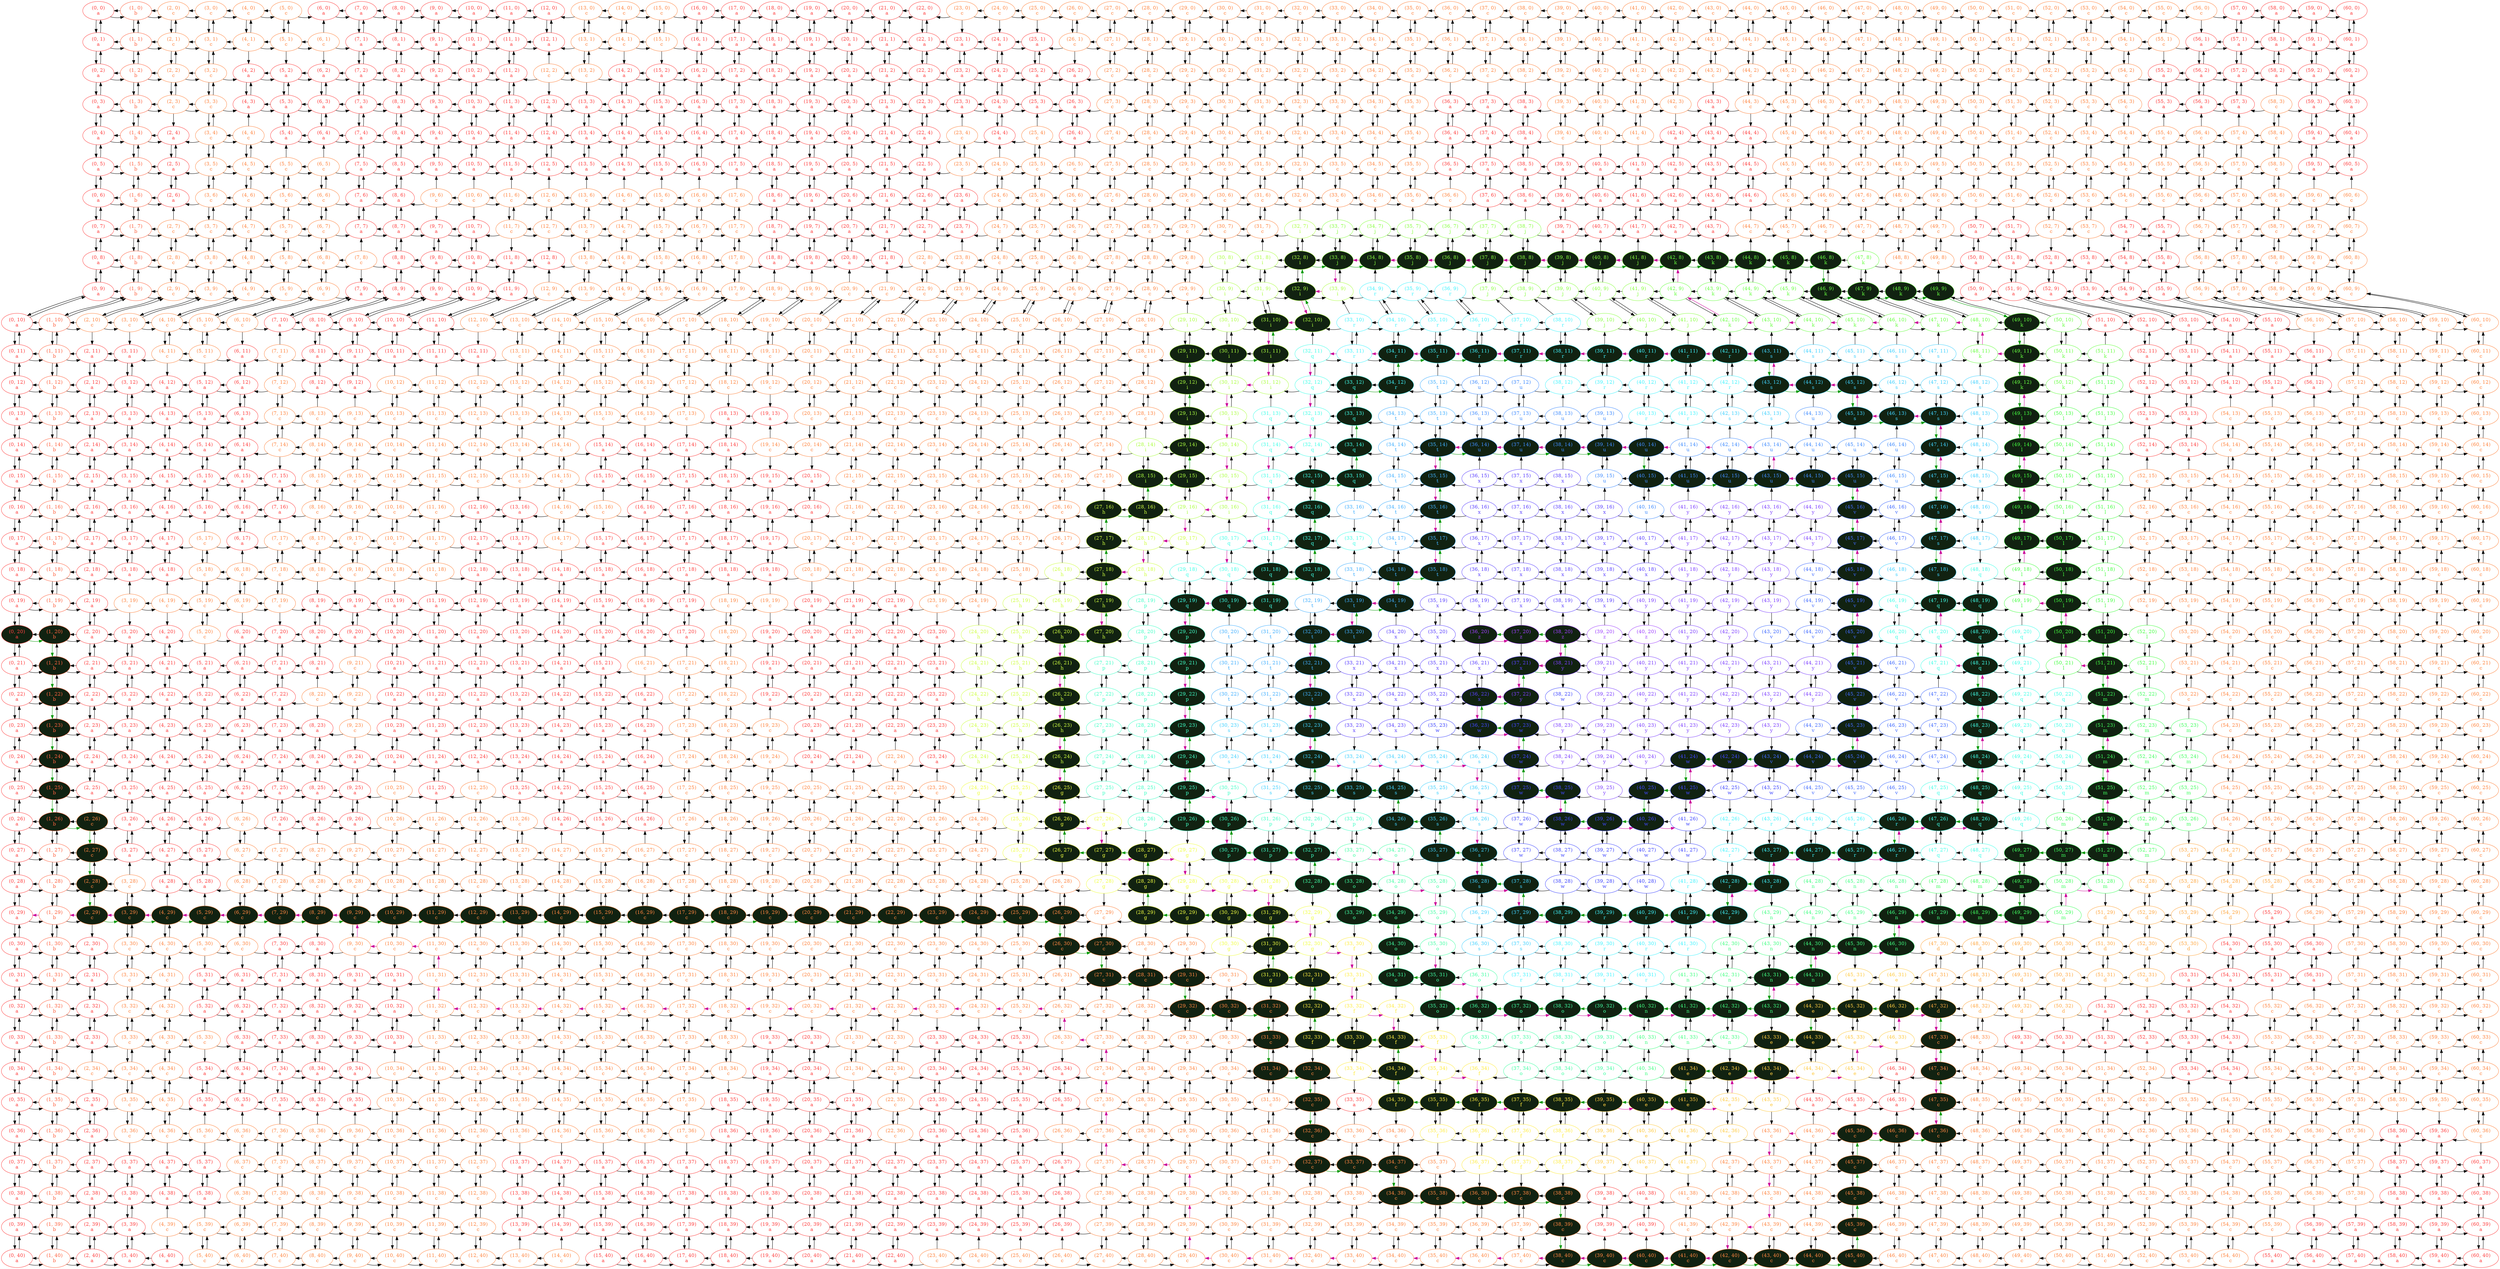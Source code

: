 digraph {
    node [width=1.25 nojustify=true]
    
    0 [ label = "(0, 0)\la" color = "0.000 0.75 1.0" fontcolor = "0.000 0.75 1.0"]
    1 [ label = "(1, 0)\lb" color = "0.030 0.75 1.0" fontcolor = "0.030 0.75 1.0"]
    2 [ label = "(2, 0)\lc" color = "0.060 0.75 1.0" fontcolor = "0.060 0.75 1.0"]
    3 [ label = "(3, 0)\lc" color = "0.060 0.75 1.0" fontcolor = "0.060 0.75 1.0"]
    4 [ label = "(4, 0)\lc" color = "0.060 0.75 1.0" fontcolor = "0.060 0.75 1.0"]
    5 [ label = "(5, 0)\lc" color = "0.060 0.75 1.0" fontcolor = "0.060 0.75 1.0"]
    6 [ label = "(6, 0)\la" color = "0.000 0.75 1.0" fontcolor = "0.000 0.75 1.0"]
    7 [ label = "(7, 0)\la" color = "0.000 0.75 1.0" fontcolor = "0.000 0.75 1.0"]
    8 [ label = "(8, 0)\la" color = "0.000 0.75 1.0" fontcolor = "0.000 0.75 1.0"]
    9 [ label = "(9, 0)\la" color = "0.000 0.75 1.0" fontcolor = "0.000 0.75 1.0"]
    10 [ label = "(10, 0)\la" color = "0.000 0.75 1.0" fontcolor = "0.000 0.75 1.0"]
    11 [ label = "(11, 0)\la" color = "0.000 0.75 1.0" fontcolor = "0.000 0.75 1.0"]
    12 [ label = "(12, 0)\la" color = "0.000 0.75 1.0" fontcolor = "0.000 0.75 1.0"]
    13 [ label = "(13, 0)\lc" color = "0.060 0.75 1.0" fontcolor = "0.060 0.75 1.0"]
    14 [ label = "(14, 0)\lc" color = "0.060 0.75 1.0" fontcolor = "0.060 0.75 1.0"]
    15 [ label = "(15, 0)\lc" color = "0.060 0.75 1.0" fontcolor = "0.060 0.75 1.0"]
    16 [ label = "(16, 0)\la" color = "0.000 0.75 1.0" fontcolor = "0.000 0.75 1.0"]
    17 [ label = "(17, 0)\la" color = "0.000 0.75 1.0" fontcolor = "0.000 0.75 1.0"]
    18 [ label = "(18, 0)\la" color = "0.000 0.75 1.0" fontcolor = "0.000 0.75 1.0"]
    19 [ label = "(19, 0)\la" color = "0.000 0.75 1.0" fontcolor = "0.000 0.75 1.0"]
    20 [ label = "(20, 0)\la" color = "0.000 0.75 1.0" fontcolor = "0.000 0.75 1.0"]
    21 [ label = "(21, 0)\la" color = "0.000 0.75 1.0" fontcolor = "0.000 0.75 1.0"]
    22 [ label = "(22, 0)\la" color = "0.000 0.75 1.0" fontcolor = "0.000 0.75 1.0"]
    23 [ label = "(23, 0)\lc" color = "0.060 0.75 1.0" fontcolor = "0.060 0.75 1.0"]
    24 [ label = "(24, 0)\lc" color = "0.060 0.75 1.0" fontcolor = "0.060 0.75 1.0"]
    25 [ label = "(25, 0)\lc" color = "0.060 0.75 1.0" fontcolor = "0.060 0.75 1.0"]
    26 [ label = "(26, 0)\lc" color = "0.060 0.75 1.0" fontcolor = "0.060 0.75 1.0"]
    27 [ label = "(27, 0)\lc" color = "0.060 0.75 1.0" fontcolor = "0.060 0.75 1.0"]
    28 [ label = "(28, 0)\lc" color = "0.060 0.75 1.0" fontcolor = "0.060 0.75 1.0"]
    29 [ label = "(29, 0)\lc" color = "0.060 0.75 1.0" fontcolor = "0.060 0.75 1.0"]
    30 [ label = "(30, 0)\lc" color = "0.060 0.75 1.0" fontcolor = "0.060 0.75 1.0"]
    31 [ label = "(31, 0)\lc" color = "0.060 0.75 1.0" fontcolor = "0.060 0.75 1.0"]
    32 [ label = "(32, 0)\lc" color = "0.060 0.75 1.0" fontcolor = "0.060 0.75 1.0"]
    33 [ label = "(33, 0)\lc" color = "0.060 0.75 1.0" fontcolor = "0.060 0.75 1.0"]
    34 [ label = "(34, 0)\lc" color = "0.060 0.75 1.0" fontcolor = "0.060 0.75 1.0"]
    35 [ label = "(35, 0)\lc" color = "0.060 0.75 1.0" fontcolor = "0.060 0.75 1.0"]
    36 [ label = "(36, 0)\lc" color = "0.060 0.75 1.0" fontcolor = "0.060 0.75 1.0"]
    37 [ label = "(37, 0)\lc" color = "0.060 0.75 1.0" fontcolor = "0.060 0.75 1.0"]
    38 [ label = "(38, 0)\lc" color = "0.060 0.75 1.0" fontcolor = "0.060 0.75 1.0"]
    39 [ label = "(39, 0)\lc" color = "0.060 0.75 1.0" fontcolor = "0.060 0.75 1.0"]
    40 [ label = "(40, 0)\lc" color = "0.060 0.75 1.0" fontcolor = "0.060 0.75 1.0"]
    41 [ label = "(41, 0)\lc" color = "0.060 0.75 1.0" fontcolor = "0.060 0.75 1.0"]
    42 [ label = "(42, 0)\lc" color = "0.060 0.75 1.0" fontcolor = "0.060 0.75 1.0"]
    43 [ label = "(43, 0)\lc" color = "0.060 0.75 1.0" fontcolor = "0.060 0.75 1.0"]
    44 [ label = "(44, 0)\lc" color = "0.060 0.75 1.0" fontcolor = "0.060 0.75 1.0"]
    45 [ label = "(45, 0)\lc" color = "0.060 0.75 1.0" fontcolor = "0.060 0.75 1.0"]
    46 [ label = "(46, 0)\lc" color = "0.060 0.75 1.0" fontcolor = "0.060 0.75 1.0"]
    47 [ label = "(47, 0)\lc" color = "0.060 0.75 1.0" fontcolor = "0.060 0.75 1.0"]
    48 [ label = "(48, 0)\lc" color = "0.060 0.75 1.0" fontcolor = "0.060 0.75 1.0"]
    49 [ label = "(49, 0)\lc" color = "0.060 0.75 1.0" fontcolor = "0.060 0.75 1.0"]
    50 [ label = "(50, 0)\lc" color = "0.060 0.75 1.0" fontcolor = "0.060 0.75 1.0"]
    51 [ label = "(51, 0)\lc" color = "0.060 0.75 1.0" fontcolor = "0.060 0.75 1.0"]
    52 [ label = "(52, 0)\lc" color = "0.060 0.75 1.0" fontcolor = "0.060 0.75 1.0"]
    53 [ label = "(53, 0)\lc" color = "0.060 0.75 1.0" fontcolor = "0.060 0.75 1.0"]
    54 [ label = "(54, 0)\lc" color = "0.060 0.75 1.0" fontcolor = "0.060 0.75 1.0"]
    55 [ label = "(55, 0)\lc" color = "0.060 0.75 1.0" fontcolor = "0.060 0.75 1.0"]
    56 [ label = "(56, 0)\lc" color = "0.060 0.75 1.0" fontcolor = "0.060 0.75 1.0"]
    57 [ label = "(57, 0)\la" color = "0.000 0.75 1.0" fontcolor = "0.000 0.75 1.0"]
    58 [ label = "(58, 0)\la" color = "0.000 0.75 1.0" fontcolor = "0.000 0.75 1.0"]
    59 [ label = "(59, 0)\la" color = "0.000 0.75 1.0" fontcolor = "0.000 0.75 1.0"]
    60 [ label = "(60, 0)\la" color = "0.000 0.75 1.0" fontcolor = "0.000 0.75 1.0"]
    61 [ label = "(0, 1)\la" color = "0.000 0.75 1.0" fontcolor = "0.000 0.75 1.0"]
    62 [ label = "(1, 1)\lb" color = "0.030 0.75 1.0" fontcolor = "0.030 0.75 1.0"]
    63 [ label = "(2, 1)\lc" color = "0.060 0.75 1.0" fontcolor = "0.060 0.75 1.0"]
    64 [ label = "(3, 1)\lc" color = "0.060 0.75 1.0" fontcolor = "0.060 0.75 1.0"]
    65 [ label = "(4, 1)\lc" color = "0.060 0.75 1.0" fontcolor = "0.060 0.75 1.0"]
    66 [ label = "(5, 1)\lc" color = "0.060 0.75 1.0" fontcolor = "0.060 0.75 1.0"]
    67 [ label = "(6, 1)\lc" color = "0.060 0.75 1.0" fontcolor = "0.060 0.75 1.0"]
    68 [ label = "(7, 1)\la" color = "0.000 0.75 1.0" fontcolor = "0.000 0.75 1.0"]
    69 [ label = "(8, 1)\la" color = "0.000 0.75 1.0" fontcolor = "0.000 0.75 1.0"]
    70 [ label = "(9, 1)\la" color = "0.000 0.75 1.0" fontcolor = "0.000 0.75 1.0"]
    71 [ label = "(10, 1)\la" color = "0.000 0.75 1.0" fontcolor = "0.000 0.75 1.0"]
    72 [ label = "(11, 1)\la" color = "0.000 0.75 1.0" fontcolor = "0.000 0.75 1.0"]
    73 [ label = "(12, 1)\la" color = "0.000 0.75 1.0" fontcolor = "0.000 0.75 1.0"]
    74 [ label = "(13, 1)\lc" color = "0.060 0.75 1.0" fontcolor = "0.060 0.75 1.0"]
    75 [ label = "(14, 1)\lc" color = "0.060 0.75 1.0" fontcolor = "0.060 0.75 1.0"]
    76 [ label = "(15, 1)\lc" color = "0.060 0.75 1.0" fontcolor = "0.060 0.75 1.0"]
    77 [ label = "(16, 1)\la" color = "0.000 0.75 1.0" fontcolor = "0.000 0.75 1.0"]
    78 [ label = "(17, 1)\la" color = "0.000 0.75 1.0" fontcolor = "0.000 0.75 1.0"]
    79 [ label = "(18, 1)\la" color = "0.000 0.75 1.0" fontcolor = "0.000 0.75 1.0"]
    80 [ label = "(19, 1)\la" color = "0.000 0.75 1.0" fontcolor = "0.000 0.75 1.0"]
    81 [ label = "(20, 1)\la" color = "0.000 0.75 1.0" fontcolor = "0.000 0.75 1.0"]
    82 [ label = "(21, 1)\la" color = "0.000 0.75 1.0" fontcolor = "0.000 0.75 1.0"]
    83 [ label = "(22, 1)\la" color = "0.000 0.75 1.0" fontcolor = "0.000 0.75 1.0"]
    84 [ label = "(23, 1)\la" color = "0.000 0.75 1.0" fontcolor = "0.000 0.75 1.0"]
    85 [ label = "(24, 1)\la" color = "0.000 0.75 1.0" fontcolor = "0.000 0.75 1.0"]
    86 [ label = "(25, 1)\la" color = "0.000 0.75 1.0" fontcolor = "0.000 0.75 1.0"]
    87 [ label = "(26, 1)\lc" color = "0.060 0.75 1.0" fontcolor = "0.060 0.75 1.0"]
    88 [ label = "(27, 1)\lc" color = "0.060 0.75 1.0" fontcolor = "0.060 0.75 1.0"]
    89 [ label = "(28, 1)\lc" color = "0.060 0.75 1.0" fontcolor = "0.060 0.75 1.0"]
    90 [ label = "(29, 1)\lc" color = "0.060 0.75 1.0" fontcolor = "0.060 0.75 1.0"]
    91 [ label = "(30, 1)\lc" color = "0.060 0.75 1.0" fontcolor = "0.060 0.75 1.0"]
    92 [ label = "(31, 1)\lc" color = "0.060 0.75 1.0" fontcolor = "0.060 0.75 1.0"]
    93 [ label = "(32, 1)\lc" color = "0.060 0.75 1.0" fontcolor = "0.060 0.75 1.0"]
    94 [ label = "(33, 1)\lc" color = "0.060 0.75 1.0" fontcolor = "0.060 0.75 1.0"]
    95 [ label = "(34, 1)\lc" color = "0.060 0.75 1.0" fontcolor = "0.060 0.75 1.0"]
    96 [ label = "(35, 1)\lc" color = "0.060 0.75 1.0" fontcolor = "0.060 0.75 1.0"]
    97 [ label = "(36, 1)\lc" color = "0.060 0.75 1.0" fontcolor = "0.060 0.75 1.0"]
    98 [ label = "(37, 1)\lc" color = "0.060 0.75 1.0" fontcolor = "0.060 0.75 1.0"]
    99 [ label = "(38, 1)\lc" color = "0.060 0.75 1.0" fontcolor = "0.060 0.75 1.0"]
    100 [ label = "(39, 1)\lc" color = "0.060 0.75 1.0" fontcolor = "0.060 0.75 1.0"]
    101 [ label = "(40, 1)\lc" color = "0.060 0.75 1.0" fontcolor = "0.060 0.75 1.0"]
    102 [ label = "(41, 1)\lc" color = "0.060 0.75 1.0" fontcolor = "0.060 0.75 1.0"]
    103 [ label = "(42, 1)\lc" color = "0.060 0.75 1.0" fontcolor = "0.060 0.75 1.0"]
    104 [ label = "(43, 1)\lc" color = "0.060 0.75 1.0" fontcolor = "0.060 0.75 1.0"]
    105 [ label = "(44, 1)\lc" color = "0.060 0.75 1.0" fontcolor = "0.060 0.75 1.0"]
    106 [ label = "(45, 1)\lc" color = "0.060 0.75 1.0" fontcolor = "0.060 0.75 1.0"]
    107 [ label = "(46, 1)\lc" color = "0.060 0.75 1.0" fontcolor = "0.060 0.75 1.0"]
    108 [ label = "(47, 1)\lc" color = "0.060 0.75 1.0" fontcolor = "0.060 0.75 1.0"]
    109 [ label = "(48, 1)\lc" color = "0.060 0.75 1.0" fontcolor = "0.060 0.75 1.0"]
    110 [ label = "(49, 1)\lc" color = "0.060 0.75 1.0" fontcolor = "0.060 0.75 1.0"]
    111 [ label = "(50, 1)\lc" color = "0.060 0.75 1.0" fontcolor = "0.060 0.75 1.0"]
    112 [ label = "(51, 1)\lc" color = "0.060 0.75 1.0" fontcolor = "0.060 0.75 1.0"]
    113 [ label = "(52, 1)\lc" color = "0.060 0.75 1.0" fontcolor = "0.060 0.75 1.0"]
    114 [ label = "(53, 1)\lc" color = "0.060 0.75 1.0" fontcolor = "0.060 0.75 1.0"]
    115 [ label = "(54, 1)\lc" color = "0.060 0.75 1.0" fontcolor = "0.060 0.75 1.0"]
    116 [ label = "(55, 1)\lc" color = "0.060 0.75 1.0" fontcolor = "0.060 0.75 1.0"]
    117 [ label = "(56, 1)\la" color = "0.000 0.75 1.0" fontcolor = "0.000 0.75 1.0"]
    118 [ label = "(57, 1)\la" color = "0.000 0.75 1.0" fontcolor = "0.000 0.75 1.0"]
    119 [ label = "(58, 1)\la" color = "0.000 0.75 1.0" fontcolor = "0.000 0.75 1.0"]
    120 [ label = "(59, 1)\la" color = "0.000 0.75 1.0" fontcolor = "0.000 0.75 1.0"]
    121 [ label = "(60, 1)\la" color = "0.000 0.75 1.0" fontcolor = "0.000 0.75 1.0"]
    122 [ label = "(0, 2)\la" color = "0.000 0.75 1.0" fontcolor = "0.000 0.75 1.0"]
    123 [ label = "(1, 2)\lb" color = "0.030 0.75 1.0" fontcolor = "0.030 0.75 1.0"]
    124 [ label = "(2, 2)\lc" color = "0.060 0.75 1.0" fontcolor = "0.060 0.75 1.0"]
    125 [ label = "(3, 2)\lc" color = "0.060 0.75 1.0" fontcolor = "0.060 0.75 1.0"]
    126 [ label = "(4, 2)\la" color = "0.000 0.75 1.0" fontcolor = "0.000 0.75 1.0"]
    127 [ label = "(5, 2)\la" color = "0.000 0.75 1.0" fontcolor = "0.000 0.75 1.0"]
    128 [ label = "(6, 2)\la" color = "0.000 0.75 1.0" fontcolor = "0.000 0.75 1.0"]
    129 [ label = "(7, 2)\la" color = "0.000 0.75 1.0" fontcolor = "0.000 0.75 1.0"]
    130 [ label = "(8, 2)\la" color = "0.000 0.75 1.0" fontcolor = "0.000 0.75 1.0"]
    131 [ label = "(9, 2)\la" color = "0.000 0.75 1.0" fontcolor = "0.000 0.75 1.0"]
    132 [ label = "(10, 2)\la" color = "0.000 0.75 1.0" fontcolor = "0.000 0.75 1.0"]
    133 [ label = "(11, 2)\la" color = "0.000 0.75 1.0" fontcolor = "0.000 0.75 1.0"]
    134 [ label = "(12, 2)\lc" color = "0.060 0.75 1.0" fontcolor = "0.060 0.75 1.0"]
    135 [ label = "(13, 2)\lc" color = "0.060 0.75 1.0" fontcolor = "0.060 0.75 1.0"]
    136 [ label = "(14, 2)\la" color = "0.000 0.75 1.0" fontcolor = "0.000 0.75 1.0"]
    137 [ label = "(15, 2)\la" color = "0.000 0.75 1.0" fontcolor = "0.000 0.75 1.0"]
    138 [ label = "(16, 2)\la" color = "0.000 0.75 1.0" fontcolor = "0.000 0.75 1.0"]
    139 [ label = "(17, 2)\la" color = "0.000 0.75 1.0" fontcolor = "0.000 0.75 1.0"]
    140 [ label = "(18, 2)\la" color = "0.000 0.75 1.0" fontcolor = "0.000 0.75 1.0"]
    141 [ label = "(19, 2)\la" color = "0.000 0.75 1.0" fontcolor = "0.000 0.75 1.0"]
    142 [ label = "(20, 2)\la" color = "0.000 0.75 1.0" fontcolor = "0.000 0.75 1.0"]
    143 [ label = "(21, 2)\la" color = "0.000 0.75 1.0" fontcolor = "0.000 0.75 1.0"]
    144 [ label = "(22, 2)\la" color = "0.000 0.75 1.0" fontcolor = "0.000 0.75 1.0"]
    145 [ label = "(23, 2)\la" color = "0.000 0.75 1.0" fontcolor = "0.000 0.75 1.0"]
    146 [ label = "(24, 2)\la" color = "0.000 0.75 1.0" fontcolor = "0.000 0.75 1.0"]
    147 [ label = "(25, 2)\la" color = "0.000 0.75 1.0" fontcolor = "0.000 0.75 1.0"]
    148 [ label = "(26, 2)\la" color = "0.000 0.75 1.0" fontcolor = "0.000 0.75 1.0"]
    149 [ label = "(27, 2)\lc" color = "0.060 0.75 1.0" fontcolor = "0.060 0.75 1.0"]
    150 [ label = "(28, 2)\lc" color = "0.060 0.75 1.0" fontcolor = "0.060 0.75 1.0"]
    151 [ label = "(29, 2)\lc" color = "0.060 0.75 1.0" fontcolor = "0.060 0.75 1.0"]
    152 [ label = "(30, 2)\lc" color = "0.060 0.75 1.0" fontcolor = "0.060 0.75 1.0"]
    153 [ label = "(31, 2)\lc" color = "0.060 0.75 1.0" fontcolor = "0.060 0.75 1.0"]
    154 [ label = "(32, 2)\lc" color = "0.060 0.75 1.0" fontcolor = "0.060 0.75 1.0"]
    155 [ label = "(33, 2)\lc" color = "0.060 0.75 1.0" fontcolor = "0.060 0.75 1.0"]
    156 [ label = "(34, 2)\lc" color = "0.060 0.75 1.0" fontcolor = "0.060 0.75 1.0"]
    157 [ label = "(35, 2)\lc" color = "0.060 0.75 1.0" fontcolor = "0.060 0.75 1.0"]
    158 [ label = "(36, 2)\lc" color = "0.060 0.75 1.0" fontcolor = "0.060 0.75 1.0"]
    159 [ label = "(37, 2)\lc" color = "0.060 0.75 1.0" fontcolor = "0.060 0.75 1.0"]
    160 [ label = "(38, 2)\lc" color = "0.060 0.75 1.0" fontcolor = "0.060 0.75 1.0"]
    161 [ label = "(39, 2)\lc" color = "0.060 0.75 1.0" fontcolor = "0.060 0.75 1.0"]
    162 [ label = "(40, 2)\lc" color = "0.060 0.75 1.0" fontcolor = "0.060 0.75 1.0"]
    163 [ label = "(41, 2)\lc" color = "0.060 0.75 1.0" fontcolor = "0.060 0.75 1.0"]
    164 [ label = "(42, 2)\lc" color = "0.060 0.75 1.0" fontcolor = "0.060 0.75 1.0"]
    165 [ label = "(43, 2)\lc" color = "0.060 0.75 1.0" fontcolor = "0.060 0.75 1.0"]
    166 [ label = "(44, 2)\lc" color = "0.060 0.75 1.0" fontcolor = "0.060 0.75 1.0"]
    167 [ label = "(45, 2)\lc" color = "0.060 0.75 1.0" fontcolor = "0.060 0.75 1.0"]
    168 [ label = "(46, 2)\lc" color = "0.060 0.75 1.0" fontcolor = "0.060 0.75 1.0"]
    169 [ label = "(47, 2)\lc" color = "0.060 0.75 1.0" fontcolor = "0.060 0.75 1.0"]
    170 [ label = "(48, 2)\lc" color = "0.060 0.75 1.0" fontcolor = "0.060 0.75 1.0"]
    171 [ label = "(49, 2)\lc" color = "0.060 0.75 1.0" fontcolor = "0.060 0.75 1.0"]
    172 [ label = "(50, 2)\lc" color = "0.060 0.75 1.0" fontcolor = "0.060 0.75 1.0"]
    173 [ label = "(51, 2)\lc" color = "0.060 0.75 1.0" fontcolor = "0.060 0.75 1.0"]
    174 [ label = "(52, 2)\lc" color = "0.060 0.75 1.0" fontcolor = "0.060 0.75 1.0"]
    175 [ label = "(53, 2)\lc" color = "0.060 0.75 1.0" fontcolor = "0.060 0.75 1.0"]
    176 [ label = "(54, 2)\lc" color = "0.060 0.75 1.0" fontcolor = "0.060 0.75 1.0"]
    177 [ label = "(55, 2)\la" color = "0.000 0.75 1.0" fontcolor = "0.000 0.75 1.0"]
    178 [ label = "(56, 2)\la" color = "0.000 0.75 1.0" fontcolor = "0.000 0.75 1.0"]
    179 [ label = "(57, 2)\la" color = "0.000 0.75 1.0" fontcolor = "0.000 0.75 1.0"]
    180 [ label = "(58, 2)\la" color = "0.000 0.75 1.0" fontcolor = "0.000 0.75 1.0"]
    181 [ label = "(59, 2)\la" color = "0.000 0.75 1.0" fontcolor = "0.000 0.75 1.0"]
    182 [ label = "(60, 2)\la" color = "0.000 0.75 1.0" fontcolor = "0.000 0.75 1.0"]
    183 [ label = "(0, 3)\la" color = "0.000 0.75 1.0" fontcolor = "0.000 0.75 1.0"]
    184 [ label = "(1, 3)\lb" color = "0.030 0.75 1.0" fontcolor = "0.030 0.75 1.0"]
    185 [ label = "(2, 3)\lc" color = "0.060 0.75 1.0" fontcolor = "0.060 0.75 1.0"]
    186 [ label = "(3, 3)\lc" color = "0.060 0.75 1.0" fontcolor = "0.060 0.75 1.0"]
    187 [ label = "(4, 3)\la" color = "0.000 0.75 1.0" fontcolor = "0.000 0.75 1.0"]
    188 [ label = "(5, 3)\la" color = "0.000 0.75 1.0" fontcolor = "0.000 0.75 1.0"]
    189 [ label = "(6, 3)\la" color = "0.000 0.75 1.0" fontcolor = "0.000 0.75 1.0"]
    190 [ label = "(7, 3)\la" color = "0.000 0.75 1.0" fontcolor = "0.000 0.75 1.0"]
    191 [ label = "(8, 3)\la" color = "0.000 0.75 1.0" fontcolor = "0.000 0.75 1.0"]
    192 [ label = "(9, 3)\la" color = "0.000 0.75 1.0" fontcolor = "0.000 0.75 1.0"]
    193 [ label = "(10, 3)\la" color = "0.000 0.75 1.0" fontcolor = "0.000 0.75 1.0"]
    194 [ label = "(11, 3)\la" color = "0.000 0.75 1.0" fontcolor = "0.000 0.75 1.0"]
    195 [ label = "(12, 3)\la" color = "0.000 0.75 1.0" fontcolor = "0.000 0.75 1.0"]
    196 [ label = "(13, 3)\la" color = "0.000 0.75 1.0" fontcolor = "0.000 0.75 1.0"]
    197 [ label = "(14, 3)\la" color = "0.000 0.75 1.0" fontcolor = "0.000 0.75 1.0"]
    198 [ label = "(15, 3)\la" color = "0.000 0.75 1.0" fontcolor = "0.000 0.75 1.0"]
    199 [ label = "(16, 3)\la" color = "0.000 0.75 1.0" fontcolor = "0.000 0.75 1.0"]
    200 [ label = "(17, 3)\la" color = "0.000 0.75 1.0" fontcolor = "0.000 0.75 1.0"]
    201 [ label = "(18, 3)\la" color = "0.000 0.75 1.0" fontcolor = "0.000 0.75 1.0"]
    202 [ label = "(19, 3)\la" color = "0.000 0.75 1.0" fontcolor = "0.000 0.75 1.0"]
    203 [ label = "(20, 3)\la" color = "0.000 0.75 1.0" fontcolor = "0.000 0.75 1.0"]
    204 [ label = "(21, 3)\la" color = "0.000 0.75 1.0" fontcolor = "0.000 0.75 1.0"]
    205 [ label = "(22, 3)\la" color = "0.000 0.75 1.0" fontcolor = "0.000 0.75 1.0"]
    206 [ label = "(23, 3)\la" color = "0.000 0.75 1.0" fontcolor = "0.000 0.75 1.0"]
    207 [ label = "(24, 3)\la" color = "0.000 0.75 1.0" fontcolor = "0.000 0.75 1.0"]
    208 [ label = "(25, 3)\la" color = "0.000 0.75 1.0" fontcolor = "0.000 0.75 1.0"]
    209 [ label = "(26, 3)\la" color = "0.000 0.75 1.0" fontcolor = "0.000 0.75 1.0"]
    210 [ label = "(27, 3)\lc" color = "0.060 0.75 1.0" fontcolor = "0.060 0.75 1.0"]
    211 [ label = "(28, 3)\lc" color = "0.060 0.75 1.0" fontcolor = "0.060 0.75 1.0"]
    212 [ label = "(29, 3)\lc" color = "0.060 0.75 1.0" fontcolor = "0.060 0.75 1.0"]
    213 [ label = "(30, 3)\lc" color = "0.060 0.75 1.0" fontcolor = "0.060 0.75 1.0"]
    214 [ label = "(31, 3)\lc" color = "0.060 0.75 1.0" fontcolor = "0.060 0.75 1.0"]
    215 [ label = "(32, 3)\lc" color = "0.060 0.75 1.0" fontcolor = "0.060 0.75 1.0"]
    216 [ label = "(33, 3)\lc" color = "0.060 0.75 1.0" fontcolor = "0.060 0.75 1.0"]
    217 [ label = "(34, 3)\lc" color = "0.060 0.75 1.0" fontcolor = "0.060 0.75 1.0"]
    218 [ label = "(35, 3)\lc" color = "0.060 0.75 1.0" fontcolor = "0.060 0.75 1.0"]
    219 [ label = "(36, 3)\la" color = "0.000 0.75 1.0" fontcolor = "0.000 0.75 1.0"]
    220 [ label = "(37, 3)\la" color = "0.000 0.75 1.0" fontcolor = "0.000 0.75 1.0"]
    221 [ label = "(38, 3)\la" color = "0.000 0.75 1.0" fontcolor = "0.000 0.75 1.0"]
    222 [ label = "(39, 3)\lc" color = "0.060 0.75 1.0" fontcolor = "0.060 0.75 1.0"]
    223 [ label = "(40, 3)\lc" color = "0.060 0.75 1.0" fontcolor = "0.060 0.75 1.0"]
    224 [ label = "(41, 3)\lc" color = "0.060 0.75 1.0" fontcolor = "0.060 0.75 1.0"]
    225 [ label = "(42, 3)\lc" color = "0.060 0.75 1.0" fontcolor = "0.060 0.75 1.0"]
    226 [ label = "(43, 3)\la" color = "0.000 0.75 1.0" fontcolor = "0.000 0.75 1.0"]
    227 [ label = "(44, 3)\lc" color = "0.060 0.75 1.0" fontcolor = "0.060 0.75 1.0"]
    228 [ label = "(45, 3)\lc" color = "0.060 0.75 1.0" fontcolor = "0.060 0.75 1.0"]
    229 [ label = "(46, 3)\lc" color = "0.060 0.75 1.0" fontcolor = "0.060 0.75 1.0"]
    230 [ label = "(47, 3)\lc" color = "0.060 0.75 1.0" fontcolor = "0.060 0.75 1.0"]
    231 [ label = "(48, 3)\lc" color = "0.060 0.75 1.0" fontcolor = "0.060 0.75 1.0"]
    232 [ label = "(49, 3)\lc" color = "0.060 0.75 1.0" fontcolor = "0.060 0.75 1.0"]
    233 [ label = "(50, 3)\lc" color = "0.060 0.75 1.0" fontcolor = "0.060 0.75 1.0"]
    234 [ label = "(51, 3)\lc" color = "0.060 0.75 1.0" fontcolor = "0.060 0.75 1.0"]
    235 [ label = "(52, 3)\lc" color = "0.060 0.75 1.0" fontcolor = "0.060 0.75 1.0"]
    236 [ label = "(53, 3)\lc" color = "0.060 0.75 1.0" fontcolor = "0.060 0.75 1.0"]
    237 [ label = "(54, 3)\lc" color = "0.060 0.75 1.0" fontcolor = "0.060 0.75 1.0"]
    238 [ label = "(55, 3)\la" color = "0.000 0.75 1.0" fontcolor = "0.000 0.75 1.0"]
    239 [ label = "(56, 3)\la" color = "0.000 0.75 1.0" fontcolor = "0.000 0.75 1.0"]
    240 [ label = "(57, 3)\la" color = "0.000 0.75 1.0" fontcolor = "0.000 0.75 1.0"]
    241 [ label = "(58, 3)\lc" color = "0.060 0.75 1.0" fontcolor = "0.060 0.75 1.0"]
    242 [ label = "(59, 3)\la" color = "0.000 0.75 1.0" fontcolor = "0.000 0.75 1.0"]
    243 [ label = "(60, 3)\la" color = "0.000 0.75 1.0" fontcolor = "0.000 0.75 1.0"]
    244 [ label = "(0, 4)\la" color = "0.000 0.75 1.0" fontcolor = "0.000 0.75 1.0"]
    245 [ label = "(1, 4)\lb" color = "0.030 0.75 1.0" fontcolor = "0.030 0.75 1.0"]
    246 [ label = "(2, 4)\la" color = "0.000 0.75 1.0" fontcolor = "0.000 0.75 1.0"]
    247 [ label = "(3, 4)\lc" color = "0.060 0.75 1.0" fontcolor = "0.060 0.75 1.0"]
    248 [ label = "(4, 4)\lc" color = "0.060 0.75 1.0" fontcolor = "0.060 0.75 1.0"]
    249 [ label = "(5, 4)\la" color = "0.000 0.75 1.0" fontcolor = "0.000 0.75 1.0"]
    250 [ label = "(6, 4)\la" color = "0.000 0.75 1.0" fontcolor = "0.000 0.75 1.0"]
    251 [ label = "(7, 4)\la" color = "0.000 0.75 1.0" fontcolor = "0.000 0.75 1.0"]
    252 [ label = "(8, 4)\la" color = "0.000 0.75 1.0" fontcolor = "0.000 0.75 1.0"]
    253 [ label = "(9, 4)\la" color = "0.000 0.75 1.0" fontcolor = "0.000 0.75 1.0"]
    254 [ label = "(10, 4)\la" color = "0.000 0.75 1.0" fontcolor = "0.000 0.75 1.0"]
    255 [ label = "(11, 4)\la" color = "0.000 0.75 1.0" fontcolor = "0.000 0.75 1.0"]
    256 [ label = "(12, 4)\la" color = "0.000 0.75 1.0" fontcolor = "0.000 0.75 1.0"]
    257 [ label = "(13, 4)\la" color = "0.000 0.75 1.0" fontcolor = "0.000 0.75 1.0"]
    258 [ label = "(14, 4)\la" color = "0.000 0.75 1.0" fontcolor = "0.000 0.75 1.0"]
    259 [ label = "(15, 4)\la" color = "0.000 0.75 1.0" fontcolor = "0.000 0.75 1.0"]
    260 [ label = "(16, 4)\la" color = "0.000 0.75 1.0" fontcolor = "0.000 0.75 1.0"]
    261 [ label = "(17, 4)\la" color = "0.000 0.75 1.0" fontcolor = "0.000 0.75 1.0"]
    262 [ label = "(18, 4)\la" color = "0.000 0.75 1.0" fontcolor = "0.000 0.75 1.0"]
    263 [ label = "(19, 4)\la" color = "0.000 0.75 1.0" fontcolor = "0.000 0.75 1.0"]
    264 [ label = "(20, 4)\la" color = "0.000 0.75 1.0" fontcolor = "0.000 0.75 1.0"]
    265 [ label = "(21, 4)\la" color = "0.000 0.75 1.0" fontcolor = "0.000 0.75 1.0"]
    266 [ label = "(22, 4)\la" color = "0.000 0.75 1.0" fontcolor = "0.000 0.75 1.0"]
    267 [ label = "(23, 4)\lc" color = "0.060 0.75 1.0" fontcolor = "0.060 0.75 1.0"]
    268 [ label = "(24, 4)\la" color = "0.000 0.75 1.0" fontcolor = "0.000 0.75 1.0"]
    269 [ label = "(25, 4)\lc" color = "0.060 0.75 1.0" fontcolor = "0.060 0.75 1.0"]
    270 [ label = "(26, 4)\la" color = "0.000 0.75 1.0" fontcolor = "0.000 0.75 1.0"]
    271 [ label = "(27, 4)\lc" color = "0.060 0.75 1.0" fontcolor = "0.060 0.75 1.0"]
    272 [ label = "(28, 4)\lc" color = "0.060 0.75 1.0" fontcolor = "0.060 0.75 1.0"]
    273 [ label = "(29, 4)\lc" color = "0.060 0.75 1.0" fontcolor = "0.060 0.75 1.0"]
    274 [ label = "(30, 4)\lc" color = "0.060 0.75 1.0" fontcolor = "0.060 0.75 1.0"]
    275 [ label = "(31, 4)\lc" color = "0.060 0.75 1.0" fontcolor = "0.060 0.75 1.0"]
    276 [ label = "(32, 4)\lc" color = "0.060 0.75 1.0" fontcolor = "0.060 0.75 1.0"]
    277 [ label = "(33, 4)\lc" color = "0.060 0.75 1.0" fontcolor = "0.060 0.75 1.0"]
    278 [ label = "(34, 4)\lc" color = "0.060 0.75 1.0" fontcolor = "0.060 0.75 1.0"]
    279 [ label = "(35, 4)\lc" color = "0.060 0.75 1.0" fontcolor = "0.060 0.75 1.0"]
    280 [ label = "(36, 4)\la" color = "0.000 0.75 1.0" fontcolor = "0.000 0.75 1.0"]
    281 [ label = "(37, 4)\la" color = "0.000 0.75 1.0" fontcolor = "0.000 0.75 1.0"]
    282 [ label = "(38, 4)\la" color = "0.000 0.75 1.0" fontcolor = "0.000 0.75 1.0"]
    283 [ label = "(39, 4)\lc" color = "0.060 0.75 1.0" fontcolor = "0.060 0.75 1.0"]
    284 [ label = "(40, 4)\lc" color = "0.060 0.75 1.0" fontcolor = "0.060 0.75 1.0"]
    285 [ label = "(41, 4)\lc" color = "0.060 0.75 1.0" fontcolor = "0.060 0.75 1.0"]
    286 [ label = "(42, 4)\la" color = "0.000 0.75 1.0" fontcolor = "0.000 0.75 1.0"]
    287 [ label = "(43, 4)\la" color = "0.000 0.75 1.0" fontcolor = "0.000 0.75 1.0"]
    288 [ label = "(44, 4)\la" color = "0.000 0.75 1.0" fontcolor = "0.000 0.75 1.0"]
    289 [ label = "(45, 4)\lc" color = "0.060 0.75 1.0" fontcolor = "0.060 0.75 1.0"]
    290 [ label = "(46, 4)\lc" color = "0.060 0.75 1.0" fontcolor = "0.060 0.75 1.0"]
    291 [ label = "(47, 4)\lc" color = "0.060 0.75 1.0" fontcolor = "0.060 0.75 1.0"]
    292 [ label = "(48, 4)\lc" color = "0.060 0.75 1.0" fontcolor = "0.060 0.75 1.0"]
    293 [ label = "(49, 4)\lc" color = "0.060 0.75 1.0" fontcolor = "0.060 0.75 1.0"]
    294 [ label = "(50, 4)\lc" color = "0.060 0.75 1.0" fontcolor = "0.060 0.75 1.0"]
    295 [ label = "(51, 4)\lc" color = "0.060 0.75 1.0" fontcolor = "0.060 0.75 1.0"]
    296 [ label = "(52, 4)\lc" color = "0.060 0.75 1.0" fontcolor = "0.060 0.75 1.0"]
    297 [ label = "(53, 4)\lc" color = "0.060 0.75 1.0" fontcolor = "0.060 0.75 1.0"]
    298 [ label = "(54, 4)\lc" color = "0.060 0.75 1.0" fontcolor = "0.060 0.75 1.0"]
    299 [ label = "(55, 4)\lc" color = "0.060 0.75 1.0" fontcolor = "0.060 0.75 1.0"]
    300 [ label = "(56, 4)\lc" color = "0.060 0.75 1.0" fontcolor = "0.060 0.75 1.0"]
    301 [ label = "(57, 4)\lc" color = "0.060 0.75 1.0" fontcolor = "0.060 0.75 1.0"]
    302 [ label = "(58, 4)\lc" color = "0.060 0.75 1.0" fontcolor = "0.060 0.75 1.0"]
    303 [ label = "(59, 4)\la" color = "0.000 0.75 1.0" fontcolor = "0.000 0.75 1.0"]
    304 [ label = "(60, 4)\la" color = "0.000 0.75 1.0" fontcolor = "0.000 0.75 1.0"]
    305 [ label = "(0, 5)\la" color = "0.000 0.75 1.0" fontcolor = "0.000 0.75 1.0"]
    306 [ label = "(1, 5)\lb" color = "0.030 0.75 1.0" fontcolor = "0.030 0.75 1.0"]
    307 [ label = "(2, 5)\la" color = "0.000 0.75 1.0" fontcolor = "0.000 0.75 1.0"]
    308 [ label = "(3, 5)\lc" color = "0.060 0.75 1.0" fontcolor = "0.060 0.75 1.0"]
    309 [ label = "(4, 5)\lc" color = "0.060 0.75 1.0" fontcolor = "0.060 0.75 1.0"]
    310 [ label = "(5, 5)\lc" color = "0.060 0.75 1.0" fontcolor = "0.060 0.75 1.0"]
    311 [ label = "(6, 5)\lc" color = "0.060 0.75 1.0" fontcolor = "0.060 0.75 1.0"]
    312 [ label = "(7, 5)\la" color = "0.000 0.75 1.0" fontcolor = "0.000 0.75 1.0"]
    313 [ label = "(8, 5)\la" color = "0.000 0.75 1.0" fontcolor = "0.000 0.75 1.0"]
    314 [ label = "(9, 5)\la" color = "0.000 0.75 1.0" fontcolor = "0.000 0.75 1.0"]
    315 [ label = "(10, 5)\la" color = "0.000 0.75 1.0" fontcolor = "0.000 0.75 1.0"]
    316 [ label = "(11, 5)\la" color = "0.000 0.75 1.0" fontcolor = "0.000 0.75 1.0"]
    317 [ label = "(12, 5)\la" color = "0.000 0.75 1.0" fontcolor = "0.000 0.75 1.0"]
    318 [ label = "(13, 5)\la" color = "0.000 0.75 1.0" fontcolor = "0.000 0.75 1.0"]
    319 [ label = "(14, 5)\la" color = "0.000 0.75 1.0" fontcolor = "0.000 0.75 1.0"]
    320 [ label = "(15, 5)\la" color = "0.000 0.75 1.0" fontcolor = "0.000 0.75 1.0"]
    321 [ label = "(16, 5)\la" color = "0.000 0.75 1.0" fontcolor = "0.000 0.75 1.0"]
    322 [ label = "(17, 5)\la" color = "0.000 0.75 1.0" fontcolor = "0.000 0.75 1.0"]
    323 [ label = "(18, 5)\la" color = "0.000 0.75 1.0" fontcolor = "0.000 0.75 1.0"]
    324 [ label = "(19, 5)\la" color = "0.000 0.75 1.0" fontcolor = "0.000 0.75 1.0"]
    325 [ label = "(20, 5)\la" color = "0.000 0.75 1.0" fontcolor = "0.000 0.75 1.0"]
    326 [ label = "(21, 5)\la" color = "0.000 0.75 1.0" fontcolor = "0.000 0.75 1.0"]
    327 [ label = "(22, 5)\la" color = "0.000 0.75 1.0" fontcolor = "0.000 0.75 1.0"]
    328 [ label = "(23, 5)\lc" color = "0.060 0.75 1.0" fontcolor = "0.060 0.75 1.0"]
    329 [ label = "(24, 5)\lc" color = "0.060 0.75 1.0" fontcolor = "0.060 0.75 1.0"]
    330 [ label = "(25, 5)\lc" color = "0.060 0.75 1.0" fontcolor = "0.060 0.75 1.0"]
    331 [ label = "(26, 5)\lc" color = "0.060 0.75 1.0" fontcolor = "0.060 0.75 1.0"]
    332 [ label = "(27, 5)\lc" color = "0.060 0.75 1.0" fontcolor = "0.060 0.75 1.0"]
    333 [ label = "(28, 5)\lc" color = "0.060 0.75 1.0" fontcolor = "0.060 0.75 1.0"]
    334 [ label = "(29, 5)\lc" color = "0.060 0.75 1.0" fontcolor = "0.060 0.75 1.0"]
    335 [ label = "(30, 5)\lc" color = "0.060 0.75 1.0" fontcolor = "0.060 0.75 1.0"]
    336 [ label = "(31, 5)\lc" color = "0.060 0.75 1.0" fontcolor = "0.060 0.75 1.0"]
    337 [ label = "(32, 5)\lc" color = "0.060 0.75 1.0" fontcolor = "0.060 0.75 1.0"]
    338 [ label = "(33, 5)\lc" color = "0.060 0.75 1.0" fontcolor = "0.060 0.75 1.0"]
    339 [ label = "(34, 5)\lc" color = "0.060 0.75 1.0" fontcolor = "0.060 0.75 1.0"]
    340 [ label = "(35, 5)\lc" color = "0.060 0.75 1.0" fontcolor = "0.060 0.75 1.0"]
    341 [ label = "(36, 5)\la" color = "0.000 0.75 1.0" fontcolor = "0.000 0.75 1.0"]
    342 [ label = "(37, 5)\la" color = "0.000 0.75 1.0" fontcolor = "0.000 0.75 1.0"]
    343 [ label = "(38, 5)\la" color = "0.000 0.75 1.0" fontcolor = "0.000 0.75 1.0"]
    344 [ label = "(39, 5)\la" color = "0.000 0.75 1.0" fontcolor = "0.000 0.75 1.0"]
    345 [ label = "(40, 5)\la" color = "0.000 0.75 1.0" fontcolor = "0.000 0.75 1.0"]
    346 [ label = "(41, 5)\la" color = "0.000 0.75 1.0" fontcolor = "0.000 0.75 1.0"]
    347 [ label = "(42, 5)\la" color = "0.000 0.75 1.0" fontcolor = "0.000 0.75 1.0"]
    348 [ label = "(43, 5)\la" color = "0.000 0.75 1.0" fontcolor = "0.000 0.75 1.0"]
    349 [ label = "(44, 5)\la" color = "0.000 0.75 1.0" fontcolor = "0.000 0.75 1.0"]
    350 [ label = "(45, 5)\lc" color = "0.060 0.75 1.0" fontcolor = "0.060 0.75 1.0"]
    351 [ label = "(46, 5)\lc" color = "0.060 0.75 1.0" fontcolor = "0.060 0.75 1.0"]
    352 [ label = "(47, 5)\lc" color = "0.060 0.75 1.0" fontcolor = "0.060 0.75 1.0"]
    353 [ label = "(48, 5)\lc" color = "0.060 0.75 1.0" fontcolor = "0.060 0.75 1.0"]
    354 [ label = "(49, 5)\lc" color = "0.060 0.75 1.0" fontcolor = "0.060 0.75 1.0"]
    355 [ label = "(50, 5)\lc" color = "0.060 0.75 1.0" fontcolor = "0.060 0.75 1.0"]
    356 [ label = "(51, 5)\lc" color = "0.060 0.75 1.0" fontcolor = "0.060 0.75 1.0"]
    357 [ label = "(52, 5)\lc" color = "0.060 0.75 1.0" fontcolor = "0.060 0.75 1.0"]
    358 [ label = "(53, 5)\lc" color = "0.060 0.75 1.0" fontcolor = "0.060 0.75 1.0"]
    359 [ label = "(54, 5)\lc" color = "0.060 0.75 1.0" fontcolor = "0.060 0.75 1.0"]
    360 [ label = "(55, 5)\lc" color = "0.060 0.75 1.0" fontcolor = "0.060 0.75 1.0"]
    361 [ label = "(56, 5)\lc" color = "0.060 0.75 1.0" fontcolor = "0.060 0.75 1.0"]
    362 [ label = "(57, 5)\lc" color = "0.060 0.75 1.0" fontcolor = "0.060 0.75 1.0"]
    363 [ label = "(58, 5)\lc" color = "0.060 0.75 1.0" fontcolor = "0.060 0.75 1.0"]
    364 [ label = "(59, 5)\la" color = "0.000 0.75 1.0" fontcolor = "0.000 0.75 1.0"]
    365 [ label = "(60, 5)\la" color = "0.000 0.75 1.0" fontcolor = "0.000 0.75 1.0"]
    366 [ label = "(0, 6)\la" color = "0.000 0.75 1.0" fontcolor = "0.000 0.75 1.0"]
    367 [ label = "(1, 6)\lb" color = "0.030 0.75 1.0" fontcolor = "0.030 0.75 1.0"]
    368 [ label = "(2, 6)\la" color = "0.000 0.75 1.0" fontcolor = "0.000 0.75 1.0"]
    369 [ label = "(3, 6)\lc" color = "0.060 0.75 1.0" fontcolor = "0.060 0.75 1.0"]
    370 [ label = "(4, 6)\lc" color = "0.060 0.75 1.0" fontcolor = "0.060 0.75 1.0"]
    371 [ label = "(5, 6)\lc" color = "0.060 0.75 1.0" fontcolor = "0.060 0.75 1.0"]
    372 [ label = "(6, 6)\lc" color = "0.060 0.75 1.0" fontcolor = "0.060 0.75 1.0"]
    373 [ label = "(7, 6)\la" color = "0.000 0.75 1.0" fontcolor = "0.000 0.75 1.0"]
    374 [ label = "(8, 6)\la" color = "0.000 0.75 1.0" fontcolor = "0.000 0.75 1.0"]
    375 [ label = "(9, 6)\lc" color = "0.060 0.75 1.0" fontcolor = "0.060 0.75 1.0"]
    376 [ label = "(10, 6)\lc" color = "0.060 0.75 1.0" fontcolor = "0.060 0.75 1.0"]
    377 [ label = "(11, 6)\lc" color = "0.060 0.75 1.0" fontcolor = "0.060 0.75 1.0"]
    378 [ label = "(12, 6)\lc" color = "0.060 0.75 1.0" fontcolor = "0.060 0.75 1.0"]
    379 [ label = "(13, 6)\lc" color = "0.060 0.75 1.0" fontcolor = "0.060 0.75 1.0"]
    380 [ label = "(14, 6)\lc" color = "0.060 0.75 1.0" fontcolor = "0.060 0.75 1.0"]
    381 [ label = "(15, 6)\lc" color = "0.060 0.75 1.0" fontcolor = "0.060 0.75 1.0"]
    382 [ label = "(16, 6)\lc" color = "0.060 0.75 1.0" fontcolor = "0.060 0.75 1.0"]
    383 [ label = "(17, 6)\lc" color = "0.060 0.75 1.0" fontcolor = "0.060 0.75 1.0"]
    384 [ label = "(18, 6)\la" color = "0.000 0.75 1.0" fontcolor = "0.000 0.75 1.0"]
    385 [ label = "(19, 6)\la" color = "0.000 0.75 1.0" fontcolor = "0.000 0.75 1.0"]
    386 [ label = "(20, 6)\la" color = "0.000 0.75 1.0" fontcolor = "0.000 0.75 1.0"]
    387 [ label = "(21, 6)\la" color = "0.000 0.75 1.0" fontcolor = "0.000 0.75 1.0"]
    388 [ label = "(22, 6)\la" color = "0.000 0.75 1.0" fontcolor = "0.000 0.75 1.0"]
    389 [ label = "(23, 6)\la" color = "0.000 0.75 1.0" fontcolor = "0.000 0.75 1.0"]
    390 [ label = "(24, 6)\lc" color = "0.060 0.75 1.0" fontcolor = "0.060 0.75 1.0"]
    391 [ label = "(25, 6)\lc" color = "0.060 0.75 1.0" fontcolor = "0.060 0.75 1.0"]
    392 [ label = "(26, 6)\lc" color = "0.060 0.75 1.0" fontcolor = "0.060 0.75 1.0"]
    393 [ label = "(27, 6)\lc" color = "0.060 0.75 1.0" fontcolor = "0.060 0.75 1.0"]
    394 [ label = "(28, 6)\lc" color = "0.060 0.75 1.0" fontcolor = "0.060 0.75 1.0"]
    395 [ label = "(29, 6)\lc" color = "0.060 0.75 1.0" fontcolor = "0.060 0.75 1.0"]
    396 [ label = "(30, 6)\lc" color = "0.060 0.75 1.0" fontcolor = "0.060 0.75 1.0"]
    397 [ label = "(31, 6)\lc" color = "0.060 0.75 1.0" fontcolor = "0.060 0.75 1.0"]
    398 [ label = "(32, 6)\lc" color = "0.060 0.75 1.0" fontcolor = "0.060 0.75 1.0"]
    399 [ label = "(33, 6)\lc" color = "0.060 0.75 1.0" fontcolor = "0.060 0.75 1.0"]
    400 [ label = "(34, 6)\lc" color = "0.060 0.75 1.0" fontcolor = "0.060 0.75 1.0"]
    401 [ label = "(35, 6)\lc" color = "0.060 0.75 1.0" fontcolor = "0.060 0.75 1.0"]
    402 [ label = "(36, 6)\lc" color = "0.060 0.75 1.0" fontcolor = "0.060 0.75 1.0"]
    403 [ label = "(37, 6)\la" color = "0.000 0.75 1.0" fontcolor = "0.000 0.75 1.0"]
    404 [ label = "(38, 6)\la" color = "0.000 0.75 1.0" fontcolor = "0.000 0.75 1.0"]
    405 [ label = "(39, 6)\la" color = "0.000 0.75 1.0" fontcolor = "0.000 0.75 1.0"]
    406 [ label = "(40, 6)\la" color = "0.000 0.75 1.0" fontcolor = "0.000 0.75 1.0"]
    407 [ label = "(41, 6)\la" color = "0.000 0.75 1.0" fontcolor = "0.000 0.75 1.0"]
    408 [ label = "(42, 6)\la" color = "0.000 0.75 1.0" fontcolor = "0.000 0.75 1.0"]
    409 [ label = "(43, 6)\la" color = "0.000 0.75 1.0" fontcolor = "0.000 0.75 1.0"]
    410 [ label = "(44, 6)\la" color = "0.000 0.75 1.0" fontcolor = "0.000 0.75 1.0"]
    411 [ label = "(45, 6)\lc" color = "0.060 0.75 1.0" fontcolor = "0.060 0.75 1.0"]
    412 [ label = "(46, 6)\lc" color = "0.060 0.75 1.0" fontcolor = "0.060 0.75 1.0"]
    413 [ label = "(47, 6)\lc" color = "0.060 0.75 1.0" fontcolor = "0.060 0.75 1.0"]
    414 [ label = "(48, 6)\lc" color = "0.060 0.75 1.0" fontcolor = "0.060 0.75 1.0"]
    415 [ label = "(49, 6)\lc" color = "0.060 0.75 1.0" fontcolor = "0.060 0.75 1.0"]
    416 [ label = "(50, 6)\lc" color = "0.060 0.75 1.0" fontcolor = "0.060 0.75 1.0"]
    417 [ label = "(51, 6)\lc" color = "0.060 0.75 1.0" fontcolor = "0.060 0.75 1.0"]
    418 [ label = "(52, 6)\lc" color = "0.060 0.75 1.0" fontcolor = "0.060 0.75 1.0"]
    419 [ label = "(53, 6)\lc" color = "0.060 0.75 1.0" fontcolor = "0.060 0.75 1.0"]
    420 [ label = "(54, 6)\lc" color = "0.060 0.75 1.0" fontcolor = "0.060 0.75 1.0"]
    421 [ label = "(55, 6)\lc" color = "0.060 0.75 1.0" fontcolor = "0.060 0.75 1.0"]
    422 [ label = "(56, 6)\lc" color = "0.060 0.75 1.0" fontcolor = "0.060 0.75 1.0"]
    423 [ label = "(57, 6)\lc" color = "0.060 0.75 1.0" fontcolor = "0.060 0.75 1.0"]
    424 [ label = "(58, 6)\lc" color = "0.060 0.75 1.0" fontcolor = "0.060 0.75 1.0"]
    425 [ label = "(59, 6)\lc" color = "0.060 0.75 1.0" fontcolor = "0.060 0.75 1.0"]
    426 [ label = "(60, 6)\lc" color = "0.060 0.75 1.0" fontcolor = "0.060 0.75 1.0"]
    427 [ label = "(0, 7)\la" color = "0.000 0.75 1.0" fontcolor = "0.000 0.75 1.0"]
    428 [ label = "(1, 7)\lb" color = "0.030 0.75 1.0" fontcolor = "0.030 0.75 1.0"]
    429 [ label = "(2, 7)\lc" color = "0.060 0.75 1.0" fontcolor = "0.060 0.75 1.0"]
    430 [ label = "(3, 7)\lc" color = "0.060 0.75 1.0" fontcolor = "0.060 0.75 1.0"]
    431 [ label = "(4, 7)\lc" color = "0.060 0.75 1.0" fontcolor = "0.060 0.75 1.0"]
    432 [ label = "(5, 7)\lc" color = "0.060 0.75 1.0" fontcolor = "0.060 0.75 1.0"]
    433 [ label = "(6, 7)\lc" color = "0.060 0.75 1.0" fontcolor = "0.060 0.75 1.0"]
    434 [ label = "(7, 7)\la" color = "0.000 0.75 1.0" fontcolor = "0.000 0.75 1.0"]
    435 [ label = "(8, 7)\la" color = "0.000 0.75 1.0" fontcolor = "0.000 0.75 1.0"]
    436 [ label = "(9, 7)\la" color = "0.000 0.75 1.0" fontcolor = "0.000 0.75 1.0"]
    437 [ label = "(10, 7)\la" color = "0.000 0.75 1.0" fontcolor = "0.000 0.75 1.0"]
    438 [ label = "(11, 7)\lc" color = "0.060 0.75 1.0" fontcolor = "0.060 0.75 1.0"]
    439 [ label = "(12, 7)\lc" color = "0.060 0.75 1.0" fontcolor = "0.060 0.75 1.0"]
    440 [ label = "(13, 7)\lc" color = "0.060 0.75 1.0" fontcolor = "0.060 0.75 1.0"]
    441 [ label = "(14, 7)\lc" color = "0.060 0.75 1.0" fontcolor = "0.060 0.75 1.0"]
    442 [ label = "(15, 7)\lc" color = "0.060 0.75 1.0" fontcolor = "0.060 0.75 1.0"]
    443 [ label = "(16, 7)\lc" color = "0.060 0.75 1.0" fontcolor = "0.060 0.75 1.0"]
    444 [ label = "(17, 7)\lc" color = "0.060 0.75 1.0" fontcolor = "0.060 0.75 1.0"]
    445 [ label = "(18, 7)\la" color = "0.000 0.75 1.0" fontcolor = "0.000 0.75 1.0"]
    446 [ label = "(19, 7)\la" color = "0.000 0.75 1.0" fontcolor = "0.000 0.75 1.0"]
    447 [ label = "(20, 7)\la" color = "0.000 0.75 1.0" fontcolor = "0.000 0.75 1.0"]
    448 [ label = "(21, 7)\la" color = "0.000 0.75 1.0" fontcolor = "0.000 0.75 1.0"]
    449 [ label = "(22, 7)\la" color = "0.000 0.75 1.0" fontcolor = "0.000 0.75 1.0"]
    450 [ label = "(23, 7)\la" color = "0.000 0.75 1.0" fontcolor = "0.000 0.75 1.0"]
    451 [ label = "(24, 7)\lc" color = "0.060 0.75 1.0" fontcolor = "0.060 0.75 1.0"]
    452 [ label = "(25, 7)\lc" color = "0.060 0.75 1.0" fontcolor = "0.060 0.75 1.0"]
    453 [ label = "(26, 7)\lc" color = "0.060 0.75 1.0" fontcolor = "0.060 0.75 1.0"]
    454 [ label = "(27, 7)\lc" color = "0.060 0.75 1.0" fontcolor = "0.060 0.75 1.0"]
    455 [ label = "(28, 7)\lc" color = "0.060 0.75 1.0" fontcolor = "0.060 0.75 1.0"]
    456 [ label = "(29, 7)\lc" color = "0.060 0.75 1.0" fontcolor = "0.060 0.75 1.0"]
    457 [ label = "(30, 7)\lc" color = "0.060 0.75 1.0" fontcolor = "0.060 0.75 1.0"]
    458 [ label = "(31, 7)\lc" color = "0.060 0.75 1.0" fontcolor = "0.060 0.75 1.0"]
    459 [ label = "(32, 7)\li" color = "0.240 0.75 1.0" fontcolor = "0.240 0.75 1.0"]
    460 [ label = "(33, 7)\lj" color = "0.270 0.75 1.0" fontcolor = "0.270 0.75 1.0"]
    461 [ label = "(34, 7)\lj" color = "0.270 0.75 1.0" fontcolor = "0.270 0.75 1.0"]
    462 [ label = "(35, 7)\lj" color = "0.270 0.75 1.0" fontcolor = "0.270 0.75 1.0"]
    463 [ label = "(36, 7)\lj" color = "0.270 0.75 1.0" fontcolor = "0.270 0.75 1.0"]
    464 [ label = "(37, 7)\lj" color = "0.270 0.75 1.0" fontcolor = "0.270 0.75 1.0"]
    465 [ label = "(38, 7)\lj" color = "0.270 0.75 1.0" fontcolor = "0.270 0.75 1.0"]
    466 [ label = "(39, 7)\la" color = "0.000 0.75 1.0" fontcolor = "0.000 0.75 1.0"]
    467 [ label = "(40, 7)\la" color = "0.000 0.75 1.0" fontcolor = "0.000 0.75 1.0"]
    468 [ label = "(41, 7)\la" color = "0.000 0.75 1.0" fontcolor = "0.000 0.75 1.0"]
    469 [ label = "(42, 7)\la" color = "0.000 0.75 1.0" fontcolor = "0.000 0.75 1.0"]
    470 [ label = "(43, 7)\la" color = "0.000 0.75 1.0" fontcolor = "0.000 0.75 1.0"]
    471 [ label = "(44, 7)\lc" color = "0.060 0.75 1.0" fontcolor = "0.060 0.75 1.0"]
    472 [ label = "(45, 7)\lc" color = "0.060 0.75 1.0" fontcolor = "0.060 0.75 1.0"]
    473 [ label = "(46, 7)\lc" color = "0.060 0.75 1.0" fontcolor = "0.060 0.75 1.0"]
    474 [ label = "(47, 7)\lc" color = "0.060 0.75 1.0" fontcolor = "0.060 0.75 1.0"]
    475 [ label = "(48, 7)\lc" color = "0.060 0.75 1.0" fontcolor = "0.060 0.75 1.0"]
    476 [ label = "(49, 7)\lc" color = "0.060 0.75 1.0" fontcolor = "0.060 0.75 1.0"]
    477 [ label = "(50, 7)\la" color = "0.000 0.75 1.0" fontcolor = "0.000 0.75 1.0"]
    478 [ label = "(51, 7)\la" color = "0.000 0.75 1.0" fontcolor = "0.000 0.75 1.0"]
    479 [ label = "(52, 7)\lc" color = "0.060 0.75 1.0" fontcolor = "0.060 0.75 1.0"]
    480 [ label = "(53, 7)\lc" color = "0.060 0.75 1.0" fontcolor = "0.060 0.75 1.0"]
    481 [ label = "(54, 7)\la" color = "0.000 0.75 1.0" fontcolor = "0.000 0.75 1.0"]
    482 [ label = "(55, 7)\la" color = "0.000 0.75 1.0" fontcolor = "0.000 0.75 1.0"]
    483 [ label = "(56, 7)\lc" color = "0.060 0.75 1.0" fontcolor = "0.060 0.75 1.0"]
    484 [ label = "(57, 7)\lc" color = "0.060 0.75 1.0" fontcolor = "0.060 0.75 1.0"]
    485 [ label = "(58, 7)\lc" color = "0.060 0.75 1.0" fontcolor = "0.060 0.75 1.0"]
    486 [ label = "(59, 7)\lc" color = "0.060 0.75 1.0" fontcolor = "0.060 0.75 1.0"]
    487 [ label = "(60, 7)\lc" color = "0.060 0.75 1.0" fontcolor = "0.060 0.75 1.0"]
    488 [ label = "(0, 8)\la" color = "0.000 0.75 1.0" fontcolor = "0.000 0.75 1.0"]
    489 [ label = "(1, 8)\lb" color = "0.030 0.75 1.0" fontcolor = "0.030 0.75 1.0"]
    490 [ label = "(2, 8)\lc" color = "0.060 0.75 1.0" fontcolor = "0.060 0.75 1.0"]
    491 [ label = "(3, 8)\lc" color = "0.060 0.75 1.0" fontcolor = "0.060 0.75 1.0"]
    492 [ label = "(4, 8)\lc" color = "0.060 0.75 1.0" fontcolor = "0.060 0.75 1.0"]
    493 [ label = "(5, 8)\lc" color = "0.060 0.75 1.0" fontcolor = "0.060 0.75 1.0"]
    494 [ label = "(6, 8)\lc" color = "0.060 0.75 1.0" fontcolor = "0.060 0.75 1.0"]
    495 [ label = "(7, 8)\lc" color = "0.060 0.75 1.0" fontcolor = "0.060 0.75 1.0"]
    496 [ label = "(8, 8)\la" color = "0.000 0.75 1.0" fontcolor = "0.000 0.75 1.0"]
    497 [ label = "(9, 8)\la" color = "0.000 0.75 1.0" fontcolor = "0.000 0.75 1.0"]
    498 [ label = "(10, 8)\la" color = "0.000 0.75 1.0" fontcolor = "0.000 0.75 1.0"]
    499 [ label = "(11, 8)\la" color = "0.000 0.75 1.0" fontcolor = "0.000 0.75 1.0"]
    500 [ label = "(12, 8)\la" color = "0.000 0.75 1.0" fontcolor = "0.000 0.75 1.0"]
    501 [ label = "(13, 8)\lc" color = "0.060 0.75 1.0" fontcolor = "0.060 0.75 1.0"]
    502 [ label = "(14, 8)\lc" color = "0.060 0.75 1.0" fontcolor = "0.060 0.75 1.0"]
    503 [ label = "(15, 8)\lc" color = "0.060 0.75 1.0" fontcolor = "0.060 0.75 1.0"]
    504 [ label = "(16, 8)\lc" color = "0.060 0.75 1.0" fontcolor = "0.060 0.75 1.0"]
    505 [ label = "(17, 8)\lc" color = "0.060 0.75 1.0" fontcolor = "0.060 0.75 1.0"]
    506 [ label = "(18, 8)\la" color = "0.000 0.75 1.0" fontcolor = "0.000 0.75 1.0"]
    507 [ label = "(19, 8)\la" color = "0.000 0.75 1.0" fontcolor = "0.000 0.75 1.0"]
    508 [ label = "(20, 8)\la" color = "0.000 0.75 1.0" fontcolor = "0.000 0.75 1.0"]
    509 [ label = "(21, 8)\la" color = "0.000 0.75 1.0" fontcolor = "0.000 0.75 1.0"]
    510 [ label = "(22, 8)\lc" color = "0.060 0.75 1.0" fontcolor = "0.060 0.75 1.0"]
    511 [ label = "(23, 8)\lc" color = "0.060 0.75 1.0" fontcolor = "0.060 0.75 1.0"]
    512 [ label = "(24, 8)\lc" color = "0.060 0.75 1.0" fontcolor = "0.060 0.75 1.0"]
    513 [ label = "(25, 8)\lc" color = "0.060 0.75 1.0" fontcolor = "0.060 0.75 1.0"]
    514 [ label = "(26, 8)\lc" color = "0.060 0.75 1.0" fontcolor = "0.060 0.75 1.0"]
    515 [ label = "(27, 8)\lc" color = "0.060 0.75 1.0" fontcolor = "0.060 0.75 1.0"]
    516 [ label = "(28, 8)\lc" color = "0.060 0.75 1.0" fontcolor = "0.060 0.75 1.0"]
    517 [ label = "(29, 8)\lc" color = "0.060 0.75 1.0" fontcolor = "0.060 0.75 1.0"]
    518 [ label = "(30, 8)\li" color = "0.240 0.75 1.0" fontcolor = "0.240 0.75 1.0"]
    519 [ label = "(31, 8)\li" color = "0.240 0.75 1.0" fontcolor = "0.240 0.75 1.0"]
    520 [ label = "(32, 8)\li" color = "0.240 0.75 1.0" fontcolor = "0.240 0.75 1.0" fillcolor = "#112211" style = filled]
    521 [ label = "(33, 8)\lj" color = "0.270 0.75 1.0" fontcolor = "0.270 0.75 1.0" fillcolor = "#112211" style = filled]
    522 [ label = "(34, 8)\lj" color = "0.270 0.75 1.0" fontcolor = "0.270 0.75 1.0" fillcolor = "#112211" style = filled]
    523 [ label = "(35, 8)\lj" color = "0.270 0.75 1.0" fontcolor = "0.270 0.75 1.0" fillcolor = "#112211" style = filled]
    524 [ label = "(36, 8)\lj" color = "0.270 0.75 1.0" fontcolor = "0.270 0.75 1.0" fillcolor = "#112211" style = filled]
    525 [ label = "(37, 8)\lj" color = "0.270 0.75 1.0" fontcolor = "0.270 0.75 1.0" fillcolor = "#112211" style = filled]
    526 [ label = "(38, 8)\lj" color = "0.270 0.75 1.0" fontcolor = "0.270 0.75 1.0" fillcolor = "#112211" style = filled]
    527 [ label = "(39, 8)\lj" color = "0.270 0.75 1.0" fontcolor = "0.270 0.75 1.0" fillcolor = "#112211" style = filled]
    528 [ label = "(40, 8)\lj" color = "0.270 0.75 1.0" fontcolor = "0.270 0.75 1.0" fillcolor = "#112211" style = filled]
    529 [ label = "(41, 8)\lj" color = "0.270 0.75 1.0" fontcolor = "0.270 0.75 1.0" fillcolor = "#112211" style = filled]
    530 [ label = "(42, 8)\lk" color = "0.300 0.75 1.0" fontcolor = "0.300 0.75 1.0" fillcolor = "#112211" style = filled]
    531 [ label = "(43, 8)\lk" color = "0.300 0.75 1.0" fontcolor = "0.300 0.75 1.0" fillcolor = "#112211" style = filled]
    532 [ label = "(44, 8)\lk" color = "0.300 0.75 1.0" fontcolor = "0.300 0.75 1.0" fillcolor = "#112211" style = filled]
    533 [ label = "(45, 8)\lk" color = "0.300 0.75 1.0" fontcolor = "0.300 0.75 1.0" fillcolor = "#112211" style = filled]
    534 [ label = "(46, 8)\lk" color = "0.300 0.75 1.0" fontcolor = "0.300 0.75 1.0" fillcolor = "#112211" style = filled]
    535 [ label = "(47, 8)\lk" color = "0.300 0.75 1.0" fontcolor = "0.300 0.75 1.0"]
    536 [ label = "(48, 8)\lc" color = "0.060 0.75 1.0" fontcolor = "0.060 0.75 1.0"]
    537 [ label = "(49, 8)\lc" color = "0.060 0.75 1.0" fontcolor = "0.060 0.75 1.0"]
    538 [ label = "(50, 8)\la" color = "0.000 0.75 1.0" fontcolor = "0.000 0.75 1.0"]
    539 [ label = "(51, 8)\la" color = "0.000 0.75 1.0" fontcolor = "0.000 0.75 1.0"]
    540 [ label = "(52, 8)\la" color = "0.000 0.75 1.0" fontcolor = "0.000 0.75 1.0"]
    541 [ label = "(53, 8)\la" color = "0.000 0.75 1.0" fontcolor = "0.000 0.75 1.0"]
    542 [ label = "(54, 8)\la" color = "0.000 0.75 1.0" fontcolor = "0.000 0.75 1.0"]
    543 [ label = "(55, 8)\la" color = "0.000 0.75 1.0" fontcolor = "0.000 0.75 1.0"]
    544 [ label = "(56, 8)\lc" color = "0.060 0.75 1.0" fontcolor = "0.060 0.75 1.0"]
    545 [ label = "(57, 8)\lc" color = "0.060 0.75 1.0" fontcolor = "0.060 0.75 1.0"]
    546 [ label = "(58, 8)\lc" color = "0.060 0.75 1.0" fontcolor = "0.060 0.75 1.0"]
    547 [ label = "(59, 8)\lc" color = "0.060 0.75 1.0" fontcolor = "0.060 0.75 1.0"]
    548 [ label = "(60, 8)\lc" color = "0.060 0.75 1.0" fontcolor = "0.060 0.75 1.0"]
    549 [ label = "(0, 9)\la" color = "0.000 0.75 1.0" fontcolor = "0.000 0.75 1.0"]
    550 [ label = "(1, 9)\lb" color = "0.030 0.75 1.0" fontcolor = "0.030 0.75 1.0"]
    551 [ label = "(2, 9)\lc" color = "0.060 0.75 1.0" fontcolor = "0.060 0.75 1.0"]
    552 [ label = "(3, 9)\lc" color = "0.060 0.75 1.0" fontcolor = "0.060 0.75 1.0"]
    553 [ label = "(4, 9)\lc" color = "0.060 0.75 1.0" fontcolor = "0.060 0.75 1.0"]
    554 [ label = "(5, 9)\lc" color = "0.060 0.75 1.0" fontcolor = "0.060 0.75 1.0"]
    555 [ label = "(6, 9)\lc" color = "0.060 0.75 1.0" fontcolor = "0.060 0.75 1.0"]
    556 [ label = "(7, 9)\la" color = "0.000 0.75 1.0" fontcolor = "0.000 0.75 1.0"]
    557 [ label = "(8, 9)\la" color = "0.000 0.75 1.0" fontcolor = "0.000 0.75 1.0"]
    558 [ label = "(9, 9)\la" color = "0.000 0.75 1.0" fontcolor = "0.000 0.75 1.0"]
    559 [ label = "(10, 9)\la" color = "0.000 0.75 1.0" fontcolor = "0.000 0.75 1.0"]
    560 [ label = "(11, 9)\la" color = "0.000 0.75 1.0" fontcolor = "0.000 0.75 1.0"]
    561 [ label = "(12, 9)\lc" color = "0.060 0.75 1.0" fontcolor = "0.060 0.75 1.0"]
    562 [ label = "(13, 9)\lc" color = "0.060 0.75 1.0" fontcolor = "0.060 0.75 1.0"]
    563 [ label = "(14, 9)\lc" color = "0.060 0.75 1.0" fontcolor = "0.060 0.75 1.0"]
    564 [ label = "(15, 9)\lc" color = "0.060 0.75 1.0" fontcolor = "0.060 0.75 1.0"]
    565 [ label = "(16, 9)\lc" color = "0.060 0.75 1.0" fontcolor = "0.060 0.75 1.0"]
    566 [ label = "(17, 9)\lc" color = "0.060 0.75 1.0" fontcolor = "0.060 0.75 1.0"]
    567 [ label = "(18, 9)\lc" color = "0.060 0.75 1.0" fontcolor = "0.060 0.75 1.0"]
    568 [ label = "(19, 9)\lc" color = "0.060 0.75 1.0" fontcolor = "0.060 0.75 1.0"]
    569 [ label = "(20, 9)\lc" color = "0.060 0.75 1.0" fontcolor = "0.060 0.75 1.0"]
    570 [ label = "(21, 9)\lc" color = "0.060 0.75 1.0" fontcolor = "0.060 0.75 1.0"]
    571 [ label = "(22, 9)\lc" color = "0.060 0.75 1.0" fontcolor = "0.060 0.75 1.0"]
    572 [ label = "(23, 9)\lc" color = "0.060 0.75 1.0" fontcolor = "0.060 0.75 1.0"]
    573 [ label = "(24, 9)\lc" color = "0.060 0.75 1.0" fontcolor = "0.060 0.75 1.0"]
    574 [ label = "(25, 9)\lc" color = "0.060 0.75 1.0" fontcolor = "0.060 0.75 1.0"]
    575 [ label = "(26, 9)\lc" color = "0.060 0.75 1.0" fontcolor = "0.060 0.75 1.0"]
    576 [ label = "(27, 9)\lc" color = "0.060 0.75 1.0" fontcolor = "0.060 0.75 1.0"]
    577 [ label = "(28, 9)\lc" color = "0.060 0.75 1.0" fontcolor = "0.060 0.75 1.0"]
    578 [ label = "(29, 9)\lc" color = "0.060 0.75 1.0" fontcolor = "0.060 0.75 1.0"]
    579 [ label = "(30, 9)\li" color = "0.240 0.75 1.0" fontcolor = "0.240 0.75 1.0"]
    580 [ label = "(31, 9)\li" color = "0.240 0.75 1.0" fontcolor = "0.240 0.75 1.0"]
    581 [ label = "(32, 9)\li" color = "0.240 0.75 1.0" fontcolor = "0.240 0.75 1.0" fillcolor = "#112211" style = filled]
    582 [ label = "(33, 9)\li" color = "0.240 0.75 1.0" fontcolor = "0.240 0.75 1.0"]
    583 [ label = "(34, 9)\lr" color = "0.510 0.75 1.0" fontcolor = "0.510 0.75 1.0"]
    584 [ label = "(35, 9)\lr" color = "0.510 0.75 1.0" fontcolor = "0.510 0.75 1.0"]
    585 [ label = "(36, 9)\lr" color = "0.510 0.75 1.0" fontcolor = "0.510 0.75 1.0"]
    586 [ label = "(37, 9)\lj" color = "0.270 0.75 1.0" fontcolor = "0.270 0.75 1.0"]
    587 [ label = "(38, 9)\lj" color = "0.270 0.75 1.0" fontcolor = "0.270 0.75 1.0"]
    588 [ label = "(39, 9)\lj" color = "0.270 0.75 1.0" fontcolor = "0.270 0.75 1.0"]
    589 [ label = "(40, 9)\lj" color = "0.270 0.75 1.0" fontcolor = "0.270 0.75 1.0"]
    590 [ label = "(41, 9)\lj" color = "0.270 0.75 1.0" fontcolor = "0.270 0.75 1.0"]
    591 [ label = "(42, 9)\lk" color = "0.300 0.75 1.0" fontcolor = "0.300 0.75 1.0"]
    592 [ label = "(43, 9)\lk" color = "0.300 0.75 1.0" fontcolor = "0.300 0.75 1.0"]
    593 [ label = "(44, 9)\lk" color = "0.300 0.75 1.0" fontcolor = "0.300 0.75 1.0"]
    594 [ label = "(45, 9)\lk" color = "0.300 0.75 1.0" fontcolor = "0.300 0.75 1.0"]
    595 [ label = "(46, 9)\lk" color = "0.300 0.75 1.0" fontcolor = "0.300 0.75 1.0" fillcolor = "#112211" style = filled]
    596 [ label = "(47, 9)\lk" color = "0.300 0.75 1.0" fontcolor = "0.300 0.75 1.0" fillcolor = "#112211" style = filled]
    597 [ label = "(48, 9)\lk" color = "0.300 0.75 1.0" fontcolor = "0.300 0.75 1.0" fillcolor = "#112211" style = filled]
    598 [ label = "(49, 9)\lk" color = "0.300 0.75 1.0" fontcolor = "0.300 0.75 1.0" fillcolor = "#112211" style = filled]
    599 [ label = "(50, 9)\la" color = "0.000 0.75 1.0" fontcolor = "0.000 0.75 1.0"]
    600 [ label = "(51, 9)\la" color = "0.000 0.75 1.0" fontcolor = "0.000 0.75 1.0"]
    601 [ label = "(52, 9)\la" color = "0.000 0.75 1.0" fontcolor = "0.000 0.75 1.0"]
    602 [ label = "(53, 9)\la" color = "0.000 0.75 1.0" fontcolor = "0.000 0.75 1.0"]
    603 [ label = "(54, 9)\la" color = "0.000 0.75 1.0" fontcolor = "0.000 0.75 1.0"]
    604 [ label = "(55, 9)\la" color = "0.000 0.75 1.0" fontcolor = "0.000 0.75 1.0"]
    605 [ label = "(56, 9)\lc" color = "0.060 0.75 1.0" fontcolor = "0.060 0.75 1.0"]
    606 [ label = "(57, 9)\lc" color = "0.060 0.75 1.0" fontcolor = "0.060 0.75 1.0"]
    607 [ label = "(58, 9)\lc" color = "0.060 0.75 1.0" fontcolor = "0.060 0.75 1.0"]
    608 [ label = "(59, 9)\lc" color = "0.060 0.75 1.0" fontcolor = "0.060 0.75 1.0"]
    609 [ label = "(60, 9)\lc" color = "0.060 0.75 1.0" fontcolor = "0.060 0.75 1.0"]
    610 [ label = "(0, 10)\la" color = "0.000 0.75 1.0" fontcolor = "0.000 0.75 1.0"]
    611 [ label = "(1, 10)\lb" color = "0.030 0.75 1.0" fontcolor = "0.030 0.75 1.0"]
    612 [ label = "(2, 10)\lc" color = "0.060 0.75 1.0" fontcolor = "0.060 0.75 1.0"]
    613 [ label = "(3, 10)\lc" color = "0.060 0.75 1.0" fontcolor = "0.060 0.75 1.0"]
    614 [ label = "(4, 10)\lc" color = "0.060 0.75 1.0" fontcolor = "0.060 0.75 1.0"]
    615 [ label = "(5, 10)\lc" color = "0.060 0.75 1.0" fontcolor = "0.060 0.75 1.0"]
    616 [ label = "(6, 10)\lc" color = "0.060 0.75 1.0" fontcolor = "0.060 0.75 1.0"]
    617 [ label = "(7, 10)\la" color = "0.000 0.75 1.0" fontcolor = "0.000 0.75 1.0"]
    618 [ label = "(8, 10)\la" color = "0.000 0.75 1.0" fontcolor = "0.000 0.75 1.0"]
    619 [ label = "(9, 10)\la" color = "0.000 0.75 1.0" fontcolor = "0.000 0.75 1.0"]
    620 [ label = "(10, 10)\la" color = "0.000 0.75 1.0" fontcolor = "0.000 0.75 1.0"]
    621 [ label = "(11, 10)\la" color = "0.000 0.75 1.0" fontcolor = "0.000 0.75 1.0"]
    622 [ label = "(12, 10)\lc" color = "0.060 0.75 1.0" fontcolor = "0.060 0.75 1.0"]
    623 [ label = "(13, 10)\lc" color = "0.060 0.75 1.0" fontcolor = "0.060 0.75 1.0"]
    624 [ label = "(14, 10)\lc" color = "0.060 0.75 1.0" fontcolor = "0.060 0.75 1.0"]
    625 [ label = "(15, 10)\lc" color = "0.060 0.75 1.0" fontcolor = "0.060 0.75 1.0"]
    626 [ label = "(16, 10)\lc" color = "0.060 0.75 1.0" fontcolor = "0.060 0.75 1.0"]
    627 [ label = "(17, 10)\lc" color = "0.060 0.75 1.0" fontcolor = "0.060 0.75 1.0"]
    628 [ label = "(18, 10)\lc" color = "0.060 0.75 1.0" fontcolor = "0.060 0.75 1.0"]
    629 [ label = "(19, 10)\lc" color = "0.060 0.75 1.0" fontcolor = "0.060 0.75 1.0"]
    630 [ label = "(20, 10)\lc" color = "0.060 0.75 1.0" fontcolor = "0.060 0.75 1.0"]
    631 [ label = "(21, 10)\lc" color = "0.060 0.75 1.0" fontcolor = "0.060 0.75 1.0"]
    632 [ label = "(22, 10)\lc" color = "0.060 0.75 1.0" fontcolor = "0.060 0.75 1.0"]
    633 [ label = "(23, 10)\lc" color = "0.060 0.75 1.0" fontcolor = "0.060 0.75 1.0"]
    634 [ label = "(24, 10)\lc" color = "0.060 0.75 1.0" fontcolor = "0.060 0.75 1.0"]
    635 [ label = "(25, 10)\lc" color = "0.060 0.75 1.0" fontcolor = "0.060 0.75 1.0"]
    636 [ label = "(26, 10)\lc" color = "0.060 0.75 1.0" fontcolor = "0.060 0.75 1.0"]
    637 [ label = "(27, 10)\lc" color = "0.060 0.75 1.0" fontcolor = "0.060 0.75 1.0"]
    638 [ label = "(28, 10)\lc" color = "0.060 0.75 1.0" fontcolor = "0.060 0.75 1.0"]
    639 [ label = "(29, 10)\li" color = "0.240 0.75 1.0" fontcolor = "0.240 0.75 1.0"]
    640 [ label = "(30, 10)\li" color = "0.240 0.75 1.0" fontcolor = "0.240 0.75 1.0"]
    641 [ label = "(31, 10)\li" color = "0.240 0.75 1.0" fontcolor = "0.240 0.75 1.0" fillcolor = "#112211" style = filled]
    642 [ label = "(32, 10)\li" color = "0.240 0.75 1.0" fontcolor = "0.240 0.75 1.0" fillcolor = "#112211" style = filled]
    643 [ label = "(33, 10)\lr" color = "0.510 0.75 1.0" fontcolor = "0.510 0.75 1.0"]
    644 [ label = "(34, 10)\lr" color = "0.510 0.75 1.0" fontcolor = "0.510 0.75 1.0"]
    645 [ label = "(35, 10)\lr" color = "0.510 0.75 1.0" fontcolor = "0.510 0.75 1.0"]
    646 [ label = "(36, 10)\lr" color = "0.510 0.75 1.0" fontcolor = "0.510 0.75 1.0"]
    647 [ label = "(37, 10)\lr" color = "0.510 0.75 1.0" fontcolor = "0.510 0.75 1.0"]
    648 [ label = "(38, 10)\lr" color = "0.510 0.75 1.0" fontcolor = "0.510 0.75 1.0"]
    649 [ label = "(39, 10)\lj" color = "0.270 0.75 1.0" fontcolor = "0.270 0.75 1.0"]
    650 [ label = "(40, 10)\lj" color = "0.270 0.75 1.0" fontcolor = "0.270 0.75 1.0"]
    651 [ label = "(41, 10)\lj" color = "0.270 0.75 1.0" fontcolor = "0.270 0.75 1.0"]
    652 [ label = "(42, 10)\lk" color = "0.300 0.75 1.0" fontcolor = "0.300 0.75 1.0"]
    653 [ label = "(43, 10)\lk" color = "0.300 0.75 1.0" fontcolor = "0.300 0.75 1.0"]
    654 [ label = "(44, 10)\lk" color = "0.300 0.75 1.0" fontcolor = "0.300 0.75 1.0"]
    655 [ label = "(45, 10)\lk" color = "0.300 0.75 1.0" fontcolor = "0.300 0.75 1.0"]
    656 [ label = "(46, 10)\lk" color = "0.300 0.75 1.0" fontcolor = "0.300 0.75 1.0"]
    657 [ label = "(47, 10)\lk" color = "0.300 0.75 1.0" fontcolor = "0.300 0.75 1.0"]
    658 [ label = "(48, 10)\lk" color = "0.300 0.75 1.0" fontcolor = "0.300 0.75 1.0"]
    659 [ label = "(49, 10)\lk" color = "0.300 0.75 1.0" fontcolor = "0.300 0.75 1.0" fillcolor = "#112211" style = filled]
    660 [ label = "(50, 10)\lk" color = "0.300 0.75 1.0" fontcolor = "0.300 0.75 1.0"]
    661 [ label = "(51, 10)\la" color = "0.000 0.75 1.0" fontcolor = "0.000 0.75 1.0"]
    662 [ label = "(52, 10)\la" color = "0.000 0.75 1.0" fontcolor = "0.000 0.75 1.0"]
    663 [ label = "(53, 10)\la" color = "0.000 0.75 1.0" fontcolor = "0.000 0.75 1.0"]
    664 [ label = "(54, 10)\la" color = "0.000 0.75 1.0" fontcolor = "0.000 0.75 1.0"]
    665 [ label = "(55, 10)\la" color = "0.000 0.75 1.0" fontcolor = "0.000 0.75 1.0"]
    666 [ label = "(56, 10)\lc" color = "0.060 0.75 1.0" fontcolor = "0.060 0.75 1.0"]
    667 [ label = "(57, 10)\lc" color = "0.060 0.75 1.0" fontcolor = "0.060 0.75 1.0"]
    668 [ label = "(58, 10)\lc" color = "0.060 0.75 1.0" fontcolor = "0.060 0.75 1.0"]
    669 [ label = "(59, 10)\lc" color = "0.060 0.75 1.0" fontcolor = "0.060 0.75 1.0"]
    670 [ label = "(60, 10)\lc" color = "0.060 0.75 1.0" fontcolor = "0.060 0.75 1.0"]
    671 [ label = "(0, 11)\la" color = "0.000 0.75 1.0" fontcolor = "0.000 0.75 1.0"]
    672 [ label = "(1, 11)\lb" color = "0.030 0.75 1.0" fontcolor = "0.030 0.75 1.0"]
    673 [ label = "(2, 11)\la" color = "0.000 0.75 1.0" fontcolor = "0.000 0.75 1.0"]
    674 [ label = "(3, 11)\la" color = "0.000 0.75 1.0" fontcolor = "0.000 0.75 1.0"]
    675 [ label = "(4, 11)\lc" color = "0.060 0.75 1.0" fontcolor = "0.060 0.75 1.0"]
    676 [ label = "(5, 11)\lc" color = "0.060 0.75 1.0" fontcolor = "0.060 0.75 1.0"]
    677 [ label = "(6, 11)\la" color = "0.000 0.75 1.0" fontcolor = "0.000 0.75 1.0"]
    678 [ label = "(7, 11)\lc" color = "0.060 0.75 1.0" fontcolor = "0.060 0.75 1.0"]
    679 [ label = "(8, 11)\la" color = "0.000 0.75 1.0" fontcolor = "0.000 0.75 1.0"]
    680 [ label = "(9, 11)\la" color = "0.000 0.75 1.0" fontcolor = "0.000 0.75 1.0"]
    681 [ label = "(10, 11)\la" color = "0.000 0.75 1.0" fontcolor = "0.000 0.75 1.0"]
    682 [ label = "(11, 11)\la" color = "0.000 0.75 1.0" fontcolor = "0.000 0.75 1.0"]
    683 [ label = "(12, 11)\la" color = "0.000 0.75 1.0" fontcolor = "0.000 0.75 1.0"]
    684 [ label = "(13, 11)\lc" color = "0.060 0.75 1.0" fontcolor = "0.060 0.75 1.0"]
    685 [ label = "(14, 11)\lc" color = "0.060 0.75 1.0" fontcolor = "0.060 0.75 1.0"]
    686 [ label = "(15, 11)\lc" color = "0.060 0.75 1.0" fontcolor = "0.060 0.75 1.0"]
    687 [ label = "(16, 11)\lc" color = "0.060 0.75 1.0" fontcolor = "0.060 0.75 1.0"]
    688 [ label = "(17, 11)\lc" color = "0.060 0.75 1.0" fontcolor = "0.060 0.75 1.0"]
    689 [ label = "(18, 11)\lc" color = "0.060 0.75 1.0" fontcolor = "0.060 0.75 1.0"]
    690 [ label = "(19, 11)\lc" color = "0.060 0.75 1.0" fontcolor = "0.060 0.75 1.0"]
    691 [ label = "(20, 11)\lc" color = "0.060 0.75 1.0" fontcolor = "0.060 0.75 1.0"]
    692 [ label = "(21, 11)\lc" color = "0.060 0.75 1.0" fontcolor = "0.060 0.75 1.0"]
    693 [ label = "(22, 11)\lc" color = "0.060 0.75 1.0" fontcolor = "0.060 0.75 1.0"]
    694 [ label = "(23, 11)\lc" color = "0.060 0.75 1.0" fontcolor = "0.060 0.75 1.0"]
    695 [ label = "(24, 11)\lc" color = "0.060 0.75 1.0" fontcolor = "0.060 0.75 1.0"]
    696 [ label = "(25, 11)\lc" color = "0.060 0.75 1.0" fontcolor = "0.060 0.75 1.0"]
    697 [ label = "(26, 11)\lc" color = "0.060 0.75 1.0" fontcolor = "0.060 0.75 1.0"]
    698 [ label = "(27, 11)\lc" color = "0.060 0.75 1.0" fontcolor = "0.060 0.75 1.0"]
    699 [ label = "(28, 11)\lc" color = "0.060 0.75 1.0" fontcolor = "0.060 0.75 1.0"]
    700 [ label = "(29, 11)\li" color = "0.240 0.75 1.0" fontcolor = "0.240 0.75 1.0" fillcolor = "#112211" style = filled]
    701 [ label = "(30, 11)\li" color = "0.240 0.75 1.0" fontcolor = "0.240 0.75 1.0" fillcolor = "#112211" style = filled]
    702 [ label = "(31, 11)\li" color = "0.240 0.75 1.0" fontcolor = "0.240 0.75 1.0" fillcolor = "#112211" style = filled]
    703 [ label = "(32, 11)\lq" color = "0.480 0.75 1.0" fontcolor = "0.480 0.75 1.0"]
    704 [ label = "(33, 11)\lr" color = "0.510 0.75 1.0" fontcolor = "0.510 0.75 1.0"]
    705 [ label = "(34, 11)\lr" color = "0.510 0.75 1.0" fontcolor = "0.510 0.75 1.0" fillcolor = "#112211" style = filled]
    706 [ label = "(35, 11)\lr" color = "0.510 0.75 1.0" fontcolor = "0.510 0.75 1.0" fillcolor = "#112211" style = filled]
    707 [ label = "(36, 11)\lr" color = "0.510 0.75 1.0" fontcolor = "0.510 0.75 1.0" fillcolor = "#112211" style = filled]
    708 [ label = "(37, 11)\lr" color = "0.510 0.75 1.0" fontcolor = "0.510 0.75 1.0" fillcolor = "#112211" style = filled]
    709 [ label = "(38, 11)\lr" color = "0.510 0.75 1.0" fontcolor = "0.510 0.75 1.0" fillcolor = "#112211" style = filled]
    710 [ label = "(39, 11)\lr" color = "0.510 0.75 1.0" fontcolor = "0.510 0.75 1.0" fillcolor = "#112211" style = filled]
    711 [ label = "(40, 11)\lr" color = "0.510 0.75 1.0" fontcolor = "0.510 0.75 1.0" fillcolor = "#112211" style = filled]
    712 [ label = "(41, 11)\lr" color = "0.510 0.75 1.0" fontcolor = "0.510 0.75 1.0" fillcolor = "#112211" style = filled]
    713 [ label = "(42, 11)\lr" color = "0.510 0.75 1.0" fontcolor = "0.510 0.75 1.0" fillcolor = "#112211" style = filled]
    714 [ label = "(43, 11)\ls" color = "0.540 0.75 1.0" fontcolor = "0.540 0.75 1.0" fillcolor = "#112211" style = filled]
    715 [ label = "(44, 11)\ls" color = "0.540 0.75 1.0" fontcolor = "0.540 0.75 1.0"]
    716 [ label = "(45, 11)\ls" color = "0.540 0.75 1.0" fontcolor = "0.540 0.75 1.0"]
    717 [ label = "(46, 11)\ls" color = "0.540 0.75 1.0" fontcolor = "0.540 0.75 1.0"]
    718 [ label = "(47, 11)\ls" color = "0.540 0.75 1.0" fontcolor = "0.540 0.75 1.0"]
    719 [ label = "(48, 11)\lk" color = "0.300 0.75 1.0" fontcolor = "0.300 0.75 1.0"]
    720 [ label = "(49, 11)\lk" color = "0.300 0.75 1.0" fontcolor = "0.300 0.75 1.0" fillcolor = "#112211" style = filled]
    721 [ label = "(50, 11)\lk" color = "0.300 0.75 1.0" fontcolor = "0.300 0.75 1.0"]
    722 [ label = "(51, 11)\lk" color = "0.300 0.75 1.0" fontcolor = "0.300 0.75 1.0"]
    723 [ label = "(52, 11)\la" color = "0.000 0.75 1.0" fontcolor = "0.000 0.75 1.0"]
    724 [ label = "(53, 11)\la" color = "0.000 0.75 1.0" fontcolor = "0.000 0.75 1.0"]
    725 [ label = "(54, 11)\la" color = "0.000 0.75 1.0" fontcolor = "0.000 0.75 1.0"]
    726 [ label = "(55, 11)\la" color = "0.000 0.75 1.0" fontcolor = "0.000 0.75 1.0"]
    727 [ label = "(56, 11)\la" color = "0.000 0.75 1.0" fontcolor = "0.000 0.75 1.0"]
    728 [ label = "(57, 11)\lc" color = "0.060 0.75 1.0" fontcolor = "0.060 0.75 1.0"]
    729 [ label = "(58, 11)\lc" color = "0.060 0.75 1.0" fontcolor = "0.060 0.75 1.0"]
    730 [ label = "(59, 11)\lc" color = "0.060 0.75 1.0" fontcolor = "0.060 0.75 1.0"]
    731 [ label = "(60, 11)\lc" color = "0.060 0.75 1.0" fontcolor = "0.060 0.75 1.0"]
    732 [ label = "(0, 12)\la" color = "0.000 0.75 1.0" fontcolor = "0.000 0.75 1.0"]
    733 [ label = "(1, 12)\lb" color = "0.030 0.75 1.0" fontcolor = "0.030 0.75 1.0"]
    734 [ label = "(2, 12)\la" color = "0.000 0.75 1.0" fontcolor = "0.000 0.75 1.0"]
    735 [ label = "(3, 12)\la" color = "0.000 0.75 1.0" fontcolor = "0.000 0.75 1.0"]
    736 [ label = "(4, 12)\la" color = "0.000 0.75 1.0" fontcolor = "0.000 0.75 1.0"]
    737 [ label = "(5, 12)\la" color = "0.000 0.75 1.0" fontcolor = "0.000 0.75 1.0"]
    738 [ label = "(6, 12)\la" color = "0.000 0.75 1.0" fontcolor = "0.000 0.75 1.0"]
    739 [ label = "(7, 12)\lc" color = "0.060 0.75 1.0" fontcolor = "0.060 0.75 1.0"]
    740 [ label = "(8, 12)\la" color = "0.000 0.75 1.0" fontcolor = "0.000 0.75 1.0"]
    741 [ label = "(9, 12)\la" color = "0.000 0.75 1.0" fontcolor = "0.000 0.75 1.0"]
    742 [ label = "(10, 12)\lc" color = "0.060 0.75 1.0" fontcolor = "0.060 0.75 1.0"]
    743 [ label = "(11, 12)\lc" color = "0.060 0.75 1.0" fontcolor = "0.060 0.75 1.0"]
    744 [ label = "(12, 12)\lc" color = "0.060 0.75 1.0" fontcolor = "0.060 0.75 1.0"]
    745 [ label = "(13, 12)\lc" color = "0.060 0.75 1.0" fontcolor = "0.060 0.75 1.0"]
    746 [ label = "(14, 12)\lc" color = "0.060 0.75 1.0" fontcolor = "0.060 0.75 1.0"]
    747 [ label = "(15, 12)\lc" color = "0.060 0.75 1.0" fontcolor = "0.060 0.75 1.0"]
    748 [ label = "(16, 12)\lc" color = "0.060 0.75 1.0" fontcolor = "0.060 0.75 1.0"]
    749 [ label = "(17, 12)\lc" color = "0.060 0.75 1.0" fontcolor = "0.060 0.75 1.0"]
    750 [ label = "(18, 12)\lc" color = "0.060 0.75 1.0" fontcolor = "0.060 0.75 1.0"]
    751 [ label = "(19, 12)\lc" color = "0.060 0.75 1.0" fontcolor = "0.060 0.75 1.0"]
    752 [ label = "(20, 12)\lc" color = "0.060 0.75 1.0" fontcolor = "0.060 0.75 1.0"]
    753 [ label = "(21, 12)\lc" color = "0.060 0.75 1.0" fontcolor = "0.060 0.75 1.0"]
    754 [ label = "(22, 12)\lc" color = "0.060 0.75 1.0" fontcolor = "0.060 0.75 1.0"]
    755 [ label = "(23, 12)\lc" color = "0.060 0.75 1.0" fontcolor = "0.060 0.75 1.0"]
    756 [ label = "(24, 12)\lc" color = "0.060 0.75 1.0" fontcolor = "0.060 0.75 1.0"]
    757 [ label = "(25, 12)\lc" color = "0.060 0.75 1.0" fontcolor = "0.060 0.75 1.0"]
    758 [ label = "(26, 12)\lc" color = "0.060 0.75 1.0" fontcolor = "0.060 0.75 1.0"]
    759 [ label = "(27, 12)\lc" color = "0.060 0.75 1.0" fontcolor = "0.060 0.75 1.0"]
    760 [ label = "(28, 12)\lc" color = "0.060 0.75 1.0" fontcolor = "0.060 0.75 1.0"]
    761 [ label = "(29, 12)\li" color = "0.240 0.75 1.0" fontcolor = "0.240 0.75 1.0" fillcolor = "#112211" style = filled]
    762 [ label = "(30, 12)\li" color = "0.240 0.75 1.0" fontcolor = "0.240 0.75 1.0"]
    763 [ label = "(31, 12)\li" color = "0.240 0.75 1.0" fontcolor = "0.240 0.75 1.0"]
    764 [ label = "(32, 12)\lq" color = "0.480 0.75 1.0" fontcolor = "0.480 0.75 1.0"]
    765 [ label = "(33, 12)\lq" color = "0.480 0.75 1.0" fontcolor = "0.480 0.75 1.0" fillcolor = "#112211" style = filled]
    766 [ label = "(34, 12)\lr" color = "0.510 0.75 1.0" fontcolor = "0.510 0.75 1.0" fillcolor = "#112211" style = filled]
    767 [ label = "(35, 12)\lt" color = "0.570 0.75 1.0" fontcolor = "0.570 0.75 1.0"]
    768 [ label = "(36, 12)\lu" color = "0.600 0.75 1.0" fontcolor = "0.600 0.75 1.0"]
    769 [ label = "(37, 12)\lu" color = "0.600 0.75 1.0" fontcolor = "0.600 0.75 1.0"]
    770 [ label = "(38, 12)\lr" color = "0.510 0.75 1.0" fontcolor = "0.510 0.75 1.0"]
    771 [ label = "(39, 12)\lr" color = "0.510 0.75 1.0" fontcolor = "0.510 0.75 1.0"]
    772 [ label = "(40, 12)\lr" color = "0.510 0.75 1.0" fontcolor = "0.510 0.75 1.0"]
    773 [ label = "(41, 12)\lr" color = "0.510 0.75 1.0" fontcolor = "0.510 0.75 1.0"]
    774 [ label = "(42, 12)\lr" color = "0.510 0.75 1.0" fontcolor = "0.510 0.75 1.0"]
    775 [ label = "(43, 12)\ls" color = "0.540 0.75 1.0" fontcolor = "0.540 0.75 1.0" fillcolor = "#112211" style = filled]
    776 [ label = "(44, 12)\ls" color = "0.540 0.75 1.0" fontcolor = "0.540 0.75 1.0" fillcolor = "#112211" style = filled]
    777 [ label = "(45, 12)\ls" color = "0.540 0.75 1.0" fontcolor = "0.540 0.75 1.0" fillcolor = "#112211" style = filled]
    778 [ label = "(46, 12)\ls" color = "0.540 0.75 1.0" fontcolor = "0.540 0.75 1.0"]
    779 [ label = "(47, 12)\ls" color = "0.540 0.75 1.0" fontcolor = "0.540 0.75 1.0"]
    780 [ label = "(48, 12)\ls" color = "0.540 0.75 1.0" fontcolor = "0.540 0.75 1.0"]
    781 [ label = "(49, 12)\lk" color = "0.300 0.75 1.0" fontcolor = "0.300 0.75 1.0" fillcolor = "#112211" style = filled]
    782 [ label = "(50, 12)\lk" color = "0.300 0.75 1.0" fontcolor = "0.300 0.75 1.0"]
    783 [ label = "(51, 12)\ll" color = "0.330 0.75 1.0" fontcolor = "0.330 0.75 1.0"]
    784 [ label = "(52, 12)\la" color = "0.000 0.75 1.0" fontcolor = "0.000 0.75 1.0"]
    785 [ label = "(53, 12)\la" color = "0.000 0.75 1.0" fontcolor = "0.000 0.75 1.0"]
    786 [ label = "(54, 12)\la" color = "0.000 0.75 1.0" fontcolor = "0.000 0.75 1.0"]
    787 [ label = "(55, 12)\la" color = "0.000 0.75 1.0" fontcolor = "0.000 0.75 1.0"]
    788 [ label = "(56, 12)\la" color = "0.000 0.75 1.0" fontcolor = "0.000 0.75 1.0"]
    789 [ label = "(57, 12)\lc" color = "0.060 0.75 1.0" fontcolor = "0.060 0.75 1.0"]
    790 [ label = "(58, 12)\lc" color = "0.060 0.75 1.0" fontcolor = "0.060 0.75 1.0"]
    791 [ label = "(59, 12)\lc" color = "0.060 0.75 1.0" fontcolor = "0.060 0.75 1.0"]
    792 [ label = "(60, 12)\lc" color = "0.060 0.75 1.0" fontcolor = "0.060 0.75 1.0"]
    793 [ label = "(0, 13)\la" color = "0.000 0.75 1.0" fontcolor = "0.000 0.75 1.0"]
    794 [ label = "(1, 13)\lb" color = "0.030 0.75 1.0" fontcolor = "0.030 0.75 1.0"]
    795 [ label = "(2, 13)\la" color = "0.000 0.75 1.0" fontcolor = "0.000 0.75 1.0"]
    796 [ label = "(3, 13)\la" color = "0.000 0.75 1.0" fontcolor = "0.000 0.75 1.0"]
    797 [ label = "(4, 13)\la" color = "0.000 0.75 1.0" fontcolor = "0.000 0.75 1.0"]
    798 [ label = "(5, 13)\la" color = "0.000 0.75 1.0" fontcolor = "0.000 0.75 1.0"]
    799 [ label = "(6, 13)\la" color = "0.000 0.75 1.0" fontcolor = "0.000 0.75 1.0"]
    800 [ label = "(7, 13)\lc" color = "0.060 0.75 1.0" fontcolor = "0.060 0.75 1.0"]
    801 [ label = "(8, 13)\lc" color = "0.060 0.75 1.0" fontcolor = "0.060 0.75 1.0"]
    802 [ label = "(9, 13)\lc" color = "0.060 0.75 1.0" fontcolor = "0.060 0.75 1.0"]
    803 [ label = "(10, 13)\lc" color = "0.060 0.75 1.0" fontcolor = "0.060 0.75 1.0"]
    804 [ label = "(11, 13)\lc" color = "0.060 0.75 1.0" fontcolor = "0.060 0.75 1.0"]
    805 [ label = "(12, 13)\lc" color = "0.060 0.75 1.0" fontcolor = "0.060 0.75 1.0"]
    806 [ label = "(13, 13)\lc" color = "0.060 0.75 1.0" fontcolor = "0.060 0.75 1.0"]
    807 [ label = "(14, 13)\lc" color = "0.060 0.75 1.0" fontcolor = "0.060 0.75 1.0"]
    808 [ label = "(15, 13)\lc" color = "0.060 0.75 1.0" fontcolor = "0.060 0.75 1.0"]
    809 [ label = "(16, 13)\lc" color = "0.060 0.75 1.0" fontcolor = "0.060 0.75 1.0"]
    810 [ label = "(17, 13)\lc" color = "0.060 0.75 1.0" fontcolor = "0.060 0.75 1.0"]
    811 [ label = "(18, 13)\la" color = "0.000 0.75 1.0" fontcolor = "0.000 0.75 1.0"]
    812 [ label = "(19, 13)\la" color = "0.000 0.75 1.0" fontcolor = "0.000 0.75 1.0"]
    813 [ label = "(20, 13)\lc" color = "0.060 0.75 1.0" fontcolor = "0.060 0.75 1.0"]
    814 [ label = "(21, 13)\lc" color = "0.060 0.75 1.0" fontcolor = "0.060 0.75 1.0"]
    815 [ label = "(22, 13)\lc" color = "0.060 0.75 1.0" fontcolor = "0.060 0.75 1.0"]
    816 [ label = "(23, 13)\lc" color = "0.060 0.75 1.0" fontcolor = "0.060 0.75 1.0"]
    817 [ label = "(24, 13)\lc" color = "0.060 0.75 1.0" fontcolor = "0.060 0.75 1.0"]
    818 [ label = "(25, 13)\lc" color = "0.060 0.75 1.0" fontcolor = "0.060 0.75 1.0"]
    819 [ label = "(26, 13)\lc" color = "0.060 0.75 1.0" fontcolor = "0.060 0.75 1.0"]
    820 [ label = "(27, 13)\lc" color = "0.060 0.75 1.0" fontcolor = "0.060 0.75 1.0"]
    821 [ label = "(28, 13)\lc" color = "0.060 0.75 1.0" fontcolor = "0.060 0.75 1.0"]
    822 [ label = "(29, 13)\li" color = "0.240 0.75 1.0" fontcolor = "0.240 0.75 1.0" fillcolor = "#112211" style = filled]
    823 [ label = "(30, 13)\li" color = "0.240 0.75 1.0" fontcolor = "0.240 0.75 1.0"]
    824 [ label = "(31, 13)\lq" color = "0.480 0.75 1.0" fontcolor = "0.480 0.75 1.0"]
    825 [ label = "(32, 13)\lq" color = "0.480 0.75 1.0" fontcolor = "0.480 0.75 1.0"]
    826 [ label = "(33, 13)\lq" color = "0.480 0.75 1.0" fontcolor = "0.480 0.75 1.0" fillcolor = "#112211" style = filled]
    827 [ label = "(34, 13)\lt" color = "0.570 0.75 1.0" fontcolor = "0.570 0.75 1.0"]
    828 [ label = "(35, 13)\lt" color = "0.570 0.75 1.0" fontcolor = "0.570 0.75 1.0"]
    829 [ label = "(36, 13)\lu" color = "0.600 0.75 1.0" fontcolor = "0.600 0.75 1.0"]
    830 [ label = "(37, 13)\lu" color = "0.600 0.75 1.0" fontcolor = "0.600 0.75 1.0"]
    831 [ label = "(38, 13)\lu" color = "0.600 0.75 1.0" fontcolor = "0.600 0.75 1.0"]
    832 [ label = "(39, 13)\lu" color = "0.600 0.75 1.0" fontcolor = "0.600 0.75 1.0"]
    833 [ label = "(40, 13)\lr" color = "0.510 0.75 1.0" fontcolor = "0.510 0.75 1.0"]
    834 [ label = "(41, 13)\lr" color = "0.510 0.75 1.0" fontcolor = "0.510 0.75 1.0"]
    835 [ label = "(42, 13)\ls" color = "0.540 0.75 1.0" fontcolor = "0.540 0.75 1.0"]
    836 [ label = "(43, 13)\ls" color = "0.540 0.75 1.0" fontcolor = "0.540 0.75 1.0"]
    837 [ label = "(44, 13)\lu" color = "0.600 0.75 1.0" fontcolor = "0.600 0.75 1.0"]
    838 [ label = "(45, 13)\ls" color = "0.540 0.75 1.0" fontcolor = "0.540 0.75 1.0" fillcolor = "#112211" style = filled]
    839 [ label = "(46, 13)\ls" color = "0.540 0.75 1.0" fontcolor = "0.540 0.75 1.0" fillcolor = "#112211" style = filled]
    840 [ label = "(47, 13)\ls" color = "0.540 0.75 1.0" fontcolor = "0.540 0.75 1.0" fillcolor = "#112211" style = filled]
    841 [ label = "(48, 13)\ls" color = "0.540 0.75 1.0" fontcolor = "0.540 0.75 1.0"]
    842 [ label = "(49, 13)\ll" color = "0.330 0.75 1.0" fontcolor = "0.330 0.75 1.0" fillcolor = "#112211" style = filled]
    843 [ label = "(50, 13)\ll" color = "0.330 0.75 1.0" fontcolor = "0.330 0.75 1.0"]
    844 [ label = "(51, 13)\ll" color = "0.330 0.75 1.0" fontcolor = "0.330 0.75 1.0"]
    845 [ label = "(52, 13)\la" color = "0.000 0.75 1.0" fontcolor = "0.000 0.75 1.0"]
    846 [ label = "(53, 13)\la" color = "0.000 0.75 1.0" fontcolor = "0.000 0.75 1.0"]
    847 [ label = "(54, 13)\lc" color = "0.060 0.75 1.0" fontcolor = "0.060 0.75 1.0"]
    848 [ label = "(55, 13)\lc" color = "0.060 0.75 1.0" fontcolor = "0.060 0.75 1.0"]
    849 [ label = "(56, 13)\lc" color = "0.060 0.75 1.0" fontcolor = "0.060 0.75 1.0"]
    850 [ label = "(57, 13)\lc" color = "0.060 0.75 1.0" fontcolor = "0.060 0.75 1.0"]
    851 [ label = "(58, 13)\lc" color = "0.060 0.75 1.0" fontcolor = "0.060 0.75 1.0"]
    852 [ label = "(59, 13)\lc" color = "0.060 0.75 1.0" fontcolor = "0.060 0.75 1.0"]
    853 [ label = "(60, 13)\lc" color = "0.060 0.75 1.0" fontcolor = "0.060 0.75 1.0"]
    854 [ label = "(0, 14)\la" color = "0.000 0.75 1.0" fontcolor = "0.000 0.75 1.0"]
    855 [ label = "(1, 14)\lb" color = "0.030 0.75 1.0" fontcolor = "0.030 0.75 1.0"]
    856 [ label = "(2, 14)\la" color = "0.000 0.75 1.0" fontcolor = "0.000 0.75 1.0"]
    857 [ label = "(3, 14)\la" color = "0.000 0.75 1.0" fontcolor = "0.000 0.75 1.0"]
    858 [ label = "(4, 14)\la" color = "0.000 0.75 1.0" fontcolor = "0.000 0.75 1.0"]
    859 [ label = "(5, 14)\la" color = "0.000 0.75 1.0" fontcolor = "0.000 0.75 1.0"]
    860 [ label = "(6, 14)\la" color = "0.000 0.75 1.0" fontcolor = "0.000 0.75 1.0"]
    861 [ label = "(7, 14)\lc" color = "0.060 0.75 1.0" fontcolor = "0.060 0.75 1.0"]
    862 [ label = "(8, 14)\lc" color = "0.060 0.75 1.0" fontcolor = "0.060 0.75 1.0"]
    863 [ label = "(9, 14)\lc" color = "0.060 0.75 1.0" fontcolor = "0.060 0.75 1.0"]
    864 [ label = "(10, 14)\lc" color = "0.060 0.75 1.0" fontcolor = "0.060 0.75 1.0"]
    865 [ label = "(11, 14)\lc" color = "0.060 0.75 1.0" fontcolor = "0.060 0.75 1.0"]
    866 [ label = "(12, 14)\lc" color = "0.060 0.75 1.0" fontcolor = "0.060 0.75 1.0"]
    867 [ label = "(13, 14)\lc" color = "0.060 0.75 1.0" fontcolor = "0.060 0.75 1.0"]
    868 [ label = "(14, 14)\lc" color = "0.060 0.75 1.0" fontcolor = "0.060 0.75 1.0"]
    869 [ label = "(15, 14)\la" color = "0.000 0.75 1.0" fontcolor = "0.000 0.75 1.0"]
    870 [ label = "(16, 14)\la" color = "0.000 0.75 1.0" fontcolor = "0.000 0.75 1.0"]
    871 [ label = "(17, 14)\la" color = "0.000 0.75 1.0" fontcolor = "0.000 0.75 1.0"]
    872 [ label = "(18, 14)\la" color = "0.000 0.75 1.0" fontcolor = "0.000 0.75 1.0"]
    873 [ label = "(19, 14)\lc" color = "0.060 0.75 1.0" fontcolor = "0.060 0.75 1.0"]
    874 [ label = "(20, 14)\lc" color = "0.060 0.75 1.0" fontcolor = "0.060 0.75 1.0"]
    875 [ label = "(21, 14)\lc" color = "0.060 0.75 1.0" fontcolor = "0.060 0.75 1.0"]
    876 [ label = "(22, 14)\lc" color = "0.060 0.75 1.0" fontcolor = "0.060 0.75 1.0"]
    877 [ label = "(23, 14)\lc" color = "0.060 0.75 1.0" fontcolor = "0.060 0.75 1.0"]
    878 [ label = "(24, 14)\lc" color = "0.060 0.75 1.0" fontcolor = "0.060 0.75 1.0"]
    879 [ label = "(25, 14)\lc" color = "0.060 0.75 1.0" fontcolor = "0.060 0.75 1.0"]
    880 [ label = "(26, 14)\lc" color = "0.060 0.75 1.0" fontcolor = "0.060 0.75 1.0"]
    881 [ label = "(27, 14)\lc" color = "0.060 0.75 1.0" fontcolor = "0.060 0.75 1.0"]
    882 [ label = "(28, 14)\li" color = "0.240 0.75 1.0" fontcolor = "0.240 0.75 1.0"]
    883 [ label = "(29, 14)\li" color = "0.240 0.75 1.0" fontcolor = "0.240 0.75 1.0" fillcolor = "#112211" style = filled]
    884 [ label = "(30, 14)\li" color = "0.240 0.75 1.0" fontcolor = "0.240 0.75 1.0"]
    885 [ label = "(31, 14)\lq" color = "0.480 0.75 1.0" fontcolor = "0.480 0.75 1.0"]
    886 [ label = "(32, 14)\lq" color = "0.480 0.75 1.0" fontcolor = "0.480 0.75 1.0"]
    887 [ label = "(33, 14)\lq" color = "0.480 0.75 1.0" fontcolor = "0.480 0.75 1.0" fillcolor = "#112211" style = filled]
    888 [ label = "(34, 14)\lt" color = "0.570 0.75 1.0" fontcolor = "0.570 0.75 1.0"]
    889 [ label = "(35, 14)\lt" color = "0.570 0.75 1.0" fontcolor = "0.570 0.75 1.0" fillcolor = "#112211" style = filled]
    890 [ label = "(36, 14)\lu" color = "0.600 0.75 1.0" fontcolor = "0.600 0.75 1.0" fillcolor = "#112211" style = filled]
    891 [ label = "(37, 14)\lu" color = "0.600 0.75 1.0" fontcolor = "0.600 0.75 1.0" fillcolor = "#112211" style = filled]
    892 [ label = "(38, 14)\lu" color = "0.600 0.75 1.0" fontcolor = "0.600 0.75 1.0" fillcolor = "#112211" style = filled]
    893 [ label = "(39, 14)\lu" color = "0.600 0.75 1.0" fontcolor = "0.600 0.75 1.0" fillcolor = "#112211" style = filled]
    894 [ label = "(40, 14)\lu" color = "0.600 0.75 1.0" fontcolor = "0.600 0.75 1.0" fillcolor = "#112211" style = filled]
    895 [ label = "(41, 14)\lu" color = "0.600 0.75 1.0" fontcolor = "0.600 0.75 1.0"]
    896 [ label = "(42, 14)\lu" color = "0.600 0.75 1.0" fontcolor = "0.600 0.75 1.0"]
    897 [ label = "(43, 14)\lu" color = "0.600 0.75 1.0" fontcolor = "0.600 0.75 1.0"]
    898 [ label = "(44, 14)\lu" color = "0.600 0.75 1.0" fontcolor = "0.600 0.75 1.0"]
    899 [ label = "(45, 14)\lu" color = "0.600 0.75 1.0" fontcolor = "0.600 0.75 1.0"]
    900 [ label = "(46, 14)\lu" color = "0.600 0.75 1.0" fontcolor = "0.600 0.75 1.0"]
    901 [ label = "(47, 14)\ls" color = "0.540 0.75 1.0" fontcolor = "0.540 0.75 1.0" fillcolor = "#112211" style = filled]
    902 [ label = "(48, 14)\ls" color = "0.540 0.75 1.0" fontcolor = "0.540 0.75 1.0"]
    903 [ label = "(49, 14)\ll" color = "0.330 0.75 1.0" fontcolor = "0.330 0.75 1.0" fillcolor = "#112211" style = filled]
    904 [ label = "(50, 14)\ll" color = "0.330 0.75 1.0" fontcolor = "0.330 0.75 1.0"]
    905 [ label = "(51, 14)\ll" color = "0.330 0.75 1.0" fontcolor = "0.330 0.75 1.0"]
    906 [ label = "(52, 14)\la" color = "0.000 0.75 1.0" fontcolor = "0.000 0.75 1.0"]
    907 [ label = "(53, 14)\la" color = "0.000 0.75 1.0" fontcolor = "0.000 0.75 1.0"]
    908 [ label = "(54, 14)\lc" color = "0.060 0.75 1.0" fontcolor = "0.060 0.75 1.0"]
    909 [ label = "(55, 14)\lc" color = "0.060 0.75 1.0" fontcolor = "0.060 0.75 1.0"]
    910 [ label = "(56, 14)\lc" color = "0.060 0.75 1.0" fontcolor = "0.060 0.75 1.0"]
    911 [ label = "(57, 14)\lc" color = "0.060 0.75 1.0" fontcolor = "0.060 0.75 1.0"]
    912 [ label = "(58, 14)\lc" color = "0.060 0.75 1.0" fontcolor = "0.060 0.75 1.0"]
    913 [ label = "(59, 14)\lc" color = "0.060 0.75 1.0" fontcolor = "0.060 0.75 1.0"]
    914 [ label = "(60, 14)\lc" color = "0.060 0.75 1.0" fontcolor = "0.060 0.75 1.0"]
    915 [ label = "(0, 15)\la" color = "0.000 0.75 1.0" fontcolor = "0.000 0.75 1.0"]
    916 [ label = "(1, 15)\lb" color = "0.030 0.75 1.0" fontcolor = "0.030 0.75 1.0"]
    917 [ label = "(2, 15)\la" color = "0.000 0.75 1.0" fontcolor = "0.000 0.75 1.0"]
    918 [ label = "(3, 15)\la" color = "0.000 0.75 1.0" fontcolor = "0.000 0.75 1.0"]
    919 [ label = "(4, 15)\la" color = "0.000 0.75 1.0" fontcolor = "0.000 0.75 1.0"]
    920 [ label = "(5, 15)\la" color = "0.000 0.75 1.0" fontcolor = "0.000 0.75 1.0"]
    921 [ label = "(6, 15)\la" color = "0.000 0.75 1.0" fontcolor = "0.000 0.75 1.0"]
    922 [ label = "(7, 15)\la" color = "0.000 0.75 1.0" fontcolor = "0.000 0.75 1.0"]
    923 [ label = "(8, 15)\lc" color = "0.060 0.75 1.0" fontcolor = "0.060 0.75 1.0"]
    924 [ label = "(9, 15)\lc" color = "0.060 0.75 1.0" fontcolor = "0.060 0.75 1.0"]
    925 [ label = "(10, 15)\lc" color = "0.060 0.75 1.0" fontcolor = "0.060 0.75 1.0"]
    926 [ label = "(11, 15)\lc" color = "0.060 0.75 1.0" fontcolor = "0.060 0.75 1.0"]
    927 [ label = "(12, 15)\lc" color = "0.060 0.75 1.0" fontcolor = "0.060 0.75 1.0"]
    928 [ label = "(13, 15)\lc" color = "0.060 0.75 1.0" fontcolor = "0.060 0.75 1.0"]
    929 [ label = "(14, 15)\lc" color = "0.060 0.75 1.0" fontcolor = "0.060 0.75 1.0"]
    930 [ label = "(15, 15)\la" color = "0.000 0.75 1.0" fontcolor = "0.000 0.75 1.0"]
    931 [ label = "(16, 15)\la" color = "0.000 0.75 1.0" fontcolor = "0.000 0.75 1.0"]
    932 [ label = "(17, 15)\la" color = "0.000 0.75 1.0" fontcolor = "0.000 0.75 1.0"]
    933 [ label = "(18, 15)\la" color = "0.000 0.75 1.0" fontcolor = "0.000 0.75 1.0"]
    934 [ label = "(19, 15)\la" color = "0.000 0.75 1.0" fontcolor = "0.000 0.75 1.0"]
    935 [ label = "(20, 15)\la" color = "0.000 0.75 1.0" fontcolor = "0.000 0.75 1.0"]
    936 [ label = "(21, 15)\lc" color = "0.060 0.75 1.0" fontcolor = "0.060 0.75 1.0"]
    937 [ label = "(22, 15)\lc" color = "0.060 0.75 1.0" fontcolor = "0.060 0.75 1.0"]
    938 [ label = "(23, 15)\lc" color = "0.060 0.75 1.0" fontcolor = "0.060 0.75 1.0"]
    939 [ label = "(24, 15)\lc" color = "0.060 0.75 1.0" fontcolor = "0.060 0.75 1.0"]
    940 [ label = "(25, 15)\lc" color = "0.060 0.75 1.0" fontcolor = "0.060 0.75 1.0"]
    941 [ label = "(26, 15)\lc" color = "0.060 0.75 1.0" fontcolor = "0.060 0.75 1.0"]
    942 [ label = "(27, 15)\lc" color = "0.060 0.75 1.0" fontcolor = "0.060 0.75 1.0"]
    943 [ label = "(28, 15)\li" color = "0.240 0.75 1.0" fontcolor = "0.240 0.75 1.0" fillcolor = "#112211" style = filled]
    944 [ label = "(29, 15)\li" color = "0.240 0.75 1.0" fontcolor = "0.240 0.75 1.0" fillcolor = "#112211" style = filled]
    945 [ label = "(30, 15)\li" color = "0.240 0.75 1.0" fontcolor = "0.240 0.75 1.0"]
    946 [ label = "(31, 15)\lq" color = "0.480 0.75 1.0" fontcolor = "0.480 0.75 1.0"]
    947 [ label = "(32, 15)\lq" color = "0.480 0.75 1.0" fontcolor = "0.480 0.75 1.0" fillcolor = "#112211" style = filled]
    948 [ label = "(33, 15)\lq" color = "0.480 0.75 1.0" fontcolor = "0.480 0.75 1.0" fillcolor = "#112211" style = filled]
    949 [ label = "(34, 15)\lt" color = "0.570 0.75 1.0" fontcolor = "0.570 0.75 1.0"]
    950 [ label = "(35, 15)\lt" color = "0.570 0.75 1.0" fontcolor = "0.570 0.75 1.0" fillcolor = "#112211" style = filled]
    951 [ label = "(36, 15)\lx" color = "0.690 0.75 1.0" fontcolor = "0.690 0.75 1.0"]
    952 [ label = "(37, 15)\lx" color = "0.690 0.75 1.0" fontcolor = "0.690 0.75 1.0"]
    953 [ label = "(38, 15)\lx" color = "0.690 0.75 1.0" fontcolor = "0.690 0.75 1.0"]
    954 [ label = "(39, 15)\lu" color = "0.600 0.75 1.0" fontcolor = "0.600 0.75 1.0"]
    955 [ label = "(40, 15)\lu" color = "0.600 0.75 1.0" fontcolor = "0.600 0.75 1.0" fillcolor = "#112211" style = filled]
    956 [ label = "(41, 15)\lu" color = "0.600 0.75 1.0" fontcolor = "0.600 0.75 1.0" fillcolor = "#112211" style = filled]
    957 [ label = "(42, 15)\lu" color = "0.600 0.75 1.0" fontcolor = "0.600 0.75 1.0" fillcolor = "#112211" style = filled]
    958 [ label = "(43, 15)\lu" color = "0.600 0.75 1.0" fontcolor = "0.600 0.75 1.0" fillcolor = "#112211" style = filled]
    959 [ label = "(44, 15)\lu" color = "0.600 0.75 1.0" fontcolor = "0.600 0.75 1.0" fillcolor = "#112211" style = filled]
    960 [ label = "(45, 15)\lu" color = "0.600 0.75 1.0" fontcolor = "0.600 0.75 1.0" fillcolor = "#112211" style = filled]
    961 [ label = "(46, 15)\lu" color = "0.600 0.75 1.0" fontcolor = "0.600 0.75 1.0"]
    962 [ label = "(47, 15)\ls" color = "0.540 0.75 1.0" fontcolor = "0.540 0.75 1.0" fillcolor = "#112211" style = filled]
    963 [ label = "(48, 15)\ls" color = "0.540 0.75 1.0" fontcolor = "0.540 0.75 1.0"]
    964 [ label = "(49, 15)\ll" color = "0.330 0.75 1.0" fontcolor = "0.330 0.75 1.0" fillcolor = "#112211" style = filled]
    965 [ label = "(50, 15)\ll" color = "0.330 0.75 1.0" fontcolor = "0.330 0.75 1.0"]
    966 [ label = "(51, 15)\ll" color = "0.330 0.75 1.0" fontcolor = "0.330 0.75 1.0"]
    967 [ label = "(52, 15)\lc" color = "0.060 0.75 1.0" fontcolor = "0.060 0.75 1.0"]
    968 [ label = "(53, 15)\lc" color = "0.060 0.75 1.0" fontcolor = "0.060 0.75 1.0"]
    969 [ label = "(54, 15)\lc" color = "0.060 0.75 1.0" fontcolor = "0.060 0.75 1.0"]
    970 [ label = "(55, 15)\lc" color = "0.060 0.75 1.0" fontcolor = "0.060 0.75 1.0"]
    971 [ label = "(56, 15)\lc" color = "0.060 0.75 1.0" fontcolor = "0.060 0.75 1.0"]
    972 [ label = "(57, 15)\lc" color = "0.060 0.75 1.0" fontcolor = "0.060 0.75 1.0"]
    973 [ label = "(58, 15)\lc" color = "0.060 0.75 1.0" fontcolor = "0.060 0.75 1.0"]
    974 [ label = "(59, 15)\lc" color = "0.060 0.75 1.0" fontcolor = "0.060 0.75 1.0"]
    975 [ label = "(60, 15)\lc" color = "0.060 0.75 1.0" fontcolor = "0.060 0.75 1.0"]
    976 [ label = "(0, 16)\la" color = "0.000 0.75 1.0" fontcolor = "0.000 0.75 1.0"]
    977 [ label = "(1, 16)\lb" color = "0.030 0.75 1.0" fontcolor = "0.030 0.75 1.0"]
    978 [ label = "(2, 16)\la" color = "0.000 0.75 1.0" fontcolor = "0.000 0.75 1.0"]
    979 [ label = "(3, 16)\la" color = "0.000 0.75 1.0" fontcolor = "0.000 0.75 1.0"]
    980 [ label = "(4, 16)\la" color = "0.000 0.75 1.0" fontcolor = "0.000 0.75 1.0"]
    981 [ label = "(5, 16)\la" color = "0.000 0.75 1.0" fontcolor = "0.000 0.75 1.0"]
    982 [ label = "(6, 16)\la" color = "0.000 0.75 1.0" fontcolor = "0.000 0.75 1.0"]
    983 [ label = "(7, 16)\la" color = "0.000 0.75 1.0" fontcolor = "0.000 0.75 1.0"]
    984 [ label = "(8, 16)\lc" color = "0.060 0.75 1.0" fontcolor = "0.060 0.75 1.0"]
    985 [ label = "(9, 16)\lc" color = "0.060 0.75 1.0" fontcolor = "0.060 0.75 1.0"]
    986 [ label = "(10, 16)\lc" color = "0.060 0.75 1.0" fontcolor = "0.060 0.75 1.0"]
    987 [ label = "(11, 16)\lc" color = "0.060 0.75 1.0" fontcolor = "0.060 0.75 1.0"]
    988 [ label = "(12, 16)\la" color = "0.000 0.75 1.0" fontcolor = "0.000 0.75 1.0"]
    989 [ label = "(13, 16)\la" color = "0.000 0.75 1.0" fontcolor = "0.000 0.75 1.0"]
    990 [ label = "(14, 16)\lc" color = "0.060 0.75 1.0" fontcolor = "0.060 0.75 1.0"]
    991 [ label = "(15, 16)\lc" color = "0.060 0.75 1.0" fontcolor = "0.060 0.75 1.0"]
    992 [ label = "(16, 16)\la" color = "0.000 0.75 1.0" fontcolor = "0.000 0.75 1.0"]
    993 [ label = "(17, 16)\la" color = "0.000 0.75 1.0" fontcolor = "0.000 0.75 1.0"]
    994 [ label = "(18, 16)\la" color = "0.000 0.75 1.0" fontcolor = "0.000 0.75 1.0"]
    995 [ label = "(19, 16)\la" color = "0.000 0.75 1.0" fontcolor = "0.000 0.75 1.0"]
    996 [ label = "(20, 16)\la" color = "0.000 0.75 1.0" fontcolor = "0.000 0.75 1.0"]
    997 [ label = "(21, 16)\lc" color = "0.060 0.75 1.0" fontcolor = "0.060 0.75 1.0"]
    998 [ label = "(22, 16)\lc" color = "0.060 0.75 1.0" fontcolor = "0.060 0.75 1.0"]
    999 [ label = "(23, 16)\lc" color = "0.060 0.75 1.0" fontcolor = "0.060 0.75 1.0"]
    1000 [ label = "(24, 16)\lc" color = "0.060 0.75 1.0" fontcolor = "0.060 0.75 1.0"]
    1001 [ label = "(25, 16)\lc" color = "0.060 0.75 1.0" fontcolor = "0.060 0.75 1.0"]
    1002 [ label = "(26, 16)\lc" color = "0.060 0.75 1.0" fontcolor = "0.060 0.75 1.0"]
    1003 [ label = "(27, 16)\lh" color = "0.210 0.75 1.0" fontcolor = "0.210 0.75 1.0" fillcolor = "#112211" style = filled]
    1004 [ label = "(28, 16)\lh" color = "0.210 0.75 1.0" fontcolor = "0.210 0.75 1.0" fillcolor = "#112211" style = filled]
    1005 [ label = "(29, 16)\li" color = "0.240 0.75 1.0" fontcolor = "0.240 0.75 1.0"]
    1006 [ label = "(30, 16)\li" color = "0.240 0.75 1.0" fontcolor = "0.240 0.75 1.0"]
    1007 [ label = "(31, 16)\lq" color = "0.480 0.75 1.0" fontcolor = "0.480 0.75 1.0"]
    1008 [ label = "(32, 16)\lq" color = "0.480 0.75 1.0" fontcolor = "0.480 0.75 1.0" fillcolor = "#112211" style = filled]
    1009 [ label = "(33, 16)\lt" color = "0.570 0.75 1.0" fontcolor = "0.570 0.75 1.0"]
    1010 [ label = "(34, 16)\lt" color = "0.570 0.75 1.0" fontcolor = "0.570 0.75 1.0"]
    1011 [ label = "(35, 16)\lt" color = "0.570 0.75 1.0" fontcolor = "0.570 0.75 1.0" fillcolor = "#112211" style = filled]
    1012 [ label = "(36, 16)\lx" color = "0.690 0.75 1.0" fontcolor = "0.690 0.75 1.0"]
    1013 [ label = "(37, 16)\lx" color = "0.690 0.75 1.0" fontcolor = "0.690 0.75 1.0"]
    1014 [ label = "(38, 16)\lx" color = "0.690 0.75 1.0" fontcolor = "0.690 0.75 1.0"]
    1015 [ label = "(39, 16)\lx" color = "0.690 0.75 1.0" fontcolor = "0.690 0.75 1.0"]
    1016 [ label = "(40, 16)\lu" color = "0.600 0.75 1.0" fontcolor = "0.600 0.75 1.0"]
    1017 [ label = "(41, 16)\ly" color = "0.720 0.75 1.0" fontcolor = "0.720 0.75 1.0"]
    1018 [ label = "(42, 16)\ly" color = "0.720 0.75 1.0" fontcolor = "0.720 0.75 1.0"]
    1019 [ label = "(43, 16)\ly" color = "0.720 0.75 1.0" fontcolor = "0.720 0.75 1.0"]
    1020 [ label = "(44, 16)\ly" color = "0.720 0.75 1.0" fontcolor = "0.720 0.75 1.0"]
    1021 [ label = "(45, 16)\lv" color = "0.630 0.75 1.0" fontcolor = "0.630 0.75 1.0" fillcolor = "#112211" style = filled]
    1022 [ label = "(46, 16)\lv" color = "0.630 0.75 1.0" fontcolor = "0.630 0.75 1.0"]
    1023 [ label = "(47, 16)\ls" color = "0.540 0.75 1.0" fontcolor = "0.540 0.75 1.0" fillcolor = "#112211" style = filled]
    1024 [ label = "(48, 16)\ls" color = "0.540 0.75 1.0" fontcolor = "0.540 0.75 1.0"]
    1025 [ label = "(49, 16)\ll" color = "0.330 0.75 1.0" fontcolor = "0.330 0.75 1.0" fillcolor = "#112211" style = filled]
    1026 [ label = "(50, 16)\ll" color = "0.330 0.75 1.0" fontcolor = "0.330 0.75 1.0"]
    1027 [ label = "(51, 16)\ll" color = "0.330 0.75 1.0" fontcolor = "0.330 0.75 1.0"]
    1028 [ label = "(52, 16)\lc" color = "0.060 0.75 1.0" fontcolor = "0.060 0.75 1.0"]
    1029 [ label = "(53, 16)\lc" color = "0.060 0.75 1.0" fontcolor = "0.060 0.75 1.0"]
    1030 [ label = "(54, 16)\lc" color = "0.060 0.75 1.0" fontcolor = "0.060 0.75 1.0"]
    1031 [ label = "(55, 16)\lc" color = "0.060 0.75 1.0" fontcolor = "0.060 0.75 1.0"]
    1032 [ label = "(56, 16)\lc" color = "0.060 0.75 1.0" fontcolor = "0.060 0.75 1.0"]
    1033 [ label = "(57, 16)\lc" color = "0.060 0.75 1.0" fontcolor = "0.060 0.75 1.0"]
    1034 [ label = "(58, 16)\lc" color = "0.060 0.75 1.0" fontcolor = "0.060 0.75 1.0"]
    1035 [ label = "(59, 16)\lc" color = "0.060 0.75 1.0" fontcolor = "0.060 0.75 1.0"]
    1036 [ label = "(60, 16)\lc" color = "0.060 0.75 1.0" fontcolor = "0.060 0.75 1.0"]
    1037 [ label = "(0, 17)\la" color = "0.000 0.75 1.0" fontcolor = "0.000 0.75 1.0"]
    1038 [ label = "(1, 17)\lb" color = "0.030 0.75 1.0" fontcolor = "0.030 0.75 1.0"]
    1039 [ label = "(2, 17)\la" color = "0.000 0.75 1.0" fontcolor = "0.000 0.75 1.0"]
    1040 [ label = "(3, 17)\la" color = "0.000 0.75 1.0" fontcolor = "0.000 0.75 1.0"]
    1041 [ label = "(4, 17)\la" color = "0.000 0.75 1.0" fontcolor = "0.000 0.75 1.0"]
    1042 [ label = "(5, 17)\lc" color = "0.060 0.75 1.0" fontcolor = "0.060 0.75 1.0"]
    1043 [ label = "(6, 17)\la" color = "0.000 0.75 1.0" fontcolor = "0.000 0.75 1.0"]
    1044 [ label = "(7, 17)\lc" color = "0.060 0.75 1.0" fontcolor = "0.060 0.75 1.0"]
    1045 [ label = "(8, 17)\lc" color = "0.060 0.75 1.0" fontcolor = "0.060 0.75 1.0"]
    1046 [ label = "(9, 17)\lc" color = "0.060 0.75 1.0" fontcolor = "0.060 0.75 1.0"]
    1047 [ label = "(10, 17)\lc" color = "0.060 0.75 1.0" fontcolor = "0.060 0.75 1.0"]
    1048 [ label = "(11, 17)\lc" color = "0.060 0.75 1.0" fontcolor = "0.060 0.75 1.0"]
    1049 [ label = "(12, 17)\la" color = "0.000 0.75 1.0" fontcolor = "0.000 0.75 1.0"]
    1050 [ label = "(13, 17)\la" color = "0.000 0.75 1.0" fontcolor = "0.000 0.75 1.0"]
    1051 [ label = "(14, 17)\lc" color = "0.060 0.75 1.0" fontcolor = "0.060 0.75 1.0"]
    1052 [ label = "(15, 17)\la" color = "0.000 0.75 1.0" fontcolor = "0.000 0.75 1.0"]
    1053 [ label = "(16, 17)\la" color = "0.000 0.75 1.0" fontcolor = "0.000 0.75 1.0"]
    1054 [ label = "(17, 17)\la" color = "0.000 0.75 1.0" fontcolor = "0.000 0.75 1.0"]
    1055 [ label = "(18, 17)\la" color = "0.000 0.75 1.0" fontcolor = "0.000 0.75 1.0"]
    1056 [ label = "(19, 17)\la" color = "0.000 0.75 1.0" fontcolor = "0.000 0.75 1.0"]
    1057 [ label = "(20, 17)\lc" color = "0.060 0.75 1.0" fontcolor = "0.060 0.75 1.0"]
    1058 [ label = "(21, 17)\lc" color = "0.060 0.75 1.0" fontcolor = "0.060 0.75 1.0"]
    1059 [ label = "(22, 17)\lc" color = "0.060 0.75 1.0" fontcolor = "0.060 0.75 1.0"]
    1060 [ label = "(23, 17)\lc" color = "0.060 0.75 1.0" fontcolor = "0.060 0.75 1.0"]
    1061 [ label = "(24, 17)\lc" color = "0.060 0.75 1.0" fontcolor = "0.060 0.75 1.0"]
    1062 [ label = "(25, 17)\lc" color = "0.060 0.75 1.0" fontcolor = "0.060 0.75 1.0"]
    1063 [ label = "(26, 17)\lc" color = "0.060 0.75 1.0" fontcolor = "0.060 0.75 1.0"]
    1064 [ label = "(27, 17)\lh" color = "0.210 0.75 1.0" fontcolor = "0.210 0.75 1.0" fillcolor = "#112211" style = filled]
    1065 [ label = "(28, 17)\lh" color = "0.210 0.75 1.0" fontcolor = "0.210 0.75 1.0"]
    1066 [ label = "(29, 17)\lh" color = "0.210 0.75 1.0" fontcolor = "0.210 0.75 1.0"]
    1067 [ label = "(30, 17)\lq" color = "0.480 0.75 1.0" fontcolor = "0.480 0.75 1.0"]
    1068 [ label = "(31, 17)\lq" color = "0.480 0.75 1.0" fontcolor = "0.480 0.75 1.0"]
    1069 [ label = "(32, 17)\lq" color = "0.480 0.75 1.0" fontcolor = "0.480 0.75 1.0" fillcolor = "#112211" style = filled]
    1070 [ label = "(33, 17)\lq" color = "0.480 0.75 1.0" fontcolor = "0.480 0.75 1.0"]
    1071 [ label = "(34, 17)\lt" color = "0.570 0.75 1.0" fontcolor = "0.570 0.75 1.0"]
    1072 [ label = "(35, 17)\lt" color = "0.570 0.75 1.0" fontcolor = "0.570 0.75 1.0" fillcolor = "#112211" style = filled]
    1073 [ label = "(36, 17)\lx" color = "0.690 0.75 1.0" fontcolor = "0.690 0.75 1.0"]
    1074 [ label = "(37, 17)\lx" color = "0.690 0.75 1.0" fontcolor = "0.690 0.75 1.0"]
    1075 [ label = "(38, 17)\lx" color = "0.690 0.75 1.0" fontcolor = "0.690 0.75 1.0"]
    1076 [ label = "(39, 17)\lx" color = "0.690 0.75 1.0" fontcolor = "0.690 0.75 1.0"]
    1077 [ label = "(40, 17)\lx" color = "0.690 0.75 1.0" fontcolor = "0.690 0.75 1.0"]
    1078 [ label = "(41, 17)\ly" color = "0.720 0.75 1.0" fontcolor = "0.720 0.75 1.0"]
    1079 [ label = "(42, 17)\ly" color = "0.720 0.75 1.0" fontcolor = "0.720 0.75 1.0"]
    1080 [ label = "(43, 17)\ly" color = "0.720 0.75 1.0" fontcolor = "0.720 0.75 1.0"]
    1081 [ label = "(44, 17)\ly" color = "0.720 0.75 1.0" fontcolor = "0.720 0.75 1.0"]
    1082 [ label = "(45, 17)\lv" color = "0.630 0.75 1.0" fontcolor = "0.630 0.75 1.0" fillcolor = "#112211" style = filled]
    1083 [ label = "(46, 17)\lv" color = "0.630 0.75 1.0" fontcolor = "0.630 0.75 1.0"]
    1084 [ label = "(47, 17)\ls" color = "0.540 0.75 1.0" fontcolor = "0.540 0.75 1.0" fillcolor = "#112211" style = filled]
    1085 [ label = "(48, 17)\ls" color = "0.540 0.75 1.0" fontcolor = "0.540 0.75 1.0"]
    1086 [ label = "(49, 17)\ll" color = "0.330 0.75 1.0" fontcolor = "0.330 0.75 1.0" fillcolor = "#112211" style = filled]
    1087 [ label = "(50, 17)\ll" color = "0.330 0.75 1.0" fontcolor = "0.330 0.75 1.0" fillcolor = "#112211" style = filled]
    1088 [ label = "(51, 17)\ll" color = "0.330 0.75 1.0" fontcolor = "0.330 0.75 1.0"]
    1089 [ label = "(52, 17)\lc" color = "0.060 0.75 1.0" fontcolor = "0.060 0.75 1.0"]
    1090 [ label = "(53, 17)\lc" color = "0.060 0.75 1.0" fontcolor = "0.060 0.75 1.0"]
    1091 [ label = "(54, 17)\lc" color = "0.060 0.75 1.0" fontcolor = "0.060 0.75 1.0"]
    1092 [ label = "(55, 17)\lc" color = "0.060 0.75 1.0" fontcolor = "0.060 0.75 1.0"]
    1093 [ label = "(56, 17)\lc" color = "0.060 0.75 1.0" fontcolor = "0.060 0.75 1.0"]
    1094 [ label = "(57, 17)\lc" color = "0.060 0.75 1.0" fontcolor = "0.060 0.75 1.0"]
    1095 [ label = "(58, 17)\lc" color = "0.060 0.75 1.0" fontcolor = "0.060 0.75 1.0"]
    1096 [ label = "(59, 17)\lc" color = "0.060 0.75 1.0" fontcolor = "0.060 0.75 1.0"]
    1097 [ label = "(60, 17)\lc" color = "0.060 0.75 1.0" fontcolor = "0.060 0.75 1.0"]
    1098 [ label = "(0, 18)\la" color = "0.000 0.75 1.0" fontcolor = "0.000 0.75 1.0"]
    1099 [ label = "(1, 18)\lb" color = "0.030 0.75 1.0" fontcolor = "0.030 0.75 1.0"]
    1100 [ label = "(2, 18)\la" color = "0.000 0.75 1.0" fontcolor = "0.000 0.75 1.0"]
    1101 [ label = "(3, 18)\la" color = "0.000 0.75 1.0" fontcolor = "0.000 0.75 1.0"]
    1102 [ label = "(4, 18)\la" color = "0.000 0.75 1.0" fontcolor = "0.000 0.75 1.0"]
    1103 [ label = "(5, 18)\lc" color = "0.060 0.75 1.0" fontcolor = "0.060 0.75 1.0"]
    1104 [ label = "(6, 18)\lc" color = "0.060 0.75 1.0" fontcolor = "0.060 0.75 1.0"]
    1105 [ label = "(7, 18)\lc" color = "0.060 0.75 1.0" fontcolor = "0.060 0.75 1.0"]
    1106 [ label = "(8, 18)\lc" color = "0.060 0.75 1.0" fontcolor = "0.060 0.75 1.0"]
    1107 [ label = "(9, 18)\lc" color = "0.060 0.75 1.0" fontcolor = "0.060 0.75 1.0"]
    1108 [ label = "(10, 18)\lc" color = "0.060 0.75 1.0" fontcolor = "0.060 0.75 1.0"]
    1109 [ label = "(11, 18)\lc" color = "0.060 0.75 1.0" fontcolor = "0.060 0.75 1.0"]
    1110 [ label = "(12, 18)\la" color = "0.000 0.75 1.0" fontcolor = "0.000 0.75 1.0"]
    1111 [ label = "(13, 18)\la" color = "0.000 0.75 1.0" fontcolor = "0.000 0.75 1.0"]
    1112 [ label = "(14, 18)\la" color = "0.000 0.75 1.0" fontcolor = "0.000 0.75 1.0"]
    1113 [ label = "(15, 18)\la" color = "0.000 0.75 1.0" fontcolor = "0.000 0.75 1.0"]
    1114 [ label = "(16, 18)\la" color = "0.000 0.75 1.0" fontcolor = "0.000 0.75 1.0"]
    1115 [ label = "(17, 18)\la" color = "0.000 0.75 1.0" fontcolor = "0.000 0.75 1.0"]
    1116 [ label = "(18, 18)\la" color = "0.000 0.75 1.0" fontcolor = "0.000 0.75 1.0"]
    1117 [ label = "(19, 18)\la" color = "0.000 0.75 1.0" fontcolor = "0.000 0.75 1.0"]
    1118 [ label = "(20, 18)\lc" color = "0.060 0.75 1.0" fontcolor = "0.060 0.75 1.0"]
    1119 [ label = "(21, 18)\lc" color = "0.060 0.75 1.0" fontcolor = "0.060 0.75 1.0"]
    1120 [ label = "(22, 18)\lc" color = "0.060 0.75 1.0" fontcolor = "0.060 0.75 1.0"]
    1121 [ label = "(23, 18)\lc" color = "0.060 0.75 1.0" fontcolor = "0.060 0.75 1.0"]
    1122 [ label = "(24, 18)\lc" color = "0.060 0.75 1.0" fontcolor = "0.060 0.75 1.0"]
    1123 [ label = "(25, 18)\lc" color = "0.060 0.75 1.0" fontcolor = "0.060 0.75 1.0"]
    1124 [ label = "(26, 18)\lh" color = "0.210 0.75 1.0" fontcolor = "0.210 0.75 1.0"]
    1125 [ label = "(27, 18)\lh" color = "0.210 0.75 1.0" fontcolor = "0.210 0.75 1.0" fillcolor = "#112211" style = filled]
    1126 [ label = "(28, 18)\lh" color = "0.210 0.75 1.0" fontcolor = "0.210 0.75 1.0"]
    1127 [ label = "(29, 18)\lq" color = "0.480 0.75 1.0" fontcolor = "0.480 0.75 1.0"]
    1128 [ label = "(30, 18)\lq" color = "0.480 0.75 1.0" fontcolor = "0.480 0.75 1.0"]
    1129 [ label = "(31, 18)\lq" color = "0.480 0.75 1.0" fontcolor = "0.480 0.75 1.0" fillcolor = "#112211" style = filled]
    1130 [ label = "(32, 18)\lq" color = "0.480 0.75 1.0" fontcolor = "0.480 0.75 1.0" fillcolor = "#112211" style = filled]
    1131 [ label = "(33, 18)\lt" color = "0.570 0.75 1.0" fontcolor = "0.570 0.75 1.0"]
    1132 [ label = "(34, 18)\lt" color = "0.570 0.75 1.0" fontcolor = "0.570 0.75 1.0" fillcolor = "#112211" style = filled]
    1133 [ label = "(35, 18)\lt" color = "0.570 0.75 1.0" fontcolor = "0.570 0.75 1.0" fillcolor = "#112211" style = filled]
    1134 [ label = "(36, 18)\lx" color = "0.690 0.75 1.0" fontcolor = "0.690 0.75 1.0"]
    1135 [ label = "(37, 18)\lx" color = "0.690 0.75 1.0" fontcolor = "0.690 0.75 1.0"]
    1136 [ label = "(38, 18)\lx" color = "0.690 0.75 1.0" fontcolor = "0.690 0.75 1.0"]
    1137 [ label = "(39, 18)\lx" color = "0.690 0.75 1.0" fontcolor = "0.690 0.75 1.0"]
    1138 [ label = "(40, 18)\lx" color = "0.690 0.75 1.0" fontcolor = "0.690 0.75 1.0"]
    1139 [ label = "(41, 18)\ly" color = "0.720 0.75 1.0" fontcolor = "0.720 0.75 1.0"]
    1140 [ label = "(42, 18)\ly" color = "0.720 0.75 1.0" fontcolor = "0.720 0.75 1.0"]
    1141 [ label = "(43, 18)\ly" color = "0.720 0.75 1.0" fontcolor = "0.720 0.75 1.0"]
    1142 [ label = "(44, 18)\lv" color = "0.630 0.75 1.0" fontcolor = "0.630 0.75 1.0"]
    1143 [ label = "(45, 18)\lv" color = "0.630 0.75 1.0" fontcolor = "0.630 0.75 1.0" fillcolor = "#112211" style = filled]
    1144 [ label = "(46, 18)\ls" color = "0.540 0.75 1.0" fontcolor = "0.540 0.75 1.0"]
    1145 [ label = "(47, 18)\ls" color = "0.540 0.75 1.0" fontcolor = "0.540 0.75 1.0" fillcolor = "#112211" style = filled]
    1146 [ label = "(48, 18)\lq" color = "0.480 0.75 1.0" fontcolor = "0.480 0.75 1.0"]
    1147 [ label = "(49, 18)\ll" color = "0.330 0.75 1.0" fontcolor = "0.330 0.75 1.0"]
    1148 [ label = "(50, 18)\ll" color = "0.330 0.75 1.0" fontcolor = "0.330 0.75 1.0" fillcolor = "#112211" style = filled]
    1149 [ label = "(51, 18)\ll" color = "0.330 0.75 1.0" fontcolor = "0.330 0.75 1.0"]
    1150 [ label = "(52, 18)\lc" color = "0.060 0.75 1.0" fontcolor = "0.060 0.75 1.0"]
    1151 [ label = "(53, 18)\lc" color = "0.060 0.75 1.0" fontcolor = "0.060 0.75 1.0"]
    1152 [ label = "(54, 18)\lc" color = "0.060 0.75 1.0" fontcolor = "0.060 0.75 1.0"]
    1153 [ label = "(55, 18)\lc" color = "0.060 0.75 1.0" fontcolor = "0.060 0.75 1.0"]
    1154 [ label = "(56, 18)\lc" color = "0.060 0.75 1.0" fontcolor = "0.060 0.75 1.0"]
    1155 [ label = "(57, 18)\lc" color = "0.060 0.75 1.0" fontcolor = "0.060 0.75 1.0"]
    1156 [ label = "(58, 18)\lc" color = "0.060 0.75 1.0" fontcolor = "0.060 0.75 1.0"]
    1157 [ label = "(59, 18)\lc" color = "0.060 0.75 1.0" fontcolor = "0.060 0.75 1.0"]
    1158 [ label = "(60, 18)\lc" color = "0.060 0.75 1.0" fontcolor = "0.060 0.75 1.0"]
    1159 [ label = "(0, 19)\la" color = "0.000 0.75 1.0" fontcolor = "0.000 0.75 1.0"]
    1160 [ label = "(1, 19)\lb" color = "0.030 0.75 1.0" fontcolor = "0.030 0.75 1.0"]
    1161 [ label = "(2, 19)\la" color = "0.000 0.75 1.0" fontcolor = "0.000 0.75 1.0"]
    1162 [ label = "(3, 19)\lc" color = "0.060 0.75 1.0" fontcolor = "0.060 0.75 1.0"]
    1163 [ label = "(4, 19)\lc" color = "0.060 0.75 1.0" fontcolor = "0.060 0.75 1.0"]
    1164 [ label = "(5, 19)\lc" color = "0.060 0.75 1.0" fontcolor = "0.060 0.75 1.0"]
    1165 [ label = "(6, 19)\lc" color = "0.060 0.75 1.0" fontcolor = "0.060 0.75 1.0"]
    1166 [ label = "(7, 19)\lc" color = "0.060 0.75 1.0" fontcolor = "0.060 0.75 1.0"]
    1167 [ label = "(8, 19)\la" color = "0.000 0.75 1.0" fontcolor = "0.000 0.75 1.0"]
    1168 [ label = "(9, 19)\la" color = "0.000 0.75 1.0" fontcolor = "0.000 0.75 1.0"]
    1169 [ label = "(10, 19)\la" color = "0.000 0.75 1.0" fontcolor = "0.000 0.75 1.0"]
    1170 [ label = "(11, 19)\la" color = "0.000 0.75 1.0" fontcolor = "0.000 0.75 1.0"]
    1171 [ label = "(12, 19)\la" color = "0.000 0.75 1.0" fontcolor = "0.000 0.75 1.0"]
    1172 [ label = "(13, 19)\la" color = "0.000 0.75 1.0" fontcolor = "0.000 0.75 1.0"]
    1173 [ label = "(14, 19)\la" color = "0.000 0.75 1.0" fontcolor = "0.000 0.75 1.0"]
    1174 [ label = "(15, 19)\la" color = "0.000 0.75 1.0" fontcolor = "0.000 0.75 1.0"]
    1175 [ label = "(16, 19)\la" color = "0.000 0.75 1.0" fontcolor = "0.000 0.75 1.0"]
    1176 [ label = "(17, 19)\la" color = "0.000 0.75 1.0" fontcolor = "0.000 0.75 1.0"]
    1177 [ label = "(18, 19)\lc" color = "0.060 0.75 1.0" fontcolor = "0.060 0.75 1.0"]
    1178 [ label = "(19, 19)\lc" color = "0.060 0.75 1.0" fontcolor = "0.060 0.75 1.0"]
    1179 [ label = "(20, 19)\la" color = "0.000 0.75 1.0" fontcolor = "0.000 0.75 1.0"]
    1180 [ label = "(21, 19)\la" color = "0.000 0.75 1.0" fontcolor = "0.000 0.75 1.0"]
    1181 [ label = "(22, 19)\la" color = "0.000 0.75 1.0" fontcolor = "0.000 0.75 1.0"]
    1182 [ label = "(23, 19)\lc" color = "0.060 0.75 1.0" fontcolor = "0.060 0.75 1.0"]
    1183 [ label = "(24, 19)\lc" color = "0.060 0.75 1.0" fontcolor = "0.060 0.75 1.0"]
    1184 [ label = "(25, 19)\lh" color = "0.210 0.75 1.0" fontcolor = "0.210 0.75 1.0"]
    1185 [ label = "(26, 19)\lh" color = "0.210 0.75 1.0" fontcolor = "0.210 0.75 1.0"]
    1186 [ label = "(27, 19)\lh" color = "0.210 0.75 1.0" fontcolor = "0.210 0.75 1.0" fillcolor = "#112211" style = filled]
    1187 [ label = "(28, 19)\lp" color = "0.450 0.75 1.0" fontcolor = "0.450 0.75 1.0"]
    1188 [ label = "(29, 19)\lq" color = "0.480 0.75 1.0" fontcolor = "0.480 0.75 1.0" fillcolor = "#112211" style = filled]
    1189 [ label = "(30, 19)\lq" color = "0.480 0.75 1.0" fontcolor = "0.480 0.75 1.0" fillcolor = "#112211" style = filled]
    1190 [ label = "(31, 19)\lq" color = "0.480 0.75 1.0" fontcolor = "0.480 0.75 1.0" fillcolor = "#112211" style = filled]
    1191 [ label = "(32, 19)\lt" color = "0.570 0.75 1.0" fontcolor = "0.570 0.75 1.0"]
    1192 [ label = "(33, 19)\lt" color = "0.570 0.75 1.0" fontcolor = "0.570 0.75 1.0" fillcolor = "#112211" style = filled]
    1193 [ label = "(34, 19)\lt" color = "0.570 0.75 1.0" fontcolor = "0.570 0.75 1.0" fillcolor = "#112211" style = filled]
    1194 [ label = "(35, 19)\lx" color = "0.690 0.75 1.0" fontcolor = "0.690 0.75 1.0"]
    1195 [ label = "(36, 19)\lx" color = "0.690 0.75 1.0" fontcolor = "0.690 0.75 1.0"]
    1196 [ label = "(37, 19)\lx" color = "0.690 0.75 1.0" fontcolor = "0.690 0.75 1.0"]
    1197 [ label = "(38, 19)\lx" color = "0.690 0.75 1.0" fontcolor = "0.690 0.75 1.0"]
    1198 [ label = "(39, 19)\lx" color = "0.690 0.75 1.0" fontcolor = "0.690 0.75 1.0"]
    1199 [ label = "(40, 19)\ly" color = "0.720 0.75 1.0" fontcolor = "0.720 0.75 1.0"]
    1200 [ label = "(41, 19)\ly" color = "0.720 0.75 1.0" fontcolor = "0.720 0.75 1.0"]
    1201 [ label = "(42, 19)\ly" color = "0.720 0.75 1.0" fontcolor = "0.720 0.75 1.0"]
    1202 [ label = "(43, 19)\ly" color = "0.720 0.75 1.0" fontcolor = "0.720 0.75 1.0"]
    1203 [ label = "(44, 19)\lv" color = "0.630 0.75 1.0" fontcolor = "0.630 0.75 1.0"]
    1204 [ label = "(45, 19)\lv" color = "0.630 0.75 1.0" fontcolor = "0.630 0.75 1.0" fillcolor = "#112211" style = filled]
    1205 [ label = "(46, 19)\lq" color = "0.480 0.75 1.0" fontcolor = "0.480 0.75 1.0"]
    1206 [ label = "(47, 19)\lq" color = "0.480 0.75 1.0" fontcolor = "0.480 0.75 1.0" fillcolor = "#112211" style = filled]
    1207 [ label = "(48, 19)\lq" color = "0.480 0.75 1.0" fontcolor = "0.480 0.75 1.0" fillcolor = "#112211" style = filled]
    1208 [ label = "(49, 19)\ll" color = "0.330 0.75 1.0" fontcolor = "0.330 0.75 1.0"]
    1209 [ label = "(50, 19)\ll" color = "0.330 0.75 1.0" fontcolor = "0.330 0.75 1.0" fillcolor = "#112211" style = filled]
    1210 [ label = "(51, 19)\ll" color = "0.330 0.75 1.0" fontcolor = "0.330 0.75 1.0"]
    1211 [ label = "(52, 19)\lc" color = "0.060 0.75 1.0" fontcolor = "0.060 0.75 1.0"]
    1212 [ label = "(53, 19)\lc" color = "0.060 0.75 1.0" fontcolor = "0.060 0.75 1.0"]
    1213 [ label = "(54, 19)\lc" color = "0.060 0.75 1.0" fontcolor = "0.060 0.75 1.0"]
    1214 [ label = "(55, 19)\lc" color = "0.060 0.75 1.0" fontcolor = "0.060 0.75 1.0"]
    1215 [ label = "(56, 19)\lc" color = "0.060 0.75 1.0" fontcolor = "0.060 0.75 1.0"]
    1216 [ label = "(57, 19)\lc" color = "0.060 0.75 1.0" fontcolor = "0.060 0.75 1.0"]
    1217 [ label = "(58, 19)\lc" color = "0.060 0.75 1.0" fontcolor = "0.060 0.75 1.0"]
    1218 [ label = "(59, 19)\lc" color = "0.060 0.75 1.0" fontcolor = "0.060 0.75 1.0"]
    1219 [ label = "(60, 19)\lc" color = "0.060 0.75 1.0" fontcolor = "0.060 0.75 1.0"]
    1220 [ label = "(0, 20)\la" color = "0.000 0.75 1.0" fontcolor = "0.000 0.75 1.0" fillcolor = "#112211" style = filled]
    1221 [ label = "(1, 20)\lb" color = "0.030 0.75 1.0" fontcolor = "0.030 0.75 1.0" fillcolor = "#112211" style = filled]
    1222 [ label = "(2, 20)\la" color = "0.000 0.75 1.0" fontcolor = "0.000 0.75 1.0"]
    1223 [ label = "(3, 20)\la" color = "0.000 0.75 1.0" fontcolor = "0.000 0.75 1.0"]
    1224 [ label = "(4, 20)\la" color = "0.000 0.75 1.0" fontcolor = "0.000 0.75 1.0"]
    1225 [ label = "(5, 20)\lc" color = "0.060 0.75 1.0" fontcolor = "0.060 0.75 1.0"]
    1226 [ label = "(6, 20)\la" color = "0.000 0.75 1.0" fontcolor = "0.000 0.75 1.0"]
    1227 [ label = "(7, 20)\la" color = "0.000 0.75 1.0" fontcolor = "0.000 0.75 1.0"]
    1228 [ label = "(8, 20)\la" color = "0.000 0.75 1.0" fontcolor = "0.000 0.75 1.0"]
    1229 [ label = "(9, 20)\la" color = "0.000 0.75 1.0" fontcolor = "0.000 0.75 1.0"]
    1230 [ label = "(10, 20)\la" color = "0.000 0.75 1.0" fontcolor = "0.000 0.75 1.0"]
    1231 [ label = "(11, 20)\la" color = "0.000 0.75 1.0" fontcolor = "0.000 0.75 1.0"]
    1232 [ label = "(12, 20)\la" color = "0.000 0.75 1.0" fontcolor = "0.000 0.75 1.0"]
    1233 [ label = "(13, 20)\la" color = "0.000 0.75 1.0" fontcolor = "0.000 0.75 1.0"]
    1234 [ label = "(14, 20)\la" color = "0.000 0.75 1.0" fontcolor = "0.000 0.75 1.0"]
    1235 [ label = "(15, 20)\la" color = "0.000 0.75 1.0" fontcolor = "0.000 0.75 1.0"]
    1236 [ label = "(16, 20)\la" color = "0.000 0.75 1.0" fontcolor = "0.000 0.75 1.0"]
    1237 [ label = "(17, 20)\la" color = "0.000 0.75 1.0" fontcolor = "0.000 0.75 1.0"]
    1238 [ label = "(18, 20)\lc" color = "0.060 0.75 1.0" fontcolor = "0.060 0.75 1.0"]
    1239 [ label = "(19, 20)\la" color = "0.000 0.75 1.0" fontcolor = "0.000 0.75 1.0"]
    1240 [ label = "(20, 20)\la" color = "0.000 0.75 1.0" fontcolor = "0.000 0.75 1.0"]
    1241 [ label = "(21, 20)\la" color = "0.000 0.75 1.0" fontcolor = "0.000 0.75 1.0"]
    1242 [ label = "(22, 20)\la" color = "0.000 0.75 1.0" fontcolor = "0.000 0.75 1.0"]
    1243 [ label = "(23, 20)\la" color = "0.000 0.75 1.0" fontcolor = "0.000 0.75 1.0"]
    1244 [ label = "(24, 20)\lh" color = "0.210 0.75 1.0" fontcolor = "0.210 0.75 1.0"]
    1245 [ label = "(25, 20)\lh" color = "0.210 0.75 1.0" fontcolor = "0.210 0.75 1.0"]
    1246 [ label = "(26, 20)\lh" color = "0.210 0.75 1.0" fontcolor = "0.210 0.75 1.0" fillcolor = "#112211" style = filled]
    1247 [ label = "(27, 20)\lh" color = "0.210 0.75 1.0" fontcolor = "0.210 0.75 1.0" fillcolor = "#112211" style = filled]
    1248 [ label = "(28, 20)\lp" color = "0.450 0.75 1.0" fontcolor = "0.450 0.75 1.0"]
    1249 [ label = "(29, 20)\lp" color = "0.450 0.75 1.0" fontcolor = "0.450 0.75 1.0" fillcolor = "#112211" style = filled]
    1250 [ label = "(30, 20)\lt" color = "0.570 0.75 1.0" fontcolor = "0.570 0.75 1.0"]
    1251 [ label = "(31, 20)\lt" color = "0.570 0.75 1.0" fontcolor = "0.570 0.75 1.0"]
    1252 [ label = "(32, 20)\lt" color = "0.570 0.75 1.0" fontcolor = "0.570 0.75 1.0" fillcolor = "#112211" style = filled]
    1253 [ label = "(33, 20)\lt" color = "0.570 0.75 1.0" fontcolor = "0.570 0.75 1.0" fillcolor = "#112211" style = filled]
    1254 [ label = "(34, 20)\lx" color = "0.690 0.75 1.0" fontcolor = "0.690 0.75 1.0"]
    1255 [ label = "(35, 20)\lx" color = "0.690 0.75 1.0" fontcolor = "0.690 0.75 1.0"]
    1256 [ label = "(36, 20)\lz" color = "0.750 0.75 1.0" fontcolor = "0.750 0.75 1.0" fillcolor = "#112211" style = filled]
    1257 [ label = "(37, 20)\lz" color = "0.750 0.75 1.0" fontcolor = "0.750 0.75 1.0" fillcolor = "#112211" style = filled]
    1258 [ label = "(38, 20)\lz" color = "0.750 0.75 1.0" fontcolor = "0.750 0.75 1.0" fillcolor = "#112211" style = filled]
    1259 [ label = "(39, 20)\lz" color = "0.750 0.75 1.0" fontcolor = "0.750 0.75 1.0"]
    1260 [ label = "(40, 20)\lz" color = "0.750 0.75 1.0" fontcolor = "0.750 0.75 1.0"]
    1261 [ label = "(41, 20)\ly" color = "0.720 0.75 1.0" fontcolor = "0.720 0.75 1.0"]
    1262 [ label = "(42, 20)\ly" color = "0.720 0.75 1.0" fontcolor = "0.720 0.75 1.0"]
    1263 [ label = "(43, 20)\lv" color = "0.630 0.75 1.0" fontcolor = "0.630 0.75 1.0"]
    1264 [ label = "(44, 20)\lv" color = "0.630 0.75 1.0" fontcolor = "0.630 0.75 1.0"]
    1265 [ label = "(45, 20)\lv" color = "0.630 0.75 1.0" fontcolor = "0.630 0.75 1.0" fillcolor = "#112211" style = filled]
    1266 [ label = "(46, 20)\lq" color = "0.480 0.75 1.0" fontcolor = "0.480 0.75 1.0"]
    1267 [ label = "(47, 20)\lq" color = "0.480 0.75 1.0" fontcolor = "0.480 0.75 1.0"]
    1268 [ label = "(48, 20)\lq" color = "0.480 0.75 1.0" fontcolor = "0.480 0.75 1.0" fillcolor = "#112211" style = filled]
    1269 [ label = "(49, 20)\lq" color = "0.480 0.75 1.0" fontcolor = "0.480 0.75 1.0"]
    1270 [ label = "(50, 20)\ll" color = "0.330 0.75 1.0" fontcolor = "0.330 0.75 1.0" fillcolor = "#112211" style = filled]
    1271 [ label = "(51, 20)\ll" color = "0.330 0.75 1.0" fontcolor = "0.330 0.75 1.0" fillcolor = "#112211" style = filled]
    1272 [ label = "(52, 20)\ll" color = "0.330 0.75 1.0" fontcolor = "0.330 0.75 1.0"]
    1273 [ label = "(53, 20)\lc" color = "0.060 0.75 1.0" fontcolor = "0.060 0.75 1.0"]
    1274 [ label = "(54, 20)\lc" color = "0.060 0.75 1.0" fontcolor = "0.060 0.75 1.0"]
    1275 [ label = "(55, 20)\lc" color = "0.060 0.75 1.0" fontcolor = "0.060 0.75 1.0"]
    1276 [ label = "(56, 20)\lc" color = "0.060 0.75 1.0" fontcolor = "0.060 0.75 1.0"]
    1277 [ label = "(57, 20)\lc" color = "0.060 0.75 1.0" fontcolor = "0.060 0.75 1.0"]
    1278 [ label = "(58, 20)\lc" color = "0.060 0.75 1.0" fontcolor = "0.060 0.75 1.0"]
    1279 [ label = "(59, 20)\lc" color = "0.060 0.75 1.0" fontcolor = "0.060 0.75 1.0"]
    1280 [ label = "(60, 20)\lc" color = "0.060 0.75 1.0" fontcolor = "0.060 0.75 1.0"]
    1281 [ label = "(0, 21)\la" color = "0.000 0.75 1.0" fontcolor = "0.000 0.75 1.0"]
    1282 [ label = "(1, 21)\lb" color = "0.030 0.75 1.0" fontcolor = "0.030 0.75 1.0" fillcolor = "#112211" style = filled]
    1283 [ label = "(2, 21)\la" color = "0.000 0.75 1.0" fontcolor = "0.000 0.75 1.0"]
    1284 [ label = "(3, 21)\la" color = "0.000 0.75 1.0" fontcolor = "0.000 0.75 1.0"]
    1285 [ label = "(4, 21)\la" color = "0.000 0.75 1.0" fontcolor = "0.000 0.75 1.0"]
    1286 [ label = "(5, 21)\la" color = "0.000 0.75 1.0" fontcolor = "0.000 0.75 1.0"]
    1287 [ label = "(6, 21)\la" color = "0.000 0.75 1.0" fontcolor = "0.000 0.75 1.0"]
    1288 [ label = "(7, 21)\la" color = "0.000 0.75 1.0" fontcolor = "0.000 0.75 1.0"]
    1289 [ label = "(8, 21)\la" color = "0.000 0.75 1.0" fontcolor = "0.000 0.75 1.0"]
    1290 [ label = "(9, 21)\lc" color = "0.060 0.75 1.0" fontcolor = "0.060 0.75 1.0"]
    1291 [ label = "(10, 21)\la" color = "0.000 0.75 1.0" fontcolor = "0.000 0.75 1.0"]
    1292 [ label = "(11, 21)\la" color = "0.000 0.75 1.0" fontcolor = "0.000 0.75 1.0"]
    1293 [ label = "(12, 21)\la" color = "0.000 0.75 1.0" fontcolor = "0.000 0.75 1.0"]
    1294 [ label = "(13, 21)\la" color = "0.000 0.75 1.0" fontcolor = "0.000 0.75 1.0"]
    1295 [ label = "(14, 21)\la" color = "0.000 0.75 1.0" fontcolor = "0.000 0.75 1.0"]
    1296 [ label = "(15, 21)\la" color = "0.000 0.75 1.0" fontcolor = "0.000 0.75 1.0"]
    1297 [ label = "(16, 21)\lc" color = "0.060 0.75 1.0" fontcolor = "0.060 0.75 1.0"]
    1298 [ label = "(17, 21)\lc" color = "0.060 0.75 1.0" fontcolor = "0.060 0.75 1.0"]
    1299 [ label = "(18, 21)\lc" color = "0.060 0.75 1.0" fontcolor = "0.060 0.75 1.0"]
    1300 [ label = "(19, 21)\la" color = "0.000 0.75 1.0" fontcolor = "0.000 0.75 1.0"]
    1301 [ label = "(20, 21)\la" color = "0.000 0.75 1.0" fontcolor = "0.000 0.75 1.0"]
    1302 [ label = "(21, 21)\la" color = "0.000 0.75 1.0" fontcolor = "0.000 0.75 1.0"]
    1303 [ label = "(22, 21)\la" color = "0.000 0.75 1.0" fontcolor = "0.000 0.75 1.0"]
    1304 [ label = "(23, 21)\la" color = "0.000 0.75 1.0" fontcolor = "0.000 0.75 1.0"]
    1305 [ label = "(24, 21)\lh" color = "0.210 0.75 1.0" fontcolor = "0.210 0.75 1.0"]
    1306 [ label = "(25, 21)\lh" color = "0.210 0.75 1.0" fontcolor = "0.210 0.75 1.0"]
    1307 [ label = "(26, 21)\lh" color = "0.210 0.75 1.0" fontcolor = "0.210 0.75 1.0" fillcolor = "#112211" style = filled]
    1308 [ label = "(27, 21)\lp" color = "0.450 0.75 1.0" fontcolor = "0.450 0.75 1.0"]
    1309 [ label = "(28, 21)\lp" color = "0.450 0.75 1.0" fontcolor = "0.450 0.75 1.0"]
    1310 [ label = "(29, 21)\lp" color = "0.450 0.75 1.0" fontcolor = "0.450 0.75 1.0" fillcolor = "#112211" style = filled]
    1311 [ label = "(30, 21)\lt" color = "0.570 0.75 1.0" fontcolor = "0.570 0.75 1.0"]
    1312 [ label = "(31, 21)\lt" color = "0.570 0.75 1.0" fontcolor = "0.570 0.75 1.0"]
    1313 [ label = "(32, 21)\lt" color = "0.570 0.75 1.0" fontcolor = "0.570 0.75 1.0" fillcolor = "#112211" style = filled]
    1314 [ label = "(33, 21)\lx" color = "0.690 0.75 1.0" fontcolor = "0.690 0.75 1.0"]
    1315 [ label = "(34, 21)\lx" color = "0.690 0.75 1.0" fontcolor = "0.690 0.75 1.0"]
    1316 [ label = "(35, 21)\lx" color = "0.690 0.75 1.0" fontcolor = "0.690 0.75 1.0"]
    1317 [ label = "(36, 21)\lx" color = "0.690 0.75 1.0" fontcolor = "0.690 0.75 1.0"]
    1318 [ label = "(37, 21)\lx" color = "0.690 0.75 1.0" fontcolor = "0.690 0.75 1.0" fillcolor = "#112211" style = filled]
    1319 [ label = "(38, 21)\ly" color = "0.720 0.75 1.0" fontcolor = "0.720 0.75 1.0" fillcolor = "#112211" style = filled]
    1320 [ label = "(39, 21)\ly" color = "0.720 0.75 1.0" fontcolor = "0.720 0.75 1.0"]
    1321 [ label = "(40, 21)\ly" color = "0.720 0.75 1.0" fontcolor = "0.720 0.75 1.0"]
    1322 [ label = "(41, 21)\ly" color = "0.720 0.75 1.0" fontcolor = "0.720 0.75 1.0"]
    1323 [ label = "(42, 21)\ly" color = "0.720 0.75 1.0" fontcolor = "0.720 0.75 1.0"]
    1324 [ label = "(43, 21)\ly" color = "0.720 0.75 1.0" fontcolor = "0.720 0.75 1.0"]
    1325 [ label = "(44, 21)\ly" color = "0.720 0.75 1.0" fontcolor = "0.720 0.75 1.0"]
    1326 [ label = "(45, 21)\lv" color = "0.630 0.75 1.0" fontcolor = "0.630 0.75 1.0" fillcolor = "#112211" style = filled]
    1327 [ label = "(46, 21)\lv" color = "0.630 0.75 1.0" fontcolor = "0.630 0.75 1.0"]
    1328 [ label = "(47, 21)\lq" color = "0.480 0.75 1.0" fontcolor = "0.480 0.75 1.0"]
    1329 [ label = "(48, 21)\lq" color = "0.480 0.75 1.0" fontcolor = "0.480 0.75 1.0" fillcolor = "#112211" style = filled]
    1330 [ label = "(49, 21)\lq" color = "0.480 0.75 1.0" fontcolor = "0.480 0.75 1.0"]
    1331 [ label = "(50, 21)\ll" color = "0.330 0.75 1.0" fontcolor = "0.330 0.75 1.0"]
    1332 [ label = "(51, 21)\ll" color = "0.330 0.75 1.0" fontcolor = "0.330 0.75 1.0" fillcolor = "#112211" style = filled]
    1333 [ label = "(52, 21)\ll" color = "0.330 0.75 1.0" fontcolor = "0.330 0.75 1.0"]
    1334 [ label = "(53, 21)\lc" color = "0.060 0.75 1.0" fontcolor = "0.060 0.75 1.0"]
    1335 [ label = "(54, 21)\lc" color = "0.060 0.75 1.0" fontcolor = "0.060 0.75 1.0"]
    1336 [ label = "(55, 21)\lc" color = "0.060 0.75 1.0" fontcolor = "0.060 0.75 1.0"]
    1337 [ label = "(56, 21)\lc" color = "0.060 0.75 1.0" fontcolor = "0.060 0.75 1.0"]
    1338 [ label = "(57, 21)\lc" color = "0.060 0.75 1.0" fontcolor = "0.060 0.75 1.0"]
    1339 [ label = "(58, 21)\lc" color = "0.060 0.75 1.0" fontcolor = "0.060 0.75 1.0"]
    1340 [ label = "(59, 21)\lc" color = "0.060 0.75 1.0" fontcolor = "0.060 0.75 1.0"]
    1341 [ label = "(60, 21)\lc" color = "0.060 0.75 1.0" fontcolor = "0.060 0.75 1.0"]
    1342 [ label = "(0, 22)\la" color = "0.000 0.75 1.0" fontcolor = "0.000 0.75 1.0"]
    1343 [ label = "(1, 22)\lb" color = "0.030 0.75 1.0" fontcolor = "0.030 0.75 1.0" fillcolor = "#112211" style = filled]
    1344 [ label = "(2, 22)\la" color = "0.000 0.75 1.0" fontcolor = "0.000 0.75 1.0"]
    1345 [ label = "(3, 22)\la" color = "0.000 0.75 1.0" fontcolor = "0.000 0.75 1.0"]
    1346 [ label = "(4, 22)\la" color = "0.000 0.75 1.0" fontcolor = "0.000 0.75 1.0"]
    1347 [ label = "(5, 22)\la" color = "0.000 0.75 1.0" fontcolor = "0.000 0.75 1.0"]
    1348 [ label = "(6, 22)\la" color = "0.000 0.75 1.0" fontcolor = "0.000 0.75 1.0"]
    1349 [ label = "(7, 22)\la" color = "0.000 0.75 1.0" fontcolor = "0.000 0.75 1.0"]
    1350 [ label = "(8, 22)\lc" color = "0.060 0.75 1.0" fontcolor = "0.060 0.75 1.0"]
    1351 [ label = "(9, 22)\lc" color = "0.060 0.75 1.0" fontcolor = "0.060 0.75 1.0"]
    1352 [ label = "(10, 22)\la" color = "0.000 0.75 1.0" fontcolor = "0.000 0.75 1.0"]
    1353 [ label = "(11, 22)\la" color = "0.000 0.75 1.0" fontcolor = "0.000 0.75 1.0"]
    1354 [ label = "(12, 22)\la" color = "0.000 0.75 1.0" fontcolor = "0.000 0.75 1.0"]
    1355 [ label = "(13, 22)\la" color = "0.000 0.75 1.0" fontcolor = "0.000 0.75 1.0"]
    1356 [ label = "(14, 22)\la" color = "0.000 0.75 1.0" fontcolor = "0.000 0.75 1.0"]
    1357 [ label = "(15, 22)\la" color = "0.000 0.75 1.0" fontcolor = "0.000 0.75 1.0"]
    1358 [ label = "(16, 22)\la" color = "0.000 0.75 1.0" fontcolor = "0.000 0.75 1.0"]
    1359 [ label = "(17, 22)\lc" color = "0.060 0.75 1.0" fontcolor = "0.060 0.75 1.0"]
    1360 [ label = "(18, 22)\lc" color = "0.060 0.75 1.0" fontcolor = "0.060 0.75 1.0"]
    1361 [ label = "(19, 22)\la" color = "0.000 0.75 1.0" fontcolor = "0.000 0.75 1.0"]
    1362 [ label = "(20, 22)\la" color = "0.000 0.75 1.0" fontcolor = "0.000 0.75 1.0"]
    1363 [ label = "(21, 22)\la" color = "0.000 0.75 1.0" fontcolor = "0.000 0.75 1.0"]
    1364 [ label = "(22, 22)\la" color = "0.000 0.75 1.0" fontcolor = "0.000 0.75 1.0"]
    1365 [ label = "(23, 22)\la" color = "0.000 0.75 1.0" fontcolor = "0.000 0.75 1.0"]
    1366 [ label = "(24, 22)\lh" color = "0.210 0.75 1.0" fontcolor = "0.210 0.75 1.0"]
    1367 [ label = "(25, 22)\lh" color = "0.210 0.75 1.0" fontcolor = "0.210 0.75 1.0"]
    1368 [ label = "(26, 22)\lh" color = "0.210 0.75 1.0" fontcolor = "0.210 0.75 1.0" fillcolor = "#112211" style = filled]
    1369 [ label = "(27, 22)\lp" color = "0.450 0.75 1.0" fontcolor = "0.450 0.75 1.0"]
    1370 [ label = "(28, 22)\lp" color = "0.450 0.75 1.0" fontcolor = "0.450 0.75 1.0"]
    1371 [ label = "(29, 22)\lp" color = "0.450 0.75 1.0" fontcolor = "0.450 0.75 1.0" fillcolor = "#112211" style = filled]
    1372 [ label = "(30, 22)\lt" color = "0.570 0.75 1.0" fontcolor = "0.570 0.75 1.0"]
    1373 [ label = "(31, 22)\lt" color = "0.570 0.75 1.0" fontcolor = "0.570 0.75 1.0"]
    1374 [ label = "(32, 22)\lt" color = "0.570 0.75 1.0" fontcolor = "0.570 0.75 1.0" fillcolor = "#112211" style = filled]
    1375 [ label = "(33, 22)\lx" color = "0.690 0.75 1.0" fontcolor = "0.690 0.75 1.0"]
    1376 [ label = "(34, 22)\lx" color = "0.690 0.75 1.0" fontcolor = "0.690 0.75 1.0"]
    1377 [ label = "(35, 22)\lx" color = "0.690 0.75 1.0" fontcolor = "0.690 0.75 1.0"]
    1378 [ label = "(36, 22)\lx" color = "0.690 0.75 1.0" fontcolor = "0.690 0.75 1.0" fillcolor = "#112211" style = filled]
    1379 [ label = "(37, 22)\ly" color = "0.720 0.75 1.0" fontcolor = "0.720 0.75 1.0" fillcolor = "#112211" style = filled]
    1380 [ label = "(38, 22)\lw" color = "0.660 0.75 1.0" fontcolor = "0.660 0.75 1.0"]
    1381 [ label = "(39, 22)\ly" color = "0.720 0.75 1.0" fontcolor = "0.720 0.75 1.0"]
    1382 [ label = "(40, 22)\ly" color = "0.720 0.75 1.0" fontcolor = "0.720 0.75 1.0"]
    1383 [ label = "(41, 22)\ly" color = "0.720 0.75 1.0" fontcolor = "0.720 0.75 1.0"]
    1384 [ label = "(42, 22)\ly" color = "0.720 0.75 1.0" fontcolor = "0.720 0.75 1.0"]
    1385 [ label = "(43, 22)\ly" color = "0.720 0.75 1.0" fontcolor = "0.720 0.75 1.0"]
    1386 [ label = "(44, 22)\ly" color = "0.720 0.75 1.0" fontcolor = "0.720 0.75 1.0"]
    1387 [ label = "(45, 22)\lv" color = "0.630 0.75 1.0" fontcolor = "0.630 0.75 1.0" fillcolor = "#112211" style = filled]
    1388 [ label = "(46, 22)\lv" color = "0.630 0.75 1.0" fontcolor = "0.630 0.75 1.0"]
    1389 [ label = "(47, 22)\lv" color = "0.630 0.75 1.0" fontcolor = "0.630 0.75 1.0"]
    1390 [ label = "(48, 22)\lq" color = "0.480 0.75 1.0" fontcolor = "0.480 0.75 1.0" fillcolor = "#112211" style = filled]
    1391 [ label = "(49, 22)\lq" color = "0.480 0.75 1.0" fontcolor = "0.480 0.75 1.0"]
    1392 [ label = "(50, 22)\lq" color = "0.480 0.75 1.0" fontcolor = "0.480 0.75 1.0"]
    1393 [ label = "(51, 22)\lm" color = "0.360 0.75 1.0" fontcolor = "0.360 0.75 1.0" fillcolor = "#112211" style = filled]
    1394 [ label = "(52, 22)\lm" color = "0.360 0.75 1.0" fontcolor = "0.360 0.75 1.0"]
    1395 [ label = "(53, 22)\lc" color = "0.060 0.75 1.0" fontcolor = "0.060 0.75 1.0"]
    1396 [ label = "(54, 22)\lc" color = "0.060 0.75 1.0" fontcolor = "0.060 0.75 1.0"]
    1397 [ label = "(55, 22)\lc" color = "0.060 0.75 1.0" fontcolor = "0.060 0.75 1.0"]
    1398 [ label = "(56, 22)\lc" color = "0.060 0.75 1.0" fontcolor = "0.060 0.75 1.0"]
    1399 [ label = "(57, 22)\lc" color = "0.060 0.75 1.0" fontcolor = "0.060 0.75 1.0"]
    1400 [ label = "(58, 22)\lc" color = "0.060 0.75 1.0" fontcolor = "0.060 0.75 1.0"]
    1401 [ label = "(59, 22)\lc" color = "0.060 0.75 1.0" fontcolor = "0.060 0.75 1.0"]
    1402 [ label = "(60, 22)\lc" color = "0.060 0.75 1.0" fontcolor = "0.060 0.75 1.0"]
    1403 [ label = "(0, 23)\la" color = "0.000 0.75 1.0" fontcolor = "0.000 0.75 1.0"]
    1404 [ label = "(1, 23)\lb" color = "0.030 0.75 1.0" fontcolor = "0.030 0.75 1.0" fillcolor = "#112211" style = filled]
    1405 [ label = "(2, 23)\la" color = "0.000 0.75 1.0" fontcolor = "0.000 0.75 1.0"]
    1406 [ label = "(3, 23)\la" color = "0.000 0.75 1.0" fontcolor = "0.000 0.75 1.0"]
    1407 [ label = "(4, 23)\la" color = "0.000 0.75 1.0" fontcolor = "0.000 0.75 1.0"]
    1408 [ label = "(5, 23)\la" color = "0.000 0.75 1.0" fontcolor = "0.000 0.75 1.0"]
    1409 [ label = "(6, 23)\la" color = "0.000 0.75 1.0" fontcolor = "0.000 0.75 1.0"]
    1410 [ label = "(7, 23)\la" color = "0.000 0.75 1.0" fontcolor = "0.000 0.75 1.0"]
    1411 [ label = "(8, 23)\la" color = "0.000 0.75 1.0" fontcolor = "0.000 0.75 1.0"]
    1412 [ label = "(9, 23)\lc" color = "0.060 0.75 1.0" fontcolor = "0.060 0.75 1.0"]
    1413 [ label = "(10, 23)\la" color = "0.000 0.75 1.0" fontcolor = "0.000 0.75 1.0"]
    1414 [ label = "(11, 23)\la" color = "0.000 0.75 1.0" fontcolor = "0.000 0.75 1.0"]
    1415 [ label = "(12, 23)\la" color = "0.000 0.75 1.0" fontcolor = "0.000 0.75 1.0"]
    1416 [ label = "(13, 23)\la" color = "0.000 0.75 1.0" fontcolor = "0.000 0.75 1.0"]
    1417 [ label = "(14, 23)\la" color = "0.000 0.75 1.0" fontcolor = "0.000 0.75 1.0"]
    1418 [ label = "(15, 23)\la" color = "0.000 0.75 1.0" fontcolor = "0.000 0.75 1.0"]
    1419 [ label = "(16, 23)\la" color = "0.000 0.75 1.0" fontcolor = "0.000 0.75 1.0"]
    1420 [ label = "(17, 23)\lc" color = "0.060 0.75 1.0" fontcolor = "0.060 0.75 1.0"]
    1421 [ label = "(18, 23)\lc" color = "0.060 0.75 1.0" fontcolor = "0.060 0.75 1.0"]
    1422 [ label = "(19, 23)\lc" color = "0.060 0.75 1.0" fontcolor = "0.060 0.75 1.0"]
    1423 [ label = "(20, 23)\la" color = "0.000 0.75 1.0" fontcolor = "0.000 0.75 1.0"]
    1424 [ label = "(21, 23)\la" color = "0.000 0.75 1.0" fontcolor = "0.000 0.75 1.0"]
    1425 [ label = "(22, 23)\la" color = "0.000 0.75 1.0" fontcolor = "0.000 0.75 1.0"]
    1426 [ label = "(23, 23)\la" color = "0.000 0.75 1.0" fontcolor = "0.000 0.75 1.0"]
    1427 [ label = "(24, 23)\lh" color = "0.210 0.75 1.0" fontcolor = "0.210 0.75 1.0"]
    1428 [ label = "(25, 23)\lh" color = "0.210 0.75 1.0" fontcolor = "0.210 0.75 1.0"]
    1429 [ label = "(26, 23)\lh" color = "0.210 0.75 1.0" fontcolor = "0.210 0.75 1.0" fillcolor = "#112211" style = filled]
    1430 [ label = "(27, 23)\lp" color = "0.450 0.75 1.0" fontcolor = "0.450 0.75 1.0"]
    1431 [ label = "(28, 23)\lp" color = "0.450 0.75 1.0" fontcolor = "0.450 0.75 1.0"]
    1432 [ label = "(29, 23)\lp" color = "0.450 0.75 1.0" fontcolor = "0.450 0.75 1.0" fillcolor = "#112211" style = filled]
    1433 [ label = "(30, 23)\ls" color = "0.540 0.75 1.0" fontcolor = "0.540 0.75 1.0"]
    1434 [ label = "(31, 23)\ls" color = "0.540 0.75 1.0" fontcolor = "0.540 0.75 1.0"]
    1435 [ label = "(32, 23)\ls" color = "0.540 0.75 1.0" fontcolor = "0.540 0.75 1.0" fillcolor = "#112211" style = filled]
    1436 [ label = "(33, 23)\lx" color = "0.690 0.75 1.0" fontcolor = "0.690 0.75 1.0"]
    1437 [ label = "(34, 23)\lx" color = "0.690 0.75 1.0" fontcolor = "0.690 0.75 1.0"]
    1438 [ label = "(35, 23)\lw" color = "0.660 0.75 1.0" fontcolor = "0.660 0.75 1.0"]
    1439 [ label = "(36, 23)\lw" color = "0.660 0.75 1.0" fontcolor = "0.660 0.75 1.0" fillcolor = "#112211" style = filled]
    1440 [ label = "(37, 23)\lw" color = "0.660 0.75 1.0" fontcolor = "0.660 0.75 1.0" fillcolor = "#112211" style = filled]
    1441 [ label = "(38, 23)\ly" color = "0.720 0.75 1.0" fontcolor = "0.720 0.75 1.0"]
    1442 [ label = "(39, 23)\ly" color = "0.720 0.75 1.0" fontcolor = "0.720 0.75 1.0"]
    1443 [ label = "(40, 23)\ly" color = "0.720 0.75 1.0" fontcolor = "0.720 0.75 1.0"]
    1444 [ label = "(41, 23)\ly" color = "0.720 0.75 1.0" fontcolor = "0.720 0.75 1.0"]
    1445 [ label = "(42, 23)\ly" color = "0.720 0.75 1.0" fontcolor = "0.720 0.75 1.0"]
    1446 [ label = "(43, 23)\ly" color = "0.720 0.75 1.0" fontcolor = "0.720 0.75 1.0"]
    1447 [ label = "(44, 23)\lv" color = "0.630 0.75 1.0" fontcolor = "0.630 0.75 1.0"]
    1448 [ label = "(45, 23)\lv" color = "0.630 0.75 1.0" fontcolor = "0.630 0.75 1.0" fillcolor = "#112211" style = filled]
    1449 [ label = "(46, 23)\lv" color = "0.630 0.75 1.0" fontcolor = "0.630 0.75 1.0"]
    1450 [ label = "(47, 23)\lv" color = "0.630 0.75 1.0" fontcolor = "0.630 0.75 1.0"]
    1451 [ label = "(48, 23)\lq" color = "0.480 0.75 1.0" fontcolor = "0.480 0.75 1.0" fillcolor = "#112211" style = filled]
    1452 [ label = "(49, 23)\lq" color = "0.480 0.75 1.0" fontcolor = "0.480 0.75 1.0"]
    1453 [ label = "(50, 23)\lq" color = "0.480 0.75 1.0" fontcolor = "0.480 0.75 1.0"]
    1454 [ label = "(51, 23)\lm" color = "0.360 0.75 1.0" fontcolor = "0.360 0.75 1.0" fillcolor = "#112211" style = filled]
    1455 [ label = "(52, 23)\lm" color = "0.360 0.75 1.0" fontcolor = "0.360 0.75 1.0"]
    1456 [ label = "(53, 23)\lm" color = "0.360 0.75 1.0" fontcolor = "0.360 0.75 1.0"]
    1457 [ label = "(54, 23)\lc" color = "0.060 0.75 1.0" fontcolor = "0.060 0.75 1.0"]
    1458 [ label = "(55, 23)\lc" color = "0.060 0.75 1.0" fontcolor = "0.060 0.75 1.0"]
    1459 [ label = "(56, 23)\lc" color = "0.060 0.75 1.0" fontcolor = "0.060 0.75 1.0"]
    1460 [ label = "(57, 23)\lc" color = "0.060 0.75 1.0" fontcolor = "0.060 0.75 1.0"]
    1461 [ label = "(58, 23)\lc" color = "0.060 0.75 1.0" fontcolor = "0.060 0.75 1.0"]
    1462 [ label = "(59, 23)\lc" color = "0.060 0.75 1.0" fontcolor = "0.060 0.75 1.0"]
    1463 [ label = "(60, 23)\lc" color = "0.060 0.75 1.0" fontcolor = "0.060 0.75 1.0"]
    1464 [ label = "(0, 24)\la" color = "0.000 0.75 1.0" fontcolor = "0.000 0.75 1.0"]
    1465 [ label = "(1, 24)\lb" color = "0.030 0.75 1.0" fontcolor = "0.030 0.75 1.0" fillcolor = "#112211" style = filled]
    1466 [ label = "(2, 24)\la" color = "0.000 0.75 1.0" fontcolor = "0.000 0.75 1.0"]
    1467 [ label = "(3, 24)\la" color = "0.000 0.75 1.0" fontcolor = "0.000 0.75 1.0"]
    1468 [ label = "(4, 24)\la" color = "0.000 0.75 1.0" fontcolor = "0.000 0.75 1.0"]
    1469 [ label = "(5, 24)\la" color = "0.000 0.75 1.0" fontcolor = "0.000 0.75 1.0"]
    1470 [ label = "(6, 24)\la" color = "0.000 0.75 1.0" fontcolor = "0.000 0.75 1.0"]
    1471 [ label = "(7, 24)\la" color = "0.000 0.75 1.0" fontcolor = "0.000 0.75 1.0"]
    1472 [ label = "(8, 24)\la" color = "0.000 0.75 1.0" fontcolor = "0.000 0.75 1.0"]
    1473 [ label = "(9, 24)\la" color = "0.000 0.75 1.0" fontcolor = "0.000 0.75 1.0"]
    1474 [ label = "(10, 24)\la" color = "0.000 0.75 1.0" fontcolor = "0.000 0.75 1.0"]
    1475 [ label = "(11, 24)\la" color = "0.000 0.75 1.0" fontcolor = "0.000 0.75 1.0"]
    1476 [ label = "(12, 24)\la" color = "0.000 0.75 1.0" fontcolor = "0.000 0.75 1.0"]
    1477 [ label = "(13, 24)\la" color = "0.000 0.75 1.0" fontcolor = "0.000 0.75 1.0"]
    1478 [ label = "(14, 24)\la" color = "0.000 0.75 1.0" fontcolor = "0.000 0.75 1.0"]
    1479 [ label = "(15, 24)\la" color = "0.000 0.75 1.0" fontcolor = "0.000 0.75 1.0"]
    1480 [ label = "(16, 24)\la" color = "0.000 0.75 1.0" fontcolor = "0.000 0.75 1.0"]
    1481 [ label = "(17, 24)\lc" color = "0.060 0.75 1.0" fontcolor = "0.060 0.75 1.0"]
    1482 [ label = "(18, 24)\lc" color = "0.060 0.75 1.0" fontcolor = "0.060 0.75 1.0"]
    1483 [ label = "(19, 24)\lc" color = "0.060 0.75 1.0" fontcolor = "0.060 0.75 1.0"]
    1484 [ label = "(20, 24)\la" color = "0.000 0.75 1.0" fontcolor = "0.000 0.75 1.0"]
    1485 [ label = "(21, 24)\la" color = "0.000 0.75 1.0" fontcolor = "0.000 0.75 1.0"]
    1486 [ label = "(22, 24)\lc" color = "0.060 0.75 1.0" fontcolor = "0.060 0.75 1.0"]
    1487 [ label = "(23, 24)\la" color = "0.000 0.75 1.0" fontcolor = "0.000 0.75 1.0"]
    1488 [ label = "(24, 24)\lh" color = "0.210 0.75 1.0" fontcolor = "0.210 0.75 1.0"]
    1489 [ label = "(25, 24)\lh" color = "0.210 0.75 1.0" fontcolor = "0.210 0.75 1.0"]
    1490 [ label = "(26, 24)\lh" color = "0.210 0.75 1.0" fontcolor = "0.210 0.75 1.0" fillcolor = "#112211" style = filled]
    1491 [ label = "(27, 24)\lp" color = "0.450 0.75 1.0" fontcolor = "0.450 0.75 1.0"]
    1492 [ label = "(28, 24)\lp" color = "0.450 0.75 1.0" fontcolor = "0.450 0.75 1.0"]
    1493 [ label = "(29, 24)\lp" color = "0.450 0.75 1.0" fontcolor = "0.450 0.75 1.0" fillcolor = "#112211" style = filled]
    1494 [ label = "(30, 24)\ls" color = "0.540 0.75 1.0" fontcolor = "0.540 0.75 1.0"]
    1495 [ label = "(31, 24)\ls" color = "0.540 0.75 1.0" fontcolor = "0.540 0.75 1.0"]
    1496 [ label = "(32, 24)\ls" color = "0.540 0.75 1.0" fontcolor = "0.540 0.75 1.0" fillcolor = "#112211" style = filled]
    1497 [ label = "(33, 24)\ls" color = "0.540 0.75 1.0" fontcolor = "0.540 0.75 1.0"]
    1498 [ label = "(34, 24)\ls" color = "0.540 0.75 1.0" fontcolor = "0.540 0.75 1.0"]
    1499 [ label = "(35, 24)\ls" color = "0.540 0.75 1.0" fontcolor = "0.540 0.75 1.0"]
    1500 [ label = "(36, 24)\ls" color = "0.540 0.75 1.0" fontcolor = "0.540 0.75 1.0"]
    1501 [ label = "(37, 24)\lw" color = "0.660 0.75 1.0" fontcolor = "0.660 0.75 1.0" fillcolor = "#112211" style = filled]
    1502 [ label = "(38, 24)\ly" color = "0.720 0.75 1.0" fontcolor = "0.720 0.75 1.0"]
    1503 [ label = "(39, 24)\ly" color = "0.720 0.75 1.0" fontcolor = "0.720 0.75 1.0"]
    1504 [ label = "(40, 24)\ly" color = "0.720 0.75 1.0" fontcolor = "0.720 0.75 1.0"]
    1505 [ label = "(41, 24)\lw" color = "0.660 0.75 1.0" fontcolor = "0.660 0.75 1.0" fillcolor = "#112211" style = filled]
    1506 [ label = "(42, 24)\lw" color = "0.660 0.75 1.0" fontcolor = "0.660 0.75 1.0" fillcolor = "#112211" style = filled]
    1507 [ label = "(43, 24)\lv" color = "0.630 0.75 1.0" fontcolor = "0.630 0.75 1.0" fillcolor = "#112211" style = filled]
    1508 [ label = "(44, 24)\lv" color = "0.630 0.75 1.0" fontcolor = "0.630 0.75 1.0" fillcolor = "#112211" style = filled]
    1509 [ label = "(45, 24)\lv" color = "0.630 0.75 1.0" fontcolor = "0.630 0.75 1.0" fillcolor = "#112211" style = filled]
    1510 [ label = "(46, 24)\lv" color = "0.630 0.75 1.0" fontcolor = "0.630 0.75 1.0"]
    1511 [ label = "(47, 24)\lv" color = "0.630 0.75 1.0" fontcolor = "0.630 0.75 1.0"]
    1512 [ label = "(48, 24)\lq" color = "0.480 0.75 1.0" fontcolor = "0.480 0.75 1.0" fillcolor = "#112211" style = filled]
    1513 [ label = "(49, 24)\lq" color = "0.480 0.75 1.0" fontcolor = "0.480 0.75 1.0"]
    1514 [ label = "(50, 24)\lq" color = "0.480 0.75 1.0" fontcolor = "0.480 0.75 1.0"]
    1515 [ label = "(51, 24)\lm" color = "0.360 0.75 1.0" fontcolor = "0.360 0.75 1.0" fillcolor = "#112211" style = filled]
    1516 [ label = "(52, 24)\lm" color = "0.360 0.75 1.0" fontcolor = "0.360 0.75 1.0"]
    1517 [ label = "(53, 24)\lm" color = "0.360 0.75 1.0" fontcolor = "0.360 0.75 1.0"]
    1518 [ label = "(54, 24)\lc" color = "0.060 0.75 1.0" fontcolor = "0.060 0.75 1.0"]
    1519 [ label = "(55, 24)\lc" color = "0.060 0.75 1.0" fontcolor = "0.060 0.75 1.0"]
    1520 [ label = "(56, 24)\lc" color = "0.060 0.75 1.0" fontcolor = "0.060 0.75 1.0"]
    1521 [ label = "(57, 24)\lc" color = "0.060 0.75 1.0" fontcolor = "0.060 0.75 1.0"]
    1522 [ label = "(58, 24)\lc" color = "0.060 0.75 1.0" fontcolor = "0.060 0.75 1.0"]
    1523 [ label = "(59, 24)\lc" color = "0.060 0.75 1.0" fontcolor = "0.060 0.75 1.0"]
    1524 [ label = "(60, 24)\lc" color = "0.060 0.75 1.0" fontcolor = "0.060 0.75 1.0"]
    1525 [ label = "(0, 25)\la" color = "0.000 0.75 1.0" fontcolor = "0.000 0.75 1.0"]
    1526 [ label = "(1, 25)\lb" color = "0.030 0.75 1.0" fontcolor = "0.030 0.75 1.0" fillcolor = "#112211" style = filled]
    1527 [ label = "(2, 25)\la" color = "0.000 0.75 1.0" fontcolor = "0.000 0.75 1.0"]
    1528 [ label = "(3, 25)\la" color = "0.000 0.75 1.0" fontcolor = "0.000 0.75 1.0"]
    1529 [ label = "(4, 25)\la" color = "0.000 0.75 1.0" fontcolor = "0.000 0.75 1.0"]
    1530 [ label = "(5, 25)\la" color = "0.000 0.75 1.0" fontcolor = "0.000 0.75 1.0"]
    1531 [ label = "(6, 25)\la" color = "0.000 0.75 1.0" fontcolor = "0.000 0.75 1.0"]
    1532 [ label = "(7, 25)\la" color = "0.000 0.75 1.0" fontcolor = "0.000 0.75 1.0"]
    1533 [ label = "(8, 25)\la" color = "0.000 0.75 1.0" fontcolor = "0.000 0.75 1.0"]
    1534 [ label = "(9, 25)\la" color = "0.000 0.75 1.0" fontcolor = "0.000 0.75 1.0"]
    1535 [ label = "(10, 25)\lc" color = "0.060 0.75 1.0" fontcolor = "0.060 0.75 1.0"]
    1536 [ label = "(11, 25)\la" color = "0.000 0.75 1.0" fontcolor = "0.000 0.75 1.0"]
    1537 [ label = "(12, 25)\lc" color = "0.060 0.75 1.0" fontcolor = "0.060 0.75 1.0"]
    1538 [ label = "(13, 25)\la" color = "0.000 0.75 1.0" fontcolor = "0.000 0.75 1.0"]
    1539 [ label = "(14, 25)\la" color = "0.000 0.75 1.0" fontcolor = "0.000 0.75 1.0"]
    1540 [ label = "(15, 25)\la" color = "0.000 0.75 1.0" fontcolor = "0.000 0.75 1.0"]
    1541 [ label = "(16, 25)\la" color = "0.000 0.75 1.0" fontcolor = "0.000 0.75 1.0"]
    1542 [ label = "(17, 25)\lc" color = "0.060 0.75 1.0" fontcolor = "0.060 0.75 1.0"]
    1543 [ label = "(18, 25)\lc" color = "0.060 0.75 1.0" fontcolor = "0.060 0.75 1.0"]
    1544 [ label = "(19, 25)\lc" color = "0.060 0.75 1.0" fontcolor = "0.060 0.75 1.0"]
    1545 [ label = "(20, 25)\lc" color = "0.060 0.75 1.0" fontcolor = "0.060 0.75 1.0"]
    1546 [ label = "(21, 25)\lc" color = "0.060 0.75 1.0" fontcolor = "0.060 0.75 1.0"]
    1547 [ label = "(22, 25)\lc" color = "0.060 0.75 1.0" fontcolor = "0.060 0.75 1.0"]
    1548 [ label = "(23, 25)\lc" color = "0.060 0.75 1.0" fontcolor = "0.060 0.75 1.0"]
    1549 [ label = "(24, 25)\lg" color = "0.180 0.75 1.0" fontcolor = "0.180 0.75 1.0"]
    1550 [ label = "(25, 25)\lg" color = "0.180 0.75 1.0" fontcolor = "0.180 0.75 1.0"]
    1551 [ label = "(26, 25)\lg" color = "0.180 0.75 1.0" fontcolor = "0.180 0.75 1.0" fillcolor = "#112211" style = filled]
    1552 [ label = "(27, 25)\lp" color = "0.450 0.75 1.0" fontcolor = "0.450 0.75 1.0"]
    1553 [ label = "(28, 25)\lp" color = "0.450 0.75 1.0" fontcolor = "0.450 0.75 1.0"]
    1554 [ label = "(29, 25)\lp" color = "0.450 0.75 1.0" fontcolor = "0.450 0.75 1.0" fillcolor = "#112211" style = filled]
    1555 [ label = "(30, 25)\lp" color = "0.450 0.75 1.0" fontcolor = "0.450 0.75 1.0"]
    1556 [ label = "(31, 25)\ls" color = "0.540 0.75 1.0" fontcolor = "0.540 0.75 1.0"]
    1557 [ label = "(32, 25)\ls" color = "0.540 0.75 1.0" fontcolor = "0.540 0.75 1.0" fillcolor = "#112211" style = filled]
    1558 [ label = "(33, 25)\ls" color = "0.540 0.75 1.0" fontcolor = "0.540 0.75 1.0" fillcolor = "#112211" style = filled]
    1559 [ label = "(34, 25)\ls" color = "0.540 0.75 1.0" fontcolor = "0.540 0.75 1.0" fillcolor = "#112211" style = filled]
    1560 [ label = "(35, 25)\ls" color = "0.540 0.75 1.0" fontcolor = "0.540 0.75 1.0"]
    1561 [ label = "(36, 25)\ls" color = "0.540 0.75 1.0" fontcolor = "0.540 0.75 1.0"]
    1562 [ label = "(37, 25)\lw" color = "0.660 0.75 1.0" fontcolor = "0.660 0.75 1.0" fillcolor = "#112211" style = filled]
    1563 [ label = "(38, 25)\lw" color = "0.660 0.75 1.0" fontcolor = "0.660 0.75 1.0" fillcolor = "#112211" style = filled]
    1564 [ label = "(39, 25)\ly" color = "0.720 0.75 1.0" fontcolor = "0.720 0.75 1.0"]
    1565 [ label = "(40, 25)\lw" color = "0.660 0.75 1.0" fontcolor = "0.660 0.75 1.0" fillcolor = "#112211" style = filled]
    1566 [ label = "(41, 25)\lw" color = "0.660 0.75 1.0" fontcolor = "0.660 0.75 1.0" fillcolor = "#112211" style = filled]
    1567 [ label = "(42, 25)\lw" color = "0.660 0.75 1.0" fontcolor = "0.660 0.75 1.0"]
    1568 [ label = "(43, 25)\lw" color = "0.660 0.75 1.0" fontcolor = "0.660 0.75 1.0"]
    1569 [ label = "(44, 25)\lv" color = "0.630 0.75 1.0" fontcolor = "0.630 0.75 1.0"]
    1570 [ label = "(45, 25)\lv" color = "0.630 0.75 1.0" fontcolor = "0.630 0.75 1.0"]
    1571 [ label = "(46, 25)\lv" color = "0.630 0.75 1.0" fontcolor = "0.630 0.75 1.0"]
    1572 [ label = "(47, 25)\lq" color = "0.480 0.75 1.0" fontcolor = "0.480 0.75 1.0"]
    1573 [ label = "(48, 25)\lq" color = "0.480 0.75 1.0" fontcolor = "0.480 0.75 1.0" fillcolor = "#112211" style = filled]
    1574 [ label = "(49, 25)\lq" color = "0.480 0.75 1.0" fontcolor = "0.480 0.75 1.0"]
    1575 [ label = "(50, 25)\lq" color = "0.480 0.75 1.0" fontcolor = "0.480 0.75 1.0"]
    1576 [ label = "(51, 25)\lm" color = "0.360 0.75 1.0" fontcolor = "0.360 0.75 1.0" fillcolor = "#112211" style = filled]
    1577 [ label = "(52, 25)\lm" color = "0.360 0.75 1.0" fontcolor = "0.360 0.75 1.0"]
    1578 [ label = "(53, 25)\lm" color = "0.360 0.75 1.0" fontcolor = "0.360 0.75 1.0"]
    1579 [ label = "(54, 25)\lc" color = "0.060 0.75 1.0" fontcolor = "0.060 0.75 1.0"]
    1580 [ label = "(55, 25)\lc" color = "0.060 0.75 1.0" fontcolor = "0.060 0.75 1.0"]
    1581 [ label = "(56, 25)\lc" color = "0.060 0.75 1.0" fontcolor = "0.060 0.75 1.0"]
    1582 [ label = "(57, 25)\lc" color = "0.060 0.75 1.0" fontcolor = "0.060 0.75 1.0"]
    1583 [ label = "(58, 25)\lc" color = "0.060 0.75 1.0" fontcolor = "0.060 0.75 1.0"]
    1584 [ label = "(59, 25)\lc" color = "0.060 0.75 1.0" fontcolor = "0.060 0.75 1.0"]
    1585 [ label = "(60, 25)\lc" color = "0.060 0.75 1.0" fontcolor = "0.060 0.75 1.0"]
    1586 [ label = "(0, 26)\la" color = "0.000 0.75 1.0" fontcolor = "0.000 0.75 1.0"]
    1587 [ label = "(1, 26)\lb" color = "0.030 0.75 1.0" fontcolor = "0.030 0.75 1.0" fillcolor = "#112211" style = filled]
    1588 [ label = "(2, 26)\lc" color = "0.060 0.75 1.0" fontcolor = "0.060 0.75 1.0" fillcolor = "#112211" style = filled]
    1589 [ label = "(3, 26)\la" color = "0.000 0.75 1.0" fontcolor = "0.000 0.75 1.0"]
    1590 [ label = "(4, 26)\la" color = "0.000 0.75 1.0" fontcolor = "0.000 0.75 1.0"]
    1591 [ label = "(5, 26)\la" color = "0.000 0.75 1.0" fontcolor = "0.000 0.75 1.0"]
    1592 [ label = "(6, 26)\lc" color = "0.060 0.75 1.0" fontcolor = "0.060 0.75 1.0"]
    1593 [ label = "(7, 26)\la" color = "0.000 0.75 1.0" fontcolor = "0.000 0.75 1.0"]
    1594 [ label = "(8, 26)\la" color = "0.000 0.75 1.0" fontcolor = "0.000 0.75 1.0"]
    1595 [ label = "(9, 26)\la" color = "0.000 0.75 1.0" fontcolor = "0.000 0.75 1.0"]
    1596 [ label = "(10, 26)\lc" color = "0.060 0.75 1.0" fontcolor = "0.060 0.75 1.0"]
    1597 [ label = "(11, 26)\lc" color = "0.060 0.75 1.0" fontcolor = "0.060 0.75 1.0"]
    1598 [ label = "(12, 26)\lc" color = "0.060 0.75 1.0" fontcolor = "0.060 0.75 1.0"]
    1599 [ label = "(13, 26)\lc" color = "0.060 0.75 1.0" fontcolor = "0.060 0.75 1.0"]
    1600 [ label = "(14, 26)\la" color = "0.000 0.75 1.0" fontcolor = "0.000 0.75 1.0"]
    1601 [ label = "(15, 26)\la" color = "0.000 0.75 1.0" fontcolor = "0.000 0.75 1.0"]
    1602 [ label = "(16, 26)\la" color = "0.000 0.75 1.0" fontcolor = "0.000 0.75 1.0"]
    1603 [ label = "(17, 26)\lc" color = "0.060 0.75 1.0" fontcolor = "0.060 0.75 1.0"]
    1604 [ label = "(18, 26)\lc" color = "0.060 0.75 1.0" fontcolor = "0.060 0.75 1.0"]
    1605 [ label = "(19, 26)\lc" color = "0.060 0.75 1.0" fontcolor = "0.060 0.75 1.0"]
    1606 [ label = "(20, 26)\lc" color = "0.060 0.75 1.0" fontcolor = "0.060 0.75 1.0"]
    1607 [ label = "(21, 26)\lc" color = "0.060 0.75 1.0" fontcolor = "0.060 0.75 1.0"]
    1608 [ label = "(22, 26)\lc" color = "0.060 0.75 1.0" fontcolor = "0.060 0.75 1.0"]
    1609 [ label = "(23, 26)\lc" color = "0.060 0.75 1.0" fontcolor = "0.060 0.75 1.0"]
    1610 [ label = "(24, 26)\lc" color = "0.060 0.75 1.0" fontcolor = "0.060 0.75 1.0"]
    1611 [ label = "(25, 26)\lg" color = "0.180 0.75 1.0" fontcolor = "0.180 0.75 1.0"]
    1612 [ label = "(26, 26)\lg" color = "0.180 0.75 1.0" fontcolor = "0.180 0.75 1.0" fillcolor = "#112211" style = filled]
    1613 [ label = "(27, 26)\lg" color = "0.180 0.75 1.0" fontcolor = "0.180 0.75 1.0"]
    1614 [ label = "(28, 26)\lp" color = "0.450 0.75 1.0" fontcolor = "0.450 0.75 1.0"]
    1615 [ label = "(29, 26)\lp" color = "0.450 0.75 1.0" fontcolor = "0.450 0.75 1.0" fillcolor = "#112211" style = filled]
    1616 [ label = "(30, 26)\lp" color = "0.450 0.75 1.0" fontcolor = "0.450 0.75 1.0" fillcolor = "#112211" style = filled]
    1617 [ label = "(31, 26)\lp" color = "0.450 0.75 1.0" fontcolor = "0.450 0.75 1.0"]
    1618 [ label = "(32, 26)\lp" color = "0.450 0.75 1.0" fontcolor = "0.450 0.75 1.0"]
    1619 [ label = "(33, 26)\lp" color = "0.450 0.75 1.0" fontcolor = "0.450 0.75 1.0"]
    1620 [ label = "(34, 26)\ls" color = "0.540 0.75 1.0" fontcolor = "0.540 0.75 1.0" fillcolor = "#112211" style = filled]
    1621 [ label = "(35, 26)\ls" color = "0.540 0.75 1.0" fontcolor = "0.540 0.75 1.0" fillcolor = "#112211" style = filled]
    1622 [ label = "(36, 26)\ls" color = "0.540 0.75 1.0" fontcolor = "0.540 0.75 1.0"]
    1623 [ label = "(37, 26)\lw" color = "0.660 0.75 1.0" fontcolor = "0.660 0.75 1.0"]
    1624 [ label = "(38, 26)\lw" color = "0.660 0.75 1.0" fontcolor = "0.660 0.75 1.0" fillcolor = "#112211" style = filled]
    1625 [ label = "(39, 26)\lw" color = "0.660 0.75 1.0" fontcolor = "0.660 0.75 1.0" fillcolor = "#112211" style = filled]
    1626 [ label = "(40, 26)\lw" color = "0.660 0.75 1.0" fontcolor = "0.660 0.75 1.0" fillcolor = "#112211" style = filled]
    1627 [ label = "(41, 26)\lw" color = "0.660 0.75 1.0" fontcolor = "0.660 0.75 1.0"]
    1628 [ label = "(42, 26)\lr" color = "0.510 0.75 1.0" fontcolor = "0.510 0.75 1.0"]
    1629 [ label = "(43, 26)\lr" color = "0.510 0.75 1.0" fontcolor = "0.510 0.75 1.0"]
    1630 [ label = "(44, 26)\lr" color = "0.510 0.75 1.0" fontcolor = "0.510 0.75 1.0"]
    1631 [ label = "(45, 26)\lr" color = "0.510 0.75 1.0" fontcolor = "0.510 0.75 1.0"]
    1632 [ label = "(46, 26)\lr" color = "0.510 0.75 1.0" fontcolor = "0.510 0.75 1.0" fillcolor = "#112211" style = filled]
    1633 [ label = "(47, 26)\lq" color = "0.480 0.75 1.0" fontcolor = "0.480 0.75 1.0" fillcolor = "#112211" style = filled]
    1634 [ label = "(48, 26)\lq" color = "0.480 0.75 1.0" fontcolor = "0.480 0.75 1.0" fillcolor = "#112211" style = filled]
    1635 [ label = "(49, 26)\lq" color = "0.480 0.75 1.0" fontcolor = "0.480 0.75 1.0"]
    1636 [ label = "(50, 26)\lm" color = "0.360 0.75 1.0" fontcolor = "0.360 0.75 1.0"]
    1637 [ label = "(51, 26)\lm" color = "0.360 0.75 1.0" fontcolor = "0.360 0.75 1.0" fillcolor = "#112211" style = filled]
    1638 [ label = "(52, 26)\lm" color = "0.360 0.75 1.0" fontcolor = "0.360 0.75 1.0"]
    1639 [ label = "(53, 26)\lm" color = "0.360 0.75 1.0" fontcolor = "0.360 0.75 1.0"]
    1640 [ label = "(54, 26)\lc" color = "0.060 0.75 1.0" fontcolor = "0.060 0.75 1.0"]
    1641 [ label = "(55, 26)\lc" color = "0.060 0.75 1.0" fontcolor = "0.060 0.75 1.0"]
    1642 [ label = "(56, 26)\lc" color = "0.060 0.75 1.0" fontcolor = "0.060 0.75 1.0"]
    1643 [ label = "(57, 26)\lc" color = "0.060 0.75 1.0" fontcolor = "0.060 0.75 1.0"]
    1644 [ label = "(58, 26)\lc" color = "0.060 0.75 1.0" fontcolor = "0.060 0.75 1.0"]
    1645 [ label = "(59, 26)\lc" color = "0.060 0.75 1.0" fontcolor = "0.060 0.75 1.0"]
    1646 [ label = "(60, 26)\lc" color = "0.060 0.75 1.0" fontcolor = "0.060 0.75 1.0"]
    1647 [ label = "(0, 27)\la" color = "0.000 0.75 1.0" fontcolor = "0.000 0.75 1.0"]
    1648 [ label = "(1, 27)\lb" color = "0.030 0.75 1.0" fontcolor = "0.030 0.75 1.0"]
    1649 [ label = "(2, 27)\lc" color = "0.060 0.75 1.0" fontcolor = "0.060 0.75 1.0" fillcolor = "#112211" style = filled]
    1650 [ label = "(3, 27)\la" color = "0.000 0.75 1.0" fontcolor = "0.000 0.75 1.0"]
    1651 [ label = "(4, 27)\la" color = "0.000 0.75 1.0" fontcolor = "0.000 0.75 1.0"]
    1652 [ label = "(5, 27)\la" color = "0.000 0.75 1.0" fontcolor = "0.000 0.75 1.0"]
    1653 [ label = "(6, 27)\lc" color = "0.060 0.75 1.0" fontcolor = "0.060 0.75 1.0"]
    1654 [ label = "(7, 27)\lc" color = "0.060 0.75 1.0" fontcolor = "0.060 0.75 1.0"]
    1655 [ label = "(8, 27)\lc" color = "0.060 0.75 1.0" fontcolor = "0.060 0.75 1.0"]
    1656 [ label = "(9, 27)\lc" color = "0.060 0.75 1.0" fontcolor = "0.060 0.75 1.0"]
    1657 [ label = "(10, 27)\lc" color = "0.060 0.75 1.0" fontcolor = "0.060 0.75 1.0"]
    1658 [ label = "(11, 27)\lc" color = "0.060 0.75 1.0" fontcolor = "0.060 0.75 1.0"]
    1659 [ label = "(12, 27)\lc" color = "0.060 0.75 1.0" fontcolor = "0.060 0.75 1.0"]
    1660 [ label = "(13, 27)\lc" color = "0.060 0.75 1.0" fontcolor = "0.060 0.75 1.0"]
    1661 [ label = "(14, 27)\lc" color = "0.060 0.75 1.0" fontcolor = "0.060 0.75 1.0"]
    1662 [ label = "(15, 27)\lc" color = "0.060 0.75 1.0" fontcolor = "0.060 0.75 1.0"]
    1663 [ label = "(16, 27)\lc" color = "0.060 0.75 1.0" fontcolor = "0.060 0.75 1.0"]
    1664 [ label = "(17, 27)\lc" color = "0.060 0.75 1.0" fontcolor = "0.060 0.75 1.0"]
    1665 [ label = "(18, 27)\lc" color = "0.060 0.75 1.0" fontcolor = "0.060 0.75 1.0"]
    1666 [ label = "(19, 27)\lc" color = "0.060 0.75 1.0" fontcolor = "0.060 0.75 1.0"]
    1667 [ label = "(20, 27)\lc" color = "0.060 0.75 1.0" fontcolor = "0.060 0.75 1.0"]
    1668 [ label = "(21, 27)\lc" color = "0.060 0.75 1.0" fontcolor = "0.060 0.75 1.0"]
    1669 [ label = "(22, 27)\lc" color = "0.060 0.75 1.0" fontcolor = "0.060 0.75 1.0"]
    1670 [ label = "(23, 27)\lc" color = "0.060 0.75 1.0" fontcolor = "0.060 0.75 1.0"]
    1671 [ label = "(24, 27)\lc" color = "0.060 0.75 1.0" fontcolor = "0.060 0.75 1.0"]
    1672 [ label = "(25, 27)\lg" color = "0.180 0.75 1.0" fontcolor = "0.180 0.75 1.0"]
    1673 [ label = "(26, 27)\lg" color = "0.180 0.75 1.0" fontcolor = "0.180 0.75 1.0" fillcolor = "#112211" style = filled]
    1674 [ label = "(27, 27)\lg" color = "0.180 0.75 1.0" fontcolor = "0.180 0.75 1.0" fillcolor = "#112211" style = filled]
    1675 [ label = "(28, 27)\lg" color = "0.180 0.75 1.0" fontcolor = "0.180 0.75 1.0" fillcolor = "#112211" style = filled]
    1676 [ label = "(29, 27)\lg" color = "0.180 0.75 1.0" fontcolor = "0.180 0.75 1.0"]
    1677 [ label = "(30, 27)\lp" color = "0.450 0.75 1.0" fontcolor = "0.450 0.75 1.0" fillcolor = "#112211" style = filled]
    1678 [ label = "(31, 27)\lp" color = "0.450 0.75 1.0" fontcolor = "0.450 0.75 1.0" fillcolor = "#112211" style = filled]
    1679 [ label = "(32, 27)\lp" color = "0.450 0.75 1.0" fontcolor = "0.450 0.75 1.0" fillcolor = "#112211" style = filled]
    1680 [ label = "(33, 27)\lo" color = "0.420 0.75 1.0" fontcolor = "0.420 0.75 1.0"]
    1681 [ label = "(34, 27)\lo" color = "0.420 0.75 1.0" fontcolor = "0.420 0.75 1.0"]
    1682 [ label = "(35, 27)\ls" color = "0.540 0.75 1.0" fontcolor = "0.540 0.75 1.0" fillcolor = "#112211" style = filled]
    1683 [ label = "(36, 27)\ls" color = "0.540 0.75 1.0" fontcolor = "0.540 0.75 1.0" fillcolor = "#112211" style = filled]
    1684 [ label = "(37, 27)\lw" color = "0.660 0.75 1.0" fontcolor = "0.660 0.75 1.0"]
    1685 [ label = "(38, 27)\lw" color = "0.660 0.75 1.0" fontcolor = "0.660 0.75 1.0"]
    1686 [ label = "(39, 27)\lw" color = "0.660 0.75 1.0" fontcolor = "0.660 0.75 1.0"]
    1687 [ label = "(40, 27)\lw" color = "0.660 0.75 1.0" fontcolor = "0.660 0.75 1.0"]
    1688 [ label = "(41, 27)\lw" color = "0.660 0.75 1.0" fontcolor = "0.660 0.75 1.0"]
    1689 [ label = "(42, 27)\lr" color = "0.510 0.75 1.0" fontcolor = "0.510 0.75 1.0"]
    1690 [ label = "(43, 27)\lr" color = "0.510 0.75 1.0" fontcolor = "0.510 0.75 1.0" fillcolor = "#112211" style = filled]
    1691 [ label = "(44, 27)\lr" color = "0.510 0.75 1.0" fontcolor = "0.510 0.75 1.0" fillcolor = "#112211" style = filled]
    1692 [ label = "(45, 27)\lr" color = "0.510 0.75 1.0" fontcolor = "0.510 0.75 1.0" fillcolor = "#112211" style = filled]
    1693 [ label = "(46, 27)\lr" color = "0.510 0.75 1.0" fontcolor = "0.510 0.75 1.0" fillcolor = "#112211" style = filled]
    1694 [ label = "(47, 27)\lq" color = "0.480 0.75 1.0" fontcolor = "0.480 0.75 1.0"]
    1695 [ label = "(48, 27)\lq" color = "0.480 0.75 1.0" fontcolor = "0.480 0.75 1.0"]
    1696 [ label = "(49, 27)\lm" color = "0.360 0.75 1.0" fontcolor = "0.360 0.75 1.0" fillcolor = "#112211" style = filled]
    1697 [ label = "(50, 27)\lm" color = "0.360 0.75 1.0" fontcolor = "0.360 0.75 1.0" fillcolor = "#112211" style = filled]
    1698 [ label = "(51, 27)\lm" color = "0.360 0.75 1.0" fontcolor = "0.360 0.75 1.0" fillcolor = "#112211" style = filled]
    1699 [ label = "(52, 27)\lm" color = "0.360 0.75 1.0" fontcolor = "0.360 0.75 1.0"]
    1700 [ label = "(53, 27)\ld" color = "0.090 0.75 1.0" fontcolor = "0.090 0.75 1.0"]
    1701 [ label = "(54, 27)\ld" color = "0.090 0.75 1.0" fontcolor = "0.090 0.75 1.0"]
    1702 [ label = "(55, 27)\lc" color = "0.060 0.75 1.0" fontcolor = "0.060 0.75 1.0"]
    1703 [ label = "(56, 27)\lc" color = "0.060 0.75 1.0" fontcolor = "0.060 0.75 1.0"]
    1704 [ label = "(57, 27)\lc" color = "0.060 0.75 1.0" fontcolor = "0.060 0.75 1.0"]
    1705 [ label = "(58, 27)\lc" color = "0.060 0.75 1.0" fontcolor = "0.060 0.75 1.0"]
    1706 [ label = "(59, 27)\lc" color = "0.060 0.75 1.0" fontcolor = "0.060 0.75 1.0"]
    1707 [ label = "(60, 27)\lc" color = "0.060 0.75 1.0" fontcolor = "0.060 0.75 1.0"]
    1708 [ label = "(0, 28)\la" color = "0.000 0.75 1.0" fontcolor = "0.000 0.75 1.0"]
    1709 [ label = "(1, 28)\lb" color = "0.030 0.75 1.0" fontcolor = "0.030 0.75 1.0"]
    1710 [ label = "(2, 28)\lc" color = "0.060 0.75 1.0" fontcolor = "0.060 0.75 1.0" fillcolor = "#112211" style = filled]
    1711 [ label = "(3, 28)\lc" color = "0.060 0.75 1.0" fontcolor = "0.060 0.75 1.0"]
    1712 [ label = "(4, 28)\la" color = "0.000 0.75 1.0" fontcolor = "0.000 0.75 1.0"]
    1713 [ label = "(5, 28)\la" color = "0.000 0.75 1.0" fontcolor = "0.000 0.75 1.0"]
    1714 [ label = "(6, 28)\lc" color = "0.060 0.75 1.0" fontcolor = "0.060 0.75 1.0"]
    1715 [ label = "(7, 28)\lc" color = "0.060 0.75 1.0" fontcolor = "0.060 0.75 1.0"]
    1716 [ label = "(8, 28)\lc" color = "0.060 0.75 1.0" fontcolor = "0.060 0.75 1.0"]
    1717 [ label = "(9, 28)\lc" color = "0.060 0.75 1.0" fontcolor = "0.060 0.75 1.0"]
    1718 [ label = "(10, 28)\lc" color = "0.060 0.75 1.0" fontcolor = "0.060 0.75 1.0"]
    1719 [ label = "(11, 28)\lc" color = "0.060 0.75 1.0" fontcolor = "0.060 0.75 1.0"]
    1720 [ label = "(12, 28)\lc" color = "0.060 0.75 1.0" fontcolor = "0.060 0.75 1.0"]
    1721 [ label = "(13, 28)\lc" color = "0.060 0.75 1.0" fontcolor = "0.060 0.75 1.0"]
    1722 [ label = "(14, 28)\lc" color = "0.060 0.75 1.0" fontcolor = "0.060 0.75 1.0"]
    1723 [ label = "(15, 28)\lc" color = "0.060 0.75 1.0" fontcolor = "0.060 0.75 1.0"]
    1724 [ label = "(16, 28)\lc" color = "0.060 0.75 1.0" fontcolor = "0.060 0.75 1.0"]
    1725 [ label = "(17, 28)\lc" color = "0.060 0.75 1.0" fontcolor = "0.060 0.75 1.0"]
    1726 [ label = "(18, 28)\lc" color = "0.060 0.75 1.0" fontcolor = "0.060 0.75 1.0"]
    1727 [ label = "(19, 28)\lc" color = "0.060 0.75 1.0" fontcolor = "0.060 0.75 1.0"]
    1728 [ label = "(20, 28)\lc" color = "0.060 0.75 1.0" fontcolor = "0.060 0.75 1.0"]
    1729 [ label = "(21, 28)\lc" color = "0.060 0.75 1.0" fontcolor = "0.060 0.75 1.0"]
    1730 [ label = "(22, 28)\lc" color = "0.060 0.75 1.0" fontcolor = "0.060 0.75 1.0"]
    1731 [ label = "(23, 28)\lc" color = "0.060 0.75 1.0" fontcolor = "0.060 0.75 1.0"]
    1732 [ label = "(24, 28)\lc" color = "0.060 0.75 1.0" fontcolor = "0.060 0.75 1.0"]
    1733 [ label = "(25, 28)\lc" color = "0.060 0.75 1.0" fontcolor = "0.060 0.75 1.0"]
    1734 [ label = "(26, 28)\lc" color = "0.060 0.75 1.0" fontcolor = "0.060 0.75 1.0"]
    1735 [ label = "(27, 28)\lg" color = "0.180 0.75 1.0" fontcolor = "0.180 0.75 1.0"]
    1736 [ label = "(28, 28)\lg" color = "0.180 0.75 1.0" fontcolor = "0.180 0.75 1.0" fillcolor = "#112211" style = filled]
    1737 [ label = "(29, 28)\lg" color = "0.180 0.75 1.0" fontcolor = "0.180 0.75 1.0"]
    1738 [ label = "(30, 28)\lg" color = "0.180 0.75 1.0" fontcolor = "0.180 0.75 1.0"]
    1739 [ label = "(31, 28)\lg" color = "0.180 0.75 1.0" fontcolor = "0.180 0.75 1.0"]
    1740 [ label = "(32, 28)\lo" color = "0.420 0.75 1.0" fontcolor = "0.420 0.75 1.0" fillcolor = "#112211" style = filled]
    1741 [ label = "(33, 28)\lo" color = "0.420 0.75 1.0" fontcolor = "0.420 0.75 1.0" fillcolor = "#112211" style = filled]
    1742 [ label = "(34, 28)\lo" color = "0.420 0.75 1.0" fontcolor = "0.420 0.75 1.0"]
    1743 [ label = "(35, 28)\lo" color = "0.420 0.75 1.0" fontcolor = "0.420 0.75 1.0"]
    1744 [ label = "(36, 28)\ls" color = "0.540 0.75 1.0" fontcolor = "0.540 0.75 1.0" fillcolor = "#112211" style = filled]
    1745 [ label = "(37, 28)\ls" color = "0.540 0.75 1.0" fontcolor = "0.540 0.75 1.0" fillcolor = "#112211" style = filled]
    1746 [ label = "(38, 28)\lw" color = "0.660 0.75 1.0" fontcolor = "0.660 0.75 1.0"]
    1747 [ label = "(39, 28)\lw" color = "0.660 0.75 1.0" fontcolor = "0.660 0.75 1.0"]
    1748 [ label = "(40, 28)\lw" color = "0.660 0.75 1.0" fontcolor = "0.660 0.75 1.0"]
    1749 [ label = "(41, 28)\lr" color = "0.510 0.75 1.0" fontcolor = "0.510 0.75 1.0"]
    1750 [ label = "(42, 28)\lr" color = "0.510 0.75 1.0" fontcolor = "0.510 0.75 1.0" fillcolor = "#112211" style = filled]
    1751 [ label = "(43, 28)\lr" color = "0.510 0.75 1.0" fontcolor = "0.510 0.75 1.0" fillcolor = "#112211" style = filled]
    1752 [ label = "(44, 28)\ln" color = "0.390 0.75 1.0" fontcolor = "0.390 0.75 1.0"]
    1753 [ label = "(45, 28)\ln" color = "0.390 0.75 1.0" fontcolor = "0.390 0.75 1.0"]
    1754 [ label = "(46, 28)\ln" color = "0.390 0.75 1.0" fontcolor = "0.390 0.75 1.0"]
    1755 [ label = "(47, 28)\lm" color = "0.360 0.75 1.0" fontcolor = "0.360 0.75 1.0"]
    1756 [ label = "(48, 28)\lm" color = "0.360 0.75 1.0" fontcolor = "0.360 0.75 1.0"]
    1757 [ label = "(49, 28)\lm" color = "0.360 0.75 1.0" fontcolor = "0.360 0.75 1.0" fillcolor = "#112211" style = filled]
    1758 [ label = "(50, 28)\lm" color = "0.360 0.75 1.0" fontcolor = "0.360 0.75 1.0"]
    1759 [ label = "(51, 28)\lm" color = "0.360 0.75 1.0" fontcolor = "0.360 0.75 1.0"]
    1760 [ label = "(52, 28)\ld" color = "0.090 0.75 1.0" fontcolor = "0.090 0.75 1.0"]
    1761 [ label = "(53, 28)\ld" color = "0.090 0.75 1.0" fontcolor = "0.090 0.75 1.0"]
    1762 [ label = "(54, 28)\ld" color = "0.090 0.75 1.0" fontcolor = "0.090 0.75 1.0"]
    1763 [ label = "(55, 28)\ld" color = "0.090 0.75 1.0" fontcolor = "0.090 0.75 1.0"]
    1764 [ label = "(56, 28)\lc" color = "0.060 0.75 1.0" fontcolor = "0.060 0.75 1.0"]
    1765 [ label = "(57, 28)\lc" color = "0.060 0.75 1.0" fontcolor = "0.060 0.75 1.0"]
    1766 [ label = "(58, 28)\lc" color = "0.060 0.75 1.0" fontcolor = "0.060 0.75 1.0"]
    1767 [ label = "(59, 28)\lc" color = "0.060 0.75 1.0" fontcolor = "0.060 0.75 1.0"]
    1768 [ label = "(60, 28)\lc" color = "0.060 0.75 1.0" fontcolor = "0.060 0.75 1.0"]
    1769 [ label = "(0, 29)\la" color = "0.000 0.75 1.0" fontcolor = "0.000 0.75 1.0"]
    1770 [ label = "(1, 29)\lb" color = "0.030 0.75 1.0" fontcolor = "0.030 0.75 1.0"]
    1771 [ label = "(2, 29)\lc" color = "0.060 0.75 1.0" fontcolor = "0.060 0.75 1.0" fillcolor = "#112211" style = filled]
    1772 [ label = "(3, 29)\lc" color = "0.060 0.75 1.0" fontcolor = "0.060 0.75 1.0" fillcolor = "#112211" style = filled]
    1773 [ label = "(4, 29)\lc" color = "0.060 0.75 1.0" fontcolor = "0.060 0.75 1.0" fillcolor = "#112211" style = filled]
    1774 [ label = "(5, 29)\lc" color = "0.060 0.75 1.0" fontcolor = "0.060 0.75 1.0" fillcolor = "#112211" style = filled]
    1775 [ label = "(6, 29)\lc" color = "0.060 0.75 1.0" fontcolor = "0.060 0.75 1.0" fillcolor = "#112211" style = filled]
    1776 [ label = "(7, 29)\lc" color = "0.060 0.75 1.0" fontcolor = "0.060 0.75 1.0" fillcolor = "#112211" style = filled]
    1777 [ label = "(8, 29)\lc" color = "0.060 0.75 1.0" fontcolor = "0.060 0.75 1.0" fillcolor = "#112211" style = filled]
    1778 [ label = "(9, 29)\lc" color = "0.060 0.75 1.0" fontcolor = "0.060 0.75 1.0" fillcolor = "#112211" style = filled]
    1779 [ label = "(10, 29)\lc" color = "0.060 0.75 1.0" fontcolor = "0.060 0.75 1.0" fillcolor = "#112211" style = filled]
    1780 [ label = "(11, 29)\lc" color = "0.060 0.75 1.0" fontcolor = "0.060 0.75 1.0" fillcolor = "#112211" style = filled]
    1781 [ label = "(12, 29)\lc" color = "0.060 0.75 1.0" fontcolor = "0.060 0.75 1.0" fillcolor = "#112211" style = filled]
    1782 [ label = "(13, 29)\lc" color = "0.060 0.75 1.0" fontcolor = "0.060 0.75 1.0" fillcolor = "#112211" style = filled]
    1783 [ label = "(14, 29)\lc" color = "0.060 0.75 1.0" fontcolor = "0.060 0.75 1.0" fillcolor = "#112211" style = filled]
    1784 [ label = "(15, 29)\lc" color = "0.060 0.75 1.0" fontcolor = "0.060 0.75 1.0" fillcolor = "#112211" style = filled]
    1785 [ label = "(16, 29)\lc" color = "0.060 0.75 1.0" fontcolor = "0.060 0.75 1.0" fillcolor = "#112211" style = filled]
    1786 [ label = "(17, 29)\lc" color = "0.060 0.75 1.0" fontcolor = "0.060 0.75 1.0" fillcolor = "#112211" style = filled]
    1787 [ label = "(18, 29)\lc" color = "0.060 0.75 1.0" fontcolor = "0.060 0.75 1.0" fillcolor = "#112211" style = filled]
    1788 [ label = "(19, 29)\lc" color = "0.060 0.75 1.0" fontcolor = "0.060 0.75 1.0" fillcolor = "#112211" style = filled]
    1789 [ label = "(20, 29)\lc" color = "0.060 0.75 1.0" fontcolor = "0.060 0.75 1.0" fillcolor = "#112211" style = filled]
    1790 [ label = "(21, 29)\lc" color = "0.060 0.75 1.0" fontcolor = "0.060 0.75 1.0" fillcolor = "#112211" style = filled]
    1791 [ label = "(22, 29)\lc" color = "0.060 0.75 1.0" fontcolor = "0.060 0.75 1.0" fillcolor = "#112211" style = filled]
    1792 [ label = "(23, 29)\lc" color = "0.060 0.75 1.0" fontcolor = "0.060 0.75 1.0" fillcolor = "#112211" style = filled]
    1793 [ label = "(24, 29)\lc" color = "0.060 0.75 1.0" fontcolor = "0.060 0.75 1.0" fillcolor = "#112211" style = filled]
    1794 [ label = "(25, 29)\lc" color = "0.060 0.75 1.0" fontcolor = "0.060 0.75 1.0" fillcolor = "#112211" style = filled]
    1795 [ label = "(26, 29)\lc" color = "0.060 0.75 1.0" fontcolor = "0.060 0.75 1.0" fillcolor = "#112211" style = filled]
    1796 [ label = "(27, 29)\lc" color = "0.060 0.75 1.0" fontcolor = "0.060 0.75 1.0"]
    1797 [ label = "(28, 29)\lg" color = "0.180 0.75 1.0" fontcolor = "0.180 0.75 1.0" fillcolor = "#112211" style = filled]
    1798 [ label = "(29, 29)\lg" color = "0.180 0.75 1.0" fontcolor = "0.180 0.75 1.0" fillcolor = "#112211" style = filled]
    1799 [ label = "(30, 29)\lg" color = "0.180 0.75 1.0" fontcolor = "0.180 0.75 1.0" fillcolor = "#112211" style = filled]
    1800 [ label = "(31, 29)\lg" color = "0.180 0.75 1.0" fontcolor = "0.180 0.75 1.0" fillcolor = "#112211" style = filled]
    1801 [ label = "(32, 29)\lg" color = "0.180 0.75 1.0" fontcolor = "0.180 0.75 1.0"]
    1802 [ label = "(33, 29)\lo" color = "0.420 0.75 1.0" fontcolor = "0.420 0.75 1.0" fillcolor = "#112211" style = filled]
    1803 [ label = "(34, 29)\lo" color = "0.420 0.75 1.0" fontcolor = "0.420 0.75 1.0" fillcolor = "#112211" style = filled]
    1804 [ label = "(35, 29)\lo" color = "0.420 0.75 1.0" fontcolor = "0.420 0.75 1.0"]
    1805 [ label = "(36, 29)\ls" color = "0.540 0.75 1.0" fontcolor = "0.540 0.75 1.0"]
    1806 [ label = "(37, 29)\ls" color = "0.540 0.75 1.0" fontcolor = "0.540 0.75 1.0" fillcolor = "#112211" style = filled]
    1807 [ label = "(38, 29)\lr" color = "0.510 0.75 1.0" fontcolor = "0.510 0.75 1.0" fillcolor = "#112211" style = filled]
    1808 [ label = "(39, 29)\lr" color = "0.510 0.75 1.0" fontcolor = "0.510 0.75 1.0" fillcolor = "#112211" style = filled]
    1809 [ label = "(40, 29)\lr" color = "0.510 0.75 1.0" fontcolor = "0.510 0.75 1.0" fillcolor = "#112211" style = filled]
    1810 [ label = "(41, 29)\lr" color = "0.510 0.75 1.0" fontcolor = "0.510 0.75 1.0" fillcolor = "#112211" style = filled]
    1811 [ label = "(42, 29)\lr" color = "0.510 0.75 1.0" fontcolor = "0.510 0.75 1.0" fillcolor = "#112211" style = filled]
    1812 [ label = "(43, 29)\ln" color = "0.390 0.75 1.0" fontcolor = "0.390 0.75 1.0"]
    1813 [ label = "(44, 29)\ln" color = "0.390 0.75 1.0" fontcolor = "0.390 0.75 1.0"]
    1814 [ label = "(45, 29)\ln" color = "0.390 0.75 1.0" fontcolor = "0.390 0.75 1.0"]
    1815 [ label = "(46, 29)\ln" color = "0.390 0.75 1.0" fontcolor = "0.390 0.75 1.0" fillcolor = "#112211" style = filled]
    1816 [ label = "(47, 29)\ln" color = "0.390 0.75 1.0" fontcolor = "0.390 0.75 1.0" fillcolor = "#112211" style = filled]
    1817 [ label = "(48, 29)\lm" color = "0.360 0.75 1.0" fontcolor = "0.360 0.75 1.0" fillcolor = "#112211" style = filled]
    1818 [ label = "(49, 29)\lm" color = "0.360 0.75 1.0" fontcolor = "0.360 0.75 1.0" fillcolor = "#112211" style = filled]
    1819 [ label = "(50, 29)\lm" color = "0.360 0.75 1.0" fontcolor = "0.360 0.75 1.0"]
    1820 [ label = "(51, 29)\ld" color = "0.090 0.75 1.0" fontcolor = "0.090 0.75 1.0"]
    1821 [ label = "(52, 29)\ld" color = "0.090 0.75 1.0" fontcolor = "0.090 0.75 1.0"]
    1822 [ label = "(53, 29)\ld" color = "0.090 0.75 1.0" fontcolor = "0.090 0.75 1.0"]
    1823 [ label = "(54, 29)\ld" color = "0.090 0.75 1.0" fontcolor = "0.090 0.75 1.0"]
    1824 [ label = "(55, 29)\la" color = "0.000 0.75 1.0" fontcolor = "0.000 0.75 1.0"]
    1825 [ label = "(56, 29)\lc" color = "0.060 0.75 1.0" fontcolor = "0.060 0.75 1.0"]
    1826 [ label = "(57, 29)\lc" color = "0.060 0.75 1.0" fontcolor = "0.060 0.75 1.0"]
    1827 [ label = "(58, 29)\lc" color = "0.060 0.75 1.0" fontcolor = "0.060 0.75 1.0"]
    1828 [ label = "(59, 29)\lc" color = "0.060 0.75 1.0" fontcolor = "0.060 0.75 1.0"]
    1829 [ label = "(60, 29)\lc" color = "0.060 0.75 1.0" fontcolor = "0.060 0.75 1.0"]
    1830 [ label = "(0, 30)\la" color = "0.000 0.75 1.0" fontcolor = "0.000 0.75 1.0"]
    1831 [ label = "(1, 30)\lb" color = "0.030 0.75 1.0" fontcolor = "0.030 0.75 1.0"]
    1832 [ label = "(2, 30)\la" color = "0.000 0.75 1.0" fontcolor = "0.000 0.75 1.0"]
    1833 [ label = "(3, 30)\lc" color = "0.060 0.75 1.0" fontcolor = "0.060 0.75 1.0"]
    1834 [ label = "(4, 30)\lc" color = "0.060 0.75 1.0" fontcolor = "0.060 0.75 1.0"]
    1835 [ label = "(5, 30)\lc" color = "0.060 0.75 1.0" fontcolor = "0.060 0.75 1.0"]
    1836 [ label = "(6, 30)\lc" color = "0.060 0.75 1.0" fontcolor = "0.060 0.75 1.0"]
    1837 [ label = "(7, 30)\la" color = "0.000 0.75 1.0" fontcolor = "0.000 0.75 1.0"]
    1838 [ label = "(8, 30)\la" color = "0.000 0.75 1.0" fontcolor = "0.000 0.75 1.0"]
    1839 [ label = "(9, 30)\lc" color = "0.060 0.75 1.0" fontcolor = "0.060 0.75 1.0"]
    1840 [ label = "(10, 30)\lc" color = "0.060 0.75 1.0" fontcolor = "0.060 0.75 1.0"]
    1841 [ label = "(11, 30)\lc" color = "0.060 0.75 1.0" fontcolor = "0.060 0.75 1.0"]
    1842 [ label = "(12, 30)\lc" color = "0.060 0.75 1.0" fontcolor = "0.060 0.75 1.0"]
    1843 [ label = "(13, 30)\lc" color = "0.060 0.75 1.0" fontcolor = "0.060 0.75 1.0"]
    1844 [ label = "(14, 30)\lc" color = "0.060 0.75 1.0" fontcolor = "0.060 0.75 1.0"]
    1845 [ label = "(15, 30)\lc" color = "0.060 0.75 1.0" fontcolor = "0.060 0.75 1.0"]
    1846 [ label = "(16, 30)\lc" color = "0.060 0.75 1.0" fontcolor = "0.060 0.75 1.0"]
    1847 [ label = "(17, 30)\lc" color = "0.060 0.75 1.0" fontcolor = "0.060 0.75 1.0"]
    1848 [ label = "(18, 30)\lc" color = "0.060 0.75 1.0" fontcolor = "0.060 0.75 1.0"]
    1849 [ label = "(19, 30)\lc" color = "0.060 0.75 1.0" fontcolor = "0.060 0.75 1.0"]
    1850 [ label = "(20, 30)\lc" color = "0.060 0.75 1.0" fontcolor = "0.060 0.75 1.0"]
    1851 [ label = "(21, 30)\lc" color = "0.060 0.75 1.0" fontcolor = "0.060 0.75 1.0"]
    1852 [ label = "(22, 30)\lc" color = "0.060 0.75 1.0" fontcolor = "0.060 0.75 1.0"]
    1853 [ label = "(23, 30)\lc" color = "0.060 0.75 1.0" fontcolor = "0.060 0.75 1.0"]
    1854 [ label = "(24, 30)\lc" color = "0.060 0.75 1.0" fontcolor = "0.060 0.75 1.0"]
    1855 [ label = "(25, 30)\lc" color = "0.060 0.75 1.0" fontcolor = "0.060 0.75 1.0"]
    1856 [ label = "(26, 30)\lc" color = "0.060 0.75 1.0" fontcolor = "0.060 0.75 1.0" fillcolor = "#112211" style = filled]
    1857 [ label = "(27, 30)\lc" color = "0.060 0.75 1.0" fontcolor = "0.060 0.75 1.0" fillcolor = "#112211" style = filled]
    1858 [ label = "(28, 30)\lc" color = "0.060 0.75 1.0" fontcolor = "0.060 0.75 1.0"]
    1859 [ label = "(29, 30)\lc" color = "0.060 0.75 1.0" fontcolor = "0.060 0.75 1.0"]
    1860 [ label = "(30, 30)\lg" color = "0.180 0.75 1.0" fontcolor = "0.180 0.75 1.0"]
    1861 [ label = "(31, 30)\lg" color = "0.180 0.75 1.0" fontcolor = "0.180 0.75 1.0" fillcolor = "#112211" style = filled]
    1862 [ label = "(32, 30)\lg" color = "0.180 0.75 1.0" fontcolor = "0.180 0.75 1.0"]
    1863 [ label = "(33, 30)\lf" color = "0.150 0.75 1.0" fontcolor = "0.150 0.75 1.0"]
    1864 [ label = "(34, 30)\lo" color = "0.420 0.75 1.0" fontcolor = "0.420 0.75 1.0" fillcolor = "#112211" style = filled]
    1865 [ label = "(35, 30)\lo" color = "0.420 0.75 1.0" fontcolor = "0.420 0.75 1.0"]
    1866 [ label = "(36, 30)\ls" color = "0.540 0.75 1.0" fontcolor = "0.540 0.75 1.0"]
    1867 [ label = "(37, 30)\ls" color = "0.540 0.75 1.0" fontcolor = "0.540 0.75 1.0"]
    1868 [ label = "(38, 30)\lr" color = "0.510 0.75 1.0" fontcolor = "0.510 0.75 1.0"]
    1869 [ label = "(39, 30)\lr" color = "0.510 0.75 1.0" fontcolor = "0.510 0.75 1.0"]
    1870 [ label = "(40, 30)\lr" color = "0.510 0.75 1.0" fontcolor = "0.510 0.75 1.0"]
    1871 [ label = "(41, 30)\lr" color = "0.510 0.75 1.0" fontcolor = "0.510 0.75 1.0"]
    1872 [ label = "(42, 30)\ln" color = "0.390 0.75 1.0" fontcolor = "0.390 0.75 1.0"]
    1873 [ label = "(43, 30)\ln" color = "0.390 0.75 1.0" fontcolor = "0.390 0.75 1.0"]
    1874 [ label = "(44, 30)\ln" color = "0.390 0.75 1.0" fontcolor = "0.390 0.75 1.0" fillcolor = "#112211" style = filled]
    1875 [ label = "(45, 30)\ln" color = "0.390 0.75 1.0" fontcolor = "0.390 0.75 1.0" fillcolor = "#112211" style = filled]
    1876 [ label = "(46, 30)\ln" color = "0.390 0.75 1.0" fontcolor = "0.390 0.75 1.0" fillcolor = "#112211" style = filled]
    1877 [ label = "(47, 30)\ld" color = "0.090 0.75 1.0" fontcolor = "0.090 0.75 1.0"]
    1878 [ label = "(48, 30)\ld" color = "0.090 0.75 1.0" fontcolor = "0.090 0.75 1.0"]
    1879 [ label = "(49, 30)\ld" color = "0.090 0.75 1.0" fontcolor = "0.090 0.75 1.0"]
    1880 [ label = "(50, 30)\ld" color = "0.090 0.75 1.0" fontcolor = "0.090 0.75 1.0"]
    1881 [ label = "(51, 30)\ld" color = "0.090 0.75 1.0" fontcolor = "0.090 0.75 1.0"]
    1882 [ label = "(52, 30)\ld" color = "0.090 0.75 1.0" fontcolor = "0.090 0.75 1.0"]
    1883 [ label = "(53, 30)\ld" color = "0.090 0.75 1.0" fontcolor = "0.090 0.75 1.0"]
    1884 [ label = "(54, 30)\la" color = "0.000 0.75 1.0" fontcolor = "0.000 0.75 1.0"]
    1885 [ label = "(55, 30)\la" color = "0.000 0.75 1.0" fontcolor = "0.000 0.75 1.0"]
    1886 [ label = "(56, 30)\la" color = "0.000 0.75 1.0" fontcolor = "0.000 0.75 1.0"]
    1887 [ label = "(57, 30)\lc" color = "0.060 0.75 1.0" fontcolor = "0.060 0.75 1.0"]
    1888 [ label = "(58, 30)\lc" color = "0.060 0.75 1.0" fontcolor = "0.060 0.75 1.0"]
    1889 [ label = "(59, 30)\lc" color = "0.060 0.75 1.0" fontcolor = "0.060 0.75 1.0"]
    1890 [ label = "(60, 30)\lc" color = "0.060 0.75 1.0" fontcolor = "0.060 0.75 1.0"]
    1891 [ label = "(0, 31)\la" color = "0.000 0.75 1.0" fontcolor = "0.000 0.75 1.0"]
    1892 [ label = "(1, 31)\lb" color = "0.030 0.75 1.0" fontcolor = "0.030 0.75 1.0"]
    1893 [ label = "(2, 31)\la" color = "0.000 0.75 1.0" fontcolor = "0.000 0.75 1.0"]
    1894 [ label = "(3, 31)\lc" color = "0.060 0.75 1.0" fontcolor = "0.060 0.75 1.0"]
    1895 [ label = "(4, 31)\lc" color = "0.060 0.75 1.0" fontcolor = "0.060 0.75 1.0"]
    1896 [ label = "(5, 31)\la" color = "0.000 0.75 1.0" fontcolor = "0.000 0.75 1.0"]
    1897 [ label = "(6, 31)\la" color = "0.000 0.75 1.0" fontcolor = "0.000 0.75 1.0"]
    1898 [ label = "(7, 31)\la" color = "0.000 0.75 1.0" fontcolor = "0.000 0.75 1.0"]
    1899 [ label = "(8, 31)\la" color = "0.000 0.75 1.0" fontcolor = "0.000 0.75 1.0"]
    1900 [ label = "(9, 31)\la" color = "0.000 0.75 1.0" fontcolor = "0.000 0.75 1.0"]
    1901 [ label = "(10, 31)\la" color = "0.000 0.75 1.0" fontcolor = "0.000 0.75 1.0"]
    1902 [ label = "(11, 31)\lc" color = "0.060 0.75 1.0" fontcolor = "0.060 0.75 1.0"]
    1903 [ label = "(12, 31)\lc" color = "0.060 0.75 1.0" fontcolor = "0.060 0.75 1.0"]
    1904 [ label = "(13, 31)\lc" color = "0.060 0.75 1.0" fontcolor = "0.060 0.75 1.0"]
    1905 [ label = "(14, 31)\lc" color = "0.060 0.75 1.0" fontcolor = "0.060 0.75 1.0"]
    1906 [ label = "(15, 31)\lc" color = "0.060 0.75 1.0" fontcolor = "0.060 0.75 1.0"]
    1907 [ label = "(16, 31)\lc" color = "0.060 0.75 1.0" fontcolor = "0.060 0.75 1.0"]
    1908 [ label = "(17, 31)\lc" color = "0.060 0.75 1.0" fontcolor = "0.060 0.75 1.0"]
    1909 [ label = "(18, 31)\lc" color = "0.060 0.75 1.0" fontcolor = "0.060 0.75 1.0"]
    1910 [ label = "(19, 31)\lc" color = "0.060 0.75 1.0" fontcolor = "0.060 0.75 1.0"]
    1911 [ label = "(20, 31)\lc" color = "0.060 0.75 1.0" fontcolor = "0.060 0.75 1.0"]
    1912 [ label = "(21, 31)\lc" color = "0.060 0.75 1.0" fontcolor = "0.060 0.75 1.0"]
    1913 [ label = "(22, 31)\lc" color = "0.060 0.75 1.0" fontcolor = "0.060 0.75 1.0"]
    1914 [ label = "(23, 31)\lc" color = "0.060 0.75 1.0" fontcolor = "0.060 0.75 1.0"]
    1915 [ label = "(24, 31)\lc" color = "0.060 0.75 1.0" fontcolor = "0.060 0.75 1.0"]
    1916 [ label = "(25, 31)\lc" color = "0.060 0.75 1.0" fontcolor = "0.060 0.75 1.0"]
    1917 [ label = "(26, 31)\lc" color = "0.060 0.75 1.0" fontcolor = "0.060 0.75 1.0"]
    1918 [ label = "(27, 31)\lc" color = "0.060 0.75 1.0" fontcolor = "0.060 0.75 1.0" fillcolor = "#112211" style = filled]
    1919 [ label = "(28, 31)\lc" color = "0.060 0.75 1.0" fontcolor = "0.060 0.75 1.0" fillcolor = "#112211" style = filled]
    1920 [ label = "(29, 31)\lc" color = "0.060 0.75 1.0" fontcolor = "0.060 0.75 1.0" fillcolor = "#112211" style = filled]
    1921 [ label = "(30, 31)\lc" color = "0.060 0.75 1.0" fontcolor = "0.060 0.75 1.0"]
    1922 [ label = "(31, 31)\lg" color = "0.180 0.75 1.0" fontcolor = "0.180 0.75 1.0" fillcolor = "#112211" style = filled]
    1923 [ label = "(32, 31)\lf" color = "0.150 0.75 1.0" fontcolor = "0.150 0.75 1.0" fillcolor = "#112211" style = filled]
    1924 [ label = "(33, 31)\lf" color = "0.150 0.75 1.0" fontcolor = "0.150 0.75 1.0"]
    1925 [ label = "(34, 31)\lo" color = "0.420 0.75 1.0" fontcolor = "0.420 0.75 1.0" fillcolor = "#112211" style = filled]
    1926 [ label = "(35, 31)\lo" color = "0.420 0.75 1.0" fontcolor = "0.420 0.75 1.0" fillcolor = "#112211" style = filled]
    1927 [ label = "(36, 31)\lo" color = "0.420 0.75 1.0" fontcolor = "0.420 0.75 1.0"]
    1928 [ label = "(37, 31)\lr" color = "0.510 0.75 1.0" fontcolor = "0.510 0.75 1.0"]
    1929 [ label = "(38, 31)\lr" color = "0.510 0.75 1.0" fontcolor = "0.510 0.75 1.0"]
    1930 [ label = "(39, 31)\lr" color = "0.510 0.75 1.0" fontcolor = "0.510 0.75 1.0"]
    1931 [ label = "(40, 31)\lr" color = "0.510 0.75 1.0" fontcolor = "0.510 0.75 1.0"]
    1932 [ label = "(41, 31)\ln" color = "0.390 0.75 1.0" fontcolor = "0.390 0.75 1.0"]
    1933 [ label = "(42, 31)\ln" color = "0.390 0.75 1.0" fontcolor = "0.390 0.75 1.0"]
    1934 [ label = "(43, 31)\ln" color = "0.390 0.75 1.0" fontcolor = "0.390 0.75 1.0" fillcolor = "#112211" style = filled]
    1935 [ label = "(44, 31)\ln" color = "0.390 0.75 1.0" fontcolor = "0.390 0.75 1.0" fillcolor = "#112211" style = filled]
    1936 [ label = "(45, 31)\le" color = "0.120 0.75 1.0" fontcolor = "0.120 0.75 1.0"]
    1937 [ label = "(46, 31)\le" color = "0.120 0.75 1.0" fontcolor = "0.120 0.75 1.0"]
    1938 [ label = "(47, 31)\ld" color = "0.090 0.75 1.0" fontcolor = "0.090 0.75 1.0"]
    1939 [ label = "(48, 31)\ld" color = "0.090 0.75 1.0" fontcolor = "0.090 0.75 1.0"]
    1940 [ label = "(49, 31)\ld" color = "0.090 0.75 1.0" fontcolor = "0.090 0.75 1.0"]
    1941 [ label = "(50, 31)\ld" color = "0.090 0.75 1.0" fontcolor = "0.090 0.75 1.0"]
    1942 [ label = "(51, 31)\ld" color = "0.090 0.75 1.0" fontcolor = "0.090 0.75 1.0"]
    1943 [ label = "(52, 31)\ld" color = "0.090 0.75 1.0" fontcolor = "0.090 0.75 1.0"]
    1944 [ label = "(53, 31)\la" color = "0.000 0.75 1.0" fontcolor = "0.000 0.75 1.0"]
    1945 [ label = "(54, 31)\la" color = "0.000 0.75 1.0" fontcolor = "0.000 0.75 1.0"]
    1946 [ label = "(55, 31)\la" color = "0.000 0.75 1.0" fontcolor = "0.000 0.75 1.0"]
    1947 [ label = "(56, 31)\la" color = "0.000 0.75 1.0" fontcolor = "0.000 0.75 1.0"]
    1948 [ label = "(57, 31)\lc" color = "0.060 0.75 1.0" fontcolor = "0.060 0.75 1.0"]
    1949 [ label = "(58, 31)\lc" color = "0.060 0.75 1.0" fontcolor = "0.060 0.75 1.0"]
    1950 [ label = "(59, 31)\lc" color = "0.060 0.75 1.0" fontcolor = "0.060 0.75 1.0"]
    1951 [ label = "(60, 31)\lc" color = "0.060 0.75 1.0" fontcolor = "0.060 0.75 1.0"]
    1952 [ label = "(0, 32)\la" color = "0.000 0.75 1.0" fontcolor = "0.000 0.75 1.0"]
    1953 [ label = "(1, 32)\lb" color = "0.030 0.75 1.0" fontcolor = "0.030 0.75 1.0"]
    1954 [ label = "(2, 32)\la" color = "0.000 0.75 1.0" fontcolor = "0.000 0.75 1.0"]
    1955 [ label = "(3, 32)\lc" color = "0.060 0.75 1.0" fontcolor = "0.060 0.75 1.0"]
    1956 [ label = "(4, 32)\lc" color = "0.060 0.75 1.0" fontcolor = "0.060 0.75 1.0"]
    1957 [ label = "(5, 32)\la" color = "0.000 0.75 1.0" fontcolor = "0.000 0.75 1.0"]
    1958 [ label = "(6, 32)\la" color = "0.000 0.75 1.0" fontcolor = "0.000 0.75 1.0"]
    1959 [ label = "(7, 32)\la" color = "0.000 0.75 1.0" fontcolor = "0.000 0.75 1.0"]
    1960 [ label = "(8, 32)\la" color = "0.000 0.75 1.0" fontcolor = "0.000 0.75 1.0"]
    1961 [ label = "(9, 32)\la" color = "0.000 0.75 1.0" fontcolor = "0.000 0.75 1.0"]
    1962 [ label = "(10, 32)\la" color = "0.000 0.75 1.0" fontcolor = "0.000 0.75 1.0"]
    1963 [ label = "(11, 32)\lc" color = "0.060 0.75 1.0" fontcolor = "0.060 0.75 1.0"]
    1964 [ label = "(12, 32)\lc" color = "0.060 0.75 1.0" fontcolor = "0.060 0.75 1.0"]
    1965 [ label = "(13, 32)\lc" color = "0.060 0.75 1.0" fontcolor = "0.060 0.75 1.0"]
    1966 [ label = "(14, 32)\lc" color = "0.060 0.75 1.0" fontcolor = "0.060 0.75 1.0"]
    1967 [ label = "(15, 32)\lc" color = "0.060 0.75 1.0" fontcolor = "0.060 0.75 1.0"]
    1968 [ label = "(16, 32)\lc" color = "0.060 0.75 1.0" fontcolor = "0.060 0.75 1.0"]
    1969 [ label = "(17, 32)\lc" color = "0.060 0.75 1.0" fontcolor = "0.060 0.75 1.0"]
    1970 [ label = "(18, 32)\lc" color = "0.060 0.75 1.0" fontcolor = "0.060 0.75 1.0"]
    1971 [ label = "(19, 32)\lc" color = "0.060 0.75 1.0" fontcolor = "0.060 0.75 1.0"]
    1972 [ label = "(20, 32)\lc" color = "0.060 0.75 1.0" fontcolor = "0.060 0.75 1.0"]
    1973 [ label = "(21, 32)\lc" color = "0.060 0.75 1.0" fontcolor = "0.060 0.75 1.0"]
    1974 [ label = "(22, 32)\lc" color = "0.060 0.75 1.0" fontcolor = "0.060 0.75 1.0"]
    1975 [ label = "(23, 32)\lc" color = "0.060 0.75 1.0" fontcolor = "0.060 0.75 1.0"]
    1976 [ label = "(24, 32)\lc" color = "0.060 0.75 1.0" fontcolor = "0.060 0.75 1.0"]
    1977 [ label = "(25, 32)\lc" color = "0.060 0.75 1.0" fontcolor = "0.060 0.75 1.0"]
    1978 [ label = "(26, 32)\lc" color = "0.060 0.75 1.0" fontcolor = "0.060 0.75 1.0"]
    1979 [ label = "(27, 32)\lc" color = "0.060 0.75 1.0" fontcolor = "0.060 0.75 1.0"]
    1980 [ label = "(28, 32)\lc" color = "0.060 0.75 1.0" fontcolor = "0.060 0.75 1.0"]
    1981 [ label = "(29, 32)\lc" color = "0.060 0.75 1.0" fontcolor = "0.060 0.75 1.0" fillcolor = "#112211" style = filled]
    1982 [ label = "(30, 32)\lc" color = "0.060 0.75 1.0" fontcolor = "0.060 0.75 1.0" fillcolor = "#112211" style = filled]
    1983 [ label = "(31, 32)\lc" color = "0.060 0.75 1.0" fontcolor = "0.060 0.75 1.0" fillcolor = "#112211" style = filled]
    1984 [ label = "(32, 32)\lf" color = "0.150 0.75 1.0" fontcolor = "0.150 0.75 1.0" fillcolor = "#112211" style = filled]
    1985 [ label = "(33, 32)\lf" color = "0.150 0.75 1.0" fontcolor = "0.150 0.75 1.0"]
    1986 [ label = "(34, 32)\lf" color = "0.150 0.75 1.0" fontcolor = "0.150 0.75 1.0"]
    1987 [ label = "(35, 32)\lo" color = "0.420 0.75 1.0" fontcolor = "0.420 0.75 1.0" fillcolor = "#112211" style = filled]
    1988 [ label = "(36, 32)\lo" color = "0.420 0.75 1.0" fontcolor = "0.420 0.75 1.0" fillcolor = "#112211" style = filled]
    1989 [ label = "(37, 32)\lo" color = "0.420 0.75 1.0" fontcolor = "0.420 0.75 1.0" fillcolor = "#112211" style = filled]
    1990 [ label = "(38, 32)\lo" color = "0.420 0.75 1.0" fontcolor = "0.420 0.75 1.0" fillcolor = "#112211" style = filled]
    1991 [ label = "(39, 32)\lo" color = "0.420 0.75 1.0" fontcolor = "0.420 0.75 1.0" fillcolor = "#112211" style = filled]
    1992 [ label = "(40, 32)\ln" color = "0.390 0.75 1.0" fontcolor = "0.390 0.75 1.0" fillcolor = "#112211" style = filled]
    1993 [ label = "(41, 32)\ln" color = "0.390 0.75 1.0" fontcolor = "0.390 0.75 1.0" fillcolor = "#112211" style = filled]
    1994 [ label = "(42, 32)\ln" color = "0.390 0.75 1.0" fontcolor = "0.390 0.75 1.0" fillcolor = "#112211" style = filled]
    1995 [ label = "(43, 32)\ln" color = "0.390 0.75 1.0" fontcolor = "0.390 0.75 1.0" fillcolor = "#112211" style = filled]
    1996 [ label = "(44, 32)\le" color = "0.120 0.75 1.0" fontcolor = "0.120 0.75 1.0" fillcolor = "#112211" style = filled]
    1997 [ label = "(45, 32)\le" color = "0.120 0.75 1.0" fontcolor = "0.120 0.75 1.0" fillcolor = "#112211" style = filled]
    1998 [ label = "(46, 32)\le" color = "0.120 0.75 1.0" fontcolor = "0.120 0.75 1.0" fillcolor = "#112211" style = filled]
    1999 [ label = "(47, 32)\ld" color = "0.090 0.75 1.0" fontcolor = "0.090 0.75 1.0" fillcolor = "#112211" style = filled]
    2000 [ label = "(48, 32)\ld" color = "0.090 0.75 1.0" fontcolor = "0.090 0.75 1.0"]
    2001 [ label = "(49, 32)\ld" color = "0.090 0.75 1.0" fontcolor = "0.090 0.75 1.0"]
    2002 [ label = "(50, 32)\ld" color = "0.090 0.75 1.0" fontcolor = "0.090 0.75 1.0"]
    2003 [ label = "(51, 32)\la" color = "0.000 0.75 1.0" fontcolor = "0.000 0.75 1.0"]
    2004 [ label = "(52, 32)\la" color = "0.000 0.75 1.0" fontcolor = "0.000 0.75 1.0"]
    2005 [ label = "(53, 32)\la" color = "0.000 0.75 1.0" fontcolor = "0.000 0.75 1.0"]
    2006 [ label = "(54, 32)\la" color = "0.000 0.75 1.0" fontcolor = "0.000 0.75 1.0"]
    2007 [ label = "(55, 32)\lc" color = "0.060 0.75 1.0" fontcolor = "0.060 0.75 1.0"]
    2008 [ label = "(56, 32)\lc" color = "0.060 0.75 1.0" fontcolor = "0.060 0.75 1.0"]
    2009 [ label = "(57, 32)\lc" color = "0.060 0.75 1.0" fontcolor = "0.060 0.75 1.0"]
    2010 [ label = "(58, 32)\lc" color = "0.060 0.75 1.0" fontcolor = "0.060 0.75 1.0"]
    2011 [ label = "(59, 32)\lc" color = "0.060 0.75 1.0" fontcolor = "0.060 0.75 1.0"]
    2012 [ label = "(60, 32)\lc" color = "0.060 0.75 1.0" fontcolor = "0.060 0.75 1.0"]
    2013 [ label = "(0, 33)\la" color = "0.000 0.75 1.0" fontcolor = "0.000 0.75 1.0"]
    2014 [ label = "(1, 33)\lb" color = "0.030 0.75 1.0" fontcolor = "0.030 0.75 1.0"]
    2015 [ label = "(2, 33)\la" color = "0.000 0.75 1.0" fontcolor = "0.000 0.75 1.0"]
    2016 [ label = "(3, 33)\lc" color = "0.060 0.75 1.0" fontcolor = "0.060 0.75 1.0"]
    2017 [ label = "(4, 33)\lc" color = "0.060 0.75 1.0" fontcolor = "0.060 0.75 1.0"]
    2018 [ label = "(5, 33)\lc" color = "0.060 0.75 1.0" fontcolor = "0.060 0.75 1.0"]
    2019 [ label = "(6, 33)\la" color = "0.000 0.75 1.0" fontcolor = "0.000 0.75 1.0"]
    2020 [ label = "(7, 33)\la" color = "0.000 0.75 1.0" fontcolor = "0.000 0.75 1.0"]
    2021 [ label = "(8, 33)\la" color = "0.000 0.75 1.0" fontcolor = "0.000 0.75 1.0"]
    2022 [ label = "(9, 33)\la" color = "0.000 0.75 1.0" fontcolor = "0.000 0.75 1.0"]
    2023 [ label = "(10, 33)\la" color = "0.000 0.75 1.0" fontcolor = "0.000 0.75 1.0"]
    2024 [ label = "(11, 33)\lc" color = "0.060 0.75 1.0" fontcolor = "0.060 0.75 1.0"]
    2025 [ label = "(12, 33)\lc" color = "0.060 0.75 1.0" fontcolor = "0.060 0.75 1.0"]
    2026 [ label = "(13, 33)\lc" color = "0.060 0.75 1.0" fontcolor = "0.060 0.75 1.0"]
    2027 [ label = "(14, 33)\lc" color = "0.060 0.75 1.0" fontcolor = "0.060 0.75 1.0"]
    2028 [ label = "(15, 33)\lc" color = "0.060 0.75 1.0" fontcolor = "0.060 0.75 1.0"]
    2029 [ label = "(16, 33)\lc" color = "0.060 0.75 1.0" fontcolor = "0.060 0.75 1.0"]
    2030 [ label = "(17, 33)\lc" color = "0.060 0.75 1.0" fontcolor = "0.060 0.75 1.0"]
    2031 [ label = "(18, 33)\lc" color = "0.060 0.75 1.0" fontcolor = "0.060 0.75 1.0"]
    2032 [ label = "(19, 33)\la" color = "0.000 0.75 1.0" fontcolor = "0.000 0.75 1.0"]
    2033 [ label = "(20, 33)\la" color = "0.000 0.75 1.0" fontcolor = "0.000 0.75 1.0"]
    2034 [ label = "(21, 33)\lc" color = "0.060 0.75 1.0" fontcolor = "0.060 0.75 1.0"]
    2035 [ label = "(22, 33)\lc" color = "0.060 0.75 1.0" fontcolor = "0.060 0.75 1.0"]
    2036 [ label = "(23, 33)\la" color = "0.000 0.75 1.0" fontcolor = "0.000 0.75 1.0"]
    2037 [ label = "(24, 33)\la" color = "0.000 0.75 1.0" fontcolor = "0.000 0.75 1.0"]
    2038 [ label = "(25, 33)\la" color = "0.000 0.75 1.0" fontcolor = "0.000 0.75 1.0"]
    2039 [ label = "(26, 33)\lc" color = "0.060 0.75 1.0" fontcolor = "0.060 0.75 1.0"]
    2040 [ label = "(27, 33)\lc" color = "0.060 0.75 1.0" fontcolor = "0.060 0.75 1.0"]
    2041 [ label = "(28, 33)\lc" color = "0.060 0.75 1.0" fontcolor = "0.060 0.75 1.0"]
    2042 [ label = "(29, 33)\lc" color = "0.060 0.75 1.0" fontcolor = "0.060 0.75 1.0"]
    2043 [ label = "(30, 33)\lc" color = "0.060 0.75 1.0" fontcolor = "0.060 0.75 1.0"]
    2044 [ label = "(31, 33)\lc" color = "0.060 0.75 1.0" fontcolor = "0.060 0.75 1.0" fillcolor = "#112211" style = filled]
    2045 [ label = "(32, 33)\lf" color = "0.150 0.75 1.0" fontcolor = "0.150 0.75 1.0" fillcolor = "#112211" style = filled]
    2046 [ label = "(33, 33)\lf" color = "0.150 0.75 1.0" fontcolor = "0.150 0.75 1.0" fillcolor = "#112211" style = filled]
    2047 [ label = "(34, 33)\lf" color = "0.150 0.75 1.0" fontcolor = "0.150 0.75 1.0" fillcolor = "#112211" style = filled]
    2048 [ label = "(35, 33)\lf" color = "0.150 0.75 1.0" fontcolor = "0.150 0.75 1.0"]
    2049 [ label = "(36, 33)\lo" color = "0.420 0.75 1.0" fontcolor = "0.420 0.75 1.0"]
    2050 [ label = "(37, 33)\lo" color = "0.420 0.75 1.0" fontcolor = "0.420 0.75 1.0"]
    2051 [ label = "(38, 33)\lo" color = "0.420 0.75 1.0" fontcolor = "0.420 0.75 1.0"]
    2052 [ label = "(39, 33)\lo" color = "0.420 0.75 1.0" fontcolor = "0.420 0.75 1.0"]
    2053 [ label = "(40, 33)\ln" color = "0.390 0.75 1.0" fontcolor = "0.390 0.75 1.0"]
    2054 [ label = "(41, 33)\ln" color = "0.390 0.75 1.0" fontcolor = "0.390 0.75 1.0"]
    2055 [ label = "(42, 33)\ln" color = "0.390 0.75 1.0" fontcolor = "0.390 0.75 1.0"]
    2056 [ label = "(43, 33)\le" color = "0.120 0.75 1.0" fontcolor = "0.120 0.75 1.0" fillcolor = "#112211" style = filled]
    2057 [ label = "(44, 33)\le" color = "0.120 0.75 1.0" fontcolor = "0.120 0.75 1.0" fillcolor = "#112211" style = filled]
    2058 [ label = "(45, 33)\le" color = "0.120 0.75 1.0" fontcolor = "0.120 0.75 1.0"]
    2059 [ label = "(46, 33)\le" color = "0.120 0.75 1.0" fontcolor = "0.120 0.75 1.0"]
    2060 [ label = "(47, 33)\lc" color = "0.060 0.75 1.0" fontcolor = "0.060 0.75 1.0" fillcolor = "#112211" style = filled]
    2061 [ label = "(48, 33)\lc" color = "0.060 0.75 1.0" fontcolor = "0.060 0.75 1.0"]
    2062 [ label = "(49, 33)\la" color = "0.000 0.75 1.0" fontcolor = "0.000 0.75 1.0"]
    2063 [ label = "(50, 33)\la" color = "0.000 0.75 1.0" fontcolor = "0.000 0.75 1.0"]
    2064 [ label = "(51, 33)\la" color = "0.000 0.75 1.0" fontcolor = "0.000 0.75 1.0"]
    2065 [ label = "(52, 33)\la" color = "0.000 0.75 1.0" fontcolor = "0.000 0.75 1.0"]
    2066 [ label = "(53, 33)\la" color = "0.000 0.75 1.0" fontcolor = "0.000 0.75 1.0"]
    2067 [ label = "(54, 33)\la" color = "0.000 0.75 1.0" fontcolor = "0.000 0.75 1.0"]
    2068 [ label = "(55, 33)\lc" color = "0.060 0.75 1.0" fontcolor = "0.060 0.75 1.0"]
    2069 [ label = "(56, 33)\lc" color = "0.060 0.75 1.0" fontcolor = "0.060 0.75 1.0"]
    2070 [ label = "(57, 33)\lc" color = "0.060 0.75 1.0" fontcolor = "0.060 0.75 1.0"]
    2071 [ label = "(58, 33)\lc" color = "0.060 0.75 1.0" fontcolor = "0.060 0.75 1.0"]
    2072 [ label = "(59, 33)\lc" color = "0.060 0.75 1.0" fontcolor = "0.060 0.75 1.0"]
    2073 [ label = "(60, 33)\lc" color = "0.060 0.75 1.0" fontcolor = "0.060 0.75 1.0"]
    2074 [ label = "(0, 34)\la" color = "0.000 0.75 1.0" fontcolor = "0.000 0.75 1.0"]
    2075 [ label = "(1, 34)\lb" color = "0.030 0.75 1.0" fontcolor = "0.030 0.75 1.0"]
    2076 [ label = "(2, 34)\lc" color = "0.060 0.75 1.0" fontcolor = "0.060 0.75 1.0"]
    2077 [ label = "(3, 34)\lc" color = "0.060 0.75 1.0" fontcolor = "0.060 0.75 1.0"]
    2078 [ label = "(4, 34)\lc" color = "0.060 0.75 1.0" fontcolor = "0.060 0.75 1.0"]
    2079 [ label = "(5, 34)\la" color = "0.000 0.75 1.0" fontcolor = "0.000 0.75 1.0"]
    2080 [ label = "(6, 34)\la" color = "0.000 0.75 1.0" fontcolor = "0.000 0.75 1.0"]
    2081 [ label = "(7, 34)\la" color = "0.000 0.75 1.0" fontcolor = "0.000 0.75 1.0"]
    2082 [ label = "(8, 34)\la" color = "0.000 0.75 1.0" fontcolor = "0.000 0.75 1.0"]
    2083 [ label = "(9, 34)\la" color = "0.000 0.75 1.0" fontcolor = "0.000 0.75 1.0"]
    2084 [ label = "(10, 34)\lc" color = "0.060 0.75 1.0" fontcolor = "0.060 0.75 1.0"]
    2085 [ label = "(11, 34)\lc" color = "0.060 0.75 1.0" fontcolor = "0.060 0.75 1.0"]
    2086 [ label = "(12, 34)\lc" color = "0.060 0.75 1.0" fontcolor = "0.060 0.75 1.0"]
    2087 [ label = "(13, 34)\lc" color = "0.060 0.75 1.0" fontcolor = "0.060 0.75 1.0"]
    2088 [ label = "(14, 34)\lc" color = "0.060 0.75 1.0" fontcolor = "0.060 0.75 1.0"]
    2089 [ label = "(15, 34)\lc" color = "0.060 0.75 1.0" fontcolor = "0.060 0.75 1.0"]
    2090 [ label = "(16, 34)\lc" color = "0.060 0.75 1.0" fontcolor = "0.060 0.75 1.0"]
    2091 [ label = "(17, 34)\lc" color = "0.060 0.75 1.0" fontcolor = "0.060 0.75 1.0"]
    2092 [ label = "(18, 34)\lc" color = "0.060 0.75 1.0" fontcolor = "0.060 0.75 1.0"]
    2093 [ label = "(19, 34)\la" color = "0.000 0.75 1.0" fontcolor = "0.000 0.75 1.0"]
    2094 [ label = "(20, 34)\la" color = "0.000 0.75 1.0" fontcolor = "0.000 0.75 1.0"]
    2095 [ label = "(21, 34)\lc" color = "0.060 0.75 1.0" fontcolor = "0.060 0.75 1.0"]
    2096 [ label = "(22, 34)\lc" color = "0.060 0.75 1.0" fontcolor = "0.060 0.75 1.0"]
    2097 [ label = "(23, 34)\la" color = "0.000 0.75 1.0" fontcolor = "0.000 0.75 1.0"]
    2098 [ label = "(24, 34)\la" color = "0.000 0.75 1.0" fontcolor = "0.000 0.75 1.0"]
    2099 [ label = "(25, 34)\la" color = "0.000 0.75 1.0" fontcolor = "0.000 0.75 1.0"]
    2100 [ label = "(26, 34)\la" color = "0.000 0.75 1.0" fontcolor = "0.000 0.75 1.0"]
    2101 [ label = "(27, 34)\lc" color = "0.060 0.75 1.0" fontcolor = "0.060 0.75 1.0"]
    2102 [ label = "(28, 34)\lc" color = "0.060 0.75 1.0" fontcolor = "0.060 0.75 1.0"]
    2103 [ label = "(29, 34)\lc" color = "0.060 0.75 1.0" fontcolor = "0.060 0.75 1.0"]
    2104 [ label = "(30, 34)\lc" color = "0.060 0.75 1.0" fontcolor = "0.060 0.75 1.0"]
    2105 [ label = "(31, 34)\lc" color = "0.060 0.75 1.0" fontcolor = "0.060 0.75 1.0" fillcolor = "#112211" style = filled]
    2106 [ label = "(32, 34)\lc" color = "0.060 0.75 1.0" fontcolor = "0.060 0.75 1.0" fillcolor = "#112211" style = filled]
    2107 [ label = "(33, 34)\lf" color = "0.150 0.75 1.0" fontcolor = "0.150 0.75 1.0"]
    2108 [ label = "(34, 34)\lf" color = "0.150 0.75 1.0" fontcolor = "0.150 0.75 1.0" fillcolor = "#112211" style = filled]
    2109 [ label = "(35, 34)\lf" color = "0.150 0.75 1.0" fontcolor = "0.150 0.75 1.0"]
    2110 [ label = "(36, 34)\lf" color = "0.150 0.75 1.0" fontcolor = "0.150 0.75 1.0"]
    2111 [ label = "(37, 34)\lo" color = "0.420 0.75 1.0" fontcolor = "0.420 0.75 1.0"]
    2112 [ label = "(38, 34)\lo" color = "0.420 0.75 1.0" fontcolor = "0.420 0.75 1.0"]
    2113 [ label = "(39, 34)\lo" color = "0.420 0.75 1.0" fontcolor = "0.420 0.75 1.0"]
    2114 [ label = "(40, 34)\ln" color = "0.390 0.75 1.0" fontcolor = "0.390 0.75 1.0"]
    2115 [ label = "(41, 34)\le" color = "0.120 0.75 1.0" fontcolor = "0.120 0.75 1.0" fillcolor = "#112211" style = filled]
    2116 [ label = "(42, 34)\le" color = "0.120 0.75 1.0" fontcolor = "0.120 0.75 1.0" fillcolor = "#112211" style = filled]
    2117 [ label = "(43, 34)\le" color = "0.120 0.75 1.0" fontcolor = "0.120 0.75 1.0" fillcolor = "#112211" style = filled]
    2118 [ label = "(44, 34)\le" color = "0.120 0.75 1.0" fontcolor = "0.120 0.75 1.0"]
    2119 [ label = "(45, 34)\le" color = "0.120 0.75 1.0" fontcolor = "0.120 0.75 1.0"]
    2120 [ label = "(46, 34)\la" color = "0.000 0.75 1.0" fontcolor = "0.000 0.75 1.0"]
    2121 [ label = "(47, 34)\lc" color = "0.060 0.75 1.0" fontcolor = "0.060 0.75 1.0" fillcolor = "#112211" style = filled]
    2122 [ label = "(48, 34)\lc" color = "0.060 0.75 1.0" fontcolor = "0.060 0.75 1.0"]
    2123 [ label = "(49, 34)\lc" color = "0.060 0.75 1.0" fontcolor = "0.060 0.75 1.0"]
    2124 [ label = "(50, 34)\lc" color = "0.060 0.75 1.0" fontcolor = "0.060 0.75 1.0"]
    2125 [ label = "(51, 34)\lc" color = "0.060 0.75 1.0" fontcolor = "0.060 0.75 1.0"]
    2126 [ label = "(52, 34)\lc" color = "0.060 0.75 1.0" fontcolor = "0.060 0.75 1.0"]
    2127 [ label = "(53, 34)\la" color = "0.000 0.75 1.0" fontcolor = "0.000 0.75 1.0"]
    2128 [ label = "(54, 34)\la" color = "0.000 0.75 1.0" fontcolor = "0.000 0.75 1.0"]
    2129 [ label = "(55, 34)\lc" color = "0.060 0.75 1.0" fontcolor = "0.060 0.75 1.0"]
    2130 [ label = "(56, 34)\lc" color = "0.060 0.75 1.0" fontcolor = "0.060 0.75 1.0"]
    2131 [ label = "(57, 34)\lc" color = "0.060 0.75 1.0" fontcolor = "0.060 0.75 1.0"]
    2132 [ label = "(58, 34)\lc" color = "0.060 0.75 1.0" fontcolor = "0.060 0.75 1.0"]
    2133 [ label = "(59, 34)\lc" color = "0.060 0.75 1.0" fontcolor = "0.060 0.75 1.0"]
    2134 [ label = "(60, 34)\lc" color = "0.060 0.75 1.0" fontcolor = "0.060 0.75 1.0"]
    2135 [ label = "(0, 35)\la" color = "0.000 0.75 1.0" fontcolor = "0.000 0.75 1.0"]
    2136 [ label = "(1, 35)\lb" color = "0.030 0.75 1.0" fontcolor = "0.030 0.75 1.0"]
    2137 [ label = "(2, 35)\la" color = "0.000 0.75 1.0" fontcolor = "0.000 0.75 1.0"]
    2138 [ label = "(3, 35)\lc" color = "0.060 0.75 1.0" fontcolor = "0.060 0.75 1.0"]
    2139 [ label = "(4, 35)\lc" color = "0.060 0.75 1.0" fontcolor = "0.060 0.75 1.0"]
    2140 [ label = "(5, 35)\la" color = "0.000 0.75 1.0" fontcolor = "0.000 0.75 1.0"]
    2141 [ label = "(6, 35)\la" color = "0.000 0.75 1.0" fontcolor = "0.000 0.75 1.0"]
    2142 [ label = "(7, 35)\la" color = "0.000 0.75 1.0" fontcolor = "0.000 0.75 1.0"]
    2143 [ label = "(8, 35)\la" color = "0.000 0.75 1.0" fontcolor = "0.000 0.75 1.0"]
    2144 [ label = "(9, 35)\la" color = "0.000 0.75 1.0" fontcolor = "0.000 0.75 1.0"]
    2145 [ label = "(10, 35)\lc" color = "0.060 0.75 1.0" fontcolor = "0.060 0.75 1.0"]
    2146 [ label = "(11, 35)\lc" color = "0.060 0.75 1.0" fontcolor = "0.060 0.75 1.0"]
    2147 [ label = "(12, 35)\lc" color = "0.060 0.75 1.0" fontcolor = "0.060 0.75 1.0"]
    2148 [ label = "(13, 35)\lc" color = "0.060 0.75 1.0" fontcolor = "0.060 0.75 1.0"]
    2149 [ label = "(14, 35)\lc" color = "0.060 0.75 1.0" fontcolor = "0.060 0.75 1.0"]
    2150 [ label = "(15, 35)\lc" color = "0.060 0.75 1.0" fontcolor = "0.060 0.75 1.0"]
    2151 [ label = "(16, 35)\lc" color = "0.060 0.75 1.0" fontcolor = "0.060 0.75 1.0"]
    2152 [ label = "(17, 35)\lc" color = "0.060 0.75 1.0" fontcolor = "0.060 0.75 1.0"]
    2153 [ label = "(18, 35)\la" color = "0.000 0.75 1.0" fontcolor = "0.000 0.75 1.0"]
    2154 [ label = "(19, 35)\la" color = "0.000 0.75 1.0" fontcolor = "0.000 0.75 1.0"]
    2155 [ label = "(20, 35)\la" color = "0.000 0.75 1.0" fontcolor = "0.000 0.75 1.0"]
    2156 [ label = "(21, 35)\la" color = "0.000 0.75 1.0" fontcolor = "0.000 0.75 1.0"]
    2157 [ label = "(22, 35)\lc" color = "0.060 0.75 1.0" fontcolor = "0.060 0.75 1.0"]
    2158 [ label = "(23, 35)\la" color = "0.000 0.75 1.0" fontcolor = "0.000 0.75 1.0"]
    2159 [ label = "(24, 35)\la" color = "0.000 0.75 1.0" fontcolor = "0.000 0.75 1.0"]
    2160 [ label = "(25, 35)\la" color = "0.000 0.75 1.0" fontcolor = "0.000 0.75 1.0"]
    2161 [ label = "(26, 35)\la" color = "0.000 0.75 1.0" fontcolor = "0.000 0.75 1.0"]
    2162 [ label = "(27, 35)\lc" color = "0.060 0.75 1.0" fontcolor = "0.060 0.75 1.0"]
    2163 [ label = "(28, 35)\lc" color = "0.060 0.75 1.0" fontcolor = "0.060 0.75 1.0"]
    2164 [ label = "(29, 35)\lc" color = "0.060 0.75 1.0" fontcolor = "0.060 0.75 1.0"]
    2165 [ label = "(30, 35)\lc" color = "0.060 0.75 1.0" fontcolor = "0.060 0.75 1.0"]
    2166 [ label = "(31, 35)\lc" color = "0.060 0.75 1.0" fontcolor = "0.060 0.75 1.0"]
    2167 [ label = "(32, 35)\lc" color = "0.060 0.75 1.0" fontcolor = "0.060 0.75 1.0" fillcolor = "#112211" style = filled]
    2168 [ label = "(33, 35)\la" color = "0.000 0.75 1.0" fontcolor = "0.000 0.75 1.0"]
    2169 [ label = "(34, 35)\lf" color = "0.150 0.75 1.0" fontcolor = "0.150 0.75 1.0" fillcolor = "#112211" style = filled]
    2170 [ label = "(35, 35)\lf" color = "0.150 0.75 1.0" fontcolor = "0.150 0.75 1.0" fillcolor = "#112211" style = filled]
    2171 [ label = "(36, 35)\lf" color = "0.150 0.75 1.0" fontcolor = "0.150 0.75 1.0" fillcolor = "#112211" style = filled]
    2172 [ label = "(37, 35)\lf" color = "0.150 0.75 1.0" fontcolor = "0.150 0.75 1.0" fillcolor = "#112211" style = filled]
    2173 [ label = "(38, 35)\lf" color = "0.150 0.75 1.0" fontcolor = "0.150 0.75 1.0" fillcolor = "#112211" style = filled]
    2174 [ label = "(39, 35)\le" color = "0.120 0.75 1.0" fontcolor = "0.120 0.75 1.0" fillcolor = "#112211" style = filled]
    2175 [ label = "(40, 35)\le" color = "0.120 0.75 1.0" fontcolor = "0.120 0.75 1.0" fillcolor = "#112211" style = filled]
    2176 [ label = "(41, 35)\le" color = "0.120 0.75 1.0" fontcolor = "0.120 0.75 1.0" fillcolor = "#112211" style = filled]
    2177 [ label = "(42, 35)\le" color = "0.120 0.75 1.0" fontcolor = "0.120 0.75 1.0"]
    2178 [ label = "(43, 35)\le" color = "0.120 0.75 1.0" fontcolor = "0.120 0.75 1.0"]
    2179 [ label = "(44, 35)\la" color = "0.000 0.75 1.0" fontcolor = "0.000 0.75 1.0"]
    2180 [ label = "(45, 35)\la" color = "0.000 0.75 1.0" fontcolor = "0.000 0.75 1.0"]
    2181 [ label = "(46, 35)\la" color = "0.000 0.75 1.0" fontcolor = "0.000 0.75 1.0"]
    2182 [ label = "(47, 35)\lc" color = "0.060 0.75 1.0" fontcolor = "0.060 0.75 1.0" fillcolor = "#112211" style = filled]
    2183 [ label = "(48, 35)\lc" color = "0.060 0.75 1.0" fontcolor = "0.060 0.75 1.0"]
    2184 [ label = "(49, 35)\lc" color = "0.060 0.75 1.0" fontcolor = "0.060 0.75 1.0"]
    2185 [ label = "(50, 35)\lc" color = "0.060 0.75 1.0" fontcolor = "0.060 0.75 1.0"]
    2186 [ label = "(51, 35)\lc" color = "0.060 0.75 1.0" fontcolor = "0.060 0.75 1.0"]
    2187 [ label = "(52, 35)\lc" color = "0.060 0.75 1.0" fontcolor = "0.060 0.75 1.0"]
    2188 [ label = "(53, 35)\lc" color = "0.060 0.75 1.0" fontcolor = "0.060 0.75 1.0"]
    2189 [ label = "(54, 35)\lc" color = "0.060 0.75 1.0" fontcolor = "0.060 0.75 1.0"]
    2190 [ label = "(55, 35)\lc" color = "0.060 0.75 1.0" fontcolor = "0.060 0.75 1.0"]
    2191 [ label = "(56, 35)\lc" color = "0.060 0.75 1.0" fontcolor = "0.060 0.75 1.0"]
    2192 [ label = "(57, 35)\lc" color = "0.060 0.75 1.0" fontcolor = "0.060 0.75 1.0"]
    2193 [ label = "(58, 35)\lc" color = "0.060 0.75 1.0" fontcolor = "0.060 0.75 1.0"]
    2194 [ label = "(59, 35)\lc" color = "0.060 0.75 1.0" fontcolor = "0.060 0.75 1.0"]
    2195 [ label = "(60, 35)\lc" color = "0.060 0.75 1.0" fontcolor = "0.060 0.75 1.0"]
    2196 [ label = "(0, 36)\la" color = "0.000 0.75 1.0" fontcolor = "0.000 0.75 1.0"]
    2197 [ label = "(1, 36)\lb" color = "0.030 0.75 1.0" fontcolor = "0.030 0.75 1.0"]
    2198 [ label = "(2, 36)\la" color = "0.000 0.75 1.0" fontcolor = "0.000 0.75 1.0"]
    2199 [ label = "(3, 36)\lc" color = "0.060 0.75 1.0" fontcolor = "0.060 0.75 1.0"]
    2200 [ label = "(4, 36)\lc" color = "0.060 0.75 1.0" fontcolor = "0.060 0.75 1.0"]
    2201 [ label = "(5, 36)\lc" color = "0.060 0.75 1.0" fontcolor = "0.060 0.75 1.0"]
    2202 [ label = "(6, 36)\lc" color = "0.060 0.75 1.0" fontcolor = "0.060 0.75 1.0"]
    2203 [ label = "(7, 36)\lc" color = "0.060 0.75 1.0" fontcolor = "0.060 0.75 1.0"]
    2204 [ label = "(8, 36)\lc" color = "0.060 0.75 1.0" fontcolor = "0.060 0.75 1.0"]
    2205 [ label = "(9, 36)\lc" color = "0.060 0.75 1.0" fontcolor = "0.060 0.75 1.0"]
    2206 [ label = "(10, 36)\lc" color = "0.060 0.75 1.0" fontcolor = "0.060 0.75 1.0"]
    2207 [ label = "(11, 36)\lc" color = "0.060 0.75 1.0" fontcolor = "0.060 0.75 1.0"]
    2208 [ label = "(12, 36)\lc" color = "0.060 0.75 1.0" fontcolor = "0.060 0.75 1.0"]
    2209 [ label = "(13, 36)\lc" color = "0.060 0.75 1.0" fontcolor = "0.060 0.75 1.0"]
    2210 [ label = "(14, 36)\lc" color = "0.060 0.75 1.0" fontcolor = "0.060 0.75 1.0"]
    2211 [ label = "(15, 36)\lc" color = "0.060 0.75 1.0" fontcolor = "0.060 0.75 1.0"]
    2212 [ label = "(16, 36)\lc" color = "0.060 0.75 1.0" fontcolor = "0.060 0.75 1.0"]
    2213 [ label = "(17, 36)\lc" color = "0.060 0.75 1.0" fontcolor = "0.060 0.75 1.0"]
    2214 [ label = "(18, 36)\la" color = "0.000 0.75 1.0" fontcolor = "0.000 0.75 1.0"]
    2215 [ label = "(19, 36)\la" color = "0.000 0.75 1.0" fontcolor = "0.000 0.75 1.0"]
    2216 [ label = "(20, 36)\la" color = "0.000 0.75 1.0" fontcolor = "0.000 0.75 1.0"]
    2217 [ label = "(21, 36)\la" color = "0.000 0.75 1.0" fontcolor = "0.000 0.75 1.0"]
    2218 [ label = "(22, 36)\lc" color = "0.060 0.75 1.0" fontcolor = "0.060 0.75 1.0"]
    2219 [ label = "(23, 36)\la" color = "0.000 0.75 1.0" fontcolor = "0.000 0.75 1.0"]
    2220 [ label = "(24, 36)\la" color = "0.000 0.75 1.0" fontcolor = "0.000 0.75 1.0"]
    2221 [ label = "(25, 36)\la" color = "0.000 0.75 1.0" fontcolor = "0.000 0.75 1.0"]
    2222 [ label = "(26, 36)\lc" color = "0.060 0.75 1.0" fontcolor = "0.060 0.75 1.0"]
    2223 [ label = "(27, 36)\lc" color = "0.060 0.75 1.0" fontcolor = "0.060 0.75 1.0"]
    2224 [ label = "(28, 36)\lc" color = "0.060 0.75 1.0" fontcolor = "0.060 0.75 1.0"]
    2225 [ label = "(29, 36)\lc" color = "0.060 0.75 1.0" fontcolor = "0.060 0.75 1.0"]
    2226 [ label = "(30, 36)\lc" color = "0.060 0.75 1.0" fontcolor = "0.060 0.75 1.0"]
    2227 [ label = "(31, 36)\lc" color = "0.060 0.75 1.0" fontcolor = "0.060 0.75 1.0"]
    2228 [ label = "(32, 36)\lc" color = "0.060 0.75 1.0" fontcolor = "0.060 0.75 1.0" fillcolor = "#112211" style = filled]
    2229 [ label = "(33, 36)\lc" color = "0.060 0.75 1.0" fontcolor = "0.060 0.75 1.0"]
    2230 [ label = "(34, 36)\lc" color = "0.060 0.75 1.0" fontcolor = "0.060 0.75 1.0"]
    2231 [ label = "(35, 36)\lf" color = "0.150 0.75 1.0" fontcolor = "0.150 0.75 1.0"]
    2232 [ label = "(36, 36)\lf" color = "0.150 0.75 1.0" fontcolor = "0.150 0.75 1.0"]
    2233 [ label = "(37, 36)\lf" color = "0.150 0.75 1.0" fontcolor = "0.150 0.75 1.0"]
    2234 [ label = "(38, 36)\lf" color = "0.150 0.75 1.0" fontcolor = "0.150 0.75 1.0"]
    2235 [ label = "(39, 36)\le" color = "0.120 0.75 1.0" fontcolor = "0.120 0.75 1.0"]
    2236 [ label = "(40, 36)\le" color = "0.120 0.75 1.0" fontcolor = "0.120 0.75 1.0"]
    2237 [ label = "(41, 36)\le" color = "0.120 0.75 1.0" fontcolor = "0.120 0.75 1.0"]
    2238 [ label = "(42, 36)\le" color = "0.120 0.75 1.0" fontcolor = "0.120 0.75 1.0"]
    2239 [ label = "(43, 36)\lc" color = "0.060 0.75 1.0" fontcolor = "0.060 0.75 1.0"]
    2240 [ label = "(44, 36)\lc" color = "0.060 0.75 1.0" fontcolor = "0.060 0.75 1.0"]
    2241 [ label = "(45, 36)\lc" color = "0.060 0.75 1.0" fontcolor = "0.060 0.75 1.0" fillcolor = "#112211" style = filled]
    2242 [ label = "(46, 36)\lc" color = "0.060 0.75 1.0" fontcolor = "0.060 0.75 1.0" fillcolor = "#112211" style = filled]
    2243 [ label = "(47, 36)\lc" color = "0.060 0.75 1.0" fontcolor = "0.060 0.75 1.0" fillcolor = "#112211" style = filled]
    2244 [ label = "(48, 36)\lc" color = "0.060 0.75 1.0" fontcolor = "0.060 0.75 1.0"]
    2245 [ label = "(49, 36)\lc" color = "0.060 0.75 1.0" fontcolor = "0.060 0.75 1.0"]
    2246 [ label = "(50, 36)\lc" color = "0.060 0.75 1.0" fontcolor = "0.060 0.75 1.0"]
    2247 [ label = "(51, 36)\lc" color = "0.060 0.75 1.0" fontcolor = "0.060 0.75 1.0"]
    2248 [ label = "(52, 36)\lc" color = "0.060 0.75 1.0" fontcolor = "0.060 0.75 1.0"]
    2249 [ label = "(53, 36)\lc" color = "0.060 0.75 1.0" fontcolor = "0.060 0.75 1.0"]
    2250 [ label = "(54, 36)\lc" color = "0.060 0.75 1.0" fontcolor = "0.060 0.75 1.0"]
    2251 [ label = "(55, 36)\lc" color = "0.060 0.75 1.0" fontcolor = "0.060 0.75 1.0"]
    2252 [ label = "(56, 36)\lc" color = "0.060 0.75 1.0" fontcolor = "0.060 0.75 1.0"]
    2253 [ label = "(57, 36)\lc" color = "0.060 0.75 1.0" fontcolor = "0.060 0.75 1.0"]
    2254 [ label = "(58, 36)\la" color = "0.000 0.75 1.0" fontcolor = "0.000 0.75 1.0"]
    2255 [ label = "(59, 36)\la" color = "0.000 0.75 1.0" fontcolor = "0.000 0.75 1.0"]
    2256 [ label = "(60, 36)\lc" color = "0.060 0.75 1.0" fontcolor = "0.060 0.75 1.0"]
    2257 [ label = "(0, 37)\la" color = "0.000 0.75 1.0" fontcolor = "0.000 0.75 1.0"]
    2258 [ label = "(1, 37)\lb" color = "0.030 0.75 1.0" fontcolor = "0.030 0.75 1.0"]
    2259 [ label = "(2, 37)\la" color = "0.000 0.75 1.0" fontcolor = "0.000 0.75 1.0"]
    2260 [ label = "(3, 37)\la" color = "0.000 0.75 1.0" fontcolor = "0.000 0.75 1.0"]
    2261 [ label = "(4, 37)\la" color = "0.000 0.75 1.0" fontcolor = "0.000 0.75 1.0"]
    2262 [ label = "(5, 37)\la" color = "0.000 0.75 1.0" fontcolor = "0.000 0.75 1.0"]
    2263 [ label = "(6, 37)\lc" color = "0.060 0.75 1.0" fontcolor = "0.060 0.75 1.0"]
    2264 [ label = "(7, 37)\lc" color = "0.060 0.75 1.0" fontcolor = "0.060 0.75 1.0"]
    2265 [ label = "(8, 37)\lc" color = "0.060 0.75 1.0" fontcolor = "0.060 0.75 1.0"]
    2266 [ label = "(9, 37)\lc" color = "0.060 0.75 1.0" fontcolor = "0.060 0.75 1.0"]
    2267 [ label = "(10, 37)\lc" color = "0.060 0.75 1.0" fontcolor = "0.060 0.75 1.0"]
    2268 [ label = "(11, 37)\lc" color = "0.060 0.75 1.0" fontcolor = "0.060 0.75 1.0"]
    2269 [ label = "(12, 37)\lc" color = "0.060 0.75 1.0" fontcolor = "0.060 0.75 1.0"]
    2270 [ label = "(13, 37)\la" color = "0.000 0.75 1.0" fontcolor = "0.000 0.75 1.0"]
    2271 [ label = "(14, 37)\la" color = "0.000 0.75 1.0" fontcolor = "0.000 0.75 1.0"]
    2272 [ label = "(15, 37)\la" color = "0.000 0.75 1.0" fontcolor = "0.000 0.75 1.0"]
    2273 [ label = "(16, 37)\la" color = "0.000 0.75 1.0" fontcolor = "0.000 0.75 1.0"]
    2274 [ label = "(17, 37)\la" color = "0.000 0.75 1.0" fontcolor = "0.000 0.75 1.0"]
    2275 [ label = "(18, 37)\la" color = "0.000 0.75 1.0" fontcolor = "0.000 0.75 1.0"]
    2276 [ label = "(19, 37)\la" color = "0.000 0.75 1.0" fontcolor = "0.000 0.75 1.0"]
    2277 [ label = "(20, 37)\la" color = "0.000 0.75 1.0" fontcolor = "0.000 0.75 1.0"]
    2278 [ label = "(21, 37)\la" color = "0.000 0.75 1.0" fontcolor = "0.000 0.75 1.0"]
    2279 [ label = "(22, 37)\la" color = "0.000 0.75 1.0" fontcolor = "0.000 0.75 1.0"]
    2280 [ label = "(23, 37)\la" color = "0.000 0.75 1.0" fontcolor = "0.000 0.75 1.0"]
    2281 [ label = "(24, 37)\la" color = "0.000 0.75 1.0" fontcolor = "0.000 0.75 1.0"]
    2282 [ label = "(25, 37)\la" color = "0.000 0.75 1.0" fontcolor = "0.000 0.75 1.0"]
    2283 [ label = "(26, 37)\la" color = "0.000 0.75 1.0" fontcolor = "0.000 0.75 1.0"]
    2284 [ label = "(27, 37)\lc" color = "0.060 0.75 1.0" fontcolor = "0.060 0.75 1.0"]
    2285 [ label = "(28, 37)\lc" color = "0.060 0.75 1.0" fontcolor = "0.060 0.75 1.0"]
    2286 [ label = "(29, 37)\lc" color = "0.060 0.75 1.0" fontcolor = "0.060 0.75 1.0"]
    2287 [ label = "(30, 37)\lc" color = "0.060 0.75 1.0" fontcolor = "0.060 0.75 1.0"]
    2288 [ label = "(31, 37)\lc" color = "0.060 0.75 1.0" fontcolor = "0.060 0.75 1.0"]
    2289 [ label = "(32, 37)\lc" color = "0.060 0.75 1.0" fontcolor = "0.060 0.75 1.0" fillcolor = "#112211" style = filled]
    2290 [ label = "(33, 37)\lc" color = "0.060 0.75 1.0" fontcolor = "0.060 0.75 1.0" fillcolor = "#112211" style = filled]
    2291 [ label = "(34, 37)\lc" color = "0.060 0.75 1.0" fontcolor = "0.060 0.75 1.0" fillcolor = "#112211" style = filled]
    2292 [ label = "(35, 37)\lc" color = "0.060 0.75 1.0" fontcolor = "0.060 0.75 1.0"]
    2293 [ label = "(36, 37)\lf" color = "0.150 0.75 1.0" fontcolor = "0.150 0.75 1.0"]
    2294 [ label = "(37, 37)\lf" color = "0.150 0.75 1.0" fontcolor = "0.150 0.75 1.0"]
    2295 [ label = "(38, 37)\lf" color = "0.150 0.75 1.0" fontcolor = "0.150 0.75 1.0"]
    2296 [ label = "(39, 37)\le" color = "0.120 0.75 1.0" fontcolor = "0.120 0.75 1.0"]
    2297 [ label = "(40, 37)\le" color = "0.120 0.75 1.0" fontcolor = "0.120 0.75 1.0"]
    2298 [ label = "(41, 37)\le" color = "0.120 0.75 1.0" fontcolor = "0.120 0.75 1.0"]
    2299 [ label = "(42, 37)\lc" color = "0.060 0.75 1.0" fontcolor = "0.060 0.75 1.0"]
    2300 [ label = "(43, 37)\lc" color = "0.060 0.75 1.0" fontcolor = "0.060 0.75 1.0"]
    2301 [ label = "(44, 37)\lc" color = "0.060 0.75 1.0" fontcolor = "0.060 0.75 1.0"]
    2302 [ label = "(45, 37)\lc" color = "0.060 0.75 1.0" fontcolor = "0.060 0.75 1.0" fillcolor = "#112211" style = filled]
    2303 [ label = "(46, 37)\lc" color = "0.060 0.75 1.0" fontcolor = "0.060 0.75 1.0"]
    2304 [ label = "(47, 37)\lc" color = "0.060 0.75 1.0" fontcolor = "0.060 0.75 1.0"]
    2305 [ label = "(48, 37)\lc" color = "0.060 0.75 1.0" fontcolor = "0.060 0.75 1.0"]
    2306 [ label = "(49, 37)\lc" color = "0.060 0.75 1.0" fontcolor = "0.060 0.75 1.0"]
    2307 [ label = "(50, 37)\lc" color = "0.060 0.75 1.0" fontcolor = "0.060 0.75 1.0"]
    2308 [ label = "(51, 37)\lc" color = "0.060 0.75 1.0" fontcolor = "0.060 0.75 1.0"]
    2309 [ label = "(52, 37)\lc" color = "0.060 0.75 1.0" fontcolor = "0.060 0.75 1.0"]
    2310 [ label = "(53, 37)\lc" color = "0.060 0.75 1.0" fontcolor = "0.060 0.75 1.0"]
    2311 [ label = "(54, 37)\lc" color = "0.060 0.75 1.0" fontcolor = "0.060 0.75 1.0"]
    2312 [ label = "(55, 37)\lc" color = "0.060 0.75 1.0" fontcolor = "0.060 0.75 1.0"]
    2313 [ label = "(56, 37)\lc" color = "0.060 0.75 1.0" fontcolor = "0.060 0.75 1.0"]
    2314 [ label = "(57, 37)\lc" color = "0.060 0.75 1.0" fontcolor = "0.060 0.75 1.0"]
    2315 [ label = "(58, 37)\la" color = "0.000 0.75 1.0" fontcolor = "0.000 0.75 1.0"]
    2316 [ label = "(59, 37)\la" color = "0.000 0.75 1.0" fontcolor = "0.000 0.75 1.0"]
    2317 [ label = "(60, 37)\la" color = "0.000 0.75 1.0" fontcolor = "0.000 0.75 1.0"]
    2318 [ label = "(0, 38)\la" color = "0.000 0.75 1.0" fontcolor = "0.000 0.75 1.0"]
    2319 [ label = "(1, 38)\lb" color = "0.030 0.75 1.0" fontcolor = "0.030 0.75 1.0"]
    2320 [ label = "(2, 38)\la" color = "0.000 0.75 1.0" fontcolor = "0.000 0.75 1.0"]
    2321 [ label = "(3, 38)\la" color = "0.000 0.75 1.0" fontcolor = "0.000 0.75 1.0"]
    2322 [ label = "(4, 38)\la" color = "0.000 0.75 1.0" fontcolor = "0.000 0.75 1.0"]
    2323 [ label = "(5, 38)\la" color = "0.000 0.75 1.0" fontcolor = "0.000 0.75 1.0"]
    2324 [ label = "(6, 38)\lc" color = "0.060 0.75 1.0" fontcolor = "0.060 0.75 1.0"]
    2325 [ label = "(7, 38)\lc" color = "0.060 0.75 1.0" fontcolor = "0.060 0.75 1.0"]
    2326 [ label = "(8, 38)\lc" color = "0.060 0.75 1.0" fontcolor = "0.060 0.75 1.0"]
    2327 [ label = "(9, 38)\lc" color = "0.060 0.75 1.0" fontcolor = "0.060 0.75 1.0"]
    2328 [ label = "(10, 38)\lc" color = "0.060 0.75 1.0" fontcolor = "0.060 0.75 1.0"]
    2329 [ label = "(11, 38)\lc" color = "0.060 0.75 1.0" fontcolor = "0.060 0.75 1.0"]
    2330 [ label = "(12, 38)\lc" color = "0.060 0.75 1.0" fontcolor = "0.060 0.75 1.0"]
    2331 [ label = "(13, 38)\la" color = "0.000 0.75 1.0" fontcolor = "0.000 0.75 1.0"]
    2332 [ label = "(14, 38)\la" color = "0.000 0.75 1.0" fontcolor = "0.000 0.75 1.0"]
    2333 [ label = "(15, 38)\la" color = "0.000 0.75 1.0" fontcolor = "0.000 0.75 1.0"]
    2334 [ label = "(16, 38)\la" color = "0.000 0.75 1.0" fontcolor = "0.000 0.75 1.0"]
    2335 [ label = "(17, 38)\la" color = "0.000 0.75 1.0" fontcolor = "0.000 0.75 1.0"]
    2336 [ label = "(18, 38)\la" color = "0.000 0.75 1.0" fontcolor = "0.000 0.75 1.0"]
    2337 [ label = "(19, 38)\la" color = "0.000 0.75 1.0" fontcolor = "0.000 0.75 1.0"]
    2338 [ label = "(20, 38)\la" color = "0.000 0.75 1.0" fontcolor = "0.000 0.75 1.0"]
    2339 [ label = "(21, 38)\la" color = "0.000 0.75 1.0" fontcolor = "0.000 0.75 1.0"]
    2340 [ label = "(22, 38)\la" color = "0.000 0.75 1.0" fontcolor = "0.000 0.75 1.0"]
    2341 [ label = "(23, 38)\la" color = "0.000 0.75 1.0" fontcolor = "0.000 0.75 1.0"]
    2342 [ label = "(24, 38)\la" color = "0.000 0.75 1.0" fontcolor = "0.000 0.75 1.0"]
    2343 [ label = "(25, 38)\la" color = "0.000 0.75 1.0" fontcolor = "0.000 0.75 1.0"]
    2344 [ label = "(26, 38)\la" color = "0.000 0.75 1.0" fontcolor = "0.000 0.75 1.0"]
    2345 [ label = "(27, 38)\lc" color = "0.060 0.75 1.0" fontcolor = "0.060 0.75 1.0"]
    2346 [ label = "(28, 38)\lc" color = "0.060 0.75 1.0" fontcolor = "0.060 0.75 1.0"]
    2347 [ label = "(29, 38)\lc" color = "0.060 0.75 1.0" fontcolor = "0.060 0.75 1.0"]
    2348 [ label = "(30, 38)\lc" color = "0.060 0.75 1.0" fontcolor = "0.060 0.75 1.0"]
    2349 [ label = "(31, 38)\lc" color = "0.060 0.75 1.0" fontcolor = "0.060 0.75 1.0"]
    2350 [ label = "(32, 38)\lc" color = "0.060 0.75 1.0" fontcolor = "0.060 0.75 1.0"]
    2351 [ label = "(33, 38)\lc" color = "0.060 0.75 1.0" fontcolor = "0.060 0.75 1.0"]
    2352 [ label = "(34, 38)\lc" color = "0.060 0.75 1.0" fontcolor = "0.060 0.75 1.0" fillcolor = "#112211" style = filled]
    2353 [ label = "(35, 38)\lc" color = "0.060 0.75 1.0" fontcolor = "0.060 0.75 1.0" fillcolor = "#112211" style = filled]
    2354 [ label = "(36, 38)\lc" color = "0.060 0.75 1.0" fontcolor = "0.060 0.75 1.0" fillcolor = "#112211" style = filled]
    2355 [ label = "(37, 38)\lc" color = "0.060 0.75 1.0" fontcolor = "0.060 0.75 1.0" fillcolor = "#112211" style = filled]
    2356 [ label = "(38, 38)\lc" color = "0.060 0.75 1.0" fontcolor = "0.060 0.75 1.0" fillcolor = "#112211" style = filled]
    2357 [ label = "(39, 38)\la" color = "0.000 0.75 1.0" fontcolor = "0.000 0.75 1.0"]
    2358 [ label = "(40, 38)\la" color = "0.000 0.75 1.0" fontcolor = "0.000 0.75 1.0"]
    2359 [ label = "(41, 38)\lc" color = "0.060 0.75 1.0" fontcolor = "0.060 0.75 1.0"]
    2360 [ label = "(42, 38)\lc" color = "0.060 0.75 1.0" fontcolor = "0.060 0.75 1.0"]
    2361 [ label = "(43, 38)\lc" color = "0.060 0.75 1.0" fontcolor = "0.060 0.75 1.0"]
    2362 [ label = "(44, 38)\lc" color = "0.060 0.75 1.0" fontcolor = "0.060 0.75 1.0"]
    2363 [ label = "(45, 38)\lc" color = "0.060 0.75 1.0" fontcolor = "0.060 0.75 1.0" fillcolor = "#112211" style = filled]
    2364 [ label = "(46, 38)\lc" color = "0.060 0.75 1.0" fontcolor = "0.060 0.75 1.0"]
    2365 [ label = "(47, 38)\lc" color = "0.060 0.75 1.0" fontcolor = "0.060 0.75 1.0"]
    2366 [ label = "(48, 38)\lc" color = "0.060 0.75 1.0" fontcolor = "0.060 0.75 1.0"]
    2367 [ label = "(49, 38)\lc" color = "0.060 0.75 1.0" fontcolor = "0.060 0.75 1.0"]
    2368 [ label = "(50, 38)\lc" color = "0.060 0.75 1.0" fontcolor = "0.060 0.75 1.0"]
    2369 [ label = "(51, 38)\lc" color = "0.060 0.75 1.0" fontcolor = "0.060 0.75 1.0"]
    2370 [ label = "(52, 38)\lc" color = "0.060 0.75 1.0" fontcolor = "0.060 0.75 1.0"]
    2371 [ label = "(53, 38)\lc" color = "0.060 0.75 1.0" fontcolor = "0.060 0.75 1.0"]
    2372 [ label = "(54, 38)\lc" color = "0.060 0.75 1.0" fontcolor = "0.060 0.75 1.0"]
    2373 [ label = "(55, 38)\lc" color = "0.060 0.75 1.0" fontcolor = "0.060 0.75 1.0"]
    2374 [ label = "(56, 38)\lc" color = "0.060 0.75 1.0" fontcolor = "0.060 0.75 1.0"]
    2375 [ label = "(57, 38)\lc" color = "0.060 0.75 1.0" fontcolor = "0.060 0.75 1.0"]
    2376 [ label = "(58, 38)\la" color = "0.000 0.75 1.0" fontcolor = "0.000 0.75 1.0"]
    2377 [ label = "(59, 38)\la" color = "0.000 0.75 1.0" fontcolor = "0.000 0.75 1.0"]
    2378 [ label = "(60, 38)\la" color = "0.000 0.75 1.0" fontcolor = "0.000 0.75 1.0"]
    2379 [ label = "(0, 39)\la" color = "0.000 0.75 1.0" fontcolor = "0.000 0.75 1.0"]
    2380 [ label = "(1, 39)\lb" color = "0.030 0.75 1.0" fontcolor = "0.030 0.75 1.0"]
    2381 [ label = "(2, 39)\la" color = "0.000 0.75 1.0" fontcolor = "0.000 0.75 1.0"]
    2382 [ label = "(3, 39)\la" color = "0.000 0.75 1.0" fontcolor = "0.000 0.75 1.0"]
    2383 [ label = "(4, 39)\lc" color = "0.060 0.75 1.0" fontcolor = "0.060 0.75 1.0"]
    2384 [ label = "(5, 39)\lc" color = "0.060 0.75 1.0" fontcolor = "0.060 0.75 1.0"]
    2385 [ label = "(6, 39)\lc" color = "0.060 0.75 1.0" fontcolor = "0.060 0.75 1.0"]
    2386 [ label = "(7, 39)\lc" color = "0.060 0.75 1.0" fontcolor = "0.060 0.75 1.0"]
    2387 [ label = "(8, 39)\lc" color = "0.060 0.75 1.0" fontcolor = "0.060 0.75 1.0"]
    2388 [ label = "(9, 39)\lc" color = "0.060 0.75 1.0" fontcolor = "0.060 0.75 1.0"]
    2389 [ label = "(10, 39)\lc" color = "0.060 0.75 1.0" fontcolor = "0.060 0.75 1.0"]
    2390 [ label = "(11, 39)\lc" color = "0.060 0.75 1.0" fontcolor = "0.060 0.75 1.0"]
    2391 [ label = "(12, 39)\lc" color = "0.060 0.75 1.0" fontcolor = "0.060 0.75 1.0"]
    2392 [ label = "(13, 39)\la" color = "0.000 0.75 1.0" fontcolor = "0.000 0.75 1.0"]
    2393 [ label = "(14, 39)\la" color = "0.000 0.75 1.0" fontcolor = "0.000 0.75 1.0"]
    2394 [ label = "(15, 39)\la" color = "0.000 0.75 1.0" fontcolor = "0.000 0.75 1.0"]
    2395 [ label = "(16, 39)\la" color = "0.000 0.75 1.0" fontcolor = "0.000 0.75 1.0"]
    2396 [ label = "(17, 39)\la" color = "0.000 0.75 1.0" fontcolor = "0.000 0.75 1.0"]
    2397 [ label = "(18, 39)\la" color = "0.000 0.75 1.0" fontcolor = "0.000 0.75 1.0"]
    2398 [ label = "(19, 39)\la" color = "0.000 0.75 1.0" fontcolor = "0.000 0.75 1.0"]
    2399 [ label = "(20, 39)\la" color = "0.000 0.75 1.0" fontcolor = "0.000 0.75 1.0"]
    2400 [ label = "(21, 39)\la" color = "0.000 0.75 1.0" fontcolor = "0.000 0.75 1.0"]
    2401 [ label = "(22, 39)\la" color = "0.000 0.75 1.0" fontcolor = "0.000 0.75 1.0"]
    2402 [ label = "(23, 39)\la" color = "0.000 0.75 1.0" fontcolor = "0.000 0.75 1.0"]
    2403 [ label = "(24, 39)\la" color = "0.000 0.75 1.0" fontcolor = "0.000 0.75 1.0"]
    2404 [ label = "(25, 39)\la" color = "0.000 0.75 1.0" fontcolor = "0.000 0.75 1.0"]
    2405 [ label = "(26, 39)\la" color = "0.000 0.75 1.0" fontcolor = "0.000 0.75 1.0"]
    2406 [ label = "(27, 39)\lc" color = "0.060 0.75 1.0" fontcolor = "0.060 0.75 1.0"]
    2407 [ label = "(28, 39)\lc" color = "0.060 0.75 1.0" fontcolor = "0.060 0.75 1.0"]
    2408 [ label = "(29, 39)\lc" color = "0.060 0.75 1.0" fontcolor = "0.060 0.75 1.0"]
    2409 [ label = "(30, 39)\lc" color = "0.060 0.75 1.0" fontcolor = "0.060 0.75 1.0"]
    2410 [ label = "(31, 39)\lc" color = "0.060 0.75 1.0" fontcolor = "0.060 0.75 1.0"]
    2411 [ label = "(32, 39)\lc" color = "0.060 0.75 1.0" fontcolor = "0.060 0.75 1.0"]
    2412 [ label = "(33, 39)\lc" color = "0.060 0.75 1.0" fontcolor = "0.060 0.75 1.0"]
    2413 [ label = "(34, 39)\lc" color = "0.060 0.75 1.0" fontcolor = "0.060 0.75 1.0"]
    2414 [ label = "(35, 39)\lc" color = "0.060 0.75 1.0" fontcolor = "0.060 0.75 1.0"]
    2415 [ label = "(36, 39)\lc" color = "0.060 0.75 1.0" fontcolor = "0.060 0.75 1.0"]
    2416 [ label = "(37, 39)\lc" color = "0.060 0.75 1.0" fontcolor = "0.060 0.75 1.0"]
    2417 [ label = "(38, 39)\lc" color = "0.060 0.75 1.0" fontcolor = "0.060 0.75 1.0" fillcolor = "#112211" style = filled]
    2418 [ label = "(39, 39)\la" color = "0.000 0.75 1.0" fontcolor = "0.000 0.75 1.0"]
    2419 [ label = "(40, 39)\la" color = "0.000 0.75 1.0" fontcolor = "0.000 0.75 1.0"]
    2420 [ label = "(41, 39)\lc" color = "0.060 0.75 1.0" fontcolor = "0.060 0.75 1.0"]
    2421 [ label = "(42, 39)\lc" color = "0.060 0.75 1.0" fontcolor = "0.060 0.75 1.0"]
    2422 [ label = "(43, 39)\lc" color = "0.060 0.75 1.0" fontcolor = "0.060 0.75 1.0"]
    2423 [ label = "(44, 39)\lc" color = "0.060 0.75 1.0" fontcolor = "0.060 0.75 1.0"]
    2424 [ label = "(45, 39)\lc" color = "0.060 0.75 1.0" fontcolor = "0.060 0.75 1.0" fillcolor = "#112211" style = filled]
    2425 [ label = "(46, 39)\lc" color = "0.060 0.75 1.0" fontcolor = "0.060 0.75 1.0"]
    2426 [ label = "(47, 39)\lc" color = "0.060 0.75 1.0" fontcolor = "0.060 0.75 1.0"]
    2427 [ label = "(48, 39)\lc" color = "0.060 0.75 1.0" fontcolor = "0.060 0.75 1.0"]
    2428 [ label = "(49, 39)\lc" color = "0.060 0.75 1.0" fontcolor = "0.060 0.75 1.0"]
    2429 [ label = "(50, 39)\lc" color = "0.060 0.75 1.0" fontcolor = "0.060 0.75 1.0"]
    2430 [ label = "(51, 39)\lc" color = "0.060 0.75 1.0" fontcolor = "0.060 0.75 1.0"]
    2431 [ label = "(52, 39)\lc" color = "0.060 0.75 1.0" fontcolor = "0.060 0.75 1.0"]
    2432 [ label = "(53, 39)\lc" color = "0.060 0.75 1.0" fontcolor = "0.060 0.75 1.0"]
    2433 [ label = "(54, 39)\lc" color = "0.060 0.75 1.0" fontcolor = "0.060 0.75 1.0"]
    2434 [ label = "(55, 39)\lc" color = "0.060 0.75 1.0" fontcolor = "0.060 0.75 1.0"]
    2435 [ label = "(56, 39)\la" color = "0.000 0.75 1.0" fontcolor = "0.000 0.75 1.0"]
    2436 [ label = "(57, 39)\la" color = "0.000 0.75 1.0" fontcolor = "0.000 0.75 1.0"]
    2437 [ label = "(58, 39)\la" color = "0.000 0.75 1.0" fontcolor = "0.000 0.75 1.0"]
    2438 [ label = "(59, 39)\la" color = "0.000 0.75 1.0" fontcolor = "0.000 0.75 1.0"]
    2439 [ label = "(60, 39)\la" color = "0.000 0.75 1.0" fontcolor = "0.000 0.75 1.0"]
    2440 [ label = "(0, 40)\la" color = "0.000 0.75 1.0" fontcolor = "0.000 0.75 1.0"]
    2441 [ label = "(1, 40)\lb" color = "0.030 0.75 1.0" fontcolor = "0.030 0.75 1.0"]
    2442 [ label = "(2, 40)\la" color = "0.000 0.75 1.0" fontcolor = "0.000 0.75 1.0"]
    2443 [ label = "(3, 40)\la" color = "0.000 0.75 1.0" fontcolor = "0.000 0.75 1.0"]
    2444 [ label = "(4, 40)\la" color = "0.000 0.75 1.0" fontcolor = "0.000 0.75 1.0"]
    2445 [ label = "(5, 40)\lc" color = "0.060 0.75 1.0" fontcolor = "0.060 0.75 1.0"]
    2446 [ label = "(6, 40)\lc" color = "0.060 0.75 1.0" fontcolor = "0.060 0.75 1.0"]
    2447 [ label = "(7, 40)\lc" color = "0.060 0.75 1.0" fontcolor = "0.060 0.75 1.0"]
    2448 [ label = "(8, 40)\lc" color = "0.060 0.75 1.0" fontcolor = "0.060 0.75 1.0"]
    2449 [ label = "(9, 40)\lc" color = "0.060 0.75 1.0" fontcolor = "0.060 0.75 1.0"]
    2450 [ label = "(10, 40)\lc" color = "0.060 0.75 1.0" fontcolor = "0.060 0.75 1.0"]
    2451 [ label = "(11, 40)\lc" color = "0.060 0.75 1.0" fontcolor = "0.060 0.75 1.0"]
    2452 [ label = "(12, 40)\lc" color = "0.060 0.75 1.0" fontcolor = "0.060 0.75 1.0"]
    2453 [ label = "(13, 40)\lc" color = "0.060 0.75 1.0" fontcolor = "0.060 0.75 1.0"]
    2454 [ label = "(14, 40)\lc" color = "0.060 0.75 1.0" fontcolor = "0.060 0.75 1.0"]
    2455 [ label = "(15, 40)\la" color = "0.000 0.75 1.0" fontcolor = "0.000 0.75 1.0"]
    2456 [ label = "(16, 40)\la" color = "0.000 0.75 1.0" fontcolor = "0.000 0.75 1.0"]
    2457 [ label = "(17, 40)\la" color = "0.000 0.75 1.0" fontcolor = "0.000 0.75 1.0"]
    2458 [ label = "(18, 40)\la" color = "0.000 0.75 1.0" fontcolor = "0.000 0.75 1.0"]
    2459 [ label = "(19, 40)\la" color = "0.000 0.75 1.0" fontcolor = "0.000 0.75 1.0"]
    2460 [ label = "(20, 40)\la" color = "0.000 0.75 1.0" fontcolor = "0.000 0.75 1.0"]
    2461 [ label = "(21, 40)\la" color = "0.000 0.75 1.0" fontcolor = "0.000 0.75 1.0"]
    2462 [ label = "(22, 40)\la" color = "0.000 0.75 1.0" fontcolor = "0.000 0.75 1.0"]
    2463 [ label = "(23, 40)\lc" color = "0.060 0.75 1.0" fontcolor = "0.060 0.75 1.0"]
    2464 [ label = "(24, 40)\lc" color = "0.060 0.75 1.0" fontcolor = "0.060 0.75 1.0"]
    2465 [ label = "(25, 40)\lc" color = "0.060 0.75 1.0" fontcolor = "0.060 0.75 1.0"]
    2466 [ label = "(26, 40)\lc" color = "0.060 0.75 1.0" fontcolor = "0.060 0.75 1.0"]
    2467 [ label = "(27, 40)\lc" color = "0.060 0.75 1.0" fontcolor = "0.060 0.75 1.0"]
    2468 [ label = "(28, 40)\lc" color = "0.060 0.75 1.0" fontcolor = "0.060 0.75 1.0"]
    2469 [ label = "(29, 40)\lc" color = "0.060 0.75 1.0" fontcolor = "0.060 0.75 1.0"]
    2470 [ label = "(30, 40)\lc" color = "0.060 0.75 1.0" fontcolor = "0.060 0.75 1.0"]
    2471 [ label = "(31, 40)\lc" color = "0.060 0.75 1.0" fontcolor = "0.060 0.75 1.0"]
    2472 [ label = "(32, 40)\lc" color = "0.060 0.75 1.0" fontcolor = "0.060 0.75 1.0"]
    2473 [ label = "(33, 40)\lc" color = "0.060 0.75 1.0" fontcolor = "0.060 0.75 1.0"]
    2474 [ label = "(34, 40)\lc" color = "0.060 0.75 1.0" fontcolor = "0.060 0.75 1.0"]
    2475 [ label = "(35, 40)\lc" color = "0.060 0.75 1.0" fontcolor = "0.060 0.75 1.0"]
    2476 [ label = "(36, 40)\lc" color = "0.060 0.75 1.0" fontcolor = "0.060 0.75 1.0"]
    2477 [ label = "(37, 40)\lc" color = "0.060 0.75 1.0" fontcolor = "0.060 0.75 1.0"]
    2478 [ label = "(38, 40)\lc" color = "0.060 0.75 1.0" fontcolor = "0.060 0.75 1.0" fillcolor = "#112211" style = filled]
    2479 [ label = "(39, 40)\lc" color = "0.060 0.75 1.0" fontcolor = "0.060 0.75 1.0" fillcolor = "#112211" style = filled]
    2480 [ label = "(40, 40)\lc" color = "0.060 0.75 1.0" fontcolor = "0.060 0.75 1.0" fillcolor = "#112211" style = filled]
    2481 [ label = "(41, 40)\lc" color = "0.060 0.75 1.0" fontcolor = "0.060 0.75 1.0" fillcolor = "#112211" style = filled]
    2482 [ label = "(42, 40)\lc" color = "0.060 0.75 1.0" fontcolor = "0.060 0.75 1.0" fillcolor = "#112211" style = filled]
    2483 [ label = "(43, 40)\lc" color = "0.060 0.75 1.0" fontcolor = "0.060 0.75 1.0" fillcolor = "#112211" style = filled]
    2484 [ label = "(44, 40)\lc" color = "0.060 0.75 1.0" fontcolor = "0.060 0.75 1.0" fillcolor = "#112211" style = filled]
    2485 [ label = "(45, 40)\lc" color = "0.060 0.75 1.0" fontcolor = "0.060 0.75 1.0" fillcolor = "#112211" style = filled]
    2486 [ label = "(46, 40)\lc" color = "0.060 0.75 1.0" fontcolor = "0.060 0.75 1.0"]
    2487 [ label = "(47, 40)\lc" color = "0.060 0.75 1.0" fontcolor = "0.060 0.75 1.0"]
    2488 [ label = "(48, 40)\lc" color = "0.060 0.75 1.0" fontcolor = "0.060 0.75 1.0"]
    2489 [ label = "(49, 40)\lc" color = "0.060 0.75 1.0" fontcolor = "0.060 0.75 1.0"]
    2490 [ label = "(50, 40)\lc" color = "0.060 0.75 1.0" fontcolor = "0.060 0.75 1.0"]
    2491 [ label = "(51, 40)\lc" color = "0.060 0.75 1.0" fontcolor = "0.060 0.75 1.0"]
    2492 [ label = "(52, 40)\lc" color = "0.060 0.75 1.0" fontcolor = "0.060 0.75 1.0"]
    2493 [ label = "(53, 40)\lc" color = "0.060 0.75 1.0" fontcolor = "0.060 0.75 1.0"]
    2494 [ label = "(54, 40)\lc" color = "0.060 0.75 1.0" fontcolor = "0.060 0.75 1.0"]
    2495 [ label = "(55, 40)\la" color = "0.000 0.75 1.0" fontcolor = "0.000 0.75 1.0"]
    2496 [ label = "(56, 40)\la" color = "0.000 0.75 1.0" fontcolor = "0.000 0.75 1.0"]
    2497 [ label = "(57, 40)\la" color = "0.000 0.75 1.0" fontcolor = "0.000 0.75 1.0"]
    2498 [ label = "(58, 40)\la" color = "0.000 0.75 1.0" fontcolor = "0.000 0.75 1.0"]
    2499 [ label = "(59, 40)\la" color = "0.000 0.75 1.0" fontcolor = "0.000 0.75 1.0"]
    2500 [ label = "(60, 40)\la" color = "0.000 0.75 1.0" fontcolor = "0.000 0.75 1.0"]
    0 -> 61 [ ]
    61 -> 0 [ ]
    0 -> 1 [ ]
    1 -> 0 [ ]
    1 -> 62 [ ]
    62 -> 1 [ ]
    1 -> 2 [ ]
    2 -> 1 [ ]
    2 -> 63 [ ]
    63 -> 2 [ ]
    2 -> 3 [ ]
    3 -> 2 [ ]
    3 -> 64 [ ]
    64 -> 3 [ ]
    3 -> 4 [ ]
    4 -> 3 [ ]
    4 -> 65 [ ]
    65 -> 4 [ ]
    4 -> 5 [ ]
    5 -> 4 [ ]
    5 -> 66 [ ]
    66 -> 5 [ ]
    5 -> 6 [ ]
    67 -> 6 [ ]
    6 -> 7 [ ]
    7 -> 6 [ ]
    7 -> 68 [ ]
    68 -> 7 [ ]
    7 -> 8 [ ]
    8 -> 7 [ ]
    8 -> 69 [ ]
    69 -> 8 [ ]
    8 -> 9 [ ]
    9 -> 8 [ ]
    9 -> 70 [ ]
    70 -> 9 [ ]
    9 -> 10 [ ]
    10 -> 9 [ ]
    10 -> 71 [ ]
    71 -> 10 [ ]
    10 -> 11 [ ]
    11 -> 10 [ ]
    11 -> 72 [ ]
    72 -> 11 [ ]
    11 -> 12 [ ]
    12 -> 11 [ ]
    12 -> 73 [ ]
    73 -> 12 [ ]
    13 -> 12 [ ]
    13 -> 74 [ ]
    74 -> 13 [ ]
    13 -> 14 [ ]
    14 -> 13 [ ]
    14 -> 75 [ ]
    75 -> 14 [ ]
    14 -> 15 [ ]
    15 -> 14 [ ]
    15 -> 76 [ ]
    76 -> 15 [ ]
    15 -> 16 [ ]
    16 -> 77 [ ]
    77 -> 16 [ ]
    16 -> 17 [ ]
    17 -> 16 [ ]
    17 -> 78 [ ]
    78 -> 17 [ ]
    17 -> 18 [ ]
    18 -> 17 [ ]
    18 -> 79 [ ]
    79 -> 18 [ ]
    18 -> 19 [ ]
    19 -> 18 [ ]
    19 -> 80 [ ]
    80 -> 19 [ ]
    19 -> 20 [ ]
    20 -> 19 [ ]
    20 -> 81 [ ]
    81 -> 20 [ ]
    20 -> 21 [ ]
    21 -> 20 [ ]
    21 -> 82 [ ]
    82 -> 21 [ ]
    21 -> 22 [ ]
    22 -> 21 [ ]
    22 -> 83 [ ]
    83 -> 22 [ ]
    23 -> 22 [ ]
    23 -> 84 [ ]
    23 -> 24 [ ]
    24 -> 23 [ ]
    24 -> 85 [ ]
    24 -> 25 [ ]
    25 -> 24 [ ]
    25 -> 86 [ ]
    25 -> 26 [ ]
    26 -> 25 [ ]
    26 -> 87 [ ]
    87 -> 26 [ ]
    26 -> 27 [ ]
    27 -> 26 [ ]
    27 -> 88 [ ]
    88 -> 27 [ ]
    27 -> 28 [ ]
    28 -> 27 [ ]
    28 -> 89 [ ]
    89 -> 28 [ ]
    28 -> 29 [ ]
    29 -> 28 [ ]
    29 -> 90 [ ]
    90 -> 29 [ ]
    29 -> 30 [ ]
    30 -> 29 [ ]
    30 -> 91 [ ]
    91 -> 30 [ ]
    30 -> 31 [ ]
    31 -> 30 [ ]
    31 -> 92 [ ]
    92 -> 31 [ ]
    31 -> 32 [ ]
    32 -> 31 [ ]
    32 -> 93 [ ]
    93 -> 32 [ ]
    32 -> 33 [ ]
    33 -> 32 [ ]
    33 -> 94 [ ]
    94 -> 33 [ ]
    33 -> 34 [ ]
    34 -> 33 [ ]
    34 -> 95 [ ]
    95 -> 34 [ ]
    34 -> 35 [ ]
    35 -> 34 [ ]
    35 -> 96 [ ]
    96 -> 35 [ ]
    35 -> 36 [ ]
    36 -> 35 [ ]
    36 -> 97 [ ]
    97 -> 36 [ ]
    36 -> 37 [ ]
    37 -> 36 [ ]
    37 -> 98 [ ]
    98 -> 37 [ ]
    37 -> 38 [ ]
    38 -> 37 [ ]
    38 -> 99 [ ]
    99 -> 38 [ ]
    38 -> 39 [ ]
    39 -> 38 [ ]
    39 -> 100 [ ]
    100 -> 39 [ ]
    39 -> 40 [ ]
    40 -> 39 [ ]
    40 -> 101 [ ]
    101 -> 40 [ ]
    40 -> 41 [ ]
    41 -> 40 [ ]
    41 -> 102 [ ]
    102 -> 41 [ ]
    41 -> 42 [ ]
    42 -> 41 [ ]
    42 -> 103 [ ]
    103 -> 42 [ ]
    42 -> 43 [ ]
    43 -> 42 [ ]
    43 -> 104 [ ]
    104 -> 43 [ ]
    43 -> 44 [ ]
    44 -> 43 [ ]
    44 -> 105 [ ]
    105 -> 44 [ ]
    44 -> 45 [ ]
    45 -> 44 [ ]
    45 -> 106 [ ]
    106 -> 45 [ ]
    45 -> 46 [ ]
    46 -> 45 [ ]
    46 -> 107 [ ]
    107 -> 46 [ ]
    46 -> 47 [ ]
    47 -> 46 [ ]
    47 -> 108 [ ]
    108 -> 47 [ ]
    47 -> 48 [ ]
    48 -> 47 [ ]
    48 -> 109 [ ]
    109 -> 48 [ ]
    48 -> 49 [ ]
    49 -> 48 [ ]
    49 -> 110 [ ]
    110 -> 49 [ ]
    49 -> 50 [ ]
    50 -> 49 [ ]
    50 -> 111 [ ]
    111 -> 50 [ ]
    50 -> 51 [ ]
    51 -> 50 [ ]
    51 -> 112 [ ]
    112 -> 51 [ ]
    51 -> 52 [ ]
    52 -> 51 [ ]
    52 -> 113 [ ]
    113 -> 52 [ ]
    52 -> 53 [ ]
    53 -> 52 [ ]
    53 -> 114 [ ]
    114 -> 53 [ ]
    53 -> 54 [ ]
    54 -> 53 [ ]
    54 -> 115 [ ]
    115 -> 54 [ ]
    54 -> 55 [ ]
    55 -> 54 [ ]
    55 -> 116 [ ]
    116 -> 55 [ ]
    55 -> 56 [ ]
    56 -> 55 [ ]
    56 -> 117 [ ]
    56 -> 57 [ ]
    57 -> 118 [ ]
    118 -> 57 [ ]
    57 -> 58 [ ]
    58 -> 57 [ ]
    58 -> 119 [ ]
    119 -> 58 [ ]
    58 -> 59 [ ]
    59 -> 58 [ ]
    59 -> 120 [ ]
    120 -> 59 [ ]
    59 -> 60 [ ]
    60 -> 59 [ ]
    60 -> 121 [ ]
    121 -> 60 [ ]
    61 -> 122 [ ]
    122 -> 61 [ ]
    61 -> 62 [ ]
    62 -> 61 [ ]
    62 -> 123 [ ]
    123 -> 62 [ ]
    62 -> 63 [ ]
    63 -> 62 [ ]
    63 -> 124 [ ]
    124 -> 63 [ ]
    63 -> 64 [ ]
    64 -> 63 [ ]
    64 -> 125 [ ]
    125 -> 64 [ ]
    64 -> 65 [ ]
    65 -> 64 [ ]
    65 -> 126 [ ]
    65 -> 66 [ ]
    66 -> 65 [ ]
    66 -> 127 [ ]
    66 -> 67 [ ]
    67 -> 66 [ ]
    67 -> 128 [ ]
    67 -> 68 [ ]
    68 -> 129 [ ]
    129 -> 68 [ ]
    68 -> 69 [ ]
    69 -> 68 [ ]
    69 -> 130 [ ]
    130 -> 69 [ ]
    69 -> 70 [ ]
    70 -> 69 [ ]
    70 -> 131 [ ]
    131 -> 70 [ ]
    70 -> 71 [ ]
    71 -> 70 [ ]
    71 -> 132 [ ]
    132 -> 71 [ ]
    71 -> 72 [ ]
    72 -> 71 [ ]
    72 -> 133 [ ]
    133 -> 72 [ ]
    72 -> 73 [ ]
    73 -> 72 [ ]
    134 -> 73 [ ]
    74 -> 73 [ ]
    74 -> 135 [ ]
    135 -> 74 [ ]
    74 -> 75 [ ]
    75 -> 74 [ ]
    75 -> 136 [ ]
    75 -> 76 [ ]
    76 -> 75 [ ]
    76 -> 137 [ ]
    76 -> 77 [ ]
    77 -> 138 [ ]
    138 -> 77 [ ]
    77 -> 78 [ ]
    78 -> 77 [ ]
    78 -> 139 [ ]
    139 -> 78 [ ]
    78 -> 79 [ ]
    79 -> 78 [ ]
    79 -> 140 [ ]
    140 -> 79 [ ]
    79 -> 80 [ ]
    80 -> 79 [ ]
    80 -> 141 [ ]
    141 -> 80 [ ]
    80 -> 81 [ ]
    81 -> 80 [ ]
    81 -> 142 [ ]
    142 -> 81 [ ]
    81 -> 82 [ ]
    82 -> 81 [ ]
    82 -> 143 [ ]
    143 -> 82 [ ]
    82 -> 83 [ ]
    83 -> 82 [ ]
    83 -> 144 [ ]
    144 -> 83 [ ]
    83 -> 84 [ ]
    84 -> 83 [ ]
    84 -> 145 [ ]
    145 -> 84 [ ]
    84 -> 85 [ ]
    85 -> 84 [ ]
    85 -> 146 [ ]
    146 -> 85 [ ]
    85 -> 86 [ ]
    86 -> 85 [ ]
    86 -> 147 [ ]
    147 -> 86 [ ]
    87 -> 86 [ ]
    87 -> 148 [ ]
    87 -> 88 [ ]
    88 -> 87 [ ]
    88 -> 149 [ ]
    149 -> 88 [ ]
    88 -> 89 [ ]
    89 -> 88 [ ]
    89 -> 150 [ ]
    150 -> 89 [ ]
    89 -> 90 [ ]
    90 -> 89 [ ]
    90 -> 151 [ ]
    151 -> 90 [ ]
    90 -> 91 [ ]
    91 -> 90 [ ]
    91 -> 152 [ ]
    152 -> 91 [ ]
    91 -> 92 [ ]
    92 -> 91 [ ]
    92 -> 153 [ ]
    153 -> 92 [ ]
    92 -> 93 [ ]
    93 -> 92 [ ]
    93 -> 154 [ ]
    154 -> 93 [ ]
    93 -> 94 [ ]
    94 -> 93 [ ]
    94 -> 155 [ ]
    155 -> 94 [ ]
    94 -> 95 [ ]
    95 -> 94 [ ]
    95 -> 156 [ ]
    156 -> 95 [ ]
    95 -> 96 [ ]
    96 -> 95 [ ]
    96 -> 157 [ ]
    157 -> 96 [ ]
    96 -> 97 [ ]
    97 -> 96 [ ]
    97 -> 158 [ ]
    158 -> 97 [ ]
    97 -> 98 [ ]
    98 -> 97 [ ]
    98 -> 159 [ ]
    159 -> 98 [ ]
    98 -> 99 [ ]
    99 -> 98 [ ]
    99 -> 160 [ ]
    160 -> 99 [ ]
    99 -> 100 [ ]
    100 -> 99 [ ]
    100 -> 161 [ ]
    161 -> 100 [ ]
    100 -> 101 [ ]
    101 -> 100 [ ]
    101 -> 162 [ ]
    162 -> 101 [ ]
    101 -> 102 [ ]
    102 -> 101 [ ]
    102 -> 163 [ ]
    163 -> 102 [ ]
    102 -> 103 [ ]
    103 -> 102 [ ]
    103 -> 164 [ ]
    164 -> 103 [ ]
    103 -> 104 [ ]
    104 -> 103 [ ]
    104 -> 165 [ ]
    165 -> 104 [ ]
    104 -> 105 [ ]
    105 -> 104 [ ]
    105 -> 166 [ ]
    166 -> 105 [ ]
    105 -> 106 [ ]
    106 -> 105 [ ]
    106 -> 167 [ ]
    167 -> 106 [ ]
    106 -> 107 [ ]
    107 -> 106 [ ]
    107 -> 168 [ ]
    168 -> 107 [ ]
    107 -> 108 [ ]
    108 -> 107 [ ]
    108 -> 169 [ ]
    169 -> 108 [ ]
    108 -> 109 [ ]
    109 -> 108 [ ]
    109 -> 170 [ ]
    170 -> 109 [ ]
    109 -> 110 [ ]
    110 -> 109 [ ]
    110 -> 171 [ ]
    171 -> 110 [ ]
    110 -> 111 [ ]
    111 -> 110 [ ]
    111 -> 172 [ ]
    172 -> 111 [ ]
    111 -> 112 [ ]
    112 -> 111 [ ]
    112 -> 173 [ ]
    173 -> 112 [ ]
    112 -> 113 [ ]
    113 -> 112 [ ]
    113 -> 174 [ ]
    174 -> 113 [ ]
    113 -> 114 [ ]
    114 -> 113 [ ]
    114 -> 175 [ ]
    175 -> 114 [ ]
    114 -> 115 [ ]
    115 -> 114 [ ]
    115 -> 176 [ ]
    176 -> 115 [ ]
    115 -> 116 [ ]
    116 -> 115 [ ]
    116 -> 177 [ ]
    116 -> 117 [ ]
    117 -> 178 [ ]
    178 -> 117 [ ]
    117 -> 118 [ ]
    118 -> 117 [ ]
    118 -> 179 [ ]
    179 -> 118 [ ]
    118 -> 119 [ ]
    119 -> 118 [ ]
    119 -> 180 [ ]
    180 -> 119 [ ]
    119 -> 120 [ ]
    120 -> 119 [ ]
    120 -> 181 [ ]
    181 -> 120 [ ]
    120 -> 121 [ ]
    121 -> 120 [ ]
    121 -> 182 [ ]
    182 -> 121 [ ]
    122 -> 183 [ ]
    183 -> 122 [ ]
    122 -> 123 [ ]
    123 -> 122 [ ]
    123 -> 184 [ ]
    184 -> 123 [ ]
    123 -> 124 [ ]
    124 -> 123 [ ]
    124 -> 185 [ ]
    185 -> 124 [ ]
    124 -> 125 [ ]
    125 -> 124 [ ]
    125 -> 186 [ ]
    186 -> 125 [ ]
    125 -> 126 [ ]
    126 -> 187 [ ]
    187 -> 126 [ ]
    126 -> 127 [ ]
    127 -> 126 [ ]
    127 -> 188 [ ]
    188 -> 127 [ ]
    127 -> 128 [ ]
    128 -> 127 [ ]
    128 -> 189 [ ]
    189 -> 128 [ ]
    128 -> 129 [ ]
    129 -> 128 [ ]
    129 -> 190 [ ]
    190 -> 129 [ ]
    129 -> 130 [ ]
    130 -> 129 [ ]
    130 -> 191 [ ]
    191 -> 130 [ ]
    130 -> 131 [ ]
    131 -> 130 [ ]
    131 -> 192 [ ]
    192 -> 131 [ ]
    131 -> 132 [ ]
    132 -> 131 [ ]
    132 -> 193 [ ]
    193 -> 132 [ ]
    132 -> 133 [ ]
    133 -> 132 [ ]
    133 -> 194 [ ]
    194 -> 133 [ ]
    134 -> 133 [ ]
    134 -> 195 [ ]
    134 -> 135 [ ]
    135 -> 134 [ ]
    135 -> 196 [ ]
    135 -> 136 [ ]
    136 -> 197 [ ]
    197 -> 136 [ ]
    136 -> 137 [ ]
    137 -> 136 [ ]
    137 -> 198 [ ]
    198 -> 137 [ ]
    137 -> 138 [ ]
    138 -> 137 [ ]
    138 -> 199 [ ]
    199 -> 138 [ ]
    138 -> 139 [ ]
    139 -> 138 [ ]
    139 -> 200 [ ]
    200 -> 139 [ ]
    139 -> 140 [ ]
    140 -> 139 [ ]
    140 -> 201 [ ]
    201 -> 140 [ ]
    140 -> 141 [ ]
    141 -> 140 [ ]
    141 -> 202 [ ]
    202 -> 141 [ ]
    141 -> 142 [ ]
    142 -> 141 [ ]
    142 -> 203 [ ]
    203 -> 142 [ ]
    142 -> 143 [ ]
    143 -> 142 [ ]
    143 -> 204 [ ]
    204 -> 143 [ ]
    143 -> 144 [ ]
    144 -> 143 [ ]
    144 -> 205 [ ]
    205 -> 144 [ ]
    144 -> 145 [ ]
    145 -> 144 [ ]
    145 -> 206 [ ]
    206 -> 145 [ ]
    145 -> 146 [ ]
    146 -> 145 [ ]
    146 -> 207 [ ]
    207 -> 146 [ ]
    146 -> 147 [ ]
    147 -> 146 [ ]
    147 -> 208 [ ]
    208 -> 147 [ ]
    147 -> 148 [ ]
    148 -> 147 [ ]
    148 -> 209 [ ]
    209 -> 148 [ ]
    149 -> 148 [ ]
    149 -> 210 [ ]
    210 -> 149 [ ]
    149 -> 150 [ ]
    150 -> 149 [ ]
    150 -> 211 [ ]
    211 -> 150 [ ]
    150 -> 151 [ ]
    151 -> 150 [ ]
    151 -> 212 [ ]
    212 -> 151 [ ]
    151 -> 152 [ ]
    152 -> 151 [ ]
    152 -> 213 [ ]
    213 -> 152 [ ]
    152 -> 153 [ ]
    153 -> 152 [ ]
    153 -> 214 [ ]
    214 -> 153 [ ]
    153 -> 154 [ ]
    154 -> 153 [ ]
    154 -> 215 [ ]
    215 -> 154 [ ]
    154 -> 155 [ ]
    155 -> 154 [ ]
    155 -> 216 [ ]
    216 -> 155 [ ]
    155 -> 156 [ ]
    156 -> 155 [ ]
    156 -> 217 [ ]
    217 -> 156 [ ]
    156 -> 157 [ ]
    157 -> 156 [ ]
    157 -> 218 [ ]
    218 -> 157 [ ]
    157 -> 158 [ ]
    158 -> 157 [ ]
    158 -> 219 [ ]
    158 -> 159 [ ]
    159 -> 158 [ ]
    159 -> 220 [ ]
    159 -> 160 [ ]
    160 -> 159 [ ]
    160 -> 221 [ ]
    160 -> 161 [ ]
    161 -> 160 [ ]
    161 -> 222 [ ]
    222 -> 161 [ ]
    161 -> 162 [ ]
    162 -> 161 [ ]
    162 -> 223 [ ]
    223 -> 162 [ ]
    162 -> 163 [ ]
    163 -> 162 [ ]
    163 -> 224 [ ]
    224 -> 163 [ ]
    163 -> 164 [ ]
    164 -> 163 [ ]
    164 -> 225 [ ]
    225 -> 164 [ ]
    164 -> 165 [ ]
    165 -> 164 [ ]
    165 -> 226 [ ]
    165 -> 166 [ ]
    166 -> 165 [ ]
    166 -> 227 [ ]
    227 -> 166 [ ]
    166 -> 167 [ ]
    167 -> 166 [ ]
    167 -> 228 [ ]
    228 -> 167 [ ]
    167 -> 168 [ ]
    168 -> 167 [ ]
    168 -> 229 [ ]
    229 -> 168 [ ]
    168 -> 169 [ ]
    169 -> 168 [ ]
    169 -> 230 [ ]
    230 -> 169 [ ]
    169 -> 170 [ ]
    170 -> 169 [ ]
    170 -> 231 [ ]
    231 -> 170 [ ]
    170 -> 171 [ ]
    171 -> 170 [ ]
    171 -> 232 [ ]
    232 -> 171 [ ]
    171 -> 172 [ ]
    172 -> 171 [ ]
    172 -> 233 [ ]
    233 -> 172 [ ]
    172 -> 173 [ ]
    173 -> 172 [ ]
    173 -> 234 [ ]
    234 -> 173 [ ]
    173 -> 174 [ ]
    174 -> 173 [ ]
    174 -> 235 [ ]
    235 -> 174 [ ]
    174 -> 175 [ ]
    175 -> 174 [ ]
    175 -> 236 [ ]
    236 -> 175 [ ]
    175 -> 176 [ ]
    176 -> 175 [ ]
    176 -> 237 [ ]
    237 -> 176 [ ]
    176 -> 177 [ ]
    177 -> 238 [ ]
    238 -> 177 [ ]
    177 -> 178 [ ]
    178 -> 177 [ ]
    178 -> 239 [ ]
    239 -> 178 [ ]
    178 -> 179 [ ]
    179 -> 178 [ ]
    179 -> 240 [ ]
    240 -> 179 [ ]
    179 -> 180 [ ]
    180 -> 179 [ ]
    241 -> 180 [ ]
    180 -> 181 [ ]
    181 -> 180 [ ]
    181 -> 242 [ ]
    242 -> 181 [ ]
    181 -> 182 [ ]
    182 -> 181 [ ]
    182 -> 243 [ ]
    243 -> 182 [ ]
    183 -> 244 [ ]
    244 -> 183 [ ]
    183 -> 184 [ ]
    184 -> 183 [ ]
    184 -> 245 [ ]
    245 -> 184 [ ]
    184 -> 185 [ ]
    185 -> 184 [ ]
    185 -> 246 [ ]
    185 -> 186 [ ]
    186 -> 185 [ ]
    186 -> 247 [ ]
    247 -> 186 [ ]
    186 -> 187 [ ]
    248 -> 187 [ ]
    187 -> 188 [ ]
    188 -> 187 [ ]
    188 -> 249 [ ]
    249 -> 188 [ ]
    188 -> 189 [ ]
    189 -> 188 [ ]
    189 -> 250 [ ]
    250 -> 189 [ ]
    189 -> 190 [ ]
    190 -> 189 [ ]
    190 -> 251 [ ]
    251 -> 190 [ ]
    190 -> 191 [ ]
    191 -> 190 [ ]
    191 -> 252 [ ]
    252 -> 191 [ ]
    191 -> 192 [ ]
    192 -> 191 [ ]
    192 -> 253 [ ]
    253 -> 192 [ ]
    192 -> 193 [ ]
    193 -> 192 [ ]
    193 -> 254 [ ]
    254 -> 193 [ ]
    193 -> 194 [ ]
    194 -> 193 [ ]
    194 -> 255 [ ]
    255 -> 194 [ ]
    194 -> 195 [ ]
    195 -> 194 [ ]
    195 -> 256 [ ]
    256 -> 195 [ ]
    195 -> 196 [ ]
    196 -> 195 [ ]
    196 -> 257 [ ]
    257 -> 196 [ ]
    196 -> 197 [ ]
    197 -> 196 [ ]
    197 -> 258 [ ]
    258 -> 197 [ ]
    197 -> 198 [ ]
    198 -> 197 [ ]
    198 -> 259 [ ]
    259 -> 198 [ ]
    198 -> 199 [ ]
    199 -> 198 [ ]
    199 -> 260 [ ]
    260 -> 199 [ ]
    199 -> 200 [ ]
    200 -> 199 [ ]
    200 -> 261 [ ]
    261 -> 200 [ ]
    200 -> 201 [ ]
    201 -> 200 [ ]
    201 -> 262 [ ]
    262 -> 201 [ ]
    201 -> 202 [ ]
    202 -> 201 [ ]
    202 -> 263 [ ]
    263 -> 202 [ ]
    202 -> 203 [ ]
    203 -> 202 [ ]
    203 -> 264 [ ]
    264 -> 203 [ ]
    203 -> 204 [ ]
    204 -> 203 [ ]
    204 -> 265 [ ]
    265 -> 204 [ ]
    204 -> 205 [ ]
    205 -> 204 [ ]
    205 -> 266 [ ]
    266 -> 205 [ ]
    205 -> 206 [ ]
    206 -> 205 [ ]
    267 -> 206 [ ]
    206 -> 207 [ ]
    207 -> 206 [ ]
    207 -> 268 [ ]
    268 -> 207 [ ]
    207 -> 208 [ ]
    208 -> 207 [ ]
    269 -> 208 [ ]
    208 -> 209 [ ]
    209 -> 208 [ ]
    209 -> 270 [ ]
    270 -> 209 [ ]
    210 -> 209 [ ]
    210 -> 271 [ ]
    271 -> 210 [ ]
    210 -> 211 [ ]
    211 -> 210 [ ]
    211 -> 272 [ ]
    272 -> 211 [ ]
    211 -> 212 [ ]
    212 -> 211 [ ]
    212 -> 273 [ ]
    273 -> 212 [ ]
    212 -> 213 [ ]
    213 -> 212 [ ]
    213 -> 274 [ ]
    274 -> 213 [ ]
    213 -> 214 [ ]
    214 -> 213 [ ]
    214 -> 275 [ ]
    275 -> 214 [ ]
    214 -> 215 [ ]
    215 -> 214 [ ]
    215 -> 276 [ ]
    276 -> 215 [ ]
    215 -> 216 [ ]
    216 -> 215 [ ]
    216 -> 277 [ ]
    277 -> 216 [ ]
    216 -> 217 [ ]
    217 -> 216 [ ]
    217 -> 278 [ ]
    278 -> 217 [ ]
    217 -> 218 [ ]
    218 -> 217 [ ]
    218 -> 279 [ ]
    279 -> 218 [ ]
    218 -> 219 [ ]
    219 -> 280 [ ]
    280 -> 219 [ ]
    219 -> 220 [ ]
    220 -> 219 [ ]
    220 -> 281 [ ]
    281 -> 220 [ ]
    220 -> 221 [ ]
    221 -> 220 [ ]
    221 -> 282 [ ]
    282 -> 221 [ ]
    222 -> 221 [ ]
    222 -> 283 [ ]
    283 -> 222 [ ]
    222 -> 223 [ ]
    223 -> 222 [ ]
    223 -> 284 [ ]
    284 -> 223 [ ]
    223 -> 224 [ ]
    224 -> 223 [ ]
    224 -> 285 [ ]
    285 -> 224 [ ]
    224 -> 225 [ ]
    225 -> 224 [ ]
    225 -> 286 [ ]
    225 -> 226 [ ]
    226 -> 287 [ ]
    287 -> 226 [ ]
    227 -> 226 [ ]
    227 -> 288 [ ]
    227 -> 228 [ ]
    228 -> 227 [ ]
    228 -> 289 [ ]
    289 -> 228 [ ]
    228 -> 229 [ ]
    229 -> 228 [ ]
    229 -> 290 [ ]
    290 -> 229 [ ]
    229 -> 230 [ ]
    230 -> 229 [ ]
    230 -> 291 [ ]
    291 -> 230 [ ]
    230 -> 231 [ ]
    231 -> 230 [ ]
    231 -> 292 [ ]
    292 -> 231 [ ]
    231 -> 232 [ ]
    232 -> 231 [ ]
    232 -> 293 [ ]
    293 -> 232 [ ]
    232 -> 233 [ ]
    233 -> 232 [ ]
    233 -> 294 [ ]
    294 -> 233 [ ]
    233 -> 234 [ ]
    234 -> 233 [ ]
    234 -> 295 [ ]
    295 -> 234 [ ]
    234 -> 235 [ ]
    235 -> 234 [ ]
    235 -> 296 [ ]
    296 -> 235 [ ]
    235 -> 236 [ ]
    236 -> 235 [ ]
    236 -> 297 [ ]
    297 -> 236 [ ]
    236 -> 237 [ ]
    237 -> 236 [ ]
    237 -> 298 [ ]
    298 -> 237 [ ]
    237 -> 238 [ ]
    299 -> 238 [ ]
    238 -> 239 [ ]
    239 -> 238 [ ]
    300 -> 239 [ ]
    239 -> 240 [ ]
    240 -> 239 [ ]
    301 -> 240 [ ]
    241 -> 240 [ ]
    241 -> 302 [ ]
    302 -> 241 [ ]
    241 -> 242 [ ]
    242 -> 303 [ ]
    303 -> 242 [ ]
    242 -> 243 [ ]
    243 -> 242 [ ]
    243 -> 304 [ ]
    304 -> 243 [ ]
    244 -> 305 [ ]
    305 -> 244 [ ]
    244 -> 245 [ ]
    245 -> 244 [ ]
    245 -> 306 [ ]
    306 -> 245 [ ]
    245 -> 246 [ ]
    246 -> 245 [ ]
    246 -> 307 [ ]
    307 -> 246 [ ]
    247 -> 246 [ ]
    247 -> 308 [ ]
    308 -> 247 [ ]
    247 -> 248 [ ]
    248 -> 247 [ ]
    248 -> 309 [ ]
    309 -> 248 [ ]
    248 -> 249 [ ]
    310 -> 249 [ ]
    249 -> 250 [ ]
    250 -> 249 [ ]
    311 -> 250 [ ]
    250 -> 251 [ ]
    251 -> 250 [ ]
    251 -> 312 [ ]
    312 -> 251 [ ]
    251 -> 252 [ ]
    252 -> 251 [ ]
    252 -> 313 [ ]
    313 -> 252 [ ]
    252 -> 253 [ ]
    253 -> 252 [ ]
    253 -> 314 [ ]
    314 -> 253 [ ]
    253 -> 254 [ ]
    254 -> 253 [ ]
    254 -> 315 [ ]
    315 -> 254 [ ]
    254 -> 255 [ ]
    255 -> 254 [ ]
    255 -> 316 [ ]
    316 -> 255 [ ]
    255 -> 256 [ ]
    256 -> 255 [ ]
    256 -> 317 [ ]
    317 -> 256 [ ]
    256 -> 257 [ ]
    257 -> 256 [ ]
    257 -> 318 [ ]
    318 -> 257 [ ]
    257 -> 258 [ ]
    258 -> 257 [ ]
    258 -> 319 [ ]
    319 -> 258 [ ]
    258 -> 259 [ ]
    259 -> 258 [ ]
    259 -> 320 [ ]
    320 -> 259 [ ]
    259 -> 260 [ ]
    260 -> 259 [ ]
    260 -> 321 [ ]
    321 -> 260 [ ]
    260 -> 261 [ ]
    261 -> 260 [ ]
    261 -> 322 [ ]
    322 -> 261 [ ]
    261 -> 262 [ ]
    262 -> 261 [ ]
    262 -> 323 [ ]
    323 -> 262 [ ]
    262 -> 263 [ ]
    263 -> 262 [ ]
    263 -> 324 [ ]
    324 -> 263 [ ]
    263 -> 264 [ ]
    264 -> 263 [ ]
    264 -> 325 [ ]
    325 -> 264 [ ]
    264 -> 265 [ ]
    265 -> 264 [ ]
    265 -> 326 [ ]
    326 -> 265 [ ]
    265 -> 266 [ ]
    266 -> 265 [ ]
    266 -> 327 [ ]
    327 -> 266 [ ]
    267 -> 266 [ ]
    267 -> 328 [ ]
    328 -> 267 [ ]
    267 -> 268 [ ]
    329 -> 268 [ ]
    269 -> 268 [ ]
    269 -> 330 [ ]
    330 -> 269 [ ]
    269 -> 270 [ ]
    331 -> 270 [ ]
    271 -> 270 [ ]
    271 -> 332 [ ]
    332 -> 271 [ ]
    271 -> 272 [ ]
    272 -> 271 [ ]
    272 -> 333 [ ]
    333 -> 272 [ ]
    272 -> 273 [ ]
    273 -> 272 [ ]
    273 -> 334 [ ]
    334 -> 273 [ ]
    273 -> 274 [ ]
    274 -> 273 [ ]
    274 -> 335 [ ]
    335 -> 274 [ ]
    274 -> 275 [ ]
    275 -> 274 [ ]
    275 -> 336 [ ]
    336 -> 275 [ ]
    275 -> 276 [ ]
    276 -> 275 [ ]
    276 -> 337 [ ]
    337 -> 276 [ ]
    276 -> 277 [ ]
    277 -> 276 [ ]
    277 -> 338 [ ]
    338 -> 277 [ ]
    277 -> 278 [ ]
    278 -> 277 [ ]
    278 -> 339 [ ]
    339 -> 278 [ ]
    278 -> 279 [ ]
    279 -> 278 [ ]
    279 -> 340 [ ]
    340 -> 279 [ ]
    279 -> 280 [ ]
    280 -> 341 [ ]
    341 -> 280 [ ]
    280 -> 281 [ ]
    281 -> 280 [ ]
    281 -> 342 [ ]
    342 -> 281 [ ]
    281 -> 282 [ ]
    282 -> 281 [ ]
    282 -> 343 [ ]
    343 -> 282 [ ]
    283 -> 282 [ ]
    283 -> 344 [ ]
    283 -> 284 [ ]
    284 -> 283 [ ]
    284 -> 345 [ ]
    284 -> 285 [ ]
    285 -> 284 [ ]
    285 -> 346 [ ]
    285 -> 286 [ ]
    286 -> 347 [ ]
    347 -> 286 [ ]
    286 -> 287 [ ]
    287 -> 286 [ ]
    287 -> 348 [ ]
    348 -> 287 [ ]
    287 -> 288 [ ]
    288 -> 287 [ ]
    288 -> 349 [ ]
    349 -> 288 [ ]
    289 -> 288 [ ]
    289 -> 350 [ ]
    350 -> 289 [ ]
    289 -> 290 [ ]
    290 -> 289 [ ]
    290 -> 351 [ ]
    351 -> 290 [ ]
    290 -> 291 [ ]
    291 -> 290 [ ]
    291 -> 352 [ ]
    352 -> 291 [ ]
    291 -> 292 [ ]
    292 -> 291 [ ]
    292 -> 353 [ ]
    353 -> 292 [ ]
    292 -> 293 [ ]
    293 -> 292 [ ]
    293 -> 354 [ ]
    354 -> 293 [ ]
    293 -> 294 [ ]
    294 -> 293 [ ]
    294 -> 355 [ ]
    355 -> 294 [ ]
    294 -> 295 [ ]
    295 -> 294 [ ]
    295 -> 356 [ ]
    356 -> 295 [ ]
    295 -> 296 [ ]
    296 -> 295 [ ]
    296 -> 357 [ ]
    357 -> 296 [ ]
    296 -> 297 [ ]
    297 -> 296 [ ]
    297 -> 358 [ ]
    358 -> 297 [ ]
    297 -> 298 [ ]
    298 -> 297 [ ]
    298 -> 359 [ ]
    359 -> 298 [ ]
    298 -> 299 [ ]
    299 -> 298 [ ]
    299 -> 360 [ ]
    360 -> 299 [ ]
    299 -> 300 [ ]
    300 -> 299 [ ]
    300 -> 361 [ ]
    361 -> 300 [ ]
    300 -> 301 [ ]
    301 -> 300 [ ]
    301 -> 362 [ ]
    362 -> 301 [ ]
    301 -> 302 [ ]
    302 -> 301 [ ]
    302 -> 363 [ ]
    363 -> 302 [ ]
    302 -> 303 [ ]
    303 -> 364 [ ]
    364 -> 303 [ ]
    303 -> 304 [ ]
    304 -> 303 [ ]
    304 -> 365 [ ]
    365 -> 304 [ ]
    305 -> 366 [ ]
    366 -> 305 [ ]
    305 -> 306 [ ]
    306 -> 305 [ ]
    306 -> 367 [ ]
    367 -> 306 [ ]
    306 -> 307 [ ]
    307 -> 306 [ ]
    307 -> 368 [ ]
    368 -> 307 [ ]
    308 -> 307 [ ]
    308 -> 369 [ ]
    369 -> 308 [ ]
    308 -> 309 [ ]
    309 -> 308 [ ]
    309 -> 370 [ ]
    370 -> 309 [ ]
    309 -> 310 [ ]
    310 -> 309 [ ]
    310 -> 371 [ ]
    371 -> 310 [ ]
    310 -> 311 [ ]
    311 -> 310 [ ]
    311 -> 372 [ ]
    372 -> 311 [ ]
    311 -> 312 [ ]
    312 -> 373 [ ]
    373 -> 312 [ ]
    312 -> 313 [ ]
    313 -> 312 [ ]
    313 -> 374 [ ]
    374 -> 313 [ ]
    313 -> 314 [ ]
    314 -> 313 [ ]
    375 -> 314 [ ]
    314 -> 315 [ ]
    315 -> 314 [ ]
    376 -> 315 [ ]
    315 -> 316 [ ]
    316 -> 315 [ ]
    377 -> 316 [ ]
    316 -> 317 [ ]
    317 -> 316 [ ]
    378 -> 317 [ ]
    317 -> 318 [ ]
    318 -> 317 [ ]
    379 -> 318 [ ]
    318 -> 319 [ ]
    319 -> 318 [ ]
    380 -> 319 [ ]
    319 -> 320 [ ]
    320 -> 319 [ ]
    381 -> 320 [ ]
    320 -> 321 [ ]
    321 -> 320 [ ]
    382 -> 321 [ ]
    321 -> 322 [ ]
    322 -> 321 [ ]
    383 -> 322 [ ]
    322 -> 323 [ ]
    323 -> 322 [ ]
    323 -> 384 [ ]
    384 -> 323 [ ]
    323 -> 324 [ ]
    324 -> 323 [ ]
    324 -> 385 [ ]
    385 -> 324 [ ]
    324 -> 325 [ ]
    325 -> 324 [ ]
    325 -> 386 [ ]
    386 -> 325 [ ]
    325 -> 326 [ ]
    326 -> 325 [ ]
    326 -> 387 [ ]
    387 -> 326 [ ]
    326 -> 327 [ ]
    327 -> 326 [ ]
    327 -> 388 [ ]
    388 -> 327 [ ]
    328 -> 327 [ ]
    328 -> 389 [ ]
    328 -> 329 [ ]
    329 -> 328 [ ]
    329 -> 390 [ ]
    390 -> 329 [ ]
    329 -> 330 [ ]
    330 -> 329 [ ]
    330 -> 391 [ ]
    391 -> 330 [ ]
    330 -> 331 [ ]
    331 -> 330 [ ]
    331 -> 392 [ ]
    392 -> 331 [ ]
    331 -> 332 [ ]
    332 -> 331 [ ]
    332 -> 393 [ ]
    393 -> 332 [ ]
    332 -> 333 [ ]
    333 -> 332 [ ]
    333 -> 394 [ ]
    394 -> 333 [ ]
    333 -> 334 [ ]
    334 -> 333 [ ]
    334 -> 395 [ ]
    395 -> 334 [ ]
    334 -> 335 [ ]
    335 -> 334 [ ]
    335 -> 396 [ ]
    396 -> 335 [ ]
    335 -> 336 [ ]
    336 -> 335 [ ]
    336 -> 397 [ ]
    397 -> 336 [ ]
    336 -> 337 [ ]
    337 -> 336 [ ]
    337 -> 398 [ ]
    398 -> 337 [ ]
    337 -> 338 [ ]
    338 -> 337 [ ]
    338 -> 399 [ ]
    399 -> 338 [ ]
    338 -> 339 [ ]
    339 -> 338 [ ]
    339 -> 400 [ ]
    400 -> 339 [ ]
    339 -> 340 [ ]
    340 -> 339 [ ]
    340 -> 401 [ ]
    401 -> 340 [ ]
    340 -> 341 [ ]
    402 -> 341 [ ]
    341 -> 342 [ ]
    342 -> 341 [ ]
    342 -> 403 [ ]
    403 -> 342 [ ]
    342 -> 343 [ ]
    343 -> 342 [ ]
    343 -> 404 [ ]
    404 -> 343 [ ]
    343 -> 344 [ ]
    344 -> 343 [ ]
    344 -> 405 [ ]
    405 -> 344 [ ]
    344 -> 345 [ ]
    345 -> 344 [ ]
    345 -> 406 [ ]
    406 -> 345 [ ]
    345 -> 346 [ ]
    346 -> 345 [ ]
    346 -> 407 [ ]
    407 -> 346 [ ]
    346 -> 347 [ ]
    347 -> 346 [ ]
    347 -> 408 [ ]
    408 -> 347 [ ]
    347 -> 348 [ ]
    348 -> 347 [ ]
    348 -> 409 [ ]
    409 -> 348 [ ]
    348 -> 349 [ ]
    349 -> 348 [ ]
    349 -> 410 [ ]
    410 -> 349 [ ]
    350 -> 349 [ ]
    350 -> 411 [ ]
    411 -> 350 [ ]
    350 -> 351 [ ]
    351 -> 350 [ ]
    351 -> 412 [ ]
    412 -> 351 [ ]
    351 -> 352 [ ]
    352 -> 351 [ ]
    352 -> 413 [ ]
    413 -> 352 [ ]
    352 -> 353 [ ]
    353 -> 352 [ ]
    353 -> 414 [ ]
    414 -> 353 [ ]
    353 -> 354 [ ]
    354 -> 353 [ ]
    354 -> 415 [ ]
    415 -> 354 [ ]
    354 -> 355 [ ]
    355 -> 354 [ ]
    355 -> 416 [ ]
    416 -> 355 [ ]
    355 -> 356 [ ]
    356 -> 355 [ ]
    356 -> 417 [ ]
    417 -> 356 [ ]
    356 -> 357 [ ]
    357 -> 356 [ ]
    357 -> 418 [ ]
    418 -> 357 [ ]
    357 -> 358 [ ]
    358 -> 357 [ ]
    358 -> 419 [ ]
    419 -> 358 [ ]
    358 -> 359 [ ]
    359 -> 358 [ ]
    359 -> 420 [ ]
    420 -> 359 [ ]
    359 -> 360 [ ]
    360 -> 359 [ ]
    360 -> 421 [ ]
    421 -> 360 [ ]
    360 -> 361 [ ]
    361 -> 360 [ ]
    361 -> 422 [ ]
    422 -> 361 [ ]
    361 -> 362 [ ]
    362 -> 361 [ ]
    362 -> 423 [ ]
    423 -> 362 [ ]
    362 -> 363 [ ]
    363 -> 362 [ ]
    363 -> 424 [ ]
    424 -> 363 [ ]
    363 -> 364 [ ]
    425 -> 364 [ ]
    364 -> 365 [ ]
    365 -> 364 [ ]
    426 -> 365 [ ]
    366 -> 427 [ ]
    427 -> 366 [ ]
    366 -> 367 [ ]
    367 -> 366 [ ]
    367 -> 428 [ ]
    428 -> 367 [ ]
    367 -> 368 [ ]
    368 -> 367 [ ]
    429 -> 368 [ ]
    369 -> 368 [ ]
    369 -> 430 [ ]
    430 -> 369 [ ]
    369 -> 370 [ ]
    370 -> 369 [ ]
    370 -> 431 [ ]
    431 -> 370 [ ]
    370 -> 371 [ ]
    371 -> 370 [ ]
    371 -> 432 [ ]
    432 -> 371 [ ]
    371 -> 372 [ ]
    372 -> 371 [ ]
    372 -> 433 [ ]
    433 -> 372 [ ]
    372 -> 373 [ ]
    373 -> 434 [ ]
    434 -> 373 [ ]
    373 -> 374 [ ]
    374 -> 373 [ ]
    374 -> 435 [ ]
    435 -> 374 [ ]
    375 -> 374 [ ]
    375 -> 436 [ ]
    375 -> 376 [ ]
    376 -> 375 [ ]
    376 -> 437 [ ]
    376 -> 377 [ ]
    377 -> 376 [ ]
    377 -> 438 [ ]
    438 -> 377 [ ]
    377 -> 378 [ ]
    378 -> 377 [ ]
    378 -> 439 [ ]
    439 -> 378 [ ]
    378 -> 379 [ ]
    379 -> 378 [ ]
    379 -> 440 [ ]
    440 -> 379 [ ]
    379 -> 380 [ ]
    380 -> 379 [ ]
    380 -> 441 [ ]
    441 -> 380 [ ]
    380 -> 381 [ ]
    381 -> 380 [ ]
    381 -> 442 [ ]
    442 -> 381 [ ]
    381 -> 382 [ ]
    382 -> 381 [ ]
    382 -> 443 [ ]
    443 -> 382 [ ]
    382 -> 383 [ ]
    383 -> 382 [ ]
    383 -> 444 [ ]
    444 -> 383 [ ]
    383 -> 384 [ ]
    384 -> 445 [ ]
    445 -> 384 [ ]
    384 -> 385 [ ]
    385 -> 384 [ ]
    385 -> 446 [ ]
    446 -> 385 [ ]
    385 -> 386 [ ]
    386 -> 385 [ ]
    386 -> 447 [ ]
    447 -> 386 [ ]
    386 -> 387 [ ]
    387 -> 386 [ ]
    387 -> 448 [ ]
    448 -> 387 [ ]
    387 -> 388 [ ]
    388 -> 387 [ ]
    388 -> 449 [ ]
    449 -> 388 [ ]
    388 -> 389 [ ]
    389 -> 388 [ ]
    389 -> 450 [ ]
    450 -> 389 [ ]
    390 -> 389 [ ]
    390 -> 451 [ ]
    451 -> 390 [ ]
    390 -> 391 [ ]
    391 -> 390 [ ]
    391 -> 452 [ ]
    452 -> 391 [ ]
    391 -> 392 [ ]
    392 -> 391 [ ]
    392 -> 453 [ ]
    453 -> 392 [ ]
    392 -> 393 [ ]
    393 -> 392 [ ]
    393 -> 454 [ ]
    454 -> 393 [ ]
    393 -> 394 [ ]
    394 -> 393 [ ]
    394 -> 455 [ ]
    455 -> 394 [ ]
    394 -> 395 [ ]
    395 -> 394 [ ]
    395 -> 456 [ ]
    456 -> 395 [ ]
    395 -> 396 [ ]
    396 -> 395 [ ]
    396 -> 457 [ ]
    457 -> 396 [ ]
    396 -> 397 [ ]
    397 -> 396 [ ]
    397 -> 458 [ ]
    458 -> 397 [ ]
    397 -> 398 [ ]
    398 -> 397 [ ]
    459 -> 398 [ ]
    398 -> 399 [ ]
    399 -> 398 [ ]
    460 -> 399 [ ]
    399 -> 400 [ ]
    400 -> 399 [ ]
    461 -> 400 [ ]
    400 -> 401 [ ]
    401 -> 400 [ ]
    462 -> 401 [ ]
    401 -> 402 [ ]
    402 -> 401 [ ]
    463 -> 402 [ ]
    402 -> 403 [ ]
    464 -> 403 [ ]
    403 -> 404 [ ]
    404 -> 403 [ ]
    465 -> 404 [ ]
    404 -> 405 [ ]
    405 -> 404 [ ]
    405 -> 466 [ ]
    466 -> 405 [ ]
    405 -> 406 [ ]
    406 -> 405 [ ]
    406 -> 467 [ ]
    467 -> 406 [ ]
    406 -> 407 [ ]
    407 -> 406 [ ]
    407 -> 468 [ ]
    468 -> 407 [ ]
    407 -> 408 [ ]
    408 -> 407 [ ]
    408 -> 469 [ ]
    469 -> 408 [ ]
    408 -> 409 [ ]
    409 -> 408 [ ]
    409 -> 470 [ ]
    470 -> 409 [ ]
    409 -> 410 [ ]
    410 -> 409 [ ]
    471 -> 410 [ ]
    411 -> 410 [ ]
    411 -> 472 [ ]
    472 -> 411 [ ]
    411 -> 412 [ ]
    412 -> 411 [ ]
    412 -> 473 [ ]
    473 -> 412 [ ]
    412 -> 413 [ ]
    413 -> 412 [ ]
    413 -> 474 [ ]
    474 -> 413 [ ]
    413 -> 414 [ ]
    414 -> 413 [ ]
    414 -> 475 [ ]
    475 -> 414 [ ]
    414 -> 415 [ ]
    415 -> 414 [ ]
    415 -> 476 [ ]
    476 -> 415 [ ]
    415 -> 416 [ ]
    416 -> 415 [ ]
    416 -> 477 [ ]
    416 -> 417 [ ]
    417 -> 416 [ ]
    417 -> 478 [ ]
    417 -> 418 [ ]
    418 -> 417 [ ]
    418 -> 479 [ ]
    479 -> 418 [ ]
    418 -> 419 [ ]
    419 -> 418 [ ]
    419 -> 480 [ ]
    480 -> 419 [ ]
    419 -> 420 [ ]
    420 -> 419 [ ]
    420 -> 481 [ ]
    420 -> 421 [ ]
    421 -> 420 [ ]
    421 -> 482 [ ]
    421 -> 422 [ ]
    422 -> 421 [ ]
    422 -> 483 [ ]
    483 -> 422 [ ]
    422 -> 423 [ ]
    423 -> 422 [ ]
    423 -> 484 [ ]
    484 -> 423 [ ]
    423 -> 424 [ ]
    424 -> 423 [ ]
    424 -> 485 [ ]
    485 -> 424 [ ]
    424 -> 425 [ ]
    425 -> 424 [ ]
    425 -> 486 [ ]
    486 -> 425 [ ]
    425 -> 426 [ ]
    426 -> 425 [ ]
    426 -> 487 [ ]
    487 -> 426 [ ]
    427 -> 488 [ ]
    488 -> 427 [ ]
    427 -> 428 [ ]
    428 -> 427 [ ]
    428 -> 489 [ ]
    489 -> 428 [ ]
    428 -> 429 [ ]
    429 -> 428 [ ]
    429 -> 490 [ ]
    490 -> 429 [ ]
    429 -> 430 [ ]
    430 -> 429 [ ]
    430 -> 491 [ ]
    491 -> 430 [ ]
    430 -> 431 [ ]
    431 -> 430 [ ]
    431 -> 492 [ ]
    492 -> 431 [ ]
    431 -> 432 [ ]
    432 -> 431 [ ]
    432 -> 493 [ ]
    493 -> 432 [ ]
    432 -> 433 [ ]
    433 -> 432 [ ]
    433 -> 494 [ ]
    494 -> 433 [ ]
    433 -> 434 [ ]
    495 -> 434 [ ]
    434 -> 435 [ ]
    435 -> 434 [ ]
    435 -> 496 [ ]
    496 -> 435 [ ]
    435 -> 436 [ ]
    436 -> 435 [ ]
    436 -> 497 [ ]
    497 -> 436 [ ]
    436 -> 437 [ ]
    437 -> 436 [ ]
    437 -> 498 [ ]
    498 -> 437 [ ]
    438 -> 437 [ ]
    438 -> 499 [ ]
    438 -> 439 [ ]
    439 -> 438 [ ]
    439 -> 500 [ ]
    439 -> 440 [ ]
    440 -> 439 [ ]
    440 -> 501 [ ]
    501 -> 440 [ ]
    440 -> 441 [ ]
    441 -> 440 [ ]
    441 -> 502 [ ]
    502 -> 441 [ ]
    441 -> 442 [ ]
    442 -> 441 [ ]
    442 -> 503 [ ]
    503 -> 442 [ ]
    442 -> 443 [ ]
    443 -> 442 [ ]
    443 -> 504 [ ]
    504 -> 443 [ ]
    443 -> 444 [ ]
    444 -> 443 [ ]
    444 -> 505 [ ]
    505 -> 444 [ ]
    444 -> 445 [ ]
    445 -> 506 [ ]
    506 -> 445 [ ]
    445 -> 446 [ ]
    446 -> 445 [ ]
    446 -> 507 [ ]
    507 -> 446 [ ]
    446 -> 447 [ ]
    447 -> 446 [ ]
    447 -> 508 [ ]
    508 -> 447 [ ]
    447 -> 448 [ ]
    448 -> 447 [ ]
    448 -> 509 [ ]
    509 -> 448 [ ]
    448 -> 449 [ ]
    449 -> 448 [ ]
    510 -> 449 [ ]
    449 -> 450 [ ]
    450 -> 449 [ ]
    511 -> 450 [ ]
    451 -> 450 [ ]
    451 -> 512 [ ]
    512 -> 451 [ ]
    451 -> 452 [ ]
    452 -> 451 [ ]
    452 -> 513 [ ]
    513 -> 452 [ ]
    452 -> 453 [ ]
    453 -> 452 [ ]
    453 -> 514 [ ]
    514 -> 453 [ ]
    453 -> 454 [ ]
    454 -> 453 [ ]
    454 -> 515 [ ]
    515 -> 454 [ ]
    454 -> 455 [ ]
    455 -> 454 [ ]
    455 -> 516 [ ]
    516 -> 455 [ ]
    455 -> 456 [ ]
    456 -> 455 [ ]
    456 -> 517 [ ]
    517 -> 456 [ ]
    456 -> 457 [ ]
    457 -> 456 [ ]
    518 -> 457 [ ]
    457 -> 458 [ ]
    458 -> 457 [ ]
    519 -> 458 [ ]
    459 -> 458 [ ]
    459 -> 520 [ ]
    520 -> 459 [ ]
    459 -> 460 [ ]
    460 -> 459 [ ]
    460 -> 521 [ ]
    521 -> 460 [ ]
    460 -> 461 [ ]
    461 -> 460 [ ]
    461 -> 522 [ ]
    522 -> 461 [ ]
    461 -> 462 [ ]
    462 -> 461 [ ]
    462 -> 523 [ ]
    523 -> 462 [ ]
    462 -> 463 [ ]
    463 -> 462 [ ]
    463 -> 524 [ ]
    524 -> 463 [ ]
    463 -> 464 [ ]
    464 -> 463 [ ]
    464 -> 525 [ ]
    525 -> 464 [ ]
    464 -> 465 [ ]
    465 -> 464 [ ]
    465 -> 526 [ ]
    526 -> 465 [ ]
    465 -> 466 [ ]
    527 -> 466 [ ]
    466 -> 467 [ ]
    467 -> 466 [ ]
    528 -> 467 [ ]
    467 -> 468 [ ]
    468 -> 467 [ ]
    529 -> 468 [ ]
    468 -> 469 [ ]
    469 -> 468 [ ]
    530 -> 469 [ ]
    469 -> 470 [ ]
    470 -> 469 [ ]
    531 -> 470 [ ]
    471 -> 470 [ ]
    532 -> 471 [ ]
    471 -> 472 [ ]
    472 -> 471 [ ]
    533 -> 472 [ ]
    472 -> 473 [ ]
    473 -> 472 [ ]
    534 -> 473 [ ]
    473 -> 474 [ ]
    474 -> 473 [ ]
    535 -> 474 [ ]
    474 -> 475 [ ]
    475 -> 474 [ ]
    475 -> 536 [ ]
    536 -> 475 [ ]
    475 -> 476 [ ]
    476 -> 475 [ ]
    476 -> 537 [ ]
    537 -> 476 [ ]
    476 -> 477 [ ]
    477 -> 538 [ ]
    538 -> 477 [ ]
    477 -> 478 [ ]
    478 -> 477 [ ]
    478 -> 539 [ ]
    539 -> 478 [ ]
    479 -> 478 [ ]
    479 -> 540 [ ]
    479 -> 480 [ ]
    480 -> 479 [ ]
    480 -> 541 [ ]
    480 -> 481 [ ]
    481 -> 542 [ ]
    542 -> 481 [ ]
    481 -> 482 [ ]
    482 -> 481 [ ]
    482 -> 543 [ ]
    543 -> 482 [ ]
    483 -> 482 [ ]
    483 -> 544 [ ]
    544 -> 483 [ ]
    483 -> 484 [ ]
    484 -> 483 [ ]
    484 -> 545 [ ]
    545 -> 484 [ ]
    484 -> 485 [ ]
    485 -> 484 [ ]
    485 -> 546 [ ]
    546 -> 485 [ ]
    485 -> 486 [ ]
    486 -> 485 [ ]
    486 -> 547 [ ]
    547 -> 486 [ ]
    486 -> 487 [ ]
    487 -> 486 [ ]
    487 -> 548 [ ]
    548 -> 487 [ ]
    488 -> 549 [ ]
    549 -> 488 [ ]
    488 -> 489 [ ]
    489 -> 488 [ ]
    489 -> 550 [ ]
    550 -> 489 [ ]
    489 -> 490 [ ]
    490 -> 489 [ ]
    490 -> 551 [ ]
    551 -> 490 [ ]
    490 -> 491 [ ]
    491 -> 490 [ ]
    491 -> 552 [ ]
    552 -> 491 [ ]
    491 -> 492 [ ]
    492 -> 491 [ ]
    492 -> 553 [ ]
    553 -> 492 [ ]
    492 -> 493 [ ]
    493 -> 492 [ ]
    493 -> 554 [ ]
    554 -> 493 [ ]
    493 -> 494 [ ]
    494 -> 493 [ ]
    494 -> 555 [ ]
    555 -> 494 [ ]
    494 -> 495 [ ]
    495 -> 494 [ ]
    495 -> 556 [ ]
    495 -> 496 [ ]
    496 -> 557 [ ]
    557 -> 496 [ ]
    496 -> 497 [ ]
    497 -> 496 [ ]
    497 -> 558 [ ]
    558 -> 497 [ ]
    497 -> 498 [ ]
    498 -> 497 [ ]
    498 -> 559 [ ]
    559 -> 498 [ ]
    498 -> 499 [ ]
    499 -> 498 [ ]
    499 -> 560 [ ]
    560 -> 499 [ ]
    499 -> 500 [ ]
    500 -> 499 [ ]
    561 -> 500 [ ]
    501 -> 500 [ ]
    501 -> 562 [ ]
    562 -> 501 [ ]
    501 -> 502 [ ]
    502 -> 501 [ ]
    502 -> 563 [ ]
    563 -> 502 [ ]
    502 -> 503 [ ]
    503 -> 502 [ ]
    503 -> 564 [ ]
    564 -> 503 [ ]
    503 -> 504 [ ]
    504 -> 503 [ ]
    504 -> 565 [ ]
    565 -> 504 [ ]
    504 -> 505 [ ]
    505 -> 504 [ ]
    505 -> 566 [ ]
    566 -> 505 [ ]
    505 -> 506 [ ]
    567 -> 506 [ ]
    506 -> 507 [ ]
    507 -> 506 [ ]
    568 -> 507 [ ]
    507 -> 508 [ ]
    508 -> 507 [ ]
    569 -> 508 [ ]
    508 -> 509 [ ]
    509 -> 508 [ ]
    570 -> 509 [ ]
    510 -> 509 [ ]
    510 -> 571 [ ]
    571 -> 510 [ ]
    510 -> 511 [ ]
    511 -> 510 [ ]
    511 -> 572 [ ]
    572 -> 511 [ ]
    511 -> 512 [ ]
    512 -> 511 [ ]
    512 -> 573 [ ]
    573 -> 512 [ ]
    512 -> 513 [ ]
    513 -> 512 [ ]
    513 -> 574 [ ]
    574 -> 513 [ ]
    513 -> 514 [ ]
    514 -> 513 [ ]
    514 -> 575 [ ]
    575 -> 514 [ ]
    514 -> 515 [ ]
    515 -> 514 [ ]
    515 -> 576 [ ]
    576 -> 515 [ ]
    515 -> 516 [ ]
    516 -> 515 [ ]
    516 -> 577 [ ]
    577 -> 516 [ ]
    516 -> 517 [ ]
    517 -> 516 [ ]
    517 -> 578 [ ]
    578 -> 517 [ ]
    518 -> 517 [ ]
    518 -> 579 [ ]
    579 -> 518 [ ]
    518 -> 519 [ ]
    519 -> 518 [ ]
    519 -> 580 [ ]
    580 -> 519 [ ]
    519 -> 520 [ ]
    520 -> 519 [ ]
    520 -> 581 [ ]
    581 -> 520 [ color = "#009900"]
    520 -> 521 [ color = "#009900"]
    521 -> 520 [ ]
    521 -> 582 [ color = "#CC0099"]
    582 -> 521 [ ]
    521 -> 522 [ color = "#009900"]
    522 -> 521 [ color = "#CC0099"]
    583 -> 522 [ ]
    522 -> 523 [ color = "#009900"]
    523 -> 522 [ color = "#CC0099"]
    584 -> 523 [ ]
    523 -> 524 [ color = "#009900"]
    524 -> 523 [ color = "#CC0099"]
    585 -> 524 [ ]
    524 -> 525 [ color = "#009900"]
    525 -> 524 [ color = "#CC0099"]
    525 -> 586 [ ]
    586 -> 525 [ ]
    525 -> 526 [ color = "#009900"]
    526 -> 525 [ color = "#CC0099"]
    526 -> 587 [ ]
    587 -> 526 [ ]
    526 -> 527 [ color = "#009900"]
    527 -> 526 [ color = "#CC0099"]
    527 -> 588 [ ]
    588 -> 527 [ ]
    527 -> 528 [ color = "#009900"]
    528 -> 527 [ color = "#CC0099"]
    528 -> 589 [ ]
    589 -> 528 [ ]
    528 -> 529 [ color = "#009900"]
    529 -> 528 [ color = "#CC0099"]
    529 -> 590 [ ]
    590 -> 529 [ ]
    529 -> 530 [ color = "#009900"]
    530 -> 529 [ color = "#CC0099"]
    530 -> 591 [ ]
    591 -> 530 [ color = "#CC0099"]
    530 -> 531 [ color = "#009900"]
    531 -> 530 [ ]
    531 -> 592 [ ]
    592 -> 531 [ ]
    531 -> 532 [ color = "#009900"]
    532 -> 531 [ ]
    532 -> 593 [ ]
    593 -> 532 [ ]
    532 -> 533 [ color = "#009900"]
    533 -> 532 [ ]
    533 -> 594 [ ]
    594 -> 533 [ ]
    533 -> 534 [ color = "#009900"]
    534 -> 533 [ ]
    534 -> 595 [ color = "#009900"]
    595 -> 534 [ ]
    534 -> 535 [ ]
    535 -> 534 [ ]
    535 -> 596 [ ]
    596 -> 535 [ ]
    535 -> 536 [ ]
    597 -> 536 [ ]
    536 -> 537 [ ]
    537 -> 536 [ ]
    598 -> 537 [ ]
    537 -> 538 [ ]
    538 -> 599 [ ]
    599 -> 538 [ ]
    538 -> 539 [ ]
    539 -> 538 [ ]
    539 -> 600 [ ]
    600 -> 539 [ ]
    539 -> 540 [ ]
    540 -> 539 [ ]
    540 -> 601 [ ]
    601 -> 540 [ ]
    540 -> 541 [ ]
    541 -> 540 [ ]
    541 -> 602 [ ]
    602 -> 541 [ ]
    541 -> 542 [ ]
    542 -> 541 [ ]
    542 -> 603 [ ]
    603 -> 542 [ ]
    542 -> 543 [ ]
    543 -> 542 [ ]
    543 -> 604 [ ]
    604 -> 543 [ ]
    544 -> 543 [ ]
    544 -> 605 [ ]
    605 -> 544 [ ]
    544 -> 545 [ ]
    545 -> 544 [ ]
    545 -> 606 [ ]
    606 -> 545 [ ]
    545 -> 546 [ ]
    546 -> 545 [ ]
    546 -> 607 [ ]
    607 -> 546 [ ]
    546 -> 547 [ ]
    547 -> 546 [ ]
    547 -> 608 [ ]
    608 -> 547 [ ]
    547 -> 548 [ ]
    548 -> 547 [ ]
    548 -> 609 [ ]
    609 -> 548 [ ]
    549 -> 610 [ ]
    610 -> 549 [ ]
    549 -> 550 [ ]
    550 -> 549 [ ]
    550 -> 611 [ ]
    611 -> 550 [ ]
    550 -> 551 [ ]
    551 -> 550 [ ]
    551 -> 612 [ ]
    612 -> 551 [ ]
    551 -> 552 [ ]
    552 -> 551 [ ]
    552 -> 613 [ ]
    613 -> 552 [ ]
    552 -> 553 [ ]
    553 -> 552 [ ]
    553 -> 614 [ ]
    614 -> 553 [ ]
    553 -> 554 [ ]
    554 -> 553 [ ]
    554 -> 615 [ ]
    615 -> 554 [ ]
    554 -> 555 [ ]
    555 -> 554 [ ]
    555 -> 616 [ ]
    616 -> 555 [ ]
    555 -> 556 [ ]
    556 -> 617 [ ]
    617 -> 556 [ ]
    556 -> 557 [ ]
    557 -> 556 [ ]
    557 -> 618 [ ]
    618 -> 557 [ ]
    557 -> 558 [ ]
    558 -> 557 [ ]
    558 -> 619 [ ]
    619 -> 558 [ ]
    558 -> 559 [ ]
    559 -> 558 [ ]
    559 -> 620 [ ]
    620 -> 559 [ ]
    559 -> 560 [ ]
    560 -> 559 [ ]
    560 -> 621 [ ]
    621 -> 560 [ ]
    561 -> 560 [ ]
    561 -> 622 [ ]
    622 -> 561 [ ]
    561 -> 562 [ ]
    562 -> 561 [ ]
    562 -> 623 [ ]
    623 -> 562 [ ]
    562 -> 563 [ ]
    563 -> 562 [ ]
    563 -> 624 [ ]
    624 -> 563 [ ]
    563 -> 564 [ ]
    564 -> 563 [ ]
    564 -> 625 [ ]
    625 -> 564 [ ]
    564 -> 565 [ ]
    565 -> 564 [ ]
    565 -> 626 [ ]
    626 -> 565 [ ]
    565 -> 566 [ ]
    566 -> 565 [ ]
    566 -> 627 [ ]
    627 -> 566 [ ]
    566 -> 567 [ ]
    567 -> 566 [ ]
    567 -> 628 [ ]
    628 -> 567 [ ]
    567 -> 568 [ ]
    568 -> 567 [ ]
    568 -> 629 [ ]
    629 -> 568 [ ]
    568 -> 569 [ ]
    569 -> 568 [ ]
    569 -> 630 [ ]
    630 -> 569 [ ]
    569 -> 570 [ ]
    570 -> 569 [ ]
    570 -> 631 [ ]
    631 -> 570 [ ]
    570 -> 571 [ ]
    571 -> 570 [ ]
    571 -> 632 [ ]
    632 -> 571 [ ]
    571 -> 572 [ ]
    572 -> 571 [ ]
    572 -> 633 [ ]
    633 -> 572 [ ]
    572 -> 573 [ ]
    573 -> 572 [ ]
    573 -> 634 [ ]
    634 -> 573 [ ]
    573 -> 574 [ ]
    574 -> 573 [ ]
    574 -> 635 [ ]
    635 -> 574 [ ]
    574 -> 575 [ ]
    575 -> 574 [ ]
    575 -> 636 [ ]
    636 -> 575 [ ]
    575 -> 576 [ ]
    576 -> 575 [ ]
    576 -> 637 [ ]
    637 -> 576 [ ]
    576 -> 577 [ ]
    577 -> 576 [ ]
    577 -> 638 [ ]
    638 -> 577 [ ]
    577 -> 578 [ ]
    578 -> 577 [ ]
    639 -> 578 [ ]
    579 -> 578 [ ]
    579 -> 640 [ ]
    640 -> 579 [ ]
    579 -> 580 [ ]
    580 -> 579 [ ]
    580 -> 641 [ ]
    641 -> 580 [ ]
    580 -> 581 [ ]
    581 -> 580 [ ]
    581 -> 642 [ color = "#CC0099"]
    642 -> 581 [ color = "#009900"]
    581 -> 582 [ ]
    582 -> 581 [ color = "#CC0099"]
    643 -> 582 [ ]
    583 -> 582 [ ]
    583 -> 644 [ ]
    644 -> 583 [ ]
    583 -> 584 [ ]
    584 -> 583 [ ]
    584 -> 645 [ ]
    645 -> 584 [ ]
    584 -> 585 [ ]
    585 -> 584 [ ]
    585 -> 646 [ ]
    646 -> 585 [ ]
    585 -> 586 [ ]
    647 -> 586 [ ]
    586 -> 587 [ ]
    587 -> 586 [ ]
    648 -> 587 [ ]
    587 -> 588 [ ]
    588 -> 587 [ ]
    588 -> 649 [ ]
    649 -> 588 [ ]
    588 -> 589 [ ]
    589 -> 588 [ ]
    589 -> 650 [ ]
    650 -> 589 [ ]
    589 -> 590 [ ]
    590 -> 589 [ ]
    590 -> 651 [ ]
    651 -> 590 [ ]
    590 -> 591 [ ]
    591 -> 590 [ ]
    591 -> 652 [ ]
    652 -> 591 [ color = "#CC0099"]
    591 -> 592 [ ]
    592 -> 591 [ ]
    592 -> 653 [ ]
    653 -> 592 [ ]
    592 -> 593 [ ]
    593 -> 592 [ ]
    593 -> 654 [ ]
    654 -> 593 [ ]
    593 -> 594 [ ]
    594 -> 593 [ ]
    594 -> 655 [ ]
    655 -> 594 [ ]
    594 -> 595 [ ]
    595 -> 594 [ ]
    595 -> 656 [ ]
    656 -> 595 [ ]
    595 -> 596 [ color = "#009900"]
    596 -> 595 [ ]
    596 -> 657 [ ]
    657 -> 596 [ ]
    596 -> 597 [ color = "#009900"]
    597 -> 596 [ ]
    597 -> 658 [ ]
    658 -> 597 [ ]
    597 -> 598 [ color = "#009900"]
    598 -> 597 [ ]
    598 -> 659 [ color = "#009900"]
    659 -> 598 [ ]
    598 -> 599 [ ]
    660 -> 599 [ ]
    599 -> 600 [ ]
    600 -> 599 [ ]
    600 -> 661 [ ]
    661 -> 600 [ ]
    600 -> 601 [ ]
    601 -> 600 [ ]
    601 -> 662 [ ]
    662 -> 601 [ ]
    601 -> 602 [ ]
    602 -> 601 [ ]
    602 -> 663 [ ]
    663 -> 602 [ ]
    602 -> 603 [ ]
    603 -> 602 [ ]
    603 -> 664 [ ]
    664 -> 603 [ ]
    603 -> 604 [ ]
    604 -> 603 [ ]
    604 -> 665 [ ]
    665 -> 604 [ ]
    605 -> 604 [ ]
    605 -> 666 [ ]
    666 -> 605 [ ]
    605 -> 606 [ ]
    606 -> 605 [ ]
    606 -> 667 [ ]
    667 -> 606 [ ]
    606 -> 607 [ ]
    607 -> 606 [ ]
    607 -> 668 [ ]
    668 -> 607 [ ]
    607 -> 608 [ ]
    608 -> 607 [ ]
    608 -> 669 [ ]
    669 -> 608 [ ]
    608 -> 609 [ ]
    609 -> 608 [ ]
    609 -> 670 [ ]
    670 -> 609 [ ]
    610 -> 671 [ ]
    671 -> 610 [ ]
    610 -> 611 [ ]
    611 -> 610 [ ]
    611 -> 672 [ ]
    672 -> 611 [ ]
    611 -> 612 [ ]
    612 -> 611 [ ]
    612 -> 673 [ ]
    612 -> 613 [ ]
    613 -> 612 [ ]
    613 -> 674 [ ]
    613 -> 614 [ ]
    614 -> 613 [ ]
    614 -> 675 [ ]
    675 -> 614 [ ]
    614 -> 615 [ ]
    615 -> 614 [ ]
    615 -> 676 [ ]
    676 -> 615 [ ]
    615 -> 616 [ ]
    616 -> 615 [ ]
    616 -> 677 [ ]
    616 -> 617 [ ]
    678 -> 617 [ ]
    617 -> 618 [ ]
    618 -> 617 [ ]
    618 -> 679 [ ]
    679 -> 618 [ ]
    618 -> 619 [ ]
    619 -> 618 [ ]
    619 -> 680 [ ]
    680 -> 619 [ ]
    619 -> 620 [ ]
    620 -> 619 [ ]
    620 -> 681 [ ]
    681 -> 620 [ ]
    620 -> 621 [ ]
    621 -> 620 [ ]
    621 -> 682 [ ]
    682 -> 621 [ ]
    622 -> 621 [ ]
    622 -> 683 [ ]
    622 -> 623 [ ]
    623 -> 622 [ ]
    623 -> 684 [ ]
    684 -> 623 [ ]
    623 -> 624 [ ]
    624 -> 623 [ ]
    624 -> 685 [ ]
    685 -> 624 [ ]
    624 -> 625 [ ]
    625 -> 624 [ ]
    625 -> 686 [ ]
    686 -> 625 [ ]
    625 -> 626 [ ]
    626 -> 625 [ ]
    626 -> 687 [ ]
    687 -> 626 [ ]
    626 -> 627 [ ]
    627 -> 626 [ ]
    627 -> 688 [ ]
    688 -> 627 [ ]
    627 -> 628 [ ]
    628 -> 627 [ ]
    628 -> 689 [ ]
    689 -> 628 [ ]
    628 -> 629 [ ]
    629 -> 628 [ ]
    629 -> 690 [ ]
    690 -> 629 [ ]
    629 -> 630 [ ]
    630 -> 629 [ ]
    630 -> 691 [ ]
    691 -> 630 [ ]
    630 -> 631 [ ]
    631 -> 630 [ ]
    631 -> 692 [ ]
    692 -> 631 [ ]
    631 -> 632 [ ]
    632 -> 631 [ ]
    632 -> 693 [ ]
    693 -> 632 [ ]
    632 -> 633 [ ]
    633 -> 632 [ ]
    633 -> 694 [ ]
    694 -> 633 [ ]
    633 -> 634 [ ]
    634 -> 633 [ ]
    634 -> 695 [ ]
    695 -> 634 [ ]
    634 -> 635 [ ]
    635 -> 634 [ ]
    635 -> 696 [ ]
    696 -> 635 [ ]
    635 -> 636 [ ]
    636 -> 635 [ ]
    636 -> 697 [ ]
    697 -> 636 [ ]
    636 -> 637 [ ]
    637 -> 636 [ ]
    637 -> 698 [ ]
    698 -> 637 [ ]
    637 -> 638 [ ]
    638 -> 637 [ ]
    638 -> 699 [ ]
    699 -> 638 [ ]
    639 -> 638 [ ]
    639 -> 700 [ ]
    700 -> 639 [ ]
    639 -> 640 [ ]
    640 -> 639 [ ]
    640 -> 701 [ ]
    701 -> 640 [ ]
    640 -> 641 [ ]
    641 -> 640 [ ]
    641 -> 702 [ color = "#CC0099"]
    702 -> 641 [ color = "#009900"]
    641 -> 642 [ color = "#009900"]
    642 -> 641 [ color = "#CC0099"]
    703 -> 642 [ ]
    643 -> 642 [ ]
    643 -> 704 [ ]
    704 -> 643 [ ]
    643 -> 644 [ ]
    644 -> 643 [ ]
    644 -> 705 [ ]
    705 -> 644 [ ]
    644 -> 645 [ ]
    645 -> 644 [ ]
    645 -> 706 [ ]
    706 -> 645 [ ]
    645 -> 646 [ ]
    646 -> 645 [ ]
    646 -> 707 [ ]
    707 -> 646 [ ]
    646 -> 647 [ ]
    647 -> 646 [ ]
    647 -> 708 [ ]
    708 -> 647 [ ]
    647 -> 648 [ ]
    648 -> 647 [ ]
    648 -> 709 [ ]
    709 -> 648 [ ]
    648 -> 649 [ ]
    710 -> 649 [ ]
    649 -> 650 [ ]
    650 -> 649 [ ]
    711 -> 650 [ ]
    650 -> 651 [ ]
    651 -> 650 [ ]
    712 -> 651 [ ]
    651 -> 652 [ ]
    652 -> 651 [ ]
    713 -> 652 [ ]
    652 -> 653 [ ]
    653 -> 652 [ color = "#CC0099"]
    714 -> 653 [ ]
    653 -> 654 [ ]
    654 -> 653 [ color = "#CC0099"]
    715 -> 654 [ ]
    654 -> 655 [ ]
    655 -> 654 [ color = "#CC0099"]
    716 -> 655 [ ]
    655 -> 656 [ ]
    656 -> 655 [ color = "#CC0099"]
    717 -> 656 [ ]
    656 -> 657 [ ]
    657 -> 656 [ color = "#CC0099"]
    718 -> 657 [ ]
    657 -> 658 [ ]
    658 -> 657 [ color = "#CC0099"]
    658 -> 719 [ ]
    719 -> 658 [ color = "#CC0099"]
    658 -> 659 [ ]
    659 -> 658 [ ]
    659 -> 720 [ color = "#009900"]
    720 -> 659 [ ]
    659 -> 660 [ ]
    660 -> 659 [ ]
    660 -> 721 [ ]
    721 -> 660 [ ]
    660 -> 661 [ ]
    722 -> 661 [ ]
    661 -> 662 [ ]
    662 -> 661 [ ]
    662 -> 723 [ ]
    723 -> 662 [ ]
    662 -> 663 [ ]
    663 -> 662 [ ]
    663 -> 724 [ ]
    724 -> 663 [ ]
    663 -> 664 [ ]
    664 -> 663 [ ]
    664 -> 725 [ ]
    725 -> 664 [ ]
    664 -> 665 [ ]
    665 -> 664 [ ]
    665 -> 726 [ ]
    726 -> 665 [ ]
    666 -> 665 [ ]
    666 -> 727 [ ]
    666 -> 667 [ ]
    667 -> 666 [ ]
    667 -> 728 [ ]
    728 -> 667 [ ]
    667 -> 668 [ ]
    668 -> 667 [ ]
    668 -> 729 [ ]
    729 -> 668 [ ]
    668 -> 669 [ ]
    669 -> 668 [ ]
    669 -> 730 [ ]
    730 -> 669 [ ]
    669 -> 670 [ ]
    670 -> 669 [ ]
    670 -> 731 [ ]
    731 -> 670 [ ]
    671 -> 732 [ ]
    732 -> 671 [ ]
    671 -> 672 [ ]
    672 -> 671 [ ]
    672 -> 733 [ ]
    733 -> 672 [ ]
    672 -> 673 [ ]
    673 -> 672 [ ]
    673 -> 734 [ ]
    734 -> 673 [ ]
    673 -> 674 [ ]
    674 -> 673 [ ]
    674 -> 735 [ ]
    735 -> 674 [ ]
    675 -> 674 [ ]
    675 -> 736 [ ]
    675 -> 676 [ ]
    676 -> 675 [ ]
    676 -> 737 [ ]
    676 -> 677 [ ]
    677 -> 738 [ ]
    738 -> 677 [ ]
    678 -> 677 [ ]
    678 -> 739 [ ]
    739 -> 678 [ ]
    678 -> 679 [ ]
    679 -> 740 [ ]
    740 -> 679 [ ]
    679 -> 680 [ ]
    680 -> 679 [ ]
    680 -> 741 [ ]
    741 -> 680 [ ]
    680 -> 681 [ ]
    681 -> 680 [ ]
    742 -> 681 [ ]
    681 -> 682 [ ]
    682 -> 681 [ ]
    743 -> 682 [ ]
    682 -> 683 [ ]
    683 -> 682 [ ]
    744 -> 683 [ ]
    684 -> 683 [ ]
    684 -> 745 [ ]
    745 -> 684 [ ]
    684 -> 685 [ ]
    685 -> 684 [ ]
    685 -> 746 [ ]
    746 -> 685 [ ]
    685 -> 686 [ ]
    686 -> 685 [ ]
    686 -> 747 [ ]
    747 -> 686 [ ]
    686 -> 687 [ ]
    687 -> 686 [ ]
    687 -> 748 [ ]
    748 -> 687 [ ]
    687 -> 688 [ ]
    688 -> 687 [ ]
    688 -> 749 [ ]
    749 -> 688 [ ]
    688 -> 689 [ ]
    689 -> 688 [ ]
    689 -> 750 [ ]
    750 -> 689 [ ]
    689 -> 690 [ ]
    690 -> 689 [ ]
    690 -> 751 [ ]
    751 -> 690 [ ]
    690 -> 691 [ ]
    691 -> 690 [ ]
    691 -> 752 [ ]
    752 -> 691 [ ]
    691 -> 692 [ ]
    692 -> 691 [ ]
    692 -> 753 [ ]
    753 -> 692 [ ]
    692 -> 693 [ ]
    693 -> 692 [ ]
    693 -> 754 [ ]
    754 -> 693 [ ]
    693 -> 694 [ ]
    694 -> 693 [ ]
    694 -> 755 [ ]
    755 -> 694 [ ]
    694 -> 695 [ ]
    695 -> 694 [ ]
    695 -> 756 [ ]
    756 -> 695 [ ]
    695 -> 696 [ ]
    696 -> 695 [ ]
    696 -> 757 [ ]
    757 -> 696 [ ]
    696 -> 697 [ ]
    697 -> 696 [ ]
    697 -> 758 [ ]
    758 -> 697 [ ]
    697 -> 698 [ ]
    698 -> 697 [ ]
    698 -> 759 [ ]
    759 -> 698 [ ]
    698 -> 699 [ ]
    699 -> 698 [ ]
    699 -> 760 [ ]
    760 -> 699 [ ]
    700 -> 699 [ ]
    700 -> 761 [ ]
    761 -> 700 [ color = "#009900"]
    700 -> 701 [ color = "#009900"]
    701 -> 700 [ ]
    701 -> 762 [ ]
    762 -> 701 [ ]
    701 -> 702 [ color = "#009900"]
    702 -> 701 [ ]
    702 -> 763 [ color = "#CC0099"]
    763 -> 702 [ ]
    703 -> 702 [ ]
    703 -> 764 [ color = "#CC0099"]
    764 -> 703 [ ]
    703 -> 704 [ ]
    704 -> 703 [ color = "#CC0099"]
    704 -> 765 [ ]
    765 -> 704 [ ]
    704 -> 705 [ ]
    705 -> 704 [ color = "#CC0099"]
    705 -> 766 [ ]
    766 -> 705 [ color = "#009900"]
    705 -> 706 [ color = "#009900"]
    706 -> 705 [ color = "#CC0099"]
    767 -> 706 [ ]
    706 -> 707 [ color = "#009900"]
    707 -> 706 [ color = "#CC0099"]
    768 -> 707 [ ]
    707 -> 708 [ color = "#009900"]
    708 -> 707 [ color = "#CC0099"]
    769 -> 708 [ ]
    708 -> 709 [ color = "#009900"]
    709 -> 708 [ color = "#CC0099"]
    709 -> 770 [ ]
    770 -> 709 [ ]
    709 -> 710 [ color = "#009900"]
    710 -> 709 [ color = "#CC0099"]
    710 -> 771 [ ]
    771 -> 710 [ ]
    710 -> 711 [ color = "#009900"]
    711 -> 710 [ color = "#CC0099"]
    711 -> 772 [ ]
    772 -> 711 [ ]
    711 -> 712 [ color = "#009900"]
    712 -> 711 [ color = "#CC0099"]
    712 -> 773 [ ]
    773 -> 712 [ ]
    712 -> 713 [ color = "#009900"]
    713 -> 712 [ color = "#CC0099"]
    713 -> 774 [ ]
    774 -> 713 [ ]
    713 -> 714 [ color = "#009900"]
    714 -> 713 [ color = "#CC0099"]
    714 -> 775 [ color = "#009900"]
    775 -> 714 [ color = "#CC0099"]
    714 -> 715 [ ]
    715 -> 714 [ ]
    715 -> 776 [ ]
    776 -> 715 [ ]
    715 -> 716 [ ]
    716 -> 715 [ ]
    716 -> 777 [ ]
    777 -> 716 [ ]
    716 -> 717 [ ]
    717 -> 716 [ ]
    717 -> 778 [ ]
    778 -> 717 [ ]
    717 -> 718 [ ]
    718 -> 717 [ ]
    718 -> 779 [ ]
    779 -> 718 [ ]
    718 -> 719 [ ]
    780 -> 719 [ ]
    719 -> 720 [ ]
    720 -> 719 [ color = "#CC0099"]
    720 -> 781 [ color = "#009900"]
    781 -> 720 [ color = "#CC0099"]
    720 -> 721 [ ]
    721 -> 720 [ ]
    721 -> 782 [ ]
    782 -> 721 [ ]
    721 -> 722 [ ]
    722 -> 721 [ ]
    722 -> 783 [ ]
    783 -> 722 [ ]
    722 -> 723 [ ]
    723 -> 784 [ ]
    784 -> 723 [ ]
    723 -> 724 [ ]
    724 -> 723 [ ]
    724 -> 785 [ ]
    785 -> 724 [ ]
    724 -> 725 [ ]
    725 -> 724 [ ]
    725 -> 786 [ ]
    786 -> 725 [ ]
    725 -> 726 [ ]
    726 -> 725 [ ]
    726 -> 787 [ ]
    787 -> 726 [ ]
    726 -> 727 [ ]
    727 -> 726 [ ]
    727 -> 788 [ ]
    788 -> 727 [ ]
    728 -> 727 [ ]
    728 -> 789 [ ]
    789 -> 728 [ ]
    728 -> 729 [ ]
    729 -> 728 [ ]
    729 -> 790 [ ]
    790 -> 729 [ ]
    729 -> 730 [ ]
    730 -> 729 [ ]
    730 -> 791 [ ]
    791 -> 730 [ ]
    730 -> 731 [ ]
    731 -> 730 [ ]
    731 -> 792 [ ]
    792 -> 731 [ ]
    732 -> 793 [ ]
    793 -> 732 [ ]
    732 -> 733 [ ]
    733 -> 732 [ ]
    733 -> 794 [ ]
    794 -> 733 [ ]
    733 -> 734 [ ]
    734 -> 733 [ ]
    734 -> 795 [ ]
    795 -> 734 [ ]
    734 -> 735 [ ]
    735 -> 734 [ ]
    735 -> 796 [ ]
    796 -> 735 [ ]
    735 -> 736 [ ]
    736 -> 735 [ ]
    736 -> 797 [ ]
    797 -> 736 [ ]
    736 -> 737 [ ]
    737 -> 736 [ ]
    737 -> 798 [ ]
    798 -> 737 [ ]
    737 -> 738 [ ]
    738 -> 737 [ ]
    738 -> 799 [ ]
    799 -> 738 [ ]
    739 -> 738 [ ]
    739 -> 800 [ ]
    800 -> 739 [ ]
    739 -> 740 [ ]
    801 -> 740 [ ]
    740 -> 741 [ ]
    741 -> 740 [ ]
    802 -> 741 [ ]
    742 -> 741 [ ]
    742 -> 803 [ ]
    803 -> 742 [ ]
    742 -> 743 [ ]
    743 -> 742 [ ]
    743 -> 804 [ ]
    804 -> 743 [ ]
    743 -> 744 [ ]
    744 -> 743 [ ]
    744 -> 805 [ ]
    805 -> 744 [ ]
    744 -> 745 [ ]
    745 -> 744 [ ]
    745 -> 806 [ ]
    806 -> 745 [ ]
    745 -> 746 [ ]
    746 -> 745 [ ]
    746 -> 807 [ ]
    807 -> 746 [ ]
    746 -> 747 [ ]
    747 -> 746 [ ]
    747 -> 808 [ ]
    808 -> 747 [ ]
    747 -> 748 [ ]
    748 -> 747 [ ]
    748 -> 809 [ ]
    809 -> 748 [ ]
    748 -> 749 [ ]
    749 -> 748 [ ]
    749 -> 810 [ ]
    810 -> 749 [ ]
    749 -> 750 [ ]
    750 -> 749 [ ]
    750 -> 811 [ ]
    750 -> 751 [ ]
    751 -> 750 [ ]
    751 -> 812 [ ]
    751 -> 752 [ ]
    752 -> 751 [ ]
    752 -> 813 [ ]
    813 -> 752 [ ]
    752 -> 753 [ ]
    753 -> 752 [ ]
    753 -> 814 [ ]
    814 -> 753 [ ]
    753 -> 754 [ ]
    754 -> 753 [ ]
    754 -> 815 [ ]
    815 -> 754 [ ]
    754 -> 755 [ ]
    755 -> 754 [ ]
    755 -> 816 [ ]
    816 -> 755 [ ]
    755 -> 756 [ ]
    756 -> 755 [ ]
    756 -> 817 [ ]
    817 -> 756 [ ]
    756 -> 757 [ ]
    757 -> 756 [ ]
    757 -> 818 [ ]
    818 -> 757 [ ]
    757 -> 758 [ ]
    758 -> 757 [ ]
    758 -> 819 [ ]
    819 -> 758 [ ]
    758 -> 759 [ ]
    759 -> 758 [ ]
    759 -> 820 [ ]
    820 -> 759 [ ]
    759 -> 760 [ ]
    760 -> 759 [ ]
    760 -> 821 [ ]
    821 -> 760 [ ]
    761 -> 760 [ ]
    761 -> 822 [ ]
    822 -> 761 [ color = "#009900"]
    761 -> 762 [ ]
    762 -> 761 [ ]
    762 -> 823 [ color = "#CC0099"]
    823 -> 762 [ ]
    762 -> 763 [ ]
    763 -> 762 [ color = "#CC0099"]
    824 -> 763 [ ]
    764 -> 763 [ ]
    764 -> 825 [ color = "#CC0099"]
    825 -> 764 [ ]
    764 -> 765 [ ]
    765 -> 764 [ ]
    765 -> 826 [ ]
    826 -> 765 [ color = "#009900"]
    765 -> 766 [ color = "#009900"]
    766 -> 765 [ ]
    827 -> 766 [ ]
    767 -> 766 [ ]
    767 -> 828 [ ]
    828 -> 767 [ ]
    767 -> 768 [ ]
    768 -> 767 [ ]
    768 -> 829 [ ]
    829 -> 768 [ ]
    768 -> 769 [ ]
    769 -> 768 [ ]
    769 -> 830 [ ]
    830 -> 769 [ ]
    769 -> 770 [ ]
    831 -> 770 [ ]
    770 -> 771 [ ]
    771 -> 770 [ ]
    832 -> 771 [ ]
    771 -> 772 [ ]
    772 -> 771 [ ]
    772 -> 833 [ ]
    833 -> 772 [ ]
    772 -> 773 [ ]
    773 -> 772 [ ]
    773 -> 834 [ ]
    834 -> 773 [ ]
    773 -> 774 [ ]
    774 -> 773 [ ]
    774 -> 835 [ ]
    835 -> 774 [ ]
    774 -> 775 [ ]
    775 -> 774 [ ]
    775 -> 836 [ ]
    836 -> 775 [ ]
    775 -> 776 [ color = "#009900"]
    776 -> 775 [ color = "#CC0099"]
    837 -> 776 [ ]
    776 -> 777 [ color = "#009900"]
    777 -> 776 [ color = "#CC0099"]
    777 -> 838 [ color = "#009900"]
    838 -> 777 [ color = "#CC0099"]
    777 -> 778 [ ]
    778 -> 777 [ ]
    778 -> 839 [ ]
    839 -> 778 [ ]
    778 -> 779 [ ]
    779 -> 778 [ ]
    779 -> 840 [ ]
    840 -> 779 [ ]
    779 -> 780 [ ]
    780 -> 779 [ ]
    780 -> 841 [ ]
    841 -> 780 [ ]
    780 -> 781 [ ]
    781 -> 842 [ color = "#009900"]
    842 -> 781 [ color = "#CC0099"]
    781 -> 782 [ ]
    782 -> 781 [ ]
    782 -> 843 [ ]
    843 -> 782 [ ]
    782 -> 783 [ ]
    783 -> 782 [ ]
    783 -> 844 [ ]
    844 -> 783 [ ]
    783 -> 784 [ ]
    784 -> 845 [ ]
    845 -> 784 [ ]
    784 -> 785 [ ]
    785 -> 784 [ ]
    785 -> 846 [ ]
    846 -> 785 [ ]
    785 -> 786 [ ]
    786 -> 785 [ ]
    847 -> 786 [ ]
    786 -> 787 [ ]
    787 -> 786 [ ]
    848 -> 787 [ ]
    787 -> 788 [ ]
    788 -> 787 [ ]
    849 -> 788 [ ]
    789 -> 788 [ ]
    789 -> 850 [ ]
    850 -> 789 [ ]
    789 -> 790 [ ]
    790 -> 789 [ ]
    790 -> 851 [ ]
    851 -> 790 [ ]
    790 -> 791 [ ]
    791 -> 790 [ ]
    791 -> 852 [ ]
    852 -> 791 [ ]
    791 -> 792 [ ]
    792 -> 791 [ ]
    792 -> 853 [ ]
    853 -> 792 [ ]
    793 -> 854 [ ]
    854 -> 793 [ ]
    793 -> 794 [ ]
    794 -> 793 [ ]
    794 -> 855 [ ]
    855 -> 794 [ ]
    794 -> 795 [ ]
    795 -> 794 [ ]
    795 -> 856 [ ]
    856 -> 795 [ ]
    795 -> 796 [ ]
    796 -> 795 [ ]
    796 -> 857 [ ]
    857 -> 796 [ ]
    796 -> 797 [ ]
    797 -> 796 [ ]
    797 -> 858 [ ]
    858 -> 797 [ ]
    797 -> 798 [ ]
    798 -> 797 [ ]
    798 -> 859 [ ]
    859 -> 798 [ ]
    798 -> 799 [ ]
    799 -> 798 [ ]
    799 -> 860 [ ]
    860 -> 799 [ ]
    800 -> 799 [ ]
    800 -> 861 [ ]
    861 -> 800 [ ]
    800 -> 801 [ ]
    801 -> 800 [ ]
    801 -> 862 [ ]
    862 -> 801 [ ]
    801 -> 802 [ ]
    802 -> 801 [ ]
    802 -> 863 [ ]
    863 -> 802 [ ]
    802 -> 803 [ ]
    803 -> 802 [ ]
    803 -> 864 [ ]
    864 -> 803 [ ]
    803 -> 804 [ ]
    804 -> 803 [ ]
    804 -> 865 [ ]
    865 -> 804 [ ]
    804 -> 805 [ ]
    805 -> 804 [ ]
    805 -> 866 [ ]
    866 -> 805 [ ]
    805 -> 806 [ ]
    806 -> 805 [ ]
    806 -> 867 [ ]
    867 -> 806 [ ]
    806 -> 807 [ ]
    807 -> 806 [ ]
    807 -> 868 [ ]
    868 -> 807 [ ]
    807 -> 808 [ ]
    808 -> 807 [ ]
    808 -> 869 [ ]
    808 -> 809 [ ]
    809 -> 808 [ ]
    809 -> 870 [ ]
    809 -> 810 [ ]
    810 -> 809 [ ]
    810 -> 871 [ ]
    810 -> 811 [ ]
    811 -> 872 [ ]
    872 -> 811 [ ]
    811 -> 812 [ ]
    812 -> 811 [ ]
    873 -> 812 [ ]
    813 -> 812 [ ]
    813 -> 874 [ ]
    874 -> 813 [ ]
    813 -> 814 [ ]
    814 -> 813 [ ]
    814 -> 875 [ ]
    875 -> 814 [ ]
    814 -> 815 [ ]
    815 -> 814 [ ]
    815 -> 876 [ ]
    876 -> 815 [ ]
    815 -> 816 [ ]
    816 -> 815 [ ]
    816 -> 877 [ ]
    877 -> 816 [ ]
    816 -> 817 [ ]
    817 -> 816 [ ]
    817 -> 878 [ ]
    878 -> 817 [ ]
    817 -> 818 [ ]
    818 -> 817 [ ]
    818 -> 879 [ ]
    879 -> 818 [ ]
    818 -> 819 [ ]
    819 -> 818 [ ]
    819 -> 880 [ ]
    880 -> 819 [ ]
    819 -> 820 [ ]
    820 -> 819 [ ]
    820 -> 881 [ ]
    881 -> 820 [ ]
    820 -> 821 [ ]
    821 -> 820 [ ]
    882 -> 821 [ ]
    822 -> 821 [ ]
    822 -> 883 [ ]
    883 -> 822 [ color = "#009900"]
    822 -> 823 [ ]
    823 -> 822 [ ]
    823 -> 884 [ color = "#CC0099"]
    884 -> 823 [ ]
    824 -> 823 [ ]
    824 -> 885 [ ]
    885 -> 824 [ ]
    824 -> 825 [ ]
    825 -> 824 [ ]
    825 -> 886 [ color = "#CC0099"]
    886 -> 825 [ ]
    825 -> 826 [ ]
    826 -> 825 [ ]
    826 -> 887 [ ]
    887 -> 826 [ color = "#009900"]
    827 -> 826 [ ]
    827 -> 888 [ ]
    888 -> 827 [ ]
    827 -> 828 [ ]
    828 -> 827 [ ]
    828 -> 889 [ ]
    889 -> 828 [ ]
    828 -> 829 [ ]
    829 -> 828 [ ]
    829 -> 890 [ ]
    890 -> 829 [ ]
    829 -> 830 [ ]
    830 -> 829 [ ]
    830 -> 891 [ ]
    891 -> 830 [ ]
    830 -> 831 [ ]
    831 -> 830 [ ]
    831 -> 892 [ ]
    892 -> 831 [ ]
    831 -> 832 [ ]
    832 -> 831 [ ]
    832 -> 893 [ ]
    893 -> 832 [ ]
    832 -> 833 [ ]
    894 -> 833 [ ]
    833 -> 834 [ ]
    834 -> 833 [ ]
    895 -> 834 [ ]
    834 -> 835 [ ]
    835 -> 834 [ ]
    896 -> 835 [ ]
    835 -> 836 [ ]
    836 -> 835 [ ]
    897 -> 836 [ ]
    837 -> 836 [ ]
    837 -> 898 [ ]
    898 -> 837 [ ]
    837 -> 838 [ ]
    899 -> 838 [ ]
    838 -> 839 [ color = "#009900"]
    839 -> 838 [ color = "#CC0099"]
    900 -> 839 [ ]
    839 -> 840 [ color = "#009900"]
    840 -> 839 [ color = "#CC0099"]
    840 -> 901 [ color = "#009900"]
    901 -> 840 [ color = "#CC0099"]
    840 -> 841 [ ]
    841 -> 840 [ ]
    841 -> 902 [ ]
    902 -> 841 [ ]
    841 -> 842 [ ]
    842 -> 903 [ color = "#009900"]
    903 -> 842 [ color = "#CC0099"]
    842 -> 843 [ ]
    843 -> 842 [ ]
    843 -> 904 [ ]
    904 -> 843 [ ]
    843 -> 844 [ ]
    844 -> 843 [ ]
    844 -> 905 [ ]
    905 -> 844 [ ]
    844 -> 845 [ ]
    845 -> 906 [ ]
    906 -> 845 [ ]
    845 -> 846 [ ]
    846 -> 845 [ ]
    846 -> 907 [ ]
    907 -> 846 [ ]
    847 -> 846 [ ]
    847 -> 908 [ ]
    908 -> 847 [ ]
    847 -> 848 [ ]
    848 -> 847 [ ]
    848 -> 909 [ ]
    909 -> 848 [ ]
    848 -> 849 [ ]
    849 -> 848 [ ]
    849 -> 910 [ ]
    910 -> 849 [ ]
    849 -> 850 [ ]
    850 -> 849 [ ]
    850 -> 911 [ ]
    911 -> 850 [ ]
    850 -> 851 [ ]
    851 -> 850 [ ]
    851 -> 912 [ ]
    912 -> 851 [ ]
    851 -> 852 [ ]
    852 -> 851 [ ]
    852 -> 913 [ ]
    913 -> 852 [ ]
    852 -> 853 [ ]
    853 -> 852 [ ]
    853 -> 914 [ ]
    914 -> 853 [ ]
    854 -> 915 [ ]
    915 -> 854 [ ]
    854 -> 855 [ ]
    855 -> 854 [ ]
    855 -> 916 [ ]
    916 -> 855 [ ]
    855 -> 856 [ ]
    856 -> 855 [ ]
    856 -> 917 [ ]
    917 -> 856 [ ]
    856 -> 857 [ ]
    857 -> 856 [ ]
    857 -> 918 [ ]
    918 -> 857 [ ]
    857 -> 858 [ ]
    858 -> 857 [ ]
    858 -> 919 [ ]
    919 -> 858 [ ]
    858 -> 859 [ ]
    859 -> 858 [ ]
    859 -> 920 [ ]
    920 -> 859 [ ]
    859 -> 860 [ ]
    860 -> 859 [ ]
    860 -> 921 [ ]
    921 -> 860 [ ]
    861 -> 860 [ ]
    861 -> 922 [ ]
    861 -> 862 [ ]
    862 -> 861 [ ]
    862 -> 923 [ ]
    923 -> 862 [ ]
    862 -> 863 [ ]
    863 -> 862 [ ]
    863 -> 924 [ ]
    924 -> 863 [ ]
    863 -> 864 [ ]
    864 -> 863 [ ]
    864 -> 925 [ ]
    925 -> 864 [ ]
    864 -> 865 [ ]
    865 -> 864 [ ]
    865 -> 926 [ ]
    926 -> 865 [ ]
    865 -> 866 [ ]
    866 -> 865 [ ]
    866 -> 927 [ ]
    927 -> 866 [ ]
    866 -> 867 [ ]
    867 -> 866 [ ]
    867 -> 928 [ ]
    928 -> 867 [ ]
    867 -> 868 [ ]
    868 -> 867 [ ]
    868 -> 929 [ ]
    929 -> 868 [ ]
    868 -> 869 [ ]
    869 -> 930 [ ]
    930 -> 869 [ ]
    869 -> 870 [ ]
    870 -> 869 [ ]
    870 -> 931 [ ]
    931 -> 870 [ ]
    870 -> 871 [ ]
    871 -> 870 [ ]
    871 -> 932 [ ]
    932 -> 871 [ ]
    871 -> 872 [ ]
    872 -> 871 [ ]
    872 -> 933 [ ]
    933 -> 872 [ ]
    873 -> 872 [ ]
    873 -> 934 [ ]
    873 -> 874 [ ]
    874 -> 873 [ ]
    874 -> 935 [ ]
    874 -> 875 [ ]
    875 -> 874 [ ]
    875 -> 936 [ ]
    936 -> 875 [ ]
    875 -> 876 [ ]
    876 -> 875 [ ]
    876 -> 937 [ ]
    937 -> 876 [ ]
    876 -> 877 [ ]
    877 -> 876 [ ]
    877 -> 938 [ ]
    938 -> 877 [ ]
    877 -> 878 [ ]
    878 -> 877 [ ]
    878 -> 939 [ ]
    939 -> 878 [ ]
    878 -> 879 [ ]
    879 -> 878 [ ]
    879 -> 940 [ ]
    940 -> 879 [ ]
    879 -> 880 [ ]
    880 -> 879 [ ]
    880 -> 941 [ ]
    941 -> 880 [ ]
    880 -> 881 [ ]
    881 -> 880 [ ]
    881 -> 942 [ ]
    942 -> 881 [ ]
    882 -> 881 [ ]
    882 -> 943 [ ]
    943 -> 882 [ ]
    882 -> 883 [ ]
    883 -> 882 [ ]
    883 -> 944 [ ]
    944 -> 883 [ color = "#009900"]
    883 -> 884 [ ]
    884 -> 883 [ ]
    884 -> 945 [ color = "#CC0099"]
    945 -> 884 [ ]
    885 -> 884 [ ]
    885 -> 946 [ color = "#CC0099"]
    946 -> 885 [ ]
    885 -> 886 [ ]
    886 -> 885 [ color = "#CC0099"]
    886 -> 947 [ ]
    947 -> 886 [ ]
    886 -> 887 [ ]
    887 -> 886 [ ]
    887 -> 948 [ ]
    948 -> 887 [ color = "#009900"]
    888 -> 887 [ ]
    888 -> 949 [ ]
    949 -> 888 [ ]
    888 -> 889 [ ]
    889 -> 888 [ ]
    889 -> 950 [ color = "#CC0099"]
    950 -> 889 [ color = "#009900"]
    889 -> 890 [ color = "#009900"]
    890 -> 889 [ color = "#CC0099"]
    951 -> 890 [ ]
    890 -> 891 [ color = "#009900"]
    891 -> 890 [ color = "#CC0099"]
    952 -> 891 [ ]
    891 -> 892 [ color = "#009900"]
    892 -> 891 [ color = "#CC0099"]
    953 -> 892 [ ]
    892 -> 893 [ color = "#009900"]
    893 -> 892 [ color = "#CC0099"]
    893 -> 954 [ ]
    954 -> 893 [ ]
    893 -> 894 [ color = "#009900"]
    894 -> 893 [ color = "#CC0099"]
    894 -> 955 [ color = "#009900"]
    955 -> 894 [ ]
    894 -> 895 [ ]
    895 -> 894 [ color = "#CC0099"]
    895 -> 956 [ ]
    956 -> 895 [ ]
    895 -> 896 [ ]
    896 -> 895 [ color = "#CC0099"]
    896 -> 957 [ ]
    957 -> 896 [ ]
    896 -> 897 [ ]
    897 -> 896 [ color = "#CC0099"]
    897 -> 958 [ ]
    958 -> 897 [ color = "#CC0099"]
    897 -> 898 [ ]
    898 -> 897 [ ]
    898 -> 959 [ ]
    959 -> 898 [ ]
    898 -> 899 [ ]
    899 -> 898 [ ]
    899 -> 960 [ ]
    960 -> 899 [ ]
    899 -> 900 [ ]
    900 -> 899 [ ]
    900 -> 961 [ ]
    961 -> 900 [ ]
    900 -> 901 [ ]
    901 -> 962 [ color = "#009900"]
    962 -> 901 [ color = "#CC0099"]
    901 -> 902 [ ]
    902 -> 901 [ ]
    902 -> 963 [ ]
    963 -> 902 [ ]
    902 -> 903 [ ]
    903 -> 964 [ color = "#009900"]
    964 -> 903 [ color = "#CC0099"]
    903 -> 904 [ ]
    904 -> 903 [ ]
    904 -> 965 [ ]
    965 -> 904 [ ]
    904 -> 905 [ ]
    905 -> 904 [ ]
    905 -> 966 [ ]
    966 -> 905 [ ]
    905 -> 906 [ ]
    967 -> 906 [ ]
    906 -> 907 [ ]
    907 -> 906 [ ]
    968 -> 907 [ ]
    908 -> 907 [ ]
    908 -> 969 [ ]
    969 -> 908 [ ]
    908 -> 909 [ ]
    909 -> 908 [ ]
    909 -> 970 [ ]
    970 -> 909 [ ]
    909 -> 910 [ ]
    910 -> 909 [ ]
    910 -> 971 [ ]
    971 -> 910 [ ]
    910 -> 911 [ ]
    911 -> 910 [ ]
    911 -> 972 [ ]
    972 -> 911 [ ]
    911 -> 912 [ ]
    912 -> 911 [ ]
    912 -> 973 [ ]
    973 -> 912 [ ]
    912 -> 913 [ ]
    913 -> 912 [ ]
    913 -> 974 [ ]
    974 -> 913 [ ]
    913 -> 914 [ ]
    914 -> 913 [ ]
    914 -> 975 [ ]
    975 -> 914 [ ]
    915 -> 976 [ ]
    976 -> 915 [ ]
    915 -> 916 [ ]
    916 -> 915 [ ]
    916 -> 977 [ ]
    977 -> 916 [ ]
    916 -> 917 [ ]
    917 -> 916 [ ]
    917 -> 978 [ ]
    978 -> 917 [ ]
    917 -> 918 [ ]
    918 -> 917 [ ]
    918 -> 979 [ ]
    979 -> 918 [ ]
    918 -> 919 [ ]
    919 -> 918 [ ]
    919 -> 980 [ ]
    980 -> 919 [ ]
    919 -> 920 [ ]
    920 -> 919 [ ]
    920 -> 981 [ ]
    981 -> 920 [ ]
    920 -> 921 [ ]
    921 -> 920 [ ]
    921 -> 982 [ ]
    982 -> 921 [ ]
    921 -> 922 [ ]
    922 -> 921 [ ]
    922 -> 983 [ ]
    983 -> 922 [ ]
    923 -> 922 [ ]
    923 -> 984 [ ]
    984 -> 923 [ ]
    923 -> 924 [ ]
    924 -> 923 [ ]
    924 -> 985 [ ]
    985 -> 924 [ ]
    924 -> 925 [ ]
    925 -> 924 [ ]
    925 -> 986 [ ]
    986 -> 925 [ ]
    925 -> 926 [ ]
    926 -> 925 [ ]
    926 -> 987 [ ]
    987 -> 926 [ ]
    926 -> 927 [ ]
    927 -> 926 [ ]
    927 -> 988 [ ]
    927 -> 928 [ ]
    928 -> 927 [ ]
    928 -> 989 [ ]
    928 -> 929 [ ]
    929 -> 928 [ ]
    929 -> 990 [ ]
    990 -> 929 [ ]
    929 -> 930 [ ]
    991 -> 930 [ ]
    930 -> 931 [ ]
    931 -> 930 [ ]
    931 -> 992 [ ]
    992 -> 931 [ ]
    931 -> 932 [ ]
    932 -> 931 [ ]
    932 -> 993 [ ]
    993 -> 932 [ ]
    932 -> 933 [ ]
    933 -> 932 [ ]
    933 -> 994 [ ]
    994 -> 933 [ ]
    933 -> 934 [ ]
    934 -> 933 [ ]
    934 -> 995 [ ]
    995 -> 934 [ ]
    934 -> 935 [ ]
    935 -> 934 [ ]
    935 -> 996 [ ]
    996 -> 935 [ ]
    936 -> 935 [ ]
    936 -> 997 [ ]
    997 -> 936 [ ]
    936 -> 937 [ ]
    937 -> 936 [ ]
    937 -> 998 [ ]
    998 -> 937 [ ]
    937 -> 938 [ ]
    938 -> 937 [ ]
    938 -> 999 [ ]
    999 -> 938 [ ]
    938 -> 939 [ ]
    939 -> 938 [ ]
    939 -> 1000 [ ]
    1000 -> 939 [ ]
    939 -> 940 [ ]
    940 -> 939 [ ]
    940 -> 1001 [ ]
    1001 -> 940 [ ]
    940 -> 941 [ ]
    941 -> 940 [ ]
    941 -> 1002 [ ]
    1002 -> 941 [ ]
    941 -> 942 [ ]
    942 -> 941 [ ]
    1003 -> 942 [ ]
    943 -> 942 [ ]
    943 -> 1004 [ ]
    1004 -> 943 [ color = "#009900"]
    943 -> 944 [ color = "#009900"]
    944 -> 943 [ ]
    944 -> 1005 [ ]
    1005 -> 944 [ ]
    944 -> 945 [ ]
    945 -> 944 [ ]
    945 -> 1006 [ color = "#CC0099"]
    1006 -> 945 [ ]
    946 -> 945 [ ]
    946 -> 1007 [ color = "#CC0099"]
    1007 -> 946 [ ]
    946 -> 947 [ ]
    947 -> 946 [ ]
    947 -> 1008 [ ]
    1008 -> 947 [ color = "#009900"]
    947 -> 948 [ color = "#009900"]
    948 -> 947 [ ]
    1009 -> 948 [ ]
    949 -> 948 [ ]
    949 -> 1010 [ ]
    1010 -> 949 [ ]
    949 -> 950 [ ]
    950 -> 949 [ ]
    950 -> 1011 [ color = "#CC0099"]
    1011 -> 950 [ color = "#009900"]
    951 -> 950 [ ]
    951 -> 1012 [ ]
    1012 -> 951 [ ]
    951 -> 952 [ ]
    952 -> 951 [ ]
    952 -> 1013 [ ]
    1013 -> 952 [ ]
    952 -> 953 [ ]
    953 -> 952 [ ]
    953 -> 1014 [ ]
    1014 -> 953 [ ]
    953 -> 954 [ ]
    1015 -> 954 [ ]
    954 -> 955 [ ]
    955 -> 954 [ ]
    955 -> 1016 [ ]
    1016 -> 955 [ ]
    955 -> 956 [ color = "#009900"]
    956 -> 955 [ ]
    1017 -> 956 [ ]
    956 -> 957 [ color = "#009900"]
    957 -> 956 [ ]
    1018 -> 957 [ ]
    957 -> 958 [ color = "#009900"]
    958 -> 957 [ ]
    1019 -> 958 [ ]
    958 -> 959 [ color = "#009900"]
    959 -> 958 [ color = "#CC0099"]
    1020 -> 959 [ ]
    959 -> 960 [ color = "#009900"]
    960 -> 959 [ color = "#CC0099"]
    960 -> 1021 [ color = "#009900"]
    1021 -> 960 [ color = "#CC0099"]
    960 -> 961 [ ]
    961 -> 960 [ ]
    961 -> 1022 [ ]
    1022 -> 961 [ ]
    961 -> 962 [ ]
    962 -> 1023 [ color = "#009900"]
    1023 -> 962 [ color = "#CC0099"]
    962 -> 963 [ ]
    963 -> 962 [ ]
    963 -> 1024 [ ]
    1024 -> 963 [ ]
    963 -> 964 [ ]
    964 -> 1025 [ color = "#009900"]
    1025 -> 964 [ color = "#CC0099"]
    964 -> 965 [ ]
    965 -> 964 [ ]
    965 -> 1026 [ ]
    1026 -> 965 [ ]
    965 -> 966 [ ]
    966 -> 965 [ ]
    966 -> 1027 [ ]
    1027 -> 966 [ ]
    966 -> 967 [ ]
    967 -> 1028 [ ]
    1028 -> 967 [ ]
    967 -> 968 [ ]
    968 -> 967 [ ]
    968 -> 1029 [ ]
    1029 -> 968 [ ]
    968 -> 969 [ ]
    969 -> 968 [ ]
    969 -> 1030 [ ]
    1030 -> 969 [ ]
    969 -> 970 [ ]
    970 -> 969 [ ]
    970 -> 1031 [ ]
    1031 -> 970 [ ]
    970 -> 971 [ ]
    971 -> 970 [ ]
    971 -> 1032 [ ]
    1032 -> 971 [ ]
    971 -> 972 [ ]
    972 -> 971 [ ]
    972 -> 1033 [ ]
    1033 -> 972 [ ]
    972 -> 973 [ ]
    973 -> 972 [ ]
    973 -> 1034 [ ]
    1034 -> 973 [ ]
    973 -> 974 [ ]
    974 -> 973 [ ]
    974 -> 1035 [ ]
    1035 -> 974 [ ]
    974 -> 975 [ ]
    975 -> 974 [ ]
    975 -> 1036 [ ]
    1036 -> 975 [ ]
    976 -> 1037 [ ]
    1037 -> 976 [ ]
    976 -> 977 [ ]
    977 -> 976 [ ]
    977 -> 1038 [ ]
    1038 -> 977 [ ]
    977 -> 978 [ ]
    978 -> 977 [ ]
    978 -> 1039 [ ]
    1039 -> 978 [ ]
    978 -> 979 [ ]
    979 -> 978 [ ]
    979 -> 1040 [ ]
    1040 -> 979 [ ]
    979 -> 980 [ ]
    980 -> 979 [ ]
    980 -> 1041 [ ]
    1041 -> 980 [ ]
    980 -> 981 [ ]
    981 -> 980 [ ]
    1042 -> 981 [ ]
    981 -> 982 [ ]
    982 -> 981 [ ]
    982 -> 1043 [ ]
    1043 -> 982 [ ]
    982 -> 983 [ ]
    983 -> 982 [ ]
    1044 -> 983 [ ]
    984 -> 983 [ ]
    984 -> 1045 [ ]
    1045 -> 984 [ ]
    984 -> 985 [ ]
    985 -> 984 [ ]
    985 -> 1046 [ ]
    1046 -> 985 [ ]
    985 -> 986 [ ]
    986 -> 985 [ ]
    986 -> 1047 [ ]
    1047 -> 986 [ ]
    986 -> 987 [ ]
    987 -> 986 [ ]
    987 -> 1048 [ ]
    1048 -> 987 [ ]
    987 -> 988 [ ]
    988 -> 1049 [ ]
    1049 -> 988 [ ]
    988 -> 989 [ ]
    989 -> 988 [ ]
    989 -> 1050 [ ]
    1050 -> 989 [ ]
    990 -> 989 [ ]
    990 -> 1051 [ ]
    1051 -> 990 [ ]
    990 -> 991 [ ]
    991 -> 990 [ ]
    991 -> 1052 [ ]
    991 -> 992 [ ]
    992 -> 1053 [ ]
    1053 -> 992 [ ]
    992 -> 993 [ ]
    993 -> 992 [ ]
    993 -> 1054 [ ]
    1054 -> 993 [ ]
    993 -> 994 [ ]
    994 -> 993 [ ]
    994 -> 1055 [ ]
    1055 -> 994 [ ]
    994 -> 995 [ ]
    995 -> 994 [ ]
    995 -> 1056 [ ]
    1056 -> 995 [ ]
    995 -> 996 [ ]
    996 -> 995 [ ]
    1057 -> 996 [ ]
    997 -> 996 [ ]
    997 -> 1058 [ ]
    1058 -> 997 [ ]
    997 -> 998 [ ]
    998 -> 997 [ ]
    998 -> 1059 [ ]
    1059 -> 998 [ ]
    998 -> 999 [ ]
    999 -> 998 [ ]
    999 -> 1060 [ ]
    1060 -> 999 [ ]
    999 -> 1000 [ ]
    1000 -> 999 [ ]
    1000 -> 1061 [ ]
    1061 -> 1000 [ ]
    1000 -> 1001 [ ]
    1001 -> 1000 [ ]
    1001 -> 1062 [ ]
    1062 -> 1001 [ ]
    1001 -> 1002 [ ]
    1002 -> 1001 [ ]
    1002 -> 1063 [ ]
    1063 -> 1002 [ ]
    1003 -> 1002 [ ]
    1003 -> 1064 [ ]
    1064 -> 1003 [ color = "#009900"]
    1003 -> 1004 [ color = "#009900"]
    1004 -> 1003 [ ]
    1004 -> 1065 [ ]
    1065 -> 1004 [ ]
    1004 -> 1005 [ ]
    1005 -> 1004 [ ]
    1005 -> 1066 [ color = "#CC0099"]
    1066 -> 1005 [ ]
    1005 -> 1006 [ ]
    1006 -> 1005 [ color = "#CC0099"]
    1067 -> 1006 [ ]
    1007 -> 1006 [ ]
    1007 -> 1068 [ color = "#CC0099"]
    1068 -> 1007 [ ]
    1007 -> 1008 [ ]
    1008 -> 1007 [ ]
    1008 -> 1069 [ ]
    1069 -> 1008 [ color = "#009900"]
    1009 -> 1008 [ ]
    1009 -> 1070 [ ]
    1009 -> 1010 [ ]
    1010 -> 1009 [ ]
    1010 -> 1071 [ ]
    1071 -> 1010 [ ]
    1010 -> 1011 [ ]
    1011 -> 1010 [ ]
    1011 -> 1072 [ color = "#CC0099"]
    1072 -> 1011 [ color = "#009900"]
    1012 -> 1011 [ ]
    1012 -> 1073 [ ]
    1073 -> 1012 [ ]
    1012 -> 1013 [ ]
    1013 -> 1012 [ ]
    1013 -> 1074 [ ]
    1074 -> 1013 [ ]
    1013 -> 1014 [ ]
    1014 -> 1013 [ ]
    1014 -> 1075 [ ]
    1075 -> 1014 [ ]
    1014 -> 1015 [ ]
    1015 -> 1014 [ ]
    1015 -> 1076 [ ]
    1076 -> 1015 [ ]
    1015 -> 1016 [ ]
    1077 -> 1016 [ ]
    1017 -> 1016 [ ]
    1017 -> 1078 [ ]
    1078 -> 1017 [ ]
    1017 -> 1018 [ ]
    1018 -> 1017 [ ]
    1018 -> 1079 [ ]
    1079 -> 1018 [ ]
    1018 -> 1019 [ ]
    1019 -> 1018 [ ]
    1019 -> 1080 [ ]
    1080 -> 1019 [ ]
    1019 -> 1020 [ ]
    1020 -> 1019 [ ]
    1020 -> 1081 [ ]
    1081 -> 1020 [ ]
    1020 -> 1021 [ ]
    1021 -> 1082 [ color = "#009900"]
    1082 -> 1021 [ color = "#CC0099"]
    1021 -> 1022 [ ]
    1022 -> 1021 [ ]
    1022 -> 1083 [ ]
    1083 -> 1022 [ ]
    1022 -> 1023 [ ]
    1023 -> 1084 [ color = "#009900"]
    1084 -> 1023 [ color = "#CC0099"]
    1023 -> 1024 [ ]
    1024 -> 1023 [ ]
    1024 -> 1085 [ ]
    1085 -> 1024 [ ]
    1024 -> 1025 [ ]
    1025 -> 1086 [ color = "#009900"]
    1086 -> 1025 [ color = "#CC0099"]
    1025 -> 1026 [ ]
    1026 -> 1025 [ ]
    1026 -> 1087 [ ]
    1087 -> 1026 [ ]
    1026 -> 1027 [ ]
    1027 -> 1026 [ ]
    1027 -> 1088 [ ]
    1088 -> 1027 [ ]
    1027 -> 1028 [ ]
    1028 -> 1089 [ ]
    1089 -> 1028 [ ]
    1028 -> 1029 [ ]
    1029 -> 1028 [ ]
    1029 -> 1090 [ ]
    1090 -> 1029 [ ]
    1029 -> 1030 [ ]
    1030 -> 1029 [ ]
    1030 -> 1091 [ ]
    1091 -> 1030 [ ]
    1030 -> 1031 [ ]
    1031 -> 1030 [ ]
    1031 -> 1092 [ ]
    1092 -> 1031 [ ]
    1031 -> 1032 [ ]
    1032 -> 1031 [ ]
    1032 -> 1093 [ ]
    1093 -> 1032 [ ]
    1032 -> 1033 [ ]
    1033 -> 1032 [ ]
    1033 -> 1094 [ ]
    1094 -> 1033 [ ]
    1033 -> 1034 [ ]
    1034 -> 1033 [ ]
    1034 -> 1095 [ ]
    1095 -> 1034 [ ]
    1034 -> 1035 [ ]
    1035 -> 1034 [ ]
    1035 -> 1096 [ ]
    1096 -> 1035 [ ]
    1035 -> 1036 [ ]
    1036 -> 1035 [ ]
    1036 -> 1097 [ ]
    1097 -> 1036 [ ]
    1037 -> 1098 [ ]
    1098 -> 1037 [ ]
    1037 -> 1038 [ ]
    1038 -> 1037 [ ]
    1038 -> 1099 [ ]
    1099 -> 1038 [ ]
    1038 -> 1039 [ ]
    1039 -> 1038 [ ]
    1039 -> 1100 [ ]
    1100 -> 1039 [ ]
    1039 -> 1040 [ ]
    1040 -> 1039 [ ]
    1040 -> 1101 [ ]
    1101 -> 1040 [ ]
    1040 -> 1041 [ ]
    1041 -> 1040 [ ]
    1041 -> 1102 [ ]
    1102 -> 1041 [ ]
    1042 -> 1041 [ ]
    1042 -> 1103 [ ]
    1103 -> 1042 [ ]
    1042 -> 1043 [ ]
    1104 -> 1043 [ ]
    1044 -> 1043 [ ]
    1044 -> 1105 [ ]
    1105 -> 1044 [ ]
    1044 -> 1045 [ ]
    1045 -> 1044 [ ]
    1045 -> 1106 [ ]
    1106 -> 1045 [ ]
    1045 -> 1046 [ ]
    1046 -> 1045 [ ]
    1046 -> 1107 [ ]
    1107 -> 1046 [ ]
    1046 -> 1047 [ ]
    1047 -> 1046 [ ]
    1047 -> 1108 [ ]
    1108 -> 1047 [ ]
    1047 -> 1048 [ ]
    1048 -> 1047 [ ]
    1048 -> 1109 [ ]
    1109 -> 1048 [ ]
    1048 -> 1049 [ ]
    1049 -> 1110 [ ]
    1110 -> 1049 [ ]
    1049 -> 1050 [ ]
    1050 -> 1049 [ ]
    1050 -> 1111 [ ]
    1111 -> 1050 [ ]
    1051 -> 1050 [ ]
    1051 -> 1112 [ ]
    1051 -> 1052 [ ]
    1052 -> 1113 [ ]
    1113 -> 1052 [ ]
    1052 -> 1053 [ ]
    1053 -> 1052 [ ]
    1053 -> 1114 [ ]
    1114 -> 1053 [ ]
    1053 -> 1054 [ ]
    1054 -> 1053 [ ]
    1054 -> 1115 [ ]
    1115 -> 1054 [ ]
    1054 -> 1055 [ ]
    1055 -> 1054 [ ]
    1055 -> 1116 [ ]
    1116 -> 1055 [ ]
    1055 -> 1056 [ ]
    1056 -> 1055 [ ]
    1056 -> 1117 [ ]
    1117 -> 1056 [ ]
    1057 -> 1056 [ ]
    1057 -> 1118 [ ]
    1118 -> 1057 [ ]
    1057 -> 1058 [ ]
    1058 -> 1057 [ ]
    1058 -> 1119 [ ]
    1119 -> 1058 [ ]
    1058 -> 1059 [ ]
    1059 -> 1058 [ ]
    1059 -> 1120 [ ]
    1120 -> 1059 [ ]
    1059 -> 1060 [ ]
    1060 -> 1059 [ ]
    1060 -> 1121 [ ]
    1121 -> 1060 [ ]
    1060 -> 1061 [ ]
    1061 -> 1060 [ ]
    1061 -> 1122 [ ]
    1122 -> 1061 [ ]
    1061 -> 1062 [ ]
    1062 -> 1061 [ ]
    1062 -> 1123 [ ]
    1123 -> 1062 [ ]
    1062 -> 1063 [ ]
    1063 -> 1062 [ ]
    1124 -> 1063 [ ]
    1064 -> 1063 [ ]
    1064 -> 1125 [ ]
    1125 -> 1064 [ color = "#009900"]
    1064 -> 1065 [ ]
    1065 -> 1064 [ ]
    1065 -> 1126 [ color = "#CC0099"]
    1126 -> 1065 [ ]
    1065 -> 1066 [ ]
    1066 -> 1065 [ color = "#CC0099"]
    1127 -> 1066 [ ]
    1067 -> 1066 [ ]
    1067 -> 1128 [ color = "#CC0099"]
    1128 -> 1067 [ ]
    1067 -> 1068 [ ]
    1068 -> 1067 [ color = "#CC0099"]
    1068 -> 1129 [ ]
    1129 -> 1068 [ ]
    1068 -> 1069 [ ]
    1069 -> 1068 [ ]
    1069 -> 1130 [ ]
    1130 -> 1069 [ color = "#009900"]
    1069 -> 1070 [ ]
    1070 -> 1069 [ ]
    1131 -> 1070 [ ]
    1071 -> 1070 [ ]
    1071 -> 1132 [ ]
    1132 -> 1071 [ ]
    1071 -> 1072 [ ]
    1072 -> 1071 [ ]
    1072 -> 1133 [ color = "#CC0099"]
    1133 -> 1072 [ color = "#009900"]
    1073 -> 1072 [ ]
    1073 -> 1134 [ ]
    1134 -> 1073 [ ]
    1073 -> 1074 [ ]
    1074 -> 1073 [ ]
    1074 -> 1135 [ ]
    1135 -> 1074 [ ]
    1074 -> 1075 [ ]
    1075 -> 1074 [ ]
    1075 -> 1136 [ ]
    1136 -> 1075 [ ]
    1075 -> 1076 [ ]
    1076 -> 1075 [ ]
    1076 -> 1137 [ ]
    1137 -> 1076 [ ]
    1076 -> 1077 [ ]
    1077 -> 1076 [ ]
    1077 -> 1138 [ ]
    1138 -> 1077 [ ]
    1077 -> 1078 [ ]
    1078 -> 1077 [ ]
    1078 -> 1139 [ ]
    1139 -> 1078 [ ]
    1078 -> 1079 [ ]
    1079 -> 1078 [ ]
    1079 -> 1140 [ ]
    1140 -> 1079 [ ]
    1079 -> 1080 [ ]
    1080 -> 1079 [ ]
    1080 -> 1141 [ ]
    1141 -> 1080 [ ]
    1080 -> 1081 [ ]
    1081 -> 1080 [ ]
    1081 -> 1142 [ ]
    1081 -> 1082 [ ]
    1082 -> 1143 [ color = "#009900"]
    1143 -> 1082 [ color = "#CC0099"]
    1082 -> 1083 [ ]
    1083 -> 1082 [ ]
    1083 -> 1144 [ ]
    1083 -> 1084 [ ]
    1084 -> 1145 [ color = "#009900"]
    1145 -> 1084 [ color = "#CC0099"]
    1084 -> 1085 [ ]
    1085 -> 1084 [ ]
    1085 -> 1146 [ ]
    1085 -> 1086 [ ]
    1086 -> 1147 [ ]
    1147 -> 1086 [ color = "#CC0099"]
    1086 -> 1087 [ color = "#009900"]
    1087 -> 1086 [ ]
    1087 -> 1148 [ color = "#009900"]
    1148 -> 1087 [ ]
    1087 -> 1088 [ ]
    1088 -> 1087 [ ]
    1088 -> 1149 [ ]
    1149 -> 1088 [ ]
    1088 -> 1089 [ ]
    1089 -> 1150 [ ]
    1150 -> 1089 [ ]
    1089 -> 1090 [ ]
    1090 -> 1089 [ ]
    1090 -> 1151 [ ]
    1151 -> 1090 [ ]
    1090 -> 1091 [ ]
    1091 -> 1090 [ ]
    1091 -> 1152 [ ]
    1152 -> 1091 [ ]
    1091 -> 1092 [ ]
    1092 -> 1091 [ ]
    1092 -> 1153 [ ]
    1153 -> 1092 [ ]
    1092 -> 1093 [ ]
    1093 -> 1092 [ ]
    1093 -> 1154 [ ]
    1154 -> 1093 [ ]
    1093 -> 1094 [ ]
    1094 -> 1093 [ ]
    1094 -> 1155 [ ]
    1155 -> 1094 [ ]
    1094 -> 1095 [ ]
    1095 -> 1094 [ ]
    1095 -> 1156 [ ]
    1156 -> 1095 [ ]
    1095 -> 1096 [ ]
    1096 -> 1095 [ ]
    1096 -> 1157 [ ]
    1157 -> 1096 [ ]
    1096 -> 1097 [ ]
    1097 -> 1096 [ ]
    1097 -> 1158 [ ]
    1158 -> 1097 [ ]
    1098 -> 1159 [ ]
    1159 -> 1098 [ ]
    1098 -> 1099 [ ]
    1099 -> 1098 [ ]
    1099 -> 1160 [ ]
    1160 -> 1099 [ ]
    1099 -> 1100 [ ]
    1100 -> 1099 [ ]
    1100 -> 1161 [ ]
    1161 -> 1100 [ ]
    1100 -> 1101 [ ]
    1101 -> 1100 [ ]
    1162 -> 1101 [ ]
    1101 -> 1102 [ ]
    1102 -> 1101 [ ]
    1163 -> 1102 [ ]
    1103 -> 1102 [ ]
    1103 -> 1164 [ ]
    1164 -> 1103 [ ]
    1103 -> 1104 [ ]
    1104 -> 1103 [ ]
    1104 -> 1165 [ ]
    1165 -> 1104 [ ]
    1104 -> 1105 [ ]
    1105 -> 1104 [ ]
    1105 -> 1166 [ ]
    1166 -> 1105 [ ]
    1105 -> 1106 [ ]
    1106 -> 1105 [ ]
    1106 -> 1167 [ ]
    1106 -> 1107 [ ]
    1107 -> 1106 [ ]
    1107 -> 1168 [ ]
    1107 -> 1108 [ ]
    1108 -> 1107 [ ]
    1108 -> 1169 [ ]
    1108 -> 1109 [ ]
    1109 -> 1108 [ ]
    1109 -> 1170 [ ]
    1109 -> 1110 [ ]
    1110 -> 1171 [ ]
    1171 -> 1110 [ ]
    1110 -> 1111 [ ]
    1111 -> 1110 [ ]
    1111 -> 1172 [ ]
    1172 -> 1111 [ ]
    1111 -> 1112 [ ]
    1112 -> 1111 [ ]
    1112 -> 1173 [ ]
    1173 -> 1112 [ ]
    1112 -> 1113 [ ]
    1113 -> 1112 [ ]
    1113 -> 1174 [ ]
    1174 -> 1113 [ ]
    1113 -> 1114 [ ]
    1114 -> 1113 [ ]
    1114 -> 1175 [ ]
    1175 -> 1114 [ ]
    1114 -> 1115 [ ]
    1115 -> 1114 [ ]
    1115 -> 1176 [ ]
    1176 -> 1115 [ ]
    1115 -> 1116 [ ]
    1116 -> 1115 [ ]
    1177 -> 1116 [ ]
    1116 -> 1117 [ ]
    1117 -> 1116 [ ]
    1178 -> 1117 [ ]
    1118 -> 1117 [ ]
    1118 -> 1179 [ ]
    1118 -> 1119 [ ]
    1119 -> 1118 [ ]
    1119 -> 1180 [ ]
    1119 -> 1120 [ ]
    1120 -> 1119 [ ]
    1120 -> 1181 [ ]
    1120 -> 1121 [ ]
    1121 -> 1120 [ ]
    1121 -> 1182 [ ]
    1182 -> 1121 [ ]
    1121 -> 1122 [ ]
    1122 -> 1121 [ ]
    1122 -> 1183 [ ]
    1183 -> 1122 [ ]
    1122 -> 1123 [ ]
    1123 -> 1122 [ ]
    1184 -> 1123 [ ]
    1124 -> 1123 [ ]
    1124 -> 1185 [ ]
    1185 -> 1124 [ ]
    1124 -> 1125 [ ]
    1125 -> 1124 [ ]
    1125 -> 1186 [ color = "#CC0099"]
    1186 -> 1125 [ color = "#009900"]
    1125 -> 1126 [ ]
    1126 -> 1125 [ color = "#CC0099"]
    1187 -> 1126 [ ]
    1127 -> 1126 [ ]
    1127 -> 1188 [ ]
    1188 -> 1127 [ ]
    1127 -> 1128 [ ]
    1128 -> 1127 [ ]
    1128 -> 1189 [ color = "#CC0099"]
    1189 -> 1128 [ ]
    1128 -> 1129 [ ]
    1129 -> 1128 [ ]
    1129 -> 1190 [ ]
    1190 -> 1129 [ color = "#009900"]
    1129 -> 1130 [ color = "#009900"]
    1130 -> 1129 [ ]
    1191 -> 1130 [ ]
    1131 -> 1130 [ ]
    1131 -> 1192 [ ]
    1192 -> 1131 [ ]
    1131 -> 1132 [ ]
    1132 -> 1131 [ ]
    1132 -> 1193 [ color = "#CC0099"]
    1193 -> 1132 [ color = "#009900"]
    1132 -> 1133 [ color = "#009900"]
    1133 -> 1132 [ color = "#CC0099"]
    1194 -> 1133 [ ]
    1134 -> 1133 [ ]
    1134 -> 1195 [ ]
    1195 -> 1134 [ ]
    1134 -> 1135 [ ]
    1135 -> 1134 [ ]
    1135 -> 1196 [ ]
    1196 -> 1135 [ ]
    1135 -> 1136 [ ]
    1136 -> 1135 [ ]
    1136 -> 1197 [ ]
    1197 -> 1136 [ ]
    1136 -> 1137 [ ]
    1137 -> 1136 [ ]
    1137 -> 1198 [ ]
    1198 -> 1137 [ ]
    1137 -> 1138 [ ]
    1138 -> 1137 [ ]
    1138 -> 1199 [ ]
    1199 -> 1138 [ ]
    1138 -> 1139 [ ]
    1139 -> 1138 [ ]
    1139 -> 1200 [ ]
    1200 -> 1139 [ ]
    1139 -> 1140 [ ]
    1140 -> 1139 [ ]
    1140 -> 1201 [ ]
    1201 -> 1140 [ ]
    1140 -> 1141 [ ]
    1141 -> 1140 [ ]
    1141 -> 1202 [ ]
    1202 -> 1141 [ ]
    1141 -> 1142 [ ]
    1142 -> 1203 [ ]
    1203 -> 1142 [ ]
    1142 -> 1143 [ ]
    1143 -> 1142 [ ]
    1143 -> 1204 [ color = "#009900"]
    1204 -> 1143 [ color = "#CC0099"]
    1143 -> 1144 [ ]
    1144 -> 1205 [ ]
    1144 -> 1145 [ ]
    1145 -> 1144 [ ]
    1145 -> 1206 [ color = "#009900"]
    1145 -> 1146 [ ]
    1146 -> 1207 [ ]
    1207 -> 1146 [ ]
    1146 -> 1147 [ ]
    1147 -> 1208 [ ]
    1208 -> 1147 [ color = "#CC0099"]
    1147 -> 1148 [ ]
    1148 -> 1147 [ ]
    1148 -> 1209 [ color = "#009900"]
    1209 -> 1148 [ ]
    1148 -> 1149 [ ]
    1149 -> 1148 [ ]
    1149 -> 1210 [ ]
    1210 -> 1149 [ ]
    1149 -> 1150 [ ]
    1150 -> 1211 [ ]
    1211 -> 1150 [ ]
    1150 -> 1151 [ ]
    1151 -> 1150 [ ]
    1151 -> 1212 [ ]
    1212 -> 1151 [ ]
    1151 -> 1152 [ ]
    1152 -> 1151 [ ]
    1152 -> 1213 [ ]
    1213 -> 1152 [ ]
    1152 -> 1153 [ ]
    1153 -> 1152 [ ]
    1153 -> 1214 [ ]
    1214 -> 1153 [ ]
    1153 -> 1154 [ ]
    1154 -> 1153 [ ]
    1154 -> 1215 [ ]
    1215 -> 1154 [ ]
    1154 -> 1155 [ ]
    1155 -> 1154 [ ]
    1155 -> 1216 [ ]
    1216 -> 1155 [ ]
    1155 -> 1156 [ ]
    1156 -> 1155 [ ]
    1156 -> 1217 [ ]
    1217 -> 1156 [ ]
    1156 -> 1157 [ ]
    1157 -> 1156 [ ]
    1157 -> 1218 [ ]
    1218 -> 1157 [ ]
    1157 -> 1158 [ ]
    1158 -> 1157 [ ]
    1158 -> 1219 [ ]
    1219 -> 1158 [ ]
    1159 -> 1220 [ ]
    1220 -> 1159 [ ]
    1159 -> 1160 [ ]
    1160 -> 1159 [ ]
    1160 -> 1221 [ ]
    1221 -> 1160 [ ]
    1160 -> 1161 [ ]
    1161 -> 1160 [ ]
    1161 -> 1222 [ ]
    1222 -> 1161 [ ]
    1162 -> 1161 [ ]
    1162 -> 1223 [ ]
    1162 -> 1163 [ ]
    1163 -> 1162 [ ]
    1163 -> 1224 [ ]
    1163 -> 1164 [ ]
    1164 -> 1163 [ ]
    1164 -> 1225 [ ]
    1225 -> 1164 [ ]
    1164 -> 1165 [ ]
    1165 -> 1164 [ ]
    1165 -> 1226 [ ]
    1165 -> 1166 [ ]
    1166 -> 1165 [ ]
    1166 -> 1227 [ ]
    1166 -> 1167 [ ]
    1167 -> 1228 [ ]
    1228 -> 1167 [ ]
    1167 -> 1168 [ ]
    1168 -> 1167 [ ]
    1168 -> 1229 [ ]
    1229 -> 1168 [ ]
    1168 -> 1169 [ ]
    1169 -> 1168 [ ]
    1169 -> 1230 [ ]
    1230 -> 1169 [ ]
    1169 -> 1170 [ ]
    1170 -> 1169 [ ]
    1170 -> 1231 [ ]
    1231 -> 1170 [ ]
    1170 -> 1171 [ ]
    1171 -> 1170 [ ]
    1171 -> 1232 [ ]
    1232 -> 1171 [ ]
    1171 -> 1172 [ ]
    1172 -> 1171 [ ]
    1172 -> 1233 [ ]
    1233 -> 1172 [ ]
    1172 -> 1173 [ ]
    1173 -> 1172 [ ]
    1173 -> 1234 [ ]
    1234 -> 1173 [ ]
    1173 -> 1174 [ ]
    1174 -> 1173 [ ]
    1174 -> 1235 [ ]
    1235 -> 1174 [ ]
    1174 -> 1175 [ ]
    1175 -> 1174 [ ]
    1175 -> 1236 [ ]
    1236 -> 1175 [ ]
    1175 -> 1176 [ ]
    1176 -> 1175 [ ]
    1176 -> 1237 [ ]
    1237 -> 1176 [ ]
    1177 -> 1176 [ ]
    1177 -> 1238 [ ]
    1238 -> 1177 [ ]
    1177 -> 1178 [ ]
    1178 -> 1177 [ ]
    1178 -> 1239 [ ]
    1178 -> 1179 [ ]
    1179 -> 1240 [ ]
    1240 -> 1179 [ ]
    1179 -> 1180 [ ]
    1180 -> 1179 [ ]
    1180 -> 1241 [ ]
    1241 -> 1180 [ ]
    1180 -> 1181 [ ]
    1181 -> 1180 [ ]
    1181 -> 1242 [ ]
    1242 -> 1181 [ ]
    1182 -> 1181 [ ]
    1182 -> 1243 [ ]
    1182 -> 1183 [ ]
    1183 -> 1182 [ ]
    1244 -> 1183 [ ]
    1184 -> 1183 [ ]
    1184 -> 1245 [ ]
    1245 -> 1184 [ ]
    1184 -> 1185 [ ]
    1185 -> 1184 [ ]
    1185 -> 1246 [ ]
    1246 -> 1185 [ ]
    1185 -> 1186 [ ]
    1186 -> 1185 [ ]
    1186 -> 1247 [ color = "#CC0099"]
    1247 -> 1186 [ color = "#009900"]
    1187 -> 1186 [ ]
    1187 -> 1248 [ ]
    1248 -> 1187 [ ]
    1187 -> 1188 [ ]
    1188 -> 1187 [ ]
    1188 -> 1249 [ color = "#CC0099"]
    1249 -> 1188 [ color = "#009900"]
    1188 -> 1189 [ color = "#009900"]
    1189 -> 1188 [ color = "#CC0099"]
    1250 -> 1189 [ ]
    1189 -> 1190 [ color = "#009900"]
    1190 -> 1189 [ ]
    1251 -> 1190 [ ]
    1191 -> 1190 [ ]
    1191 -> 1252 [ ]
    1252 -> 1191 [ ]
    1191 -> 1192 [ ]
    1192 -> 1191 [ ]
    1192 -> 1253 [ color = "#CC0099"]
    1253 -> 1192 [ color = "#009900"]
    1192 -> 1193 [ color = "#009900"]
    1193 -> 1192 [ color = "#CC0099"]
    1254 -> 1193 [ ]
    1194 -> 1193 [ ]
    1194 -> 1255 [ ]
    1255 -> 1194 [ ]
    1194 -> 1195 [ ]
    1195 -> 1194 [ ]
    1256 -> 1195 [ ]
    1195 -> 1196 [ ]
    1196 -> 1195 [ ]
    1257 -> 1196 [ ]
    1196 -> 1197 [ ]
    1197 -> 1196 [ ]
    1258 -> 1197 [ ]
    1197 -> 1198 [ ]
    1198 -> 1197 [ ]
    1259 -> 1198 [ ]
    1198 -> 1199 [ ]
    1199 -> 1198 [ ]
    1199 -> 1260 [ ]
    1260 -> 1199 [ ]
    1199 -> 1200 [ ]
    1200 -> 1199 [ ]
    1200 -> 1261 [ ]
    1261 -> 1200 [ ]
    1200 -> 1201 [ ]
    1201 -> 1200 [ ]
    1201 -> 1262 [ ]
    1262 -> 1201 [ ]
    1201 -> 1202 [ ]
    1202 -> 1201 [ ]
    1202 -> 1263 [ ]
    1202 -> 1203 [ ]
    1203 -> 1264 [ ]
    1264 -> 1203 [ ]
    1203 -> 1204 [ ]
    1204 -> 1203 [ ]
    1204 -> 1265 [ color = "#009900"]
    1265 -> 1204 [ color = "#CC0099"]
    1204 -> 1205 [ ]
    1205 -> 1266 [ ]
    1266 -> 1205 [ ]
    1205 -> 1206 [ ]
    1206 -> 1205 [ ]
    1206 -> 1267 [ ]
    1267 -> 1206 [ color = "#CC0099"]
    1206 -> 1207 [ color = "#009900"]
    1207 -> 1206 [ ]
    1207 -> 1268 [ color = "#009900"]
    1268 -> 1207 [ ]
    1207 -> 1208 [ ]
    1269 -> 1208 [ ]
    1208 -> 1209 [ ]
    1209 -> 1208 [ color = "#CC0099"]
    1209 -> 1270 [ color = "#009900"]
    1270 -> 1209 [ color = "#CC0099"]
    1209 -> 1210 [ ]
    1210 -> 1209 [ ]
    1210 -> 1271 [ ]
    1271 -> 1210 [ ]
    1210 -> 1211 [ ]
    1272 -> 1211 [ ]
    1211 -> 1212 [ ]
    1212 -> 1211 [ ]
    1212 -> 1273 [ ]
    1273 -> 1212 [ ]
    1212 -> 1213 [ ]
    1213 -> 1212 [ ]
    1213 -> 1274 [ ]
    1274 -> 1213 [ ]
    1213 -> 1214 [ ]
    1214 -> 1213 [ ]
    1214 -> 1275 [ ]
    1275 -> 1214 [ ]
    1214 -> 1215 [ ]
    1215 -> 1214 [ ]
    1215 -> 1276 [ ]
    1276 -> 1215 [ ]
    1215 -> 1216 [ ]
    1216 -> 1215 [ ]
    1216 -> 1277 [ ]
    1277 -> 1216 [ ]
    1216 -> 1217 [ ]
    1217 -> 1216 [ ]
    1217 -> 1278 [ ]
    1278 -> 1217 [ ]
    1217 -> 1218 [ ]
    1218 -> 1217 [ ]
    1218 -> 1279 [ ]
    1279 -> 1218 [ ]
    1218 -> 1219 [ ]
    1219 -> 1218 [ ]
    1219 -> 1280 [ ]
    1280 -> 1219 [ ]
    1220 -> 1281 [ ]
    1281 -> 1220 [ ]
    1220 -> 1221 [ color = "#009900"]
    1221 -> 1220 [ ]
    1221 -> 1282 [ color = "#009900"]
    1282 -> 1221 [ ]
    1221 -> 1222 [ ]
    1222 -> 1221 [ ]
    1222 -> 1283 [ ]
    1283 -> 1222 [ ]
    1222 -> 1223 [ ]
    1223 -> 1222 [ ]
    1223 -> 1284 [ ]
    1284 -> 1223 [ ]
    1223 -> 1224 [ ]
    1224 -> 1223 [ ]
    1224 -> 1285 [ ]
    1285 -> 1224 [ ]
    1225 -> 1224 [ ]
    1225 -> 1286 [ ]
    1225 -> 1226 [ ]
    1226 -> 1287 [ ]
    1287 -> 1226 [ ]
    1226 -> 1227 [ ]
    1227 -> 1226 [ ]
    1227 -> 1288 [ ]
    1288 -> 1227 [ ]
    1227 -> 1228 [ ]
    1228 -> 1227 [ ]
    1228 -> 1289 [ ]
    1289 -> 1228 [ ]
    1228 -> 1229 [ ]
    1229 -> 1228 [ ]
    1290 -> 1229 [ ]
    1229 -> 1230 [ ]
    1230 -> 1229 [ ]
    1230 -> 1291 [ ]
    1291 -> 1230 [ ]
    1230 -> 1231 [ ]
    1231 -> 1230 [ ]
    1231 -> 1292 [ ]
    1292 -> 1231 [ ]
    1231 -> 1232 [ ]
    1232 -> 1231 [ ]
    1232 -> 1293 [ ]
    1293 -> 1232 [ ]
    1232 -> 1233 [ ]
    1233 -> 1232 [ ]
    1233 -> 1294 [ ]
    1294 -> 1233 [ ]
    1233 -> 1234 [ ]
    1234 -> 1233 [ ]
    1234 -> 1295 [ ]
    1295 -> 1234 [ ]
    1234 -> 1235 [ ]
    1235 -> 1234 [ ]
    1235 -> 1296 [ ]
    1296 -> 1235 [ ]
    1235 -> 1236 [ ]
    1236 -> 1235 [ ]
    1297 -> 1236 [ ]
    1236 -> 1237 [ ]
    1237 -> 1236 [ ]
    1298 -> 1237 [ ]
    1238 -> 1237 [ ]
    1238 -> 1299 [ ]
    1299 -> 1238 [ ]
    1238 -> 1239 [ ]
    1239 -> 1300 [ ]
    1300 -> 1239 [ ]
    1239 -> 1240 [ ]
    1240 -> 1239 [ ]
    1240 -> 1301 [ ]
    1301 -> 1240 [ ]
    1240 -> 1241 [ ]
    1241 -> 1240 [ ]
    1241 -> 1302 [ ]
    1302 -> 1241 [ ]
    1241 -> 1242 [ ]
    1242 -> 1241 [ ]
    1242 -> 1303 [ ]
    1303 -> 1242 [ ]
    1242 -> 1243 [ ]
    1243 -> 1242 [ ]
    1243 -> 1304 [ ]
    1304 -> 1243 [ ]
    1244 -> 1243 [ ]
    1244 -> 1305 [ ]
    1305 -> 1244 [ ]
    1244 -> 1245 [ ]
    1245 -> 1244 [ ]
    1245 -> 1306 [ ]
    1306 -> 1245 [ ]
    1245 -> 1246 [ ]
    1246 -> 1245 [ ]
    1246 -> 1307 [ color = "#CC0099"]
    1307 -> 1246 [ color = "#009900"]
    1246 -> 1247 [ color = "#009900"]
    1247 -> 1246 [ color = "#CC0099"]
    1308 -> 1247 [ ]
    1248 -> 1247 [ ]
    1248 -> 1309 [ ]
    1309 -> 1248 [ ]
    1248 -> 1249 [ ]
    1249 -> 1248 [ ]
    1249 -> 1310 [ color = "#CC0099"]
    1310 -> 1249 [ color = "#009900"]
    1250 -> 1249 [ ]
    1250 -> 1311 [ ]
    1311 -> 1250 [ ]
    1250 -> 1251 [ ]
    1251 -> 1250 [ ]
    1251 -> 1312 [ ]
    1312 -> 1251 [ ]
    1251 -> 1252 [ ]
    1252 -> 1251 [ ]
    1252 -> 1313 [ color = "#CC0099"]
    1313 -> 1252 [ color = "#009900"]
    1252 -> 1253 [ color = "#009900"]
    1253 -> 1252 [ color = "#CC0099"]
    1314 -> 1253 [ ]
    1254 -> 1253 [ ]
    1254 -> 1315 [ ]
    1315 -> 1254 [ ]
    1254 -> 1255 [ ]
    1255 -> 1254 [ ]
    1255 -> 1316 [ ]
    1316 -> 1255 [ ]
    1256 -> 1255 [ ]
    1256 -> 1317 [ ]
    1256 -> 1257 [ color = "#CC0099"]
    1257 -> 1256 [ color = "#009900"]
    1257 -> 1318 [ ]
    1257 -> 1258 [ color = "#CC0099"]
    1258 -> 1257 [ color = "#009900"]
    1258 -> 1319 [ color = "#CC0099"]
    1319 -> 1258 [ color = "#009900"]
    1258 -> 1259 [ ]
    1259 -> 1258 [ ]
    1259 -> 1320 [ ]
    1320 -> 1259 [ ]
    1259 -> 1260 [ ]
    1260 -> 1259 [ ]
    1260 -> 1321 [ ]
    1321 -> 1260 [ ]
    1260 -> 1261 [ ]
    1261 -> 1260 [ ]
    1261 -> 1322 [ ]
    1322 -> 1261 [ ]
    1261 -> 1262 [ ]
    1262 -> 1261 [ ]
    1262 -> 1323 [ ]
    1323 -> 1262 [ ]
    1262 -> 1263 [ ]
    1324 -> 1263 [ ]
    1263 -> 1264 [ ]
    1264 -> 1263 [ ]
    1325 -> 1264 [ ]
    1264 -> 1265 [ ]
    1265 -> 1264 [ ]
    1265 -> 1326 [ color = "#009900"]
    1326 -> 1265 [ color = "#CC0099"]
    1265 -> 1266 [ ]
    1327 -> 1266 [ ]
    1266 -> 1267 [ ]
    1267 -> 1266 [ ]
    1267 -> 1328 [ ]
    1328 -> 1267 [ color = "#CC0099"]
    1267 -> 1268 [ ]
    1268 -> 1267 [ ]
    1268 -> 1329 [ color = "#009900"]
    1329 -> 1268 [ ]
    1268 -> 1269 [ ]
    1269 -> 1268 [ ]
    1269 -> 1330 [ ]
    1330 -> 1269 [ ]
    1269 -> 1270 [ ]
    1270 -> 1331 [ ]
    1331 -> 1270 [ color = "#CC0099"]
    1270 -> 1271 [ color = "#009900"]
    1271 -> 1270 [ ]
    1271 -> 1332 [ color = "#009900"]
    1332 -> 1271 [ ]
    1271 -> 1272 [ ]
    1272 -> 1271 [ ]
    1272 -> 1333 [ ]
    1333 -> 1272 [ ]
    1272 -> 1273 [ ]
    1273 -> 1334 [ ]
    1334 -> 1273 [ ]
    1273 -> 1274 [ ]
    1274 -> 1273 [ ]
    1274 -> 1335 [ ]
    1335 -> 1274 [ ]
    1274 -> 1275 [ ]
    1275 -> 1274 [ ]
    1275 -> 1336 [ ]
    1336 -> 1275 [ ]
    1275 -> 1276 [ ]
    1276 -> 1275 [ ]
    1276 -> 1337 [ ]
    1337 -> 1276 [ ]
    1276 -> 1277 [ ]
    1277 -> 1276 [ ]
    1277 -> 1338 [ ]
    1338 -> 1277 [ ]
    1277 -> 1278 [ ]
    1278 -> 1277 [ ]
    1278 -> 1339 [ ]
    1339 -> 1278 [ ]
    1278 -> 1279 [ ]
    1279 -> 1278 [ ]
    1279 -> 1340 [ ]
    1340 -> 1279 [ ]
    1279 -> 1280 [ ]
    1280 -> 1279 [ ]
    1280 -> 1341 [ ]
    1341 -> 1280 [ ]
    1281 -> 1342 [ ]
    1342 -> 1281 [ ]
    1281 -> 1282 [ ]
    1282 -> 1281 [ ]
    1282 -> 1343 [ color = "#009900"]
    1343 -> 1282 [ ]
    1282 -> 1283 [ ]
    1283 -> 1282 [ ]
    1283 -> 1344 [ ]
    1344 -> 1283 [ ]
    1283 -> 1284 [ ]
    1284 -> 1283 [ ]
    1284 -> 1345 [ ]
    1345 -> 1284 [ ]
    1284 -> 1285 [ ]
    1285 -> 1284 [ ]
    1285 -> 1346 [ ]
    1346 -> 1285 [ ]
    1285 -> 1286 [ ]
    1286 -> 1285 [ ]
    1286 -> 1347 [ ]
    1347 -> 1286 [ ]
    1286 -> 1287 [ ]
    1287 -> 1286 [ ]
    1287 -> 1348 [ ]
    1348 -> 1287 [ ]
    1287 -> 1288 [ ]
    1288 -> 1287 [ ]
    1288 -> 1349 [ ]
    1349 -> 1288 [ ]
    1288 -> 1289 [ ]
    1289 -> 1288 [ ]
    1350 -> 1289 [ ]
    1290 -> 1289 [ ]
    1290 -> 1351 [ ]
    1351 -> 1290 [ ]
    1290 -> 1291 [ ]
    1291 -> 1352 [ ]
    1352 -> 1291 [ ]
    1291 -> 1292 [ ]
    1292 -> 1291 [ ]
    1292 -> 1353 [ ]
    1353 -> 1292 [ ]
    1292 -> 1293 [ ]
    1293 -> 1292 [ ]
    1293 -> 1354 [ ]
    1354 -> 1293 [ ]
    1293 -> 1294 [ ]
    1294 -> 1293 [ ]
    1294 -> 1355 [ ]
    1355 -> 1294 [ ]
    1294 -> 1295 [ ]
    1295 -> 1294 [ ]
    1295 -> 1356 [ ]
    1356 -> 1295 [ ]
    1295 -> 1296 [ ]
    1296 -> 1295 [ ]
    1296 -> 1357 [ ]
    1357 -> 1296 [ ]
    1297 -> 1296 [ ]
    1297 -> 1358 [ ]
    1297 -> 1298 [ ]
    1298 -> 1297 [ ]
    1298 -> 1359 [ ]
    1359 -> 1298 [ ]
    1298 -> 1299 [ ]
    1299 -> 1298 [ ]
    1299 -> 1360 [ ]
    1360 -> 1299 [ ]
    1299 -> 1300 [ ]
    1300 -> 1361 [ ]
    1361 -> 1300 [ ]
    1300 -> 1301 [ ]
    1301 -> 1300 [ ]
    1301 -> 1362 [ ]
    1362 -> 1301 [ ]
    1301 -> 1302 [ ]
    1302 -> 1301 [ ]
    1302 -> 1363 [ ]
    1363 -> 1302 [ ]
    1302 -> 1303 [ ]
    1303 -> 1302 [ ]
    1303 -> 1364 [ ]
    1364 -> 1303 [ ]
    1303 -> 1304 [ ]
    1304 -> 1303 [ ]
    1304 -> 1365 [ ]
    1365 -> 1304 [ ]
    1305 -> 1304 [ ]
    1305 -> 1366 [ ]
    1366 -> 1305 [ ]
    1305 -> 1306 [ ]
    1306 -> 1305 [ ]
    1306 -> 1367 [ ]
    1367 -> 1306 [ ]
    1306 -> 1307 [ ]
    1307 -> 1306 [ ]
    1307 -> 1368 [ color = "#CC0099"]
    1368 -> 1307 [ color = "#009900"]
    1308 -> 1307 [ ]
    1308 -> 1369 [ ]
    1369 -> 1308 [ ]
    1308 -> 1309 [ ]
    1309 -> 1308 [ ]
    1309 -> 1370 [ ]
    1370 -> 1309 [ ]
    1309 -> 1310 [ ]
    1310 -> 1309 [ ]
    1310 -> 1371 [ color = "#CC0099"]
    1371 -> 1310 [ color = "#009900"]
    1311 -> 1310 [ ]
    1311 -> 1372 [ ]
    1372 -> 1311 [ ]
    1311 -> 1312 [ ]
    1312 -> 1311 [ ]
    1312 -> 1373 [ ]
    1373 -> 1312 [ ]
    1312 -> 1313 [ ]
    1313 -> 1312 [ ]
    1313 -> 1374 [ color = "#CC0099"]
    1374 -> 1313 [ color = "#009900"]
    1314 -> 1313 [ ]
    1314 -> 1375 [ ]
    1375 -> 1314 [ ]
    1314 -> 1315 [ ]
    1315 -> 1314 [ ]
    1315 -> 1376 [ ]
    1376 -> 1315 [ ]
    1315 -> 1316 [ ]
    1316 -> 1315 [ ]
    1316 -> 1377 [ ]
    1377 -> 1316 [ ]
    1316 -> 1317 [ ]
    1317 -> 1316 [ ]
    1317 -> 1378 [ ]
    1378 -> 1317 [ ]
    1317 -> 1318 [ ]
    1318 -> 1317 [ ]
    1318 -> 1379 [ color = "#CC0099"]
    1379 -> 1318 [ color = "#009900"]
    1318 -> 1319 [ color = "#009900"]
    1319 -> 1318 [ color = "#CC0099"]
    1319 -> 1380 [ ]
    1319 -> 1320 [ ]
    1320 -> 1319 [ ]
    1320 -> 1381 [ ]
    1381 -> 1320 [ ]
    1320 -> 1321 [ ]
    1321 -> 1320 [ ]
    1321 -> 1382 [ ]
    1382 -> 1321 [ ]
    1321 -> 1322 [ ]
    1322 -> 1321 [ ]
    1322 -> 1383 [ ]
    1383 -> 1322 [ ]
    1322 -> 1323 [ ]
    1323 -> 1322 [ ]
    1323 -> 1384 [ ]
    1384 -> 1323 [ ]
    1323 -> 1324 [ ]
    1324 -> 1323 [ ]
    1324 -> 1385 [ ]
    1385 -> 1324 [ ]
    1324 -> 1325 [ ]
    1325 -> 1324 [ ]
    1325 -> 1386 [ ]
    1386 -> 1325 [ ]
    1325 -> 1326 [ ]
    1326 -> 1387 [ color = "#009900"]
    1387 -> 1326 [ color = "#CC0099"]
    1326 -> 1327 [ ]
    1327 -> 1326 [ ]
    1327 -> 1388 [ ]
    1388 -> 1327 [ ]
    1327 -> 1328 [ ]
    1389 -> 1328 [ ]
    1328 -> 1329 [ ]
    1329 -> 1328 [ color = "#CC0099"]
    1329 -> 1390 [ color = "#009900"]
    1390 -> 1329 [ color = "#CC0099"]
    1329 -> 1330 [ ]
    1330 -> 1329 [ ]
    1330 -> 1391 [ ]
    1391 -> 1330 [ ]
    1330 -> 1331 [ ]
    1392 -> 1331 [ ]
    1331 -> 1332 [ ]
    1332 -> 1331 [ color = "#CC0099"]
    1332 -> 1393 [ color = "#009900"]
    1393 -> 1332 [ color = "#CC0099"]
    1332 -> 1333 [ ]
    1333 -> 1332 [ ]
    1333 -> 1394 [ ]
    1394 -> 1333 [ ]
    1333 -> 1334 [ ]
    1334 -> 1395 [ ]
    1395 -> 1334 [ ]
    1334 -> 1335 [ ]
    1335 -> 1334 [ ]
    1335 -> 1396 [ ]
    1396 -> 1335 [ ]
    1335 -> 1336 [ ]
    1336 -> 1335 [ ]
    1336 -> 1397 [ ]
    1397 -> 1336 [ ]
    1336 -> 1337 [ ]
    1337 -> 1336 [ ]
    1337 -> 1398 [ ]
    1398 -> 1337 [ ]
    1337 -> 1338 [ ]
    1338 -> 1337 [ ]
    1338 -> 1399 [ ]
    1399 -> 1338 [ ]
    1338 -> 1339 [ ]
    1339 -> 1338 [ ]
    1339 -> 1400 [ ]
    1400 -> 1339 [ ]
    1339 -> 1340 [ ]
    1340 -> 1339 [ ]
    1340 -> 1401 [ ]
    1401 -> 1340 [ ]
    1340 -> 1341 [ ]
    1341 -> 1340 [ ]
    1341 -> 1402 [ ]
    1402 -> 1341 [ ]
    1342 -> 1403 [ ]
    1403 -> 1342 [ ]
    1342 -> 1343 [ ]
    1343 -> 1342 [ ]
    1343 -> 1404 [ color = "#009900"]
    1404 -> 1343 [ ]
    1343 -> 1344 [ ]
    1344 -> 1343 [ ]
    1344 -> 1405 [ ]
    1405 -> 1344 [ ]
    1344 -> 1345 [ ]
    1345 -> 1344 [ ]
    1345 -> 1406 [ ]
    1406 -> 1345 [ ]
    1345 -> 1346 [ ]
    1346 -> 1345 [ ]
    1346 -> 1407 [ ]
    1407 -> 1346 [ ]
    1346 -> 1347 [ ]
    1347 -> 1346 [ ]
    1347 -> 1408 [ ]
    1408 -> 1347 [ ]
    1347 -> 1348 [ ]
    1348 -> 1347 [ ]
    1348 -> 1409 [ ]
    1409 -> 1348 [ ]
    1348 -> 1349 [ ]
    1349 -> 1348 [ ]
    1349 -> 1410 [ ]
    1410 -> 1349 [ ]
    1350 -> 1349 [ ]
    1350 -> 1411 [ ]
    1350 -> 1351 [ ]
    1351 -> 1350 [ ]
    1351 -> 1412 [ ]
    1412 -> 1351 [ ]
    1351 -> 1352 [ ]
    1352 -> 1413 [ ]
    1413 -> 1352 [ ]
    1352 -> 1353 [ ]
    1353 -> 1352 [ ]
    1353 -> 1414 [ ]
    1414 -> 1353 [ ]
    1353 -> 1354 [ ]
    1354 -> 1353 [ ]
    1354 -> 1415 [ ]
    1415 -> 1354 [ ]
    1354 -> 1355 [ ]
    1355 -> 1354 [ ]
    1355 -> 1416 [ ]
    1416 -> 1355 [ ]
    1355 -> 1356 [ ]
    1356 -> 1355 [ ]
    1356 -> 1417 [ ]
    1417 -> 1356 [ ]
    1356 -> 1357 [ ]
    1357 -> 1356 [ ]
    1357 -> 1418 [ ]
    1418 -> 1357 [ ]
    1357 -> 1358 [ ]
    1358 -> 1357 [ ]
    1358 -> 1419 [ ]
    1419 -> 1358 [ ]
    1359 -> 1358 [ ]
    1359 -> 1420 [ ]
    1420 -> 1359 [ ]
    1359 -> 1360 [ ]
    1360 -> 1359 [ ]
    1360 -> 1421 [ ]
    1421 -> 1360 [ ]
    1360 -> 1361 [ ]
    1422 -> 1361 [ ]
    1361 -> 1362 [ ]
    1362 -> 1361 [ ]
    1362 -> 1423 [ ]
    1423 -> 1362 [ ]
    1362 -> 1363 [ ]
    1363 -> 1362 [ ]
    1363 -> 1424 [ ]
    1424 -> 1363 [ ]
    1363 -> 1364 [ ]
    1364 -> 1363 [ ]
    1364 -> 1425 [ ]
    1425 -> 1364 [ ]
    1364 -> 1365 [ ]
    1365 -> 1364 [ ]
    1365 -> 1426 [ ]
    1426 -> 1365 [ ]
    1366 -> 1365 [ ]
    1366 -> 1427 [ ]
    1427 -> 1366 [ ]
    1366 -> 1367 [ ]
    1367 -> 1366 [ ]
    1367 -> 1428 [ ]
    1428 -> 1367 [ ]
    1367 -> 1368 [ ]
    1368 -> 1367 [ ]
    1368 -> 1429 [ color = "#CC0099"]
    1429 -> 1368 [ color = "#009900"]
    1369 -> 1368 [ ]
    1369 -> 1430 [ ]
    1430 -> 1369 [ ]
    1369 -> 1370 [ ]
    1370 -> 1369 [ ]
    1370 -> 1431 [ ]
    1431 -> 1370 [ ]
    1370 -> 1371 [ ]
    1371 -> 1370 [ ]
    1371 -> 1432 [ color = "#CC0099"]
    1432 -> 1371 [ color = "#009900"]
    1372 -> 1371 [ ]
    1372 -> 1433 [ ]
    1433 -> 1372 [ ]
    1372 -> 1373 [ ]
    1373 -> 1372 [ ]
    1373 -> 1434 [ ]
    1434 -> 1373 [ ]
    1373 -> 1374 [ ]
    1374 -> 1373 [ ]
    1374 -> 1435 [ color = "#CC0099"]
    1435 -> 1374 [ color = "#009900"]
    1375 -> 1374 [ ]
    1375 -> 1436 [ ]
    1436 -> 1375 [ ]
    1375 -> 1376 [ ]
    1376 -> 1375 [ ]
    1376 -> 1437 [ ]
    1437 -> 1376 [ ]
    1376 -> 1377 [ ]
    1377 -> 1376 [ ]
    1377 -> 1438 [ ]
    1438 -> 1377 [ ]
    1377 -> 1378 [ ]
    1378 -> 1377 [ ]
    1378 -> 1439 [ color = "#CC0099"]
    1439 -> 1378 [ color = "#009900"]
    1378 -> 1379 [ color = "#009900"]
    1379 -> 1378 [ color = "#CC0099"]
    1379 -> 1440 [ ]
    1379 -> 1380 [ ]
    1441 -> 1380 [ ]
    1381 -> 1380 [ ]
    1381 -> 1442 [ ]
    1442 -> 1381 [ ]
    1381 -> 1382 [ ]
    1382 -> 1381 [ ]
    1382 -> 1443 [ ]
    1443 -> 1382 [ ]
    1382 -> 1383 [ ]
    1383 -> 1382 [ ]
    1383 -> 1444 [ ]
    1444 -> 1383 [ ]
    1383 -> 1384 [ ]
    1384 -> 1383 [ ]
    1384 -> 1445 [ ]
    1445 -> 1384 [ ]
    1384 -> 1385 [ ]
    1385 -> 1384 [ ]
    1385 -> 1446 [ ]
    1446 -> 1385 [ ]
    1385 -> 1386 [ ]
    1386 -> 1385 [ ]
    1386 -> 1447 [ ]
    1386 -> 1387 [ ]
    1387 -> 1448 [ color = "#009900"]
    1448 -> 1387 [ color = "#CC0099"]
    1387 -> 1388 [ ]
    1388 -> 1387 [ ]
    1388 -> 1449 [ ]
    1449 -> 1388 [ ]
    1388 -> 1389 [ ]
    1389 -> 1388 [ ]
    1389 -> 1450 [ ]
    1450 -> 1389 [ ]
    1389 -> 1390 [ ]
    1390 -> 1451 [ color = "#009900"]
    1451 -> 1390 [ color = "#CC0099"]
    1390 -> 1391 [ ]
    1391 -> 1390 [ ]
    1391 -> 1452 [ ]
    1452 -> 1391 [ ]
    1391 -> 1392 [ ]
    1392 -> 1391 [ ]
    1392 -> 1453 [ ]
    1453 -> 1392 [ ]
    1392 -> 1393 [ ]
    1393 -> 1454 [ color = "#009900"]
    1454 -> 1393 [ color = "#CC0099"]
    1393 -> 1394 [ ]
    1394 -> 1393 [ ]
    1394 -> 1455 [ ]
    1455 -> 1394 [ ]
    1394 -> 1395 [ ]
    1456 -> 1395 [ ]
    1395 -> 1396 [ ]
    1396 -> 1395 [ ]
    1396 -> 1457 [ ]
    1457 -> 1396 [ ]
    1396 -> 1397 [ ]
    1397 -> 1396 [ ]
    1397 -> 1458 [ ]
    1458 -> 1397 [ ]
    1397 -> 1398 [ ]
    1398 -> 1397 [ ]
    1398 -> 1459 [ ]
    1459 -> 1398 [ ]
    1398 -> 1399 [ ]
    1399 -> 1398 [ ]
    1399 -> 1460 [ ]
    1460 -> 1399 [ ]
    1399 -> 1400 [ ]
    1400 -> 1399 [ ]
    1400 -> 1461 [ ]
    1461 -> 1400 [ ]
    1400 -> 1401 [ ]
    1401 -> 1400 [ ]
    1401 -> 1462 [ ]
    1462 -> 1401 [ ]
    1401 -> 1402 [ ]
    1402 -> 1401 [ ]
    1402 -> 1463 [ ]
    1463 -> 1402 [ ]
    1403 -> 1464 [ ]
    1464 -> 1403 [ ]
    1403 -> 1404 [ ]
    1404 -> 1403 [ ]
    1404 -> 1465 [ color = "#009900"]
    1465 -> 1404 [ ]
    1404 -> 1405 [ ]
    1405 -> 1404 [ ]
    1405 -> 1466 [ ]
    1466 -> 1405 [ ]
    1405 -> 1406 [ ]
    1406 -> 1405 [ ]
    1406 -> 1467 [ ]
    1467 -> 1406 [ ]
    1406 -> 1407 [ ]
    1407 -> 1406 [ ]
    1407 -> 1468 [ ]
    1468 -> 1407 [ ]
    1407 -> 1408 [ ]
    1408 -> 1407 [ ]
    1408 -> 1469 [ ]
    1469 -> 1408 [ ]
    1408 -> 1409 [ ]
    1409 -> 1408 [ ]
    1409 -> 1470 [ ]
    1470 -> 1409 [ ]
    1409 -> 1410 [ ]
    1410 -> 1409 [ ]
    1410 -> 1471 [ ]
    1471 -> 1410 [ ]
    1410 -> 1411 [ ]
    1411 -> 1410 [ ]
    1411 -> 1472 [ ]
    1472 -> 1411 [ ]
    1412 -> 1411 [ ]
    1412 -> 1473 [ ]
    1412 -> 1413 [ ]
    1413 -> 1474 [ ]
    1474 -> 1413 [ ]
    1413 -> 1414 [ ]
    1414 -> 1413 [ ]
    1414 -> 1475 [ ]
    1475 -> 1414 [ ]
    1414 -> 1415 [ ]
    1415 -> 1414 [ ]
    1415 -> 1476 [ ]
    1476 -> 1415 [ ]
    1415 -> 1416 [ ]
    1416 -> 1415 [ ]
    1416 -> 1477 [ ]
    1477 -> 1416 [ ]
    1416 -> 1417 [ ]
    1417 -> 1416 [ ]
    1417 -> 1478 [ ]
    1478 -> 1417 [ ]
    1417 -> 1418 [ ]
    1418 -> 1417 [ ]
    1418 -> 1479 [ ]
    1479 -> 1418 [ ]
    1418 -> 1419 [ ]
    1419 -> 1418 [ ]
    1419 -> 1480 [ ]
    1480 -> 1419 [ ]
    1420 -> 1419 [ ]
    1420 -> 1481 [ ]
    1481 -> 1420 [ ]
    1420 -> 1421 [ ]
    1421 -> 1420 [ ]
    1421 -> 1482 [ ]
    1482 -> 1421 [ ]
    1421 -> 1422 [ ]
    1422 -> 1421 [ ]
    1422 -> 1483 [ ]
    1483 -> 1422 [ ]
    1422 -> 1423 [ ]
    1423 -> 1484 [ ]
    1484 -> 1423 [ ]
    1423 -> 1424 [ ]
    1424 -> 1423 [ ]
    1424 -> 1485 [ ]
    1485 -> 1424 [ ]
    1424 -> 1425 [ ]
    1425 -> 1424 [ ]
    1486 -> 1425 [ ]
    1425 -> 1426 [ ]
    1426 -> 1425 [ ]
    1426 -> 1487 [ ]
    1487 -> 1426 [ ]
    1427 -> 1426 [ ]
    1427 -> 1488 [ ]
    1488 -> 1427 [ ]
    1427 -> 1428 [ ]
    1428 -> 1427 [ ]
    1428 -> 1489 [ ]
    1489 -> 1428 [ ]
    1428 -> 1429 [ ]
    1429 -> 1428 [ ]
    1429 -> 1490 [ color = "#CC0099"]
    1490 -> 1429 [ color = "#009900"]
    1430 -> 1429 [ ]
    1430 -> 1491 [ ]
    1491 -> 1430 [ ]
    1430 -> 1431 [ ]
    1431 -> 1430 [ ]
    1431 -> 1492 [ ]
    1492 -> 1431 [ ]
    1431 -> 1432 [ ]
    1432 -> 1431 [ ]
    1432 -> 1493 [ color = "#CC0099"]
    1493 -> 1432 [ color = "#009900"]
    1433 -> 1432 [ ]
    1433 -> 1494 [ ]
    1494 -> 1433 [ ]
    1433 -> 1434 [ ]
    1434 -> 1433 [ ]
    1434 -> 1495 [ ]
    1495 -> 1434 [ ]
    1434 -> 1435 [ ]
    1435 -> 1434 [ ]
    1435 -> 1496 [ color = "#CC0099"]
    1496 -> 1435 [ color = "#009900"]
    1436 -> 1435 [ ]
    1436 -> 1497 [ ]
    1436 -> 1437 [ ]
    1437 -> 1436 [ ]
    1437 -> 1498 [ ]
    1437 -> 1438 [ ]
    1438 -> 1437 [ ]
    1438 -> 1499 [ ]
    1438 -> 1439 [ ]
    1439 -> 1438 [ ]
    1439 -> 1500 [ ]
    1439 -> 1440 [ color = "#CC0099"]
    1440 -> 1439 [ color = "#009900"]
    1440 -> 1501 [ color = "#CC0099"]
    1501 -> 1440 [ color = "#009900"]
    1441 -> 1440 [ ]
    1441 -> 1502 [ ]
    1502 -> 1441 [ ]
    1441 -> 1442 [ ]
    1442 -> 1441 [ ]
    1442 -> 1503 [ ]
    1503 -> 1442 [ ]
    1442 -> 1443 [ ]
    1443 -> 1442 [ ]
    1443 -> 1504 [ ]
    1504 -> 1443 [ ]
    1443 -> 1444 [ ]
    1444 -> 1443 [ ]
    1444 -> 1505 [ ]
    1444 -> 1445 [ ]
    1445 -> 1444 [ ]
    1445 -> 1506 [ ]
    1445 -> 1446 [ ]
    1446 -> 1445 [ ]
    1446 -> 1507 [ ]
    1446 -> 1447 [ ]
    1447 -> 1508 [ ]
    1508 -> 1447 [ ]
    1447 -> 1448 [ ]
    1448 -> 1447 [ ]
    1448 -> 1509 [ color = "#009900"]
    1509 -> 1448 [ color = "#CC0099"]
    1448 -> 1449 [ ]
    1449 -> 1448 [ ]
    1449 -> 1510 [ ]
    1510 -> 1449 [ ]
    1449 -> 1450 [ ]
    1450 -> 1449 [ ]
    1450 -> 1511 [ ]
    1511 -> 1450 [ ]
    1450 -> 1451 [ ]
    1451 -> 1512 [ color = "#009900"]
    1512 -> 1451 [ color = "#CC0099"]
    1451 -> 1452 [ ]
    1452 -> 1451 [ ]
    1452 -> 1513 [ ]
    1513 -> 1452 [ ]
    1452 -> 1453 [ ]
    1453 -> 1452 [ ]
    1453 -> 1514 [ ]
    1514 -> 1453 [ ]
    1453 -> 1454 [ ]
    1454 -> 1515 [ color = "#009900"]
    1515 -> 1454 [ color = "#CC0099"]
    1454 -> 1455 [ ]
    1455 -> 1454 [ ]
    1455 -> 1516 [ ]
    1516 -> 1455 [ ]
    1455 -> 1456 [ ]
    1456 -> 1455 [ ]
    1456 -> 1517 [ ]
    1517 -> 1456 [ ]
    1456 -> 1457 [ ]
    1457 -> 1518 [ ]
    1518 -> 1457 [ ]
    1457 -> 1458 [ ]
    1458 -> 1457 [ ]
    1458 -> 1519 [ ]
    1519 -> 1458 [ ]
    1458 -> 1459 [ ]
    1459 -> 1458 [ ]
    1459 -> 1520 [ ]
    1520 -> 1459 [ ]
    1459 -> 1460 [ ]
    1460 -> 1459 [ ]
    1460 -> 1521 [ ]
    1521 -> 1460 [ ]
    1460 -> 1461 [ ]
    1461 -> 1460 [ ]
    1461 -> 1522 [ ]
    1522 -> 1461 [ ]
    1461 -> 1462 [ ]
    1462 -> 1461 [ ]
    1462 -> 1523 [ ]
    1523 -> 1462 [ ]
    1462 -> 1463 [ ]
    1463 -> 1462 [ ]
    1463 -> 1524 [ ]
    1524 -> 1463 [ ]
    1464 -> 1525 [ ]
    1525 -> 1464 [ ]
    1464 -> 1465 [ ]
    1465 -> 1464 [ ]
    1465 -> 1526 [ color = "#009900"]
    1526 -> 1465 [ ]
    1465 -> 1466 [ ]
    1466 -> 1465 [ ]
    1466 -> 1527 [ ]
    1527 -> 1466 [ ]
    1466 -> 1467 [ ]
    1467 -> 1466 [ ]
    1467 -> 1528 [ ]
    1528 -> 1467 [ ]
    1467 -> 1468 [ ]
    1468 -> 1467 [ ]
    1468 -> 1529 [ ]
    1529 -> 1468 [ ]
    1468 -> 1469 [ ]
    1469 -> 1468 [ ]
    1469 -> 1530 [ ]
    1530 -> 1469 [ ]
    1469 -> 1470 [ ]
    1470 -> 1469 [ ]
    1470 -> 1531 [ ]
    1531 -> 1470 [ ]
    1470 -> 1471 [ ]
    1471 -> 1470 [ ]
    1471 -> 1532 [ ]
    1532 -> 1471 [ ]
    1471 -> 1472 [ ]
    1472 -> 1471 [ ]
    1472 -> 1533 [ ]
    1533 -> 1472 [ ]
    1472 -> 1473 [ ]
    1473 -> 1472 [ ]
    1473 -> 1534 [ ]
    1534 -> 1473 [ ]
    1473 -> 1474 [ ]
    1474 -> 1473 [ ]
    1535 -> 1474 [ ]
    1474 -> 1475 [ ]
    1475 -> 1474 [ ]
    1475 -> 1536 [ ]
    1536 -> 1475 [ ]
    1475 -> 1476 [ ]
    1476 -> 1475 [ ]
    1537 -> 1476 [ ]
    1476 -> 1477 [ ]
    1477 -> 1476 [ ]
    1477 -> 1538 [ ]
    1538 -> 1477 [ ]
    1477 -> 1478 [ ]
    1478 -> 1477 [ ]
    1478 -> 1539 [ ]
    1539 -> 1478 [ ]
    1478 -> 1479 [ ]
    1479 -> 1478 [ ]
    1479 -> 1540 [ ]
    1540 -> 1479 [ ]
    1479 -> 1480 [ ]
    1480 -> 1479 [ ]
    1480 -> 1541 [ ]
    1541 -> 1480 [ ]
    1481 -> 1480 [ ]
    1481 -> 1542 [ ]
    1542 -> 1481 [ ]
    1481 -> 1482 [ ]
    1482 -> 1481 [ ]
    1482 -> 1543 [ ]
    1543 -> 1482 [ ]
    1482 -> 1483 [ ]
    1483 -> 1482 [ ]
    1483 -> 1544 [ ]
    1544 -> 1483 [ ]
    1483 -> 1484 [ ]
    1545 -> 1484 [ ]
    1484 -> 1485 [ ]
    1485 -> 1484 [ ]
    1546 -> 1485 [ ]
    1486 -> 1485 [ ]
    1486 -> 1547 [ ]
    1547 -> 1486 [ ]
    1486 -> 1487 [ ]
    1548 -> 1487 [ ]
    1488 -> 1487 [ ]
    1488 -> 1549 [ ]
    1549 -> 1488 [ ]
    1488 -> 1489 [ ]
    1489 -> 1488 [ ]
    1489 -> 1550 [ ]
    1550 -> 1489 [ ]
    1489 -> 1490 [ ]
    1490 -> 1489 [ ]
    1490 -> 1551 [ color = "#CC0099"]
    1551 -> 1490 [ color = "#009900"]
    1491 -> 1490 [ ]
    1491 -> 1552 [ ]
    1552 -> 1491 [ ]
    1491 -> 1492 [ ]
    1492 -> 1491 [ ]
    1492 -> 1553 [ ]
    1553 -> 1492 [ ]
    1492 -> 1493 [ ]
    1493 -> 1492 [ ]
    1493 -> 1554 [ color = "#CC0099"]
    1554 -> 1493 [ color = "#009900"]
    1494 -> 1493 [ ]
    1494 -> 1555 [ ]
    1494 -> 1495 [ ]
    1495 -> 1494 [ ]
    1495 -> 1556 [ ]
    1556 -> 1495 [ ]
    1495 -> 1496 [ ]
    1496 -> 1495 [ ]
    1496 -> 1557 [ ]
    1557 -> 1496 [ color = "#009900"]
    1496 -> 1497 [ color = "#CC0099"]
    1497 -> 1496 [ ]
    1497 -> 1558 [ ]
    1558 -> 1497 [ ]
    1497 -> 1498 [ color = "#CC0099"]
    1498 -> 1497 [ ]
    1498 -> 1559 [ ]
    1559 -> 1498 [ ]
    1498 -> 1499 [ color = "#CC0099"]
    1499 -> 1498 [ ]
    1499 -> 1560 [ ]
    1560 -> 1499 [ ]
    1499 -> 1500 [ color = "#CC0099"]
    1500 -> 1499 [ ]
    1500 -> 1561 [ color = "#CC0099"]
    1561 -> 1500 [ ]
    1501 -> 1500 [ ]
    1501 -> 1562 [ color = "#CC0099"]
    1562 -> 1501 [ color = "#009900"]
    1502 -> 1501 [ ]
    1502 -> 1563 [ ]
    1502 -> 1503 [ ]
    1503 -> 1502 [ ]
    1503 -> 1564 [ ]
    1564 -> 1503 [ ]
    1503 -> 1504 [ ]
    1504 -> 1503 [ ]
    1504 -> 1565 [ ]
    1504 -> 1505 [ ]
    1505 -> 1566 [ color = "#009900"]
    1566 -> 1505 [ color = "#CC0099"]
    1505 -> 1506 [ color = "#CC0099"]
    1506 -> 1505 [ color = "#009900"]
    1506 -> 1567 [ ]
    1567 -> 1506 [ ]
    1506 -> 1507 [ color = "#CC0099"]
    1507 -> 1506 [ color = "#009900"]
    1507 -> 1568 [ ]
    1568 -> 1507 [ ]
    1507 -> 1508 [ color = "#CC0099"]
    1508 -> 1507 [ color = "#009900"]
    1508 -> 1569 [ ]
    1569 -> 1508 [ ]
    1508 -> 1509 [ color = "#CC0099"]
    1509 -> 1508 [ color = "#009900"]
    1509 -> 1570 [ ]
    1570 -> 1509 [ ]
    1509 -> 1510 [ ]
    1510 -> 1509 [ ]
    1510 -> 1571 [ ]
    1571 -> 1510 [ ]
    1510 -> 1511 [ ]
    1511 -> 1510 [ ]
    1511 -> 1572 [ ]
    1511 -> 1512 [ ]
    1512 -> 1573 [ color = "#009900"]
    1573 -> 1512 [ color = "#CC0099"]
    1512 -> 1513 [ ]
    1513 -> 1512 [ ]
    1513 -> 1574 [ ]
    1574 -> 1513 [ ]
    1513 -> 1514 [ ]
    1514 -> 1513 [ ]
    1514 -> 1575 [ ]
    1575 -> 1514 [ ]
    1514 -> 1515 [ ]
    1515 -> 1576 [ color = "#009900"]
    1576 -> 1515 [ color = "#CC0099"]
    1515 -> 1516 [ ]
    1516 -> 1515 [ ]
    1516 -> 1577 [ ]
    1577 -> 1516 [ ]
    1516 -> 1517 [ ]
    1517 -> 1516 [ ]
    1517 -> 1578 [ ]
    1578 -> 1517 [ ]
    1517 -> 1518 [ ]
    1518 -> 1579 [ ]
    1579 -> 1518 [ ]
    1518 -> 1519 [ ]
    1519 -> 1518 [ ]
    1519 -> 1580 [ ]
    1580 -> 1519 [ ]
    1519 -> 1520 [ ]
    1520 -> 1519 [ ]
    1520 -> 1581 [ ]
    1581 -> 1520 [ ]
    1520 -> 1521 [ ]
    1521 -> 1520 [ ]
    1521 -> 1582 [ ]
    1582 -> 1521 [ ]
    1521 -> 1522 [ ]
    1522 -> 1521 [ ]
    1522 -> 1583 [ ]
    1583 -> 1522 [ ]
    1522 -> 1523 [ ]
    1523 -> 1522 [ ]
    1523 -> 1584 [ ]
    1584 -> 1523 [ ]
    1523 -> 1524 [ ]
    1524 -> 1523 [ ]
    1524 -> 1585 [ ]
    1585 -> 1524 [ ]
    1525 -> 1586 [ ]
    1586 -> 1525 [ ]
    1525 -> 1526 [ ]
    1526 -> 1525 [ ]
    1526 -> 1587 [ color = "#009900"]
    1587 -> 1526 [ ]
    1526 -> 1527 [ ]
    1527 -> 1526 [ ]
    1588 -> 1527 [ ]
    1527 -> 1528 [ ]
    1528 -> 1527 [ ]
    1528 -> 1589 [ ]
    1589 -> 1528 [ ]
    1528 -> 1529 [ ]
    1529 -> 1528 [ ]
    1529 -> 1590 [ ]
    1590 -> 1529 [ ]
    1529 -> 1530 [ ]
    1530 -> 1529 [ ]
    1530 -> 1591 [ ]
    1591 -> 1530 [ ]
    1530 -> 1531 [ ]
    1531 -> 1530 [ ]
    1592 -> 1531 [ ]
    1531 -> 1532 [ ]
    1532 -> 1531 [ ]
    1532 -> 1593 [ ]
    1593 -> 1532 [ ]
    1532 -> 1533 [ ]
    1533 -> 1532 [ ]
    1533 -> 1594 [ ]
    1594 -> 1533 [ ]
    1533 -> 1534 [ ]
    1534 -> 1533 [ ]
    1534 -> 1595 [ ]
    1595 -> 1534 [ ]
    1535 -> 1534 [ ]
    1535 -> 1596 [ ]
    1596 -> 1535 [ ]
    1535 -> 1536 [ ]
    1597 -> 1536 [ ]
    1537 -> 1536 [ ]
    1537 -> 1598 [ ]
    1598 -> 1537 [ ]
    1537 -> 1538 [ ]
    1599 -> 1538 [ ]
    1538 -> 1539 [ ]
    1539 -> 1538 [ ]
    1539 -> 1600 [ ]
    1600 -> 1539 [ ]
    1539 -> 1540 [ ]
    1540 -> 1539 [ ]
    1540 -> 1601 [ ]
    1601 -> 1540 [ ]
    1540 -> 1541 [ ]
    1541 -> 1540 [ ]
    1541 -> 1602 [ ]
    1602 -> 1541 [ ]
    1542 -> 1541 [ ]
    1542 -> 1603 [ ]
    1603 -> 1542 [ ]
    1542 -> 1543 [ ]
    1543 -> 1542 [ ]
    1543 -> 1604 [ ]
    1604 -> 1543 [ ]
    1543 -> 1544 [ ]
    1544 -> 1543 [ ]
    1544 -> 1605 [ ]
    1605 -> 1544 [ ]
    1544 -> 1545 [ ]
    1545 -> 1544 [ ]
    1545 -> 1606 [ ]
    1606 -> 1545 [ ]
    1545 -> 1546 [ ]
    1546 -> 1545 [ ]
    1546 -> 1607 [ ]
    1607 -> 1546 [ ]
    1546 -> 1547 [ ]
    1547 -> 1546 [ ]
    1547 -> 1608 [ ]
    1608 -> 1547 [ ]
    1547 -> 1548 [ ]
    1548 -> 1547 [ ]
    1548 -> 1609 [ ]
    1609 -> 1548 [ ]
    1549 -> 1548 [ ]
    1549 -> 1610 [ ]
    1549 -> 1550 [ ]
    1550 -> 1549 [ ]
    1550 -> 1611 [ ]
    1611 -> 1550 [ ]
    1550 -> 1551 [ ]
    1551 -> 1550 [ ]
    1551 -> 1612 [ color = "#CC0099"]
    1612 -> 1551 [ color = "#009900"]
    1552 -> 1551 [ ]
    1552 -> 1613 [ ]
    1552 -> 1553 [ ]
    1553 -> 1552 [ ]
    1553 -> 1614 [ ]
    1614 -> 1553 [ ]
    1553 -> 1554 [ ]
    1554 -> 1553 [ ]
    1554 -> 1615 [ ]
    1615 -> 1554 [ color = "#009900"]
    1554 -> 1555 [ color = "#CC0099"]
    1555 -> 1554 [ ]
    1555 -> 1616 [ color = "#CC0099"]
    1616 -> 1555 [ ]
    1556 -> 1555 [ ]
    1556 -> 1617 [ ]
    1556 -> 1557 [ ]
    1557 -> 1556 [ ]
    1557 -> 1618 [ ]
    1557 -> 1558 [ ]
    1558 -> 1557 [ color = "#009900"]
    1558 -> 1619 [ ]
    1558 -> 1559 [ ]
    1559 -> 1558 [ color = "#009900"]
    1559 -> 1620 [ ]
    1620 -> 1559 [ color = "#009900"]
    1559 -> 1560 [ ]
    1560 -> 1559 [ ]
    1560 -> 1621 [ ]
    1621 -> 1560 [ ]
    1560 -> 1561 [ ]
    1561 -> 1560 [ ]
    1561 -> 1622 [ color = "#CC0099"]
    1622 -> 1561 [ ]
    1562 -> 1561 [ ]
    1562 -> 1623 [ ]
    1623 -> 1562 [ ]
    1562 -> 1563 [ color = "#CC0099"]
    1563 -> 1562 [ color = "#009900"]
    1563 -> 1624 [ color = "#CC0099"]
    1624 -> 1563 [ color = "#009900"]
    1564 -> 1563 [ ]
    1564 -> 1625 [ ]
    1564 -> 1565 [ ]
    1565 -> 1626 [ color = "#009900"]
    1626 -> 1565 [ ]
    1565 -> 1566 [ ]
    1566 -> 1565 [ color = "#009900"]
    1566 -> 1627 [ ]
    1627 -> 1566 [ color = "#CC0099"]
    1566 -> 1567 [ ]
    1567 -> 1566 [ ]
    1567 -> 1628 [ ]
    1567 -> 1568 [ ]
    1568 -> 1567 [ ]
    1568 -> 1629 [ ]
    1568 -> 1569 [ ]
    1569 -> 1568 [ ]
    1569 -> 1630 [ ]
    1569 -> 1570 [ ]
    1570 -> 1569 [ ]
    1570 -> 1631 [ ]
    1570 -> 1571 [ ]
    1571 -> 1570 [ ]
    1571 -> 1632 [ ]
    1571 -> 1572 [ ]
    1572 -> 1633 [ ]
    1633 -> 1572 [ ]
    1572 -> 1573 [ ]
    1573 -> 1572 [ ]
    1573 -> 1634 [ color = "#009900"]
    1634 -> 1573 [ color = "#CC0099"]
    1573 -> 1574 [ ]
    1574 -> 1573 [ ]
    1574 -> 1635 [ ]
    1635 -> 1574 [ ]
    1574 -> 1575 [ ]
    1575 -> 1574 [ ]
    1575 -> 1636 [ ]
    1575 -> 1576 [ ]
    1576 -> 1637 [ color = "#009900"]
    1637 -> 1576 [ color = "#CC0099"]
    1576 -> 1577 [ ]
    1577 -> 1576 [ ]
    1577 -> 1638 [ ]
    1638 -> 1577 [ ]
    1577 -> 1578 [ ]
    1578 -> 1577 [ ]
    1578 -> 1639 [ ]
    1639 -> 1578 [ ]
    1578 -> 1579 [ ]
    1579 -> 1640 [ ]
    1640 -> 1579 [ ]
    1579 -> 1580 [ ]
    1580 -> 1579 [ ]
    1580 -> 1641 [ ]
    1641 -> 1580 [ ]
    1580 -> 1581 [ ]
    1581 -> 1580 [ ]
    1581 -> 1642 [ ]
    1642 -> 1581 [ ]
    1581 -> 1582 [ ]
    1582 -> 1581 [ ]
    1582 -> 1643 [ ]
    1643 -> 1582 [ ]
    1582 -> 1583 [ ]
    1583 -> 1582 [ ]
    1583 -> 1644 [ ]
    1644 -> 1583 [ ]
    1583 -> 1584 [ ]
    1584 -> 1583 [ ]
    1584 -> 1645 [ ]
    1645 -> 1584 [ ]
    1584 -> 1585 [ ]
    1585 -> 1584 [ ]
    1585 -> 1646 [ ]
    1646 -> 1585 [ ]
    1586 -> 1647 [ ]
    1647 -> 1586 [ ]
    1586 -> 1587 [ ]
    1587 -> 1586 [ ]
    1587 -> 1648 [ ]
    1648 -> 1587 [ ]
    1587 -> 1588 [ color = "#009900"]
    1588 -> 1587 [ ]
    1588 -> 1649 [ color = "#009900"]
    1649 -> 1588 [ ]
    1588 -> 1589 [ ]
    1589 -> 1650 [ ]
    1650 -> 1589 [ ]
    1589 -> 1590 [ ]
    1590 -> 1589 [ ]
    1590 -> 1651 [ ]
    1651 -> 1590 [ ]
    1590 -> 1591 [ ]
    1591 -> 1590 [ ]
    1591 -> 1652 [ ]
    1652 -> 1591 [ ]
    1592 -> 1591 [ ]
    1592 -> 1653 [ ]
    1653 -> 1592 [ ]
    1592 -> 1593 [ ]
    1654 -> 1593 [ ]
    1593 -> 1594 [ ]
    1594 -> 1593 [ ]
    1655 -> 1594 [ ]
    1594 -> 1595 [ ]
    1595 -> 1594 [ ]
    1656 -> 1595 [ ]
    1596 -> 1595 [ ]
    1596 -> 1657 [ ]
    1657 -> 1596 [ ]
    1596 -> 1597 [ ]
    1597 -> 1596 [ ]
    1597 -> 1658 [ ]
    1658 -> 1597 [ ]
    1597 -> 1598 [ ]
    1598 -> 1597 [ ]
    1598 -> 1659 [ ]
    1659 -> 1598 [ ]
    1598 -> 1599 [ ]
    1599 -> 1598 [ ]
    1599 -> 1660 [ ]
    1660 -> 1599 [ ]
    1599 -> 1600 [ ]
    1661 -> 1600 [ ]
    1600 -> 1601 [ ]
    1601 -> 1600 [ ]
    1662 -> 1601 [ ]
    1601 -> 1602 [ ]
    1602 -> 1601 [ ]
    1663 -> 1602 [ ]
    1603 -> 1602 [ ]
    1603 -> 1664 [ ]
    1664 -> 1603 [ ]
    1603 -> 1604 [ ]
    1604 -> 1603 [ ]
    1604 -> 1665 [ ]
    1665 -> 1604 [ ]
    1604 -> 1605 [ ]
    1605 -> 1604 [ ]
    1605 -> 1666 [ ]
    1666 -> 1605 [ ]
    1605 -> 1606 [ ]
    1606 -> 1605 [ ]
    1606 -> 1667 [ ]
    1667 -> 1606 [ ]
    1606 -> 1607 [ ]
    1607 -> 1606 [ ]
    1607 -> 1668 [ ]
    1668 -> 1607 [ ]
    1607 -> 1608 [ ]
    1608 -> 1607 [ ]
    1608 -> 1669 [ ]
    1669 -> 1608 [ ]
    1608 -> 1609 [ ]
    1609 -> 1608 [ ]
    1609 -> 1670 [ ]
    1670 -> 1609 [ ]
    1609 -> 1610 [ ]
    1610 -> 1609 [ ]
    1610 -> 1671 [ ]
    1671 -> 1610 [ ]
    1611 -> 1610 [ ]
    1611 -> 1672 [ ]
    1672 -> 1611 [ ]
    1611 -> 1612 [ ]
    1612 -> 1611 [ ]
    1612 -> 1673 [ ]
    1673 -> 1612 [ color = "#009900"]
    1612 -> 1613 [ color = "#CC0099"]
    1613 -> 1612 [ ]
    1613 -> 1674 [ color = "#CC0099"]
    1674 -> 1613 [ ]
    1614 -> 1613 [ ]
    1614 -> 1675 [ ]
    1614 -> 1615 [ ]
    1615 -> 1614 [ ]
    1615 -> 1676 [ ]
    1615 -> 1616 [ ]
    1616 -> 1615 [ color = "#009900"]
    1616 -> 1677 [ color = "#CC0099"]
    1677 -> 1616 [ color = "#009900"]
    1616 -> 1617 [ ]
    1617 -> 1616 [ ]
    1617 -> 1678 [ ]
    1678 -> 1617 [ ]
    1617 -> 1618 [ ]
    1618 -> 1617 [ ]
    1618 -> 1679 [ ]
    1679 -> 1618 [ ]
    1618 -> 1619 [ ]
    1619 -> 1618 [ ]
    1619 -> 1680 [ ]
    1680 -> 1619 [ ]
    1620 -> 1619 [ ]
    1620 -> 1681 [ ]
    1620 -> 1621 [ ]
    1621 -> 1620 [ color = "#009900"]
    1621 -> 1682 [ ]
    1682 -> 1621 [ color = "#009900"]
    1621 -> 1622 [ ]
    1622 -> 1621 [ ]
    1622 -> 1683 [ color = "#CC0099"]
    1683 -> 1622 [ ]
    1623 -> 1622 [ ]
    1623 -> 1684 [ ]
    1684 -> 1623 [ ]
    1623 -> 1624 [ ]
    1624 -> 1623 [ ]
    1624 -> 1685 [ ]
    1685 -> 1624 [ ]
    1624 -> 1625 [ color = "#CC0099"]
    1625 -> 1624 [ color = "#009900"]
    1625 -> 1686 [ ]
    1686 -> 1625 [ ]
    1625 -> 1626 [ color = "#CC0099"]
    1626 -> 1625 [ color = "#009900"]
    1626 -> 1687 [ ]
    1687 -> 1626 [ ]
    1626 -> 1627 [ color = "#CC0099"]
    1627 -> 1626 [ ]
    1627 -> 1688 [ ]
    1688 -> 1627 [ ]
    1627 -> 1628 [ ]
    1628 -> 1689 [ ]
    1689 -> 1628 [ ]
    1628 -> 1629 [ ]
    1629 -> 1628 [ ]
    1629 -> 1690 [ ]
    1690 -> 1629 [ ]
    1629 -> 1630 [ ]
    1630 -> 1629 [ ]
    1630 -> 1691 [ ]
    1691 -> 1630 [ ]
    1630 -> 1631 [ ]
    1631 -> 1630 [ ]
    1631 -> 1692 [ ]
    1692 -> 1631 [ ]
    1631 -> 1632 [ ]
    1632 -> 1631 [ ]
    1632 -> 1693 [ color = "#009900"]
    1693 -> 1632 [ color = "#CC0099"]
    1632 -> 1633 [ color = "#CC0099"]
    1633 -> 1632 [ color = "#009900"]
    1633 -> 1694 [ ]
    1694 -> 1633 [ ]
    1633 -> 1634 [ color = "#CC0099"]
    1634 -> 1633 [ color = "#009900"]
    1634 -> 1695 [ ]
    1695 -> 1634 [ ]
    1634 -> 1635 [ ]
    1635 -> 1634 [ ]
    1635 -> 1696 [ ]
    1635 -> 1636 [ ]
    1636 -> 1697 [ ]
    1697 -> 1636 [ ]
    1636 -> 1637 [ ]
    1637 -> 1636 [ ]
    1637 -> 1698 [ color = "#009900"]
    1698 -> 1637 [ color = "#CC0099"]
    1637 -> 1638 [ ]
    1638 -> 1637 [ ]
    1638 -> 1699 [ ]
    1699 -> 1638 [ ]
    1638 -> 1639 [ ]
    1639 -> 1638 [ ]
    1639 -> 1700 [ ]
    1639 -> 1640 [ ]
    1640 -> 1701 [ ]
    1701 -> 1640 [ ]
    1640 -> 1641 [ ]
    1641 -> 1640 [ ]
    1641 -> 1702 [ ]
    1702 -> 1641 [ ]
    1641 -> 1642 [ ]
    1642 -> 1641 [ ]
    1642 -> 1703 [ ]
    1703 -> 1642 [ ]
    1642 -> 1643 [ ]
    1643 -> 1642 [ ]
    1643 -> 1704 [ ]
    1704 -> 1643 [ ]
    1643 -> 1644 [ ]
    1644 -> 1643 [ ]
    1644 -> 1705 [ ]
    1705 -> 1644 [ ]
    1644 -> 1645 [ ]
    1645 -> 1644 [ ]
    1645 -> 1706 [ ]
    1706 -> 1645 [ ]
    1645 -> 1646 [ ]
    1646 -> 1645 [ ]
    1646 -> 1707 [ ]
    1707 -> 1646 [ ]
    1647 -> 1708 [ ]
    1708 -> 1647 [ ]
    1647 -> 1648 [ ]
    1648 -> 1647 [ ]
    1648 -> 1709 [ ]
    1709 -> 1648 [ ]
    1648 -> 1649 [ ]
    1649 -> 1648 [ ]
    1649 -> 1710 [ color = "#009900"]
    1710 -> 1649 [ ]
    1649 -> 1650 [ ]
    1711 -> 1650 [ ]
    1650 -> 1651 [ ]
    1651 -> 1650 [ ]
    1651 -> 1712 [ ]
    1712 -> 1651 [ ]
    1651 -> 1652 [ ]
    1652 -> 1651 [ ]
    1652 -> 1713 [ ]
    1713 -> 1652 [ ]
    1653 -> 1652 [ ]
    1653 -> 1714 [ ]
    1714 -> 1653 [ ]
    1653 -> 1654 [ ]
    1654 -> 1653 [ ]
    1654 -> 1715 [ ]
    1715 -> 1654 [ ]
    1654 -> 1655 [ ]
    1655 -> 1654 [ ]
    1655 -> 1716 [ ]
    1716 -> 1655 [ ]
    1655 -> 1656 [ ]
    1656 -> 1655 [ ]
    1656 -> 1717 [ ]
    1717 -> 1656 [ ]
    1656 -> 1657 [ ]
    1657 -> 1656 [ ]
    1657 -> 1718 [ ]
    1718 -> 1657 [ ]
    1657 -> 1658 [ ]
    1658 -> 1657 [ ]
    1658 -> 1719 [ ]
    1719 -> 1658 [ ]
    1658 -> 1659 [ ]
    1659 -> 1658 [ ]
    1659 -> 1720 [ ]
    1720 -> 1659 [ ]
    1659 -> 1660 [ ]
    1660 -> 1659 [ ]
    1660 -> 1721 [ ]
    1721 -> 1660 [ ]
    1660 -> 1661 [ ]
    1661 -> 1660 [ ]
    1661 -> 1722 [ ]
    1722 -> 1661 [ ]
    1661 -> 1662 [ ]
    1662 -> 1661 [ ]
    1662 -> 1723 [ ]
    1723 -> 1662 [ ]
    1662 -> 1663 [ ]
    1663 -> 1662 [ ]
    1663 -> 1724 [ ]
    1724 -> 1663 [ ]
    1663 -> 1664 [ ]
    1664 -> 1663 [ ]
    1664 -> 1725 [ ]
    1725 -> 1664 [ ]
    1664 -> 1665 [ ]
    1665 -> 1664 [ ]
    1665 -> 1726 [ ]
    1726 -> 1665 [ ]
    1665 -> 1666 [ ]
    1666 -> 1665 [ ]
    1666 -> 1727 [ ]
    1727 -> 1666 [ ]
    1666 -> 1667 [ ]
    1667 -> 1666 [ ]
    1667 -> 1728 [ ]
    1728 -> 1667 [ ]
    1667 -> 1668 [ ]
    1668 -> 1667 [ ]
    1668 -> 1729 [ ]
    1729 -> 1668 [ ]
    1668 -> 1669 [ ]
    1669 -> 1668 [ ]
    1669 -> 1730 [ ]
    1730 -> 1669 [ ]
    1669 -> 1670 [ ]
    1670 -> 1669 [ ]
    1670 -> 1731 [ ]
    1731 -> 1670 [ ]
    1670 -> 1671 [ ]
    1671 -> 1670 [ ]
    1671 -> 1732 [ ]
    1732 -> 1671 [ ]
    1672 -> 1671 [ ]
    1672 -> 1733 [ ]
    1672 -> 1673 [ ]
    1673 -> 1672 [ ]
    1673 -> 1734 [ ]
    1673 -> 1674 [ ]
    1674 -> 1673 [ color = "#009900"]
    1674 -> 1735 [ ]
    1735 -> 1674 [ ]
    1674 -> 1675 [ color = "#CC0099"]
    1675 -> 1674 [ color = "#009900"]
    1675 -> 1736 [ ]
    1736 -> 1675 [ color = "#009900"]
    1675 -> 1676 [ color = "#CC0099"]
    1676 -> 1675 [ ]
    1676 -> 1737 [ color = "#CC0099"]
    1737 -> 1676 [ ]
    1677 -> 1676 [ ]
    1677 -> 1738 [ ]
    1677 -> 1678 [ color = "#CC0099"]
    1678 -> 1677 [ color = "#009900"]
    1678 -> 1739 [ ]
    1678 -> 1679 [ color = "#CC0099"]
    1679 -> 1678 [ color = "#009900"]
    1679 -> 1740 [ ]
    1740 -> 1679 [ color = "#009900"]
    1679 -> 1680 [ color = "#CC0099"]
    1680 -> 1679 [ ]
    1680 -> 1741 [ ]
    1741 -> 1680 [ ]
    1680 -> 1681 [ color = "#CC0099"]
    1681 -> 1680 [ ]
    1681 -> 1742 [ color = "#CC0099"]
    1742 -> 1681 [ ]
    1682 -> 1681 [ ]
    1682 -> 1743 [ ]
    1682 -> 1683 [ ]
    1683 -> 1682 [ color = "#009900"]
    1683 -> 1744 [ color = "#CC0099"]
    1744 -> 1683 [ color = "#009900"]
    1684 -> 1683 [ ]
    1684 -> 1745 [ ]
    1684 -> 1685 [ ]
    1685 -> 1684 [ ]
    1685 -> 1746 [ ]
    1746 -> 1685 [ ]
    1685 -> 1686 [ ]
    1686 -> 1685 [ ]
    1686 -> 1747 [ ]
    1747 -> 1686 [ ]
    1686 -> 1687 [ ]
    1687 -> 1686 [ ]
    1687 -> 1748 [ ]
    1748 -> 1687 [ ]
    1687 -> 1688 [ ]
    1688 -> 1687 [ ]
    1688 -> 1749 [ ]
    1688 -> 1689 [ ]
    1689 -> 1750 [ ]
    1750 -> 1689 [ ]
    1689 -> 1690 [ ]
    1690 -> 1689 [ ]
    1690 -> 1751 [ color = "#009900"]
    1751 -> 1690 [ color = "#CC0099"]
    1690 -> 1691 [ color = "#CC0099"]
    1691 -> 1690 [ color = "#009900"]
    1691 -> 1752 [ ]
    1691 -> 1692 [ color = "#CC0099"]
    1692 -> 1691 [ color = "#009900"]
    1692 -> 1753 [ ]
    1692 -> 1693 [ color = "#CC0099"]
    1693 -> 1692 [ color = "#009900"]
    1693 -> 1754 [ ]
    1693 -> 1694 [ ]
    1694 -> 1693 [ ]
    1694 -> 1755 [ ]
    1694 -> 1695 [ ]
    1695 -> 1694 [ ]
    1695 -> 1756 [ ]
    1695 -> 1696 [ ]
    1696 -> 1757 [ color = "#009900"]
    1757 -> 1696 [ ]
    1696 -> 1697 [ ]
    1697 -> 1696 [ color = "#009900"]
    1697 -> 1758 [ ]
    1758 -> 1697 [ ]
    1697 -> 1698 [ ]
    1698 -> 1697 [ color = "#009900"]
    1698 -> 1759 [ ]
    1759 -> 1698 [ color = "#CC0099"]
    1698 -> 1699 [ ]
    1699 -> 1698 [ ]
    1699 -> 1760 [ ]
    1699 -> 1700 [ ]
    1700 -> 1761 [ ]
    1761 -> 1700 [ ]
    1700 -> 1701 [ ]
    1701 -> 1700 [ ]
    1701 -> 1762 [ ]
    1762 -> 1701 [ ]
    1701 -> 1702 [ ]
    1702 -> 1701 [ ]
    1702 -> 1763 [ ]
    1763 -> 1702 [ ]
    1702 -> 1703 [ ]
    1703 -> 1702 [ ]
    1703 -> 1764 [ ]
    1764 -> 1703 [ ]
    1703 -> 1704 [ ]
    1704 -> 1703 [ ]
    1704 -> 1765 [ ]
    1765 -> 1704 [ ]
    1704 -> 1705 [ ]
    1705 -> 1704 [ ]
    1705 -> 1766 [ ]
    1766 -> 1705 [ ]
    1705 -> 1706 [ ]
    1706 -> 1705 [ ]
    1706 -> 1767 [ ]
    1767 -> 1706 [ ]
    1706 -> 1707 [ ]
    1707 -> 1706 [ ]
    1707 -> 1768 [ ]
    1768 -> 1707 [ ]
    1708 -> 1769 [ ]
    1769 -> 1708 [ ]
    1708 -> 1709 [ ]
    1709 -> 1708 [ ]
    1709 -> 1770 [ ]
    1770 -> 1709 [ ]
    1709 -> 1710 [ ]
    1710 -> 1709 [ ]
    1710 -> 1771 [ color = "#009900"]
    1771 -> 1710 [ ]
    1710 -> 1711 [ ]
    1711 -> 1710 [ ]
    1711 -> 1772 [ ]
    1772 -> 1711 [ ]
    1711 -> 1712 [ ]
    1773 -> 1712 [ ]
    1712 -> 1713 [ ]
    1713 -> 1712 [ ]
    1774 -> 1713 [ ]
    1714 -> 1713 [ ]
    1714 -> 1775 [ ]
    1775 -> 1714 [ ]
    1714 -> 1715 [ ]
    1715 -> 1714 [ ]
    1715 -> 1776 [ ]
    1776 -> 1715 [ ]
    1715 -> 1716 [ ]
    1716 -> 1715 [ ]
    1716 -> 1777 [ ]
    1777 -> 1716 [ ]
    1716 -> 1717 [ ]
    1717 -> 1716 [ ]
    1717 -> 1778 [ ]
    1778 -> 1717 [ ]
    1717 -> 1718 [ ]
    1718 -> 1717 [ ]
    1718 -> 1779 [ ]
    1779 -> 1718 [ ]
    1718 -> 1719 [ ]
    1719 -> 1718 [ ]
    1719 -> 1780 [ ]
    1780 -> 1719 [ ]
    1719 -> 1720 [ ]
    1720 -> 1719 [ ]
    1720 -> 1781 [ ]
    1781 -> 1720 [ ]
    1720 -> 1721 [ ]
    1721 -> 1720 [ ]
    1721 -> 1782 [ ]
    1782 -> 1721 [ ]
    1721 -> 1722 [ ]
    1722 -> 1721 [ ]
    1722 -> 1783 [ ]
    1783 -> 1722 [ ]
    1722 -> 1723 [ ]
    1723 -> 1722 [ ]
    1723 -> 1784 [ ]
    1784 -> 1723 [ ]
    1723 -> 1724 [ ]
    1724 -> 1723 [ ]
    1724 -> 1785 [ ]
    1785 -> 1724 [ ]
    1724 -> 1725 [ ]
    1725 -> 1724 [ ]
    1725 -> 1786 [ ]
    1786 -> 1725 [ ]
    1725 -> 1726 [ ]
    1726 -> 1725 [ ]
    1726 -> 1787 [ ]
    1787 -> 1726 [ ]
    1726 -> 1727 [ ]
    1727 -> 1726 [ ]
    1727 -> 1788 [ ]
    1788 -> 1727 [ ]
    1727 -> 1728 [ ]
    1728 -> 1727 [ ]
    1728 -> 1789 [ ]
    1789 -> 1728 [ ]
    1728 -> 1729 [ ]
    1729 -> 1728 [ ]
    1729 -> 1790 [ ]
    1790 -> 1729 [ ]
    1729 -> 1730 [ ]
    1730 -> 1729 [ ]
    1730 -> 1791 [ ]
    1791 -> 1730 [ ]
    1730 -> 1731 [ ]
    1731 -> 1730 [ ]
    1731 -> 1792 [ ]
    1792 -> 1731 [ ]
    1731 -> 1732 [ ]
    1732 -> 1731 [ ]
    1732 -> 1793 [ ]
    1793 -> 1732 [ ]
    1732 -> 1733 [ ]
    1733 -> 1732 [ ]
    1733 -> 1794 [ ]
    1794 -> 1733 [ ]
    1733 -> 1734 [ ]
    1734 -> 1733 [ ]
    1734 -> 1795 [ ]
    1795 -> 1734 [ ]
    1735 -> 1734 [ ]
    1735 -> 1796 [ ]
    1735 -> 1736 [ ]
    1736 -> 1735 [ ]
    1736 -> 1797 [ ]
    1797 -> 1736 [ color = "#009900"]
    1736 -> 1737 [ ]
    1737 -> 1736 [ ]
    1737 -> 1798 [ ]
    1798 -> 1737 [ ]
    1737 -> 1738 [ color = "#CC0099"]
    1738 -> 1737 [ ]
    1738 -> 1799 [ ]
    1799 -> 1738 [ ]
    1738 -> 1739 [ color = "#CC0099"]
    1739 -> 1738 [ ]
    1739 -> 1800 [ color = "#CC0099"]
    1800 -> 1739 [ ]
    1740 -> 1739 [ ]
    1740 -> 1801 [ ]
    1740 -> 1741 [ ]
    1741 -> 1740 [ color = "#009900"]
    1741 -> 1802 [ ]
    1802 -> 1741 [ color = "#009900"]
    1741 -> 1742 [ ]
    1742 -> 1741 [ ]
    1742 -> 1803 [ ]
    1803 -> 1742 [ ]
    1742 -> 1743 [ color = "#CC0099"]
    1743 -> 1742 [ ]
    1743 -> 1804 [ color = "#CC0099"]
    1804 -> 1743 [ ]
    1744 -> 1743 [ ]
    1744 -> 1805 [ ]
    1805 -> 1744 [ ]
    1744 -> 1745 [ color = "#CC0099"]
    1745 -> 1744 [ color = "#009900"]
    1745 -> 1806 [ color = "#CC0099"]
    1806 -> 1745 [ color = "#009900"]
    1746 -> 1745 [ ]
    1746 -> 1807 [ ]
    1746 -> 1747 [ ]
    1747 -> 1746 [ ]
    1747 -> 1808 [ ]
    1747 -> 1748 [ ]
    1748 -> 1747 [ ]
    1748 -> 1809 [ ]
    1748 -> 1749 [ ]
    1749 -> 1810 [ ]
    1810 -> 1749 [ ]
    1749 -> 1750 [ ]
    1750 -> 1749 [ ]
    1750 -> 1811 [ color = "#009900"]
    1811 -> 1750 [ color = "#CC0099"]
    1750 -> 1751 [ color = "#CC0099"]
    1751 -> 1750 [ color = "#009900"]
    1751 -> 1812 [ ]
    1751 -> 1752 [ ]
    1752 -> 1813 [ ]
    1813 -> 1752 [ ]
    1752 -> 1753 [ ]
    1753 -> 1752 [ ]
    1753 -> 1814 [ ]
    1814 -> 1753 [ ]
    1753 -> 1754 [ ]
    1754 -> 1753 [ ]
    1754 -> 1815 [ ]
    1815 -> 1754 [ ]
    1754 -> 1755 [ ]
    1755 -> 1754 [ ]
    1755 -> 1816 [ ]
    1816 -> 1755 [ ]
    1755 -> 1756 [ ]
    1756 -> 1755 [ ]
    1756 -> 1817 [ ]
    1817 -> 1756 [ ]
    1756 -> 1757 [ ]
    1757 -> 1756 [ ]
    1757 -> 1818 [ color = "#009900"]
    1818 -> 1757 [ ]
    1757 -> 1758 [ ]
    1758 -> 1757 [ ]
    1758 -> 1819 [ ]
    1819 -> 1758 [ color = "#CC0099"]
    1758 -> 1759 [ color = "#CC0099"]
    1759 -> 1758 [ ]
    1759 -> 1820 [ ]
    1759 -> 1760 [ ]
    1760 -> 1821 [ ]
    1821 -> 1760 [ ]
    1760 -> 1761 [ ]
    1761 -> 1760 [ ]
    1761 -> 1822 [ ]
    1822 -> 1761 [ ]
    1761 -> 1762 [ ]
    1762 -> 1761 [ ]
    1762 -> 1823 [ ]
    1823 -> 1762 [ ]
    1762 -> 1763 [ ]
    1763 -> 1762 [ ]
    1763 -> 1824 [ ]
    1763 -> 1764 [ ]
    1764 -> 1763 [ ]
    1764 -> 1825 [ ]
    1825 -> 1764 [ ]
    1764 -> 1765 [ ]
    1765 -> 1764 [ ]
    1765 -> 1826 [ ]
    1826 -> 1765 [ ]
    1765 -> 1766 [ ]
    1766 -> 1765 [ ]
    1766 -> 1827 [ ]
    1827 -> 1766 [ ]
    1766 -> 1767 [ ]
    1767 -> 1766 [ ]
    1767 -> 1828 [ ]
    1828 -> 1767 [ ]
    1767 -> 1768 [ ]
    1768 -> 1767 [ ]
    1768 -> 1829 [ ]
    1829 -> 1768 [ ]
    1769 -> 1830 [ ]
    1830 -> 1769 [ ]
    1769 -> 1770 [ ]
    1770 -> 1769 [ color = "#CC0099"]
    1770 -> 1831 [ ]
    1831 -> 1770 [ ]
    1770 -> 1771 [ ]
    1771 -> 1770 [ color = "#CC0099"]
    1771 -> 1832 [ ]
    1771 -> 1772 [ color = "#009900"]
    1772 -> 1771 [ color = "#CC0099"]
    1772 -> 1833 [ ]
    1833 -> 1772 [ ]
    1772 -> 1773 [ color = "#009900"]
    1773 -> 1772 [ color = "#CC0099"]
    1773 -> 1834 [ ]
    1834 -> 1773 [ ]
    1773 -> 1774 [ color = "#009900"]
    1774 -> 1773 [ color = "#CC0099"]
    1774 -> 1835 [ ]
    1835 -> 1774 [ ]
    1774 -> 1775 [ color = "#009900"]
    1775 -> 1774 [ color = "#CC0099"]
    1775 -> 1836 [ ]
    1836 -> 1775 [ ]
    1775 -> 1776 [ color = "#009900"]
    1776 -> 1775 [ color = "#CC0099"]
    1776 -> 1837 [ ]
    1776 -> 1777 [ color = "#009900"]
    1777 -> 1776 [ color = "#CC0099"]
    1777 -> 1838 [ ]
    1777 -> 1778 [ color = "#009900"]
    1778 -> 1777 [ color = "#CC0099"]
    1778 -> 1839 [ ]
    1839 -> 1778 [ color = "#CC0099"]
    1778 -> 1779 [ color = "#009900"]
    1779 -> 1778 [ ]
    1779 -> 1840 [ ]
    1840 -> 1779 [ ]
    1779 -> 1780 [ color = "#009900"]
    1780 -> 1779 [ ]
    1780 -> 1841 [ ]
    1841 -> 1780 [ ]
    1780 -> 1781 [ color = "#009900"]
    1781 -> 1780 [ ]
    1781 -> 1842 [ ]
    1842 -> 1781 [ ]
    1781 -> 1782 [ color = "#009900"]
    1782 -> 1781 [ ]
    1782 -> 1843 [ ]
    1843 -> 1782 [ ]
    1782 -> 1783 [ color = "#009900"]
    1783 -> 1782 [ ]
    1783 -> 1844 [ ]
    1844 -> 1783 [ ]
    1783 -> 1784 [ color = "#009900"]
    1784 -> 1783 [ ]
    1784 -> 1845 [ ]
    1845 -> 1784 [ ]
    1784 -> 1785 [ color = "#009900"]
    1785 -> 1784 [ ]
    1785 -> 1846 [ ]
    1846 -> 1785 [ ]
    1785 -> 1786 [ color = "#009900"]
    1786 -> 1785 [ ]
    1786 -> 1847 [ ]
    1847 -> 1786 [ ]
    1786 -> 1787 [ color = "#009900"]
    1787 -> 1786 [ ]
    1787 -> 1848 [ ]
    1848 -> 1787 [ ]
    1787 -> 1788 [ color = "#009900"]
    1788 -> 1787 [ ]
    1788 -> 1849 [ ]
    1849 -> 1788 [ ]
    1788 -> 1789 [ color = "#009900"]
    1789 -> 1788 [ ]
    1789 -> 1850 [ ]
    1850 -> 1789 [ ]
    1789 -> 1790 [ color = "#009900"]
    1790 -> 1789 [ ]
    1790 -> 1851 [ ]
    1851 -> 1790 [ ]
    1790 -> 1791 [ color = "#009900"]
    1791 -> 1790 [ ]
    1791 -> 1852 [ ]
    1852 -> 1791 [ ]
    1791 -> 1792 [ color = "#009900"]
    1792 -> 1791 [ ]
    1792 -> 1853 [ ]
    1853 -> 1792 [ ]
    1792 -> 1793 [ color = "#009900"]
    1793 -> 1792 [ ]
    1793 -> 1854 [ ]
    1854 -> 1793 [ ]
    1793 -> 1794 [ color = "#009900"]
    1794 -> 1793 [ ]
    1794 -> 1855 [ ]
    1855 -> 1794 [ ]
    1794 -> 1795 [ color = "#009900"]
    1795 -> 1794 [ ]
    1795 -> 1856 [ color = "#009900"]
    1856 -> 1795 [ ]
    1795 -> 1796 [ ]
    1796 -> 1795 [ ]
    1796 -> 1857 [ ]
    1857 -> 1796 [ ]
    1797 -> 1796 [ ]
    1797 -> 1858 [ ]
    1797 -> 1798 [ ]
    1798 -> 1797 [ color = "#009900"]
    1798 -> 1859 [ ]
    1798 -> 1799 [ ]
    1799 -> 1798 [ color = "#009900"]
    1799 -> 1860 [ ]
    1860 -> 1799 [ ]
    1799 -> 1800 [ ]
    1800 -> 1799 [ color = "#009900"]
    1800 -> 1861 [ ]
    1861 -> 1800 [ color = "#009900"]
    1800 -> 1801 [ color = "#CC0099"]
    1801 -> 1800 [ ]
    1801 -> 1862 [ color = "#CC0099"]
    1862 -> 1801 [ ]
    1802 -> 1801 [ ]
    1802 -> 1863 [ ]
    1802 -> 1803 [ ]
    1803 -> 1802 [ color = "#009900"]
    1803 -> 1864 [ ]
    1864 -> 1803 [ color = "#009900"]
    1803 -> 1804 [ ]
    1804 -> 1803 [ ]
    1804 -> 1865 [ color = "#CC0099"]
    1865 -> 1804 [ ]
    1805 -> 1804 [ ]
    1805 -> 1866 [ ]
    1866 -> 1805 [ ]
    1805 -> 1806 [ ]
    1806 -> 1805 [ ]
    1806 -> 1867 [ ]
    1867 -> 1806 [ ]
    1806 -> 1807 [ color = "#CC0099"]
    1807 -> 1806 [ color = "#009900"]
    1807 -> 1868 [ ]
    1868 -> 1807 [ ]
    1807 -> 1808 [ color = "#CC0099"]
    1808 -> 1807 [ color = "#009900"]
    1808 -> 1869 [ ]
    1869 -> 1808 [ ]
    1808 -> 1809 [ color = "#CC0099"]
    1809 -> 1808 [ color = "#009900"]
    1809 -> 1870 [ ]
    1870 -> 1809 [ ]
    1809 -> 1810 [ color = "#CC0099"]
    1810 -> 1809 [ color = "#009900"]
    1810 -> 1871 [ ]
    1871 -> 1810 [ ]
    1810 -> 1811 [ color = "#CC0099"]
    1811 -> 1810 [ color = "#009900"]
    1811 -> 1872 [ ]
    1811 -> 1812 [ ]
    1812 -> 1873 [ ]
    1873 -> 1812 [ ]
    1812 -> 1813 [ ]
    1813 -> 1812 [ ]
    1813 -> 1874 [ ]
    1874 -> 1813 [ ]
    1813 -> 1814 [ ]
    1814 -> 1813 [ ]
    1814 -> 1875 [ ]
    1875 -> 1814 [ ]
    1814 -> 1815 [ ]
    1815 -> 1814 [ ]
    1815 -> 1876 [ color = "#009900"]
    1876 -> 1815 [ color = "#CC0099"]
    1815 -> 1816 [ color = "#CC0099"]
    1816 -> 1815 [ color = "#009900"]
    1816 -> 1877 [ ]
    1816 -> 1817 [ color = "#CC0099"]
    1817 -> 1816 [ color = "#009900"]
    1817 -> 1878 [ ]
    1817 -> 1818 [ color = "#CC0099"]
    1818 -> 1817 [ color = "#009900"]
    1818 -> 1879 [ ]
    1818 -> 1819 [ color = "#CC0099"]
    1819 -> 1818 [ ]
    1819 -> 1880 [ ]
    1819 -> 1820 [ ]
    1820 -> 1881 [ ]
    1881 -> 1820 [ ]
    1820 -> 1821 [ ]
    1821 -> 1820 [ ]
    1821 -> 1882 [ ]
    1882 -> 1821 [ ]
    1821 -> 1822 [ ]
    1822 -> 1821 [ ]
    1822 -> 1883 [ ]
    1883 -> 1822 [ ]
    1822 -> 1823 [ ]
    1823 -> 1822 [ ]
    1823 -> 1884 [ ]
    1823 -> 1824 [ ]
    1824 -> 1885 [ ]
    1885 -> 1824 [ ]
    1825 -> 1824 [ ]
    1825 -> 1886 [ ]
    1825 -> 1826 [ ]
    1826 -> 1825 [ ]
    1826 -> 1887 [ ]
    1887 -> 1826 [ ]
    1826 -> 1827 [ ]
    1827 -> 1826 [ ]
    1827 -> 1888 [ ]
    1888 -> 1827 [ ]
    1827 -> 1828 [ ]
    1828 -> 1827 [ ]
    1828 -> 1889 [ ]
    1889 -> 1828 [ ]
    1828 -> 1829 [ ]
    1829 -> 1828 [ ]
    1829 -> 1890 [ ]
    1890 -> 1829 [ ]
    1830 -> 1891 [ ]
    1891 -> 1830 [ ]
    1830 -> 1831 [ ]
    1831 -> 1830 [ ]
    1831 -> 1892 [ ]
    1892 -> 1831 [ ]
    1831 -> 1832 [ ]
    1832 -> 1831 [ ]
    1832 -> 1893 [ ]
    1893 -> 1832 [ ]
    1833 -> 1832 [ ]
    1833 -> 1894 [ ]
    1894 -> 1833 [ ]
    1833 -> 1834 [ ]
    1834 -> 1833 [ ]
    1834 -> 1895 [ ]
    1895 -> 1834 [ ]
    1834 -> 1835 [ ]
    1835 -> 1834 [ ]
    1835 -> 1896 [ ]
    1835 -> 1836 [ ]
    1836 -> 1835 [ ]
    1836 -> 1897 [ ]
    1836 -> 1837 [ ]
    1837 -> 1898 [ ]
    1898 -> 1837 [ ]
    1837 -> 1838 [ ]
    1838 -> 1837 [ ]
    1838 -> 1899 [ ]
    1899 -> 1838 [ ]
    1839 -> 1838 [ ]
    1839 -> 1900 [ ]
    1839 -> 1840 [ ]
    1840 -> 1839 [ color = "#CC0099"]
    1840 -> 1901 [ ]
    1840 -> 1841 [ ]
    1841 -> 1840 [ color = "#CC0099"]
    1841 -> 1902 [ ]
    1902 -> 1841 [ color = "#CC0099"]
    1841 -> 1842 [ ]
    1842 -> 1841 [ ]
    1842 -> 1903 [ ]
    1903 -> 1842 [ ]
    1842 -> 1843 [ ]
    1843 -> 1842 [ ]
    1843 -> 1904 [ ]
    1904 -> 1843 [ ]
    1843 -> 1844 [ ]
    1844 -> 1843 [ ]
    1844 -> 1905 [ ]
    1905 -> 1844 [ ]
    1844 -> 1845 [ ]
    1845 -> 1844 [ ]
    1845 -> 1906 [ ]
    1906 -> 1845 [ ]
    1845 -> 1846 [ ]
    1846 -> 1845 [ ]
    1846 -> 1907 [ ]
    1907 -> 1846 [ ]
    1846 -> 1847 [ ]
    1847 -> 1846 [ ]
    1847 -> 1908 [ ]
    1908 -> 1847 [ ]
    1847 -> 1848 [ ]
    1848 -> 1847 [ ]
    1848 -> 1909 [ ]
    1909 -> 1848 [ ]
    1848 -> 1849 [ ]
    1849 -> 1848 [ ]
    1849 -> 1910 [ ]
    1910 -> 1849 [ ]
    1849 -> 1850 [ ]
    1850 -> 1849 [ ]
    1850 -> 1911 [ ]
    1911 -> 1850 [ ]
    1850 -> 1851 [ ]
    1851 -> 1850 [ ]
    1851 -> 1912 [ ]
    1912 -> 1851 [ ]
    1851 -> 1852 [ ]
    1852 -> 1851 [ ]
    1852 -> 1913 [ ]
    1913 -> 1852 [ ]
    1852 -> 1853 [ ]
    1853 -> 1852 [ ]
    1853 -> 1914 [ ]
    1914 -> 1853 [ ]
    1853 -> 1854 [ ]
    1854 -> 1853 [ ]
    1854 -> 1915 [ ]
    1915 -> 1854 [ ]
    1854 -> 1855 [ ]
    1855 -> 1854 [ ]
    1855 -> 1916 [ ]
    1916 -> 1855 [ ]
    1855 -> 1856 [ ]
    1856 -> 1855 [ ]
    1856 -> 1917 [ ]
    1917 -> 1856 [ ]
    1856 -> 1857 [ color = "#009900"]
    1857 -> 1856 [ ]
    1857 -> 1918 [ color = "#009900"]
    1918 -> 1857 [ ]
    1857 -> 1858 [ ]
    1858 -> 1857 [ ]
    1858 -> 1919 [ ]
    1919 -> 1858 [ ]
    1858 -> 1859 [ ]
    1859 -> 1858 [ ]
    1859 -> 1920 [ ]
    1920 -> 1859 [ ]
    1860 -> 1859 [ ]
    1860 -> 1921 [ ]
    1860 -> 1861 [ ]
    1861 -> 1860 [ ]
    1861 -> 1922 [ ]
    1922 -> 1861 [ color = "#009900"]
    1861 -> 1862 [ ]
    1862 -> 1861 [ ]
    1862 -> 1923 [ ]
    1923 -> 1862 [ ]
    1862 -> 1863 [ color = "#CC0099"]
    1863 -> 1862 [ ]
    1863 -> 1924 [ color = "#CC0099"]
    1924 -> 1863 [ ]
    1864 -> 1863 [ ]
    1864 -> 1925 [ ]
    1925 -> 1864 [ color = "#009900"]
    1864 -> 1865 [ ]
    1865 -> 1864 [ ]
    1865 -> 1926 [ color = "#CC0099"]
    1926 -> 1865 [ ]
    1866 -> 1865 [ ]
    1866 -> 1927 [ ]
    1866 -> 1867 [ ]
    1867 -> 1866 [ ]
    1867 -> 1928 [ ]
    1928 -> 1867 [ ]
    1867 -> 1868 [ ]
    1868 -> 1867 [ ]
    1868 -> 1929 [ ]
    1929 -> 1868 [ ]
    1868 -> 1869 [ ]
    1869 -> 1868 [ ]
    1869 -> 1930 [ ]
    1930 -> 1869 [ ]
    1869 -> 1870 [ ]
    1870 -> 1869 [ ]
    1870 -> 1931 [ ]
    1931 -> 1870 [ ]
    1870 -> 1871 [ ]
    1871 -> 1870 [ ]
    1871 -> 1932 [ ]
    1871 -> 1872 [ ]
    1872 -> 1933 [ ]
    1933 -> 1872 [ ]
    1872 -> 1873 [ ]
    1873 -> 1872 [ ]
    1873 -> 1934 [ ]
    1934 -> 1873 [ ]
    1873 -> 1874 [ ]
    1874 -> 1873 [ ]
    1874 -> 1935 [ color = "#009900"]
    1935 -> 1874 [ color = "#CC0099"]
    1874 -> 1875 [ color = "#CC0099"]
    1875 -> 1874 [ color = "#009900"]
    1875 -> 1936 [ ]
    1875 -> 1876 [ color = "#CC0099"]
    1876 -> 1875 [ color = "#009900"]
    1876 -> 1937 [ ]
    1876 -> 1877 [ ]
    1877 -> 1938 [ ]
    1938 -> 1877 [ ]
    1877 -> 1878 [ ]
    1878 -> 1877 [ ]
    1878 -> 1939 [ ]
    1939 -> 1878 [ ]
    1878 -> 1879 [ ]
    1879 -> 1878 [ ]
    1879 -> 1940 [ ]
    1940 -> 1879 [ ]
    1879 -> 1880 [ ]
    1880 -> 1879 [ ]
    1880 -> 1941 [ ]
    1941 -> 1880 [ ]
    1880 -> 1881 [ ]
    1881 -> 1880 [ ]
    1881 -> 1942 [ ]
    1942 -> 1881 [ ]
    1881 -> 1882 [ ]
    1882 -> 1881 [ ]
    1882 -> 1943 [ ]
    1943 -> 1882 [ ]
    1882 -> 1883 [ ]
    1883 -> 1882 [ ]
    1883 -> 1944 [ ]
    1883 -> 1884 [ ]
    1884 -> 1945 [ ]
    1945 -> 1884 [ ]
    1884 -> 1885 [ ]
    1885 -> 1884 [ ]
    1885 -> 1946 [ ]
    1946 -> 1885 [ ]
    1885 -> 1886 [ ]
    1886 -> 1885 [ ]
    1886 -> 1947 [ ]
    1947 -> 1886 [ ]
    1887 -> 1886 [ ]
    1887 -> 1948 [ ]
    1948 -> 1887 [ ]
    1887 -> 1888 [ ]
    1888 -> 1887 [ ]
    1888 -> 1949 [ ]
    1949 -> 1888 [ ]
    1888 -> 1889 [ ]
    1889 -> 1888 [ ]
    1889 -> 1950 [ ]
    1950 -> 1889 [ ]
    1889 -> 1890 [ ]
    1890 -> 1889 [ ]
    1890 -> 1951 [ ]
    1951 -> 1890 [ ]
    1891 -> 1952 [ ]
    1952 -> 1891 [ ]
    1891 -> 1892 [ ]
    1892 -> 1891 [ ]
    1892 -> 1953 [ ]
    1953 -> 1892 [ ]
    1892 -> 1893 [ ]
    1893 -> 1892 [ ]
    1893 -> 1954 [ ]
    1954 -> 1893 [ ]
    1894 -> 1893 [ ]
    1894 -> 1955 [ ]
    1955 -> 1894 [ ]
    1894 -> 1895 [ ]
    1895 -> 1894 [ ]
    1895 -> 1956 [ ]
    1956 -> 1895 [ ]
    1895 -> 1896 [ ]
    1896 -> 1957 [ ]
    1957 -> 1896 [ ]
    1896 -> 1897 [ ]
    1897 -> 1896 [ ]
    1897 -> 1958 [ ]
    1958 -> 1897 [ ]
    1897 -> 1898 [ ]
    1898 -> 1897 [ ]
    1898 -> 1959 [ ]
    1959 -> 1898 [ ]
    1898 -> 1899 [ ]
    1899 -> 1898 [ ]
    1899 -> 1960 [ ]
    1960 -> 1899 [ ]
    1899 -> 1900 [ ]
    1900 -> 1899 [ ]
    1900 -> 1961 [ ]
    1961 -> 1900 [ ]
    1900 -> 1901 [ ]
    1901 -> 1900 [ ]
    1901 -> 1962 [ ]
    1962 -> 1901 [ ]
    1902 -> 1901 [ ]
    1902 -> 1963 [ ]
    1963 -> 1902 [ color = "#CC0099"]
    1902 -> 1903 [ ]
    1903 -> 1902 [ ]
    1903 -> 1964 [ ]
    1964 -> 1903 [ ]
    1903 -> 1904 [ ]
    1904 -> 1903 [ ]
    1904 -> 1965 [ ]
    1965 -> 1904 [ ]
    1904 -> 1905 [ ]
    1905 -> 1904 [ ]
    1905 -> 1966 [ ]
    1966 -> 1905 [ ]
    1905 -> 1906 [ ]
    1906 -> 1905 [ ]
    1906 -> 1967 [ ]
    1967 -> 1906 [ ]
    1906 -> 1907 [ ]
    1907 -> 1906 [ ]
    1907 -> 1968 [ ]
    1968 -> 1907 [ ]
    1907 -> 1908 [ ]
    1908 -> 1907 [ ]
    1908 -> 1969 [ ]
    1969 -> 1908 [ ]
    1908 -> 1909 [ ]
    1909 -> 1908 [ ]
    1909 -> 1970 [ ]
    1970 -> 1909 [ ]
    1909 -> 1910 [ ]
    1910 -> 1909 [ ]
    1910 -> 1971 [ ]
    1971 -> 1910 [ ]
    1910 -> 1911 [ ]
    1911 -> 1910 [ ]
    1911 -> 1972 [ ]
    1972 -> 1911 [ ]
    1911 -> 1912 [ ]
    1912 -> 1911 [ ]
    1912 -> 1973 [ ]
    1973 -> 1912 [ ]
    1912 -> 1913 [ ]
    1913 -> 1912 [ ]
    1913 -> 1974 [ ]
    1974 -> 1913 [ ]
    1913 -> 1914 [ ]
    1914 -> 1913 [ ]
    1914 -> 1975 [ ]
    1975 -> 1914 [ ]
    1914 -> 1915 [ ]
    1915 -> 1914 [ ]
    1915 -> 1976 [ ]
    1976 -> 1915 [ ]
    1915 -> 1916 [ ]
    1916 -> 1915 [ ]
    1916 -> 1977 [ ]
    1977 -> 1916 [ ]
    1916 -> 1917 [ ]
    1917 -> 1916 [ ]
    1917 -> 1978 [ ]
    1978 -> 1917 [ ]
    1917 -> 1918 [ ]
    1918 -> 1917 [ ]
    1918 -> 1979 [ ]
    1979 -> 1918 [ ]
    1918 -> 1919 [ color = "#009900"]
    1919 -> 1918 [ ]
    1919 -> 1980 [ ]
    1980 -> 1919 [ ]
    1919 -> 1920 [ color = "#009900"]
    1920 -> 1919 [ ]
    1920 -> 1981 [ color = "#009900"]
    1981 -> 1920 [ ]
    1920 -> 1921 [ ]
    1921 -> 1920 [ ]
    1921 -> 1982 [ ]
    1982 -> 1921 [ ]
    1922 -> 1921 [ ]
    1922 -> 1983 [ ]
    1922 -> 1923 [ ]
    1923 -> 1922 [ color = "#009900"]
    1923 -> 1984 [ ]
    1984 -> 1923 [ color = "#009900"]
    1923 -> 1924 [ ]
    1924 -> 1923 [ ]
    1924 -> 1985 [ color = "#CC0099"]
    1985 -> 1924 [ ]
    1925 -> 1924 [ ]
    1925 -> 1986 [ ]
    1925 -> 1926 [ ]
    1926 -> 1925 [ color = "#009900"]
    1926 -> 1987 [ ]
    1987 -> 1926 [ color = "#009900"]
    1926 -> 1927 [ color = "#CC0099"]
    1927 -> 1926 [ ]
    1927 -> 1988 [ color = "#CC0099"]
    1988 -> 1927 [ ]
    1928 -> 1927 [ ]
    1928 -> 1989 [ ]
    1928 -> 1929 [ ]
    1929 -> 1928 [ ]
    1929 -> 1990 [ ]
    1929 -> 1930 [ ]
    1930 -> 1929 [ ]
    1930 -> 1991 [ ]
    1930 -> 1931 [ ]
    1931 -> 1930 [ ]
    1931 -> 1992 [ ]
    1931 -> 1932 [ ]
    1932 -> 1993 [ ]
    1993 -> 1932 [ ]
    1932 -> 1933 [ ]
    1933 -> 1932 [ ]
    1933 -> 1994 [ ]
    1994 -> 1933 [ ]
    1933 -> 1934 [ ]
    1934 -> 1933 [ ]
    1934 -> 1995 [ color = "#009900"]
    1995 -> 1934 [ color = "#CC0099"]
    1934 -> 1935 [ color = "#CC0099"]
    1935 -> 1934 [ color = "#009900"]
    1935 -> 1996 [ ]
    1935 -> 1936 [ ]
    1936 -> 1997 [ ]
    1997 -> 1936 [ ]
    1936 -> 1937 [ ]
    1937 -> 1936 [ ]
    1937 -> 1998 [ ]
    1998 -> 1937 [ ]
    1937 -> 1938 [ ]
    1938 -> 1937 [ ]
    1938 -> 1999 [ ]
    1999 -> 1938 [ ]
    1938 -> 1939 [ ]
    1939 -> 1938 [ ]
    1939 -> 2000 [ ]
    2000 -> 1939 [ ]
    1939 -> 1940 [ ]
    1940 -> 1939 [ ]
    1940 -> 2001 [ ]
    2001 -> 1940 [ ]
    1940 -> 1941 [ ]
    1941 -> 1940 [ ]
    1941 -> 2002 [ ]
    2002 -> 1941 [ ]
    1941 -> 1942 [ ]
    1942 -> 1941 [ ]
    1942 -> 2003 [ ]
    1942 -> 1943 [ ]
    1943 -> 1942 [ ]
    1943 -> 2004 [ ]
    1943 -> 1944 [ ]
    1944 -> 2005 [ ]
    2005 -> 1944 [ ]
    1944 -> 1945 [ ]
    1945 -> 1944 [ ]
    1945 -> 2006 [ ]
    2006 -> 1945 [ ]
    1945 -> 1946 [ ]
    1946 -> 1945 [ ]
    2007 -> 1946 [ ]
    1946 -> 1947 [ ]
    1947 -> 1946 [ ]
    2008 -> 1947 [ ]
    1948 -> 1947 [ ]
    1948 -> 2009 [ ]
    2009 -> 1948 [ ]
    1948 -> 1949 [ ]
    1949 -> 1948 [ ]
    1949 -> 2010 [ ]
    2010 -> 1949 [ ]
    1949 -> 1950 [ ]
    1950 -> 1949 [ ]
    1950 -> 2011 [ ]
    2011 -> 1950 [ ]
    1950 -> 1951 [ ]
    1951 -> 1950 [ ]
    1951 -> 2012 [ ]
    2012 -> 1951 [ ]
    1952 -> 2013 [ ]
    2013 -> 1952 [ ]
    1952 -> 1953 [ ]
    1953 -> 1952 [ ]
    1953 -> 2014 [ ]
    2014 -> 1953 [ ]
    1953 -> 1954 [ ]
    1954 -> 1953 [ ]
    1954 -> 2015 [ ]
    2015 -> 1954 [ ]
    1955 -> 1954 [ ]
    1955 -> 2016 [ ]
    2016 -> 1955 [ ]
    1955 -> 1956 [ ]
    1956 -> 1955 [ ]
    1956 -> 2017 [ ]
    2017 -> 1956 [ ]
    1956 -> 1957 [ ]
    2018 -> 1957 [ ]
    1957 -> 1958 [ ]
    1958 -> 1957 [ ]
    1958 -> 2019 [ ]
    2019 -> 1958 [ ]
    1958 -> 1959 [ ]
    1959 -> 1958 [ ]
    1959 -> 2020 [ ]
    2020 -> 1959 [ ]
    1959 -> 1960 [ ]
    1960 -> 1959 [ ]
    1960 -> 2021 [ ]
    2021 -> 1960 [ ]
    1960 -> 1961 [ ]
    1961 -> 1960 [ ]
    1961 -> 2022 [ ]
    2022 -> 1961 [ ]
    1961 -> 1962 [ ]
    1962 -> 1961 [ ]
    1962 -> 2023 [ ]
    2023 -> 1962 [ ]
    1963 -> 1962 [ ]
    1963 -> 2024 [ ]
    2024 -> 1963 [ ]
    1963 -> 1964 [ ]
    1964 -> 1963 [ color = "#CC0099"]
    1964 -> 2025 [ ]
    2025 -> 1964 [ ]
    1964 -> 1965 [ ]
    1965 -> 1964 [ color = "#CC0099"]
    1965 -> 2026 [ ]
    2026 -> 1965 [ ]
    1965 -> 1966 [ ]
    1966 -> 1965 [ color = "#CC0099"]
    1966 -> 2027 [ ]
    2027 -> 1966 [ ]
    1966 -> 1967 [ ]
    1967 -> 1966 [ color = "#CC0099"]
    1967 -> 2028 [ ]
    2028 -> 1967 [ ]
    1967 -> 1968 [ ]
    1968 -> 1967 [ color = "#CC0099"]
    1968 -> 2029 [ ]
    2029 -> 1968 [ ]
    1968 -> 1969 [ ]
    1969 -> 1968 [ color = "#CC0099"]
    1969 -> 2030 [ ]
    2030 -> 1969 [ ]
    1969 -> 1970 [ ]
    1970 -> 1969 [ color = "#CC0099"]
    1970 -> 2031 [ ]
    2031 -> 1970 [ ]
    1970 -> 1971 [ ]
    1971 -> 1970 [ color = "#CC0099"]
    1971 -> 2032 [ ]
    1971 -> 1972 [ ]
    1972 -> 1971 [ color = "#CC0099"]
    1972 -> 2033 [ ]
    1972 -> 1973 [ ]
    1973 -> 1972 [ color = "#CC0099"]
    1973 -> 2034 [ ]
    2034 -> 1973 [ ]
    1973 -> 1974 [ ]
    1974 -> 1973 [ color = "#CC0099"]
    1974 -> 2035 [ ]
    2035 -> 1974 [ ]
    1974 -> 1975 [ ]
    1975 -> 1974 [ color = "#CC0099"]
    1975 -> 2036 [ ]
    1975 -> 1976 [ ]
    1976 -> 1975 [ color = "#CC0099"]
    1976 -> 2037 [ ]
    1976 -> 1977 [ ]
    1977 -> 1976 [ color = "#CC0099"]
    1977 -> 2038 [ ]
    1977 -> 1978 [ ]
    1978 -> 1977 [ color = "#CC0099"]
    1978 -> 2039 [ ]
    2039 -> 1978 [ color = "#CC0099"]
    1978 -> 1979 [ ]
    1979 -> 1978 [ ]
    1979 -> 2040 [ ]
    2040 -> 1979 [ ]
    1979 -> 1980 [ ]
    1980 -> 1979 [ ]
    1980 -> 2041 [ ]
    2041 -> 1980 [ ]
    1980 -> 1981 [ ]
    1981 -> 1980 [ ]
    1981 -> 2042 [ ]
    2042 -> 1981 [ ]
    1981 -> 1982 [ color = "#009900"]
    1982 -> 1981 [ ]
    1982 -> 2043 [ ]
    2043 -> 1982 [ ]
    1982 -> 1983 [ color = "#009900"]
    1983 -> 1982 [ ]
    1983 -> 2044 [ color = "#009900"]
    2044 -> 1983 [ ]
    1984 -> 1983 [ ]
    1984 -> 2045 [ ]
    2045 -> 1984 [ color = "#009900"]
    1984 -> 1985 [ ]
    1985 -> 1984 [ ]
    1985 -> 2046 [ ]
    2046 -> 1985 [ ]
    1985 -> 1986 [ color = "#CC0099"]
    1986 -> 1985 [ ]
    1986 -> 2047 [ color = "#CC0099"]
    2047 -> 1986 [ ]
    1987 -> 1986 [ ]
    1987 -> 2048 [ ]
    1987 -> 1988 [ ]
    1988 -> 1987 [ color = "#009900"]
    1988 -> 2049 [ ]
    2049 -> 1988 [ ]
    1988 -> 1989 [ color = "#CC0099"]
    1989 -> 1988 [ color = "#009900"]
    1989 -> 2050 [ ]
    2050 -> 1989 [ ]
    1989 -> 1990 [ color = "#CC0099"]
    1990 -> 1989 [ color = "#009900"]
    1990 -> 2051 [ ]
    2051 -> 1990 [ ]
    1990 -> 1991 [ color = "#CC0099"]
    1991 -> 1990 [ color = "#009900"]
    1991 -> 2052 [ ]
    2052 -> 1991 [ ]
    1991 -> 1992 [ color = "#CC0099"]
    1992 -> 1991 [ color = "#009900"]
    1992 -> 2053 [ ]
    2053 -> 1992 [ ]
    1992 -> 1993 [ color = "#CC0099"]
    1993 -> 1992 [ color = "#009900"]
    1993 -> 2054 [ ]
    2054 -> 1993 [ ]
    1993 -> 1994 [ color = "#CC0099"]
    1994 -> 1993 [ color = "#009900"]
    1994 -> 2055 [ ]
    2055 -> 1994 [ ]
    1994 -> 1995 [ color = "#CC0099"]
    1995 -> 1994 [ color = "#009900"]
    1995 -> 2056 [ ]
    1995 -> 1996 [ ]
    1996 -> 2057 [ color = "#009900"]
    2057 -> 1996 [ ]
    1996 -> 1997 [ ]
    1997 -> 1996 [ color = "#009900"]
    1997 -> 2058 [ ]
    2058 -> 1997 [ ]
    1997 -> 1998 [ ]
    1998 -> 1997 [ color = "#009900"]
    1998 -> 2059 [ ]
    2059 -> 1998 [ color = "#CC0099"]
    1998 -> 1999 [ color = "#CC0099"]
    1999 -> 1998 [ color = "#009900"]
    1999 -> 2060 [ color = "#CC0099"]
    2060 -> 1999 [ color = "#009900"]
    1999 -> 2000 [ ]
    2000 -> 1999 [ ]
    2000 -> 2061 [ ]
    2061 -> 2000 [ ]
    2000 -> 2001 [ ]
    2001 -> 2000 [ ]
    2001 -> 2062 [ ]
    2001 -> 2002 [ ]
    2002 -> 2001 [ ]
    2002 -> 2063 [ ]
    2002 -> 2003 [ ]
    2003 -> 2064 [ ]
    2064 -> 2003 [ ]
    2003 -> 2004 [ ]
    2004 -> 2003 [ ]
    2004 -> 2065 [ ]
    2065 -> 2004 [ ]
    2004 -> 2005 [ ]
    2005 -> 2004 [ ]
    2005 -> 2066 [ ]
    2066 -> 2005 [ ]
    2005 -> 2006 [ ]
    2006 -> 2005 [ ]
    2006 -> 2067 [ ]
    2067 -> 2006 [ ]
    2007 -> 2006 [ ]
    2007 -> 2068 [ ]
    2068 -> 2007 [ ]
    2007 -> 2008 [ ]
    2008 -> 2007 [ ]
    2008 -> 2069 [ ]
    2069 -> 2008 [ ]
    2008 -> 2009 [ ]
    2009 -> 2008 [ ]
    2009 -> 2070 [ ]
    2070 -> 2009 [ ]
    2009 -> 2010 [ ]
    2010 -> 2009 [ ]
    2010 -> 2071 [ ]
    2071 -> 2010 [ ]
    2010 -> 2011 [ ]
    2011 -> 2010 [ ]
    2011 -> 2072 [ ]
    2072 -> 2011 [ ]
    2011 -> 2012 [ ]
    2012 -> 2011 [ ]
    2012 -> 2073 [ ]
    2073 -> 2012 [ ]
    2013 -> 2074 [ ]
    2074 -> 2013 [ ]
    2013 -> 2014 [ ]
    2014 -> 2013 [ ]
    2014 -> 2075 [ ]
    2075 -> 2014 [ ]
    2014 -> 2015 [ ]
    2015 -> 2014 [ ]
    2076 -> 2015 [ ]
    2016 -> 2015 [ ]
    2016 -> 2077 [ ]
    2077 -> 2016 [ ]
    2016 -> 2017 [ ]
    2017 -> 2016 [ ]
    2017 -> 2078 [ ]
    2078 -> 2017 [ ]
    2017 -> 2018 [ ]
    2018 -> 2017 [ ]
    2018 -> 2079 [ ]
    2018 -> 2019 [ ]
    2019 -> 2080 [ ]
    2080 -> 2019 [ ]
    2019 -> 2020 [ ]
    2020 -> 2019 [ ]
    2020 -> 2081 [ ]
    2081 -> 2020 [ ]
    2020 -> 2021 [ ]
    2021 -> 2020 [ ]
    2021 -> 2082 [ ]
    2082 -> 2021 [ ]
    2021 -> 2022 [ ]
    2022 -> 2021 [ ]
    2022 -> 2083 [ ]
    2083 -> 2022 [ ]
    2022 -> 2023 [ ]
    2023 -> 2022 [ ]
    2084 -> 2023 [ ]
    2024 -> 2023 [ ]
    2024 -> 2085 [ ]
    2085 -> 2024 [ ]
    2024 -> 2025 [ ]
    2025 -> 2024 [ ]
    2025 -> 2086 [ ]
    2086 -> 2025 [ ]
    2025 -> 2026 [ ]
    2026 -> 2025 [ ]
    2026 -> 2087 [ ]
    2087 -> 2026 [ ]
    2026 -> 2027 [ ]
    2027 -> 2026 [ ]
    2027 -> 2088 [ ]
    2088 -> 2027 [ ]
    2027 -> 2028 [ ]
    2028 -> 2027 [ ]
    2028 -> 2089 [ ]
    2089 -> 2028 [ ]
    2028 -> 2029 [ ]
    2029 -> 2028 [ ]
    2029 -> 2090 [ ]
    2090 -> 2029 [ ]
    2029 -> 2030 [ ]
    2030 -> 2029 [ ]
    2030 -> 2091 [ ]
    2091 -> 2030 [ ]
    2030 -> 2031 [ ]
    2031 -> 2030 [ ]
    2031 -> 2092 [ ]
    2092 -> 2031 [ ]
    2031 -> 2032 [ ]
    2032 -> 2093 [ ]
    2093 -> 2032 [ ]
    2032 -> 2033 [ ]
    2033 -> 2032 [ ]
    2033 -> 2094 [ ]
    2094 -> 2033 [ ]
    2034 -> 2033 [ ]
    2034 -> 2095 [ ]
    2095 -> 2034 [ ]
    2034 -> 2035 [ ]
    2035 -> 2034 [ ]
    2035 -> 2096 [ ]
    2096 -> 2035 [ ]
    2035 -> 2036 [ ]
    2036 -> 2097 [ ]
    2097 -> 2036 [ ]
    2036 -> 2037 [ ]
    2037 -> 2036 [ ]
    2037 -> 2098 [ ]
    2098 -> 2037 [ ]
    2037 -> 2038 [ ]
    2038 -> 2037 [ ]
    2038 -> 2099 [ ]
    2099 -> 2038 [ ]
    2039 -> 2038 [ ]
    2039 -> 2100 [ ]
    2039 -> 2040 [ ]
    2040 -> 2039 [ color = "#CC0099"]
    2040 -> 2101 [ ]
    2101 -> 2040 [ color = "#CC0099"]
    2040 -> 2041 [ ]
    2041 -> 2040 [ ]
    2041 -> 2102 [ ]
    2102 -> 2041 [ ]
    2041 -> 2042 [ ]
    2042 -> 2041 [ ]
    2042 -> 2103 [ ]
    2103 -> 2042 [ ]
    2042 -> 2043 [ ]
    2043 -> 2042 [ ]
    2043 -> 2104 [ ]
    2104 -> 2043 [ ]
    2043 -> 2044 [ ]
    2044 -> 2043 [ ]
    2044 -> 2105 [ color = "#009900"]
    2105 -> 2044 [ ]
    2045 -> 2044 [ ]
    2045 -> 2106 [ ]
    2045 -> 2046 [ ]
    2046 -> 2045 [ color = "#009900"]
    2046 -> 2107 [ ]
    2107 -> 2046 [ ]
    2046 -> 2047 [ ]
    2047 -> 2046 [ color = "#009900"]
    2047 -> 2108 [ ]
    2108 -> 2047 [ color = "#009900"]
    2047 -> 2048 [ color = "#CC0099"]
    2048 -> 2047 [ ]
    2048 -> 2109 [ color = "#CC0099"]
    2109 -> 2048 [ ]
    2049 -> 2048 [ ]
    2049 -> 2110 [ ]
    2049 -> 2050 [ ]
    2050 -> 2049 [ ]
    2050 -> 2111 [ ]
    2111 -> 2050 [ ]
    2050 -> 2051 [ ]
    2051 -> 2050 [ ]
    2051 -> 2112 [ ]
    2112 -> 2051 [ ]
    2051 -> 2052 [ ]
    2052 -> 2051 [ ]
    2052 -> 2113 [ ]
    2113 -> 2052 [ ]
    2052 -> 2053 [ ]
    2053 -> 2052 [ ]
    2053 -> 2114 [ ]
    2114 -> 2053 [ ]
    2053 -> 2054 [ ]
    2054 -> 2053 [ ]
    2054 -> 2115 [ ]
    2054 -> 2055 [ ]
    2055 -> 2054 [ ]
    2055 -> 2116 [ ]
    2055 -> 2056 [ ]
    2056 -> 2117 [ color = "#009900"]
    2117 -> 2056 [ ]
    2056 -> 2057 [ ]
    2057 -> 2056 [ color = "#009900"]
    2057 -> 2118 [ ]
    2118 -> 2057 [ ]
    2057 -> 2058 [ ]
    2058 -> 2057 [ ]
    2058 -> 2119 [ ]
    2119 -> 2058 [ color = "#CC0099"]
    2058 -> 2059 [ color = "#CC0099"]
    2059 -> 2058 [ ]
    2059 -> 2120 [ ]
    2059 -> 2060 [ ]
    2060 -> 2121 [ color = "#CC0099"]
    2121 -> 2060 [ color = "#009900"]
    2060 -> 2061 [ ]
    2061 -> 2060 [ ]
    2061 -> 2122 [ ]
    2122 -> 2061 [ ]
    2061 -> 2062 [ ]
    2123 -> 2062 [ ]
    2062 -> 2063 [ ]
    2063 -> 2062 [ ]
    2124 -> 2063 [ ]
    2063 -> 2064 [ ]
    2064 -> 2063 [ ]
    2125 -> 2064 [ ]
    2064 -> 2065 [ ]
    2065 -> 2064 [ ]
    2126 -> 2065 [ ]
    2065 -> 2066 [ ]
    2066 -> 2065 [ ]
    2066 -> 2127 [ ]
    2127 -> 2066 [ ]
    2066 -> 2067 [ ]
    2067 -> 2066 [ ]
    2067 -> 2128 [ ]
    2128 -> 2067 [ ]
    2068 -> 2067 [ ]
    2068 -> 2129 [ ]
    2129 -> 2068 [ ]
    2068 -> 2069 [ ]
    2069 -> 2068 [ ]
    2069 -> 2130 [ ]
    2130 -> 2069 [ ]
    2069 -> 2070 [ ]
    2070 -> 2069 [ ]
    2070 -> 2131 [ ]
    2131 -> 2070 [ ]
    2070 -> 2071 [ ]
    2071 -> 2070 [ ]
    2071 -> 2132 [ ]
    2132 -> 2071 [ ]
    2071 -> 2072 [ ]
    2072 -> 2071 [ ]
    2072 -> 2133 [ ]
    2133 -> 2072 [ ]
    2072 -> 2073 [ ]
    2073 -> 2072 [ ]
    2073 -> 2134 [ ]
    2134 -> 2073 [ ]
    2074 -> 2135 [ ]
    2135 -> 2074 [ ]
    2074 -> 2075 [ ]
    2075 -> 2074 [ ]
    2075 -> 2136 [ ]
    2136 -> 2075 [ ]
    2075 -> 2076 [ ]
    2076 -> 2075 [ ]
    2076 -> 2137 [ ]
    2076 -> 2077 [ ]
    2077 -> 2076 [ ]
    2077 -> 2138 [ ]
    2138 -> 2077 [ ]
    2077 -> 2078 [ ]
    2078 -> 2077 [ ]
    2078 -> 2139 [ ]
    2139 -> 2078 [ ]
    2078 -> 2079 [ ]
    2079 -> 2140 [ ]
    2140 -> 2079 [ ]
    2079 -> 2080 [ ]
    2080 -> 2079 [ ]
    2080 -> 2141 [ ]
    2141 -> 2080 [ ]
    2080 -> 2081 [ ]
    2081 -> 2080 [ ]
    2081 -> 2142 [ ]
    2142 -> 2081 [ ]
    2081 -> 2082 [ ]
    2082 -> 2081 [ ]
    2082 -> 2143 [ ]
    2143 -> 2082 [ ]
    2082 -> 2083 [ ]
    2083 -> 2082 [ ]
    2083 -> 2144 [ ]
    2144 -> 2083 [ ]
    2084 -> 2083 [ ]
    2084 -> 2145 [ ]
    2145 -> 2084 [ ]
    2084 -> 2085 [ ]
    2085 -> 2084 [ ]
    2085 -> 2146 [ ]
    2146 -> 2085 [ ]
    2085 -> 2086 [ ]
    2086 -> 2085 [ ]
    2086 -> 2147 [ ]
    2147 -> 2086 [ ]
    2086 -> 2087 [ ]
    2087 -> 2086 [ ]
    2087 -> 2148 [ ]
    2148 -> 2087 [ ]
    2087 -> 2088 [ ]
    2088 -> 2087 [ ]
    2088 -> 2149 [ ]
    2149 -> 2088 [ ]
    2088 -> 2089 [ ]
    2089 -> 2088 [ ]
    2089 -> 2150 [ ]
    2150 -> 2089 [ ]
    2089 -> 2090 [ ]
    2090 -> 2089 [ ]
    2090 -> 2151 [ ]
    2151 -> 2090 [ ]
    2090 -> 2091 [ ]
    2091 -> 2090 [ ]
    2091 -> 2152 [ ]
    2152 -> 2091 [ ]
    2091 -> 2092 [ ]
    2092 -> 2091 [ ]
    2092 -> 2153 [ ]
    2092 -> 2093 [ ]
    2093 -> 2154 [ ]
    2154 -> 2093 [ ]
    2093 -> 2094 [ ]
    2094 -> 2093 [ ]
    2094 -> 2155 [ ]
    2155 -> 2094 [ ]
    2095 -> 2094 [ ]
    2095 -> 2156 [ ]
    2095 -> 2096 [ ]
    2096 -> 2095 [ ]
    2096 -> 2157 [ ]
    2157 -> 2096 [ ]
    2096 -> 2097 [ ]
    2097 -> 2158 [ ]
    2158 -> 2097 [ ]
    2097 -> 2098 [ ]
    2098 -> 2097 [ ]
    2098 -> 2159 [ ]
    2159 -> 2098 [ ]
    2098 -> 2099 [ ]
    2099 -> 2098 [ ]
    2099 -> 2160 [ ]
    2160 -> 2099 [ ]
    2099 -> 2100 [ ]
    2100 -> 2099 [ ]
    2100 -> 2161 [ ]
    2161 -> 2100 [ ]
    2101 -> 2100 [ ]
    2101 -> 2162 [ ]
    2162 -> 2101 [ color = "#CC0099"]
    2101 -> 2102 [ ]
    2102 -> 2101 [ ]
    2102 -> 2163 [ ]
    2163 -> 2102 [ ]
    2102 -> 2103 [ ]
    2103 -> 2102 [ ]
    2103 -> 2164 [ ]
    2164 -> 2103 [ ]
    2103 -> 2104 [ ]
    2104 -> 2103 [ ]
    2104 -> 2165 [ ]
    2165 -> 2104 [ ]
    2104 -> 2105 [ ]
    2105 -> 2104 [ ]
    2105 -> 2166 [ ]
    2166 -> 2105 [ ]
    2105 -> 2106 [ color = "#009900"]
    2106 -> 2105 [ ]
    2106 -> 2167 [ color = "#009900"]
    2167 -> 2106 [ ]
    2107 -> 2106 [ ]
    2107 -> 2168 [ ]
    2107 -> 2108 [ ]
    2108 -> 2107 [ ]
    2108 -> 2169 [ ]
    2169 -> 2108 [ color = "#009900"]
    2108 -> 2109 [ ]
    2109 -> 2108 [ ]
    2109 -> 2170 [ ]
    2170 -> 2109 [ ]
    2109 -> 2110 [ color = "#CC0099"]
    2110 -> 2109 [ ]
    2110 -> 2171 [ color = "#CC0099"]
    2171 -> 2110 [ ]
    2111 -> 2110 [ ]
    2111 -> 2172 [ ]
    2111 -> 2112 [ ]
    2112 -> 2111 [ ]
    2112 -> 2173 [ ]
    2112 -> 2113 [ ]
    2113 -> 2112 [ ]
    2113 -> 2174 [ ]
    2113 -> 2114 [ ]
    2114 -> 2113 [ ]
    2114 -> 2175 [ ]
    2114 -> 2115 [ ]
    2115 -> 2176 [ color = "#009900"]
    2176 -> 2115 [ ]
    2115 -> 2116 [ ]
    2116 -> 2115 [ color = "#009900"]
    2116 -> 2177 [ ]
    2177 -> 2116 [ color = "#CC0099"]
    2116 -> 2117 [ color = "#CC0099"]
    2117 -> 2116 [ color = "#009900"]
    2117 -> 2178 [ ]
    2178 -> 2117 [ ]
    2117 -> 2118 [ color = "#CC0099"]
    2118 -> 2117 [ ]
    2118 -> 2179 [ ]
    2118 -> 2119 [ color = "#CC0099"]
    2119 -> 2118 [ ]
    2119 -> 2180 [ ]
    2119 -> 2120 [ ]
    2120 -> 2181 [ ]
    2181 -> 2120 [ ]
    2121 -> 2120 [ ]
    2121 -> 2182 [ color = "#CC0099"]
    2182 -> 2121 [ color = "#009900"]
    2121 -> 2122 [ ]
    2122 -> 2121 [ ]
    2122 -> 2183 [ ]
    2183 -> 2122 [ ]
    2122 -> 2123 [ ]
    2123 -> 2122 [ ]
    2123 -> 2184 [ ]
    2184 -> 2123 [ ]
    2123 -> 2124 [ ]
    2124 -> 2123 [ ]
    2124 -> 2185 [ ]
    2185 -> 2124 [ ]
    2124 -> 2125 [ ]
    2125 -> 2124 [ ]
    2125 -> 2186 [ ]
    2186 -> 2125 [ ]
    2125 -> 2126 [ ]
    2126 -> 2125 [ ]
    2126 -> 2187 [ ]
    2187 -> 2126 [ ]
    2126 -> 2127 [ ]
    2188 -> 2127 [ ]
    2127 -> 2128 [ ]
    2128 -> 2127 [ ]
    2189 -> 2128 [ ]
    2129 -> 2128 [ ]
    2129 -> 2190 [ ]
    2190 -> 2129 [ ]
    2129 -> 2130 [ ]
    2130 -> 2129 [ ]
    2130 -> 2191 [ ]
    2191 -> 2130 [ ]
    2130 -> 2131 [ ]
    2131 -> 2130 [ ]
    2131 -> 2192 [ ]
    2192 -> 2131 [ ]
    2131 -> 2132 [ ]
    2132 -> 2131 [ ]
    2132 -> 2193 [ ]
    2193 -> 2132 [ ]
    2132 -> 2133 [ ]
    2133 -> 2132 [ ]
    2133 -> 2194 [ ]
    2194 -> 2133 [ ]
    2133 -> 2134 [ ]
    2134 -> 2133 [ ]
    2134 -> 2195 [ ]
    2195 -> 2134 [ ]
    2135 -> 2196 [ ]
    2196 -> 2135 [ ]
    2135 -> 2136 [ ]
    2136 -> 2135 [ ]
    2136 -> 2197 [ ]
    2197 -> 2136 [ ]
    2136 -> 2137 [ ]
    2137 -> 2136 [ ]
    2137 -> 2198 [ ]
    2198 -> 2137 [ ]
    2138 -> 2137 [ ]
    2138 -> 2199 [ ]
    2199 -> 2138 [ ]
    2138 -> 2139 [ ]
    2139 -> 2138 [ ]
    2139 -> 2200 [ ]
    2200 -> 2139 [ ]
    2139 -> 2140 [ ]
    2201 -> 2140 [ ]
    2140 -> 2141 [ ]
    2141 -> 2140 [ ]
    2202 -> 2141 [ ]
    2141 -> 2142 [ ]
    2142 -> 2141 [ ]
    2203 -> 2142 [ ]
    2142 -> 2143 [ ]
    2143 -> 2142 [ ]
    2204 -> 2143 [ ]
    2143 -> 2144 [ ]
    2144 -> 2143 [ ]
    2205 -> 2144 [ ]
    2145 -> 2144 [ ]
    2145 -> 2206 [ ]
    2206 -> 2145 [ ]
    2145 -> 2146 [ ]
    2146 -> 2145 [ ]
    2146 -> 2207 [ ]
    2207 -> 2146 [ ]
    2146 -> 2147 [ ]
    2147 -> 2146 [ ]
    2147 -> 2208 [ ]
    2208 -> 2147 [ ]
    2147 -> 2148 [ ]
    2148 -> 2147 [ ]
    2148 -> 2209 [ ]
    2209 -> 2148 [ ]
    2148 -> 2149 [ ]
    2149 -> 2148 [ ]
    2149 -> 2210 [ ]
    2210 -> 2149 [ ]
    2149 -> 2150 [ ]
    2150 -> 2149 [ ]
    2150 -> 2211 [ ]
    2211 -> 2150 [ ]
    2150 -> 2151 [ ]
    2151 -> 2150 [ ]
    2151 -> 2212 [ ]
    2212 -> 2151 [ ]
    2151 -> 2152 [ ]
    2152 -> 2151 [ ]
    2152 -> 2213 [ ]
    2213 -> 2152 [ ]
    2152 -> 2153 [ ]
    2153 -> 2214 [ ]
    2214 -> 2153 [ ]
    2153 -> 2154 [ ]
    2154 -> 2153 [ ]
    2154 -> 2215 [ ]
    2215 -> 2154 [ ]
    2154 -> 2155 [ ]
    2155 -> 2154 [ ]
    2155 -> 2216 [ ]
    2216 -> 2155 [ ]
    2155 -> 2156 [ ]
    2156 -> 2155 [ ]
    2156 -> 2217 [ ]
    2217 -> 2156 [ ]
    2157 -> 2156 [ ]
    2157 -> 2218 [ ]
    2218 -> 2157 [ ]
    2157 -> 2158 [ ]
    2158 -> 2219 [ ]
    2219 -> 2158 [ ]
    2158 -> 2159 [ ]
    2159 -> 2158 [ ]
    2159 -> 2220 [ ]
    2220 -> 2159 [ ]
    2159 -> 2160 [ ]
    2160 -> 2159 [ ]
    2160 -> 2221 [ ]
    2221 -> 2160 [ ]
    2160 -> 2161 [ ]
    2161 -> 2160 [ ]
    2222 -> 2161 [ ]
    2162 -> 2161 [ ]
    2162 -> 2223 [ ]
    2223 -> 2162 [ color = "#CC0099"]
    2162 -> 2163 [ ]
    2163 -> 2162 [ ]
    2163 -> 2224 [ ]
    2224 -> 2163 [ ]
    2163 -> 2164 [ ]
    2164 -> 2163 [ ]
    2164 -> 2225 [ ]
    2225 -> 2164 [ ]
    2164 -> 2165 [ ]
    2165 -> 2164 [ ]
    2165 -> 2226 [ ]
    2226 -> 2165 [ ]
    2165 -> 2166 [ ]
    2166 -> 2165 [ ]
    2166 -> 2227 [ ]
    2227 -> 2166 [ ]
    2166 -> 2167 [ ]
    2167 -> 2166 [ ]
    2167 -> 2228 [ color = "#009900"]
    2228 -> 2167 [ ]
    2167 -> 2168 [ ]
    2229 -> 2168 [ ]
    2169 -> 2168 [ ]
    2169 -> 2230 [ ]
    2169 -> 2170 [ ]
    2170 -> 2169 [ color = "#009900"]
    2170 -> 2231 [ ]
    2231 -> 2170 [ ]
    2170 -> 2171 [ ]
    2171 -> 2170 [ color = "#009900"]
    2171 -> 2232 [ ]
    2232 -> 2171 [ ]
    2171 -> 2172 [ color = "#CC0099"]
    2172 -> 2171 [ color = "#009900"]
    2172 -> 2233 [ ]
    2233 -> 2172 [ ]
    2172 -> 2173 [ color = "#CC0099"]
    2173 -> 2172 [ color = "#009900"]
    2173 -> 2234 [ ]
    2234 -> 2173 [ ]
    2173 -> 2174 [ color = "#CC0099"]
    2174 -> 2173 [ color = "#009900"]
    2174 -> 2235 [ ]
    2235 -> 2174 [ ]
    2174 -> 2175 [ color = "#CC0099"]
    2175 -> 2174 [ color = "#009900"]
    2175 -> 2236 [ ]
    2236 -> 2175 [ ]
    2175 -> 2176 [ color = "#CC0099"]
    2176 -> 2175 [ color = "#009900"]
    2176 -> 2237 [ ]
    2237 -> 2176 [ ]
    2176 -> 2177 [ color = "#CC0099"]
    2177 -> 2176 [ ]
    2177 -> 2238 [ ]
    2238 -> 2177 [ ]
    2177 -> 2178 [ ]
    2178 -> 2177 [ ]
    2178 -> 2239 [ ]
    2178 -> 2179 [ ]
    2240 -> 2179 [ ]
    2179 -> 2180 [ ]
    2180 -> 2179 [ ]
    2241 -> 2180 [ ]
    2180 -> 2181 [ ]
    2181 -> 2180 [ ]
    2242 -> 2181 [ ]
    2182 -> 2181 [ ]
    2182 -> 2243 [ color = "#CC0099"]
    2243 -> 2182 [ color = "#009900"]
    2182 -> 2183 [ ]
    2183 -> 2182 [ ]
    2183 -> 2244 [ ]
    2244 -> 2183 [ ]
    2183 -> 2184 [ ]
    2184 -> 2183 [ ]
    2184 -> 2245 [ ]
    2245 -> 2184 [ ]
    2184 -> 2185 [ ]
    2185 -> 2184 [ ]
    2185 -> 2246 [ ]
    2246 -> 2185 [ ]
    2185 -> 2186 [ ]
    2186 -> 2185 [ ]
    2186 -> 2247 [ ]
    2247 -> 2186 [ ]
    2186 -> 2187 [ ]
    2187 -> 2186 [ ]
    2187 -> 2248 [ ]
    2248 -> 2187 [ ]
    2187 -> 2188 [ ]
    2188 -> 2187 [ ]
    2188 -> 2249 [ ]
    2249 -> 2188 [ ]
    2188 -> 2189 [ ]
    2189 -> 2188 [ ]
    2189 -> 2250 [ ]
    2250 -> 2189 [ ]
    2189 -> 2190 [ ]
    2190 -> 2189 [ ]
    2190 -> 2251 [ ]
    2251 -> 2190 [ ]
    2190 -> 2191 [ ]
    2191 -> 2190 [ ]
    2191 -> 2252 [ ]
    2252 -> 2191 [ ]
    2191 -> 2192 [ ]
    2192 -> 2191 [ ]
    2192 -> 2253 [ ]
    2253 -> 2192 [ ]
    2192 -> 2193 [ ]
    2193 -> 2192 [ ]
    2193 -> 2254 [ ]
    2193 -> 2194 [ ]
    2194 -> 2193 [ ]
    2194 -> 2255 [ ]
    2194 -> 2195 [ ]
    2195 -> 2194 [ ]
    2195 -> 2256 [ ]
    2256 -> 2195 [ ]
    2196 -> 2257 [ ]
    2257 -> 2196 [ ]
    2196 -> 2197 [ ]
    2197 -> 2196 [ ]
    2197 -> 2258 [ ]
    2258 -> 2197 [ ]
    2197 -> 2198 [ ]
    2198 -> 2197 [ ]
    2198 -> 2259 [ ]
    2259 -> 2198 [ ]
    2199 -> 2198 [ ]
    2199 -> 2260 [ ]
    2199 -> 2200 [ ]
    2200 -> 2199 [ ]
    2200 -> 2261 [ ]
    2200 -> 2201 [ ]
    2201 -> 2200 [ ]
    2201 -> 2262 [ ]
    2201 -> 2202 [ ]
    2202 -> 2201 [ ]
    2202 -> 2263 [ ]
    2263 -> 2202 [ ]
    2202 -> 2203 [ ]
    2203 -> 2202 [ ]
    2203 -> 2264 [ ]
    2264 -> 2203 [ ]
    2203 -> 2204 [ ]
    2204 -> 2203 [ ]
    2204 -> 2265 [ ]
    2265 -> 2204 [ ]
    2204 -> 2205 [ ]
    2205 -> 2204 [ ]
    2205 -> 2266 [ ]
    2266 -> 2205 [ ]
    2205 -> 2206 [ ]
    2206 -> 2205 [ ]
    2206 -> 2267 [ ]
    2267 -> 2206 [ ]
    2206 -> 2207 [ ]
    2207 -> 2206 [ ]
    2207 -> 2268 [ ]
    2268 -> 2207 [ ]
    2207 -> 2208 [ ]
    2208 -> 2207 [ ]
    2208 -> 2269 [ ]
    2269 -> 2208 [ ]
    2208 -> 2209 [ ]
    2209 -> 2208 [ ]
    2209 -> 2270 [ ]
    2209 -> 2210 [ ]
    2210 -> 2209 [ ]
    2210 -> 2271 [ ]
    2210 -> 2211 [ ]
    2211 -> 2210 [ ]
    2211 -> 2272 [ ]
    2211 -> 2212 [ ]
    2212 -> 2211 [ ]
    2212 -> 2273 [ ]
    2212 -> 2213 [ ]
    2213 -> 2212 [ ]
    2213 -> 2274 [ ]
    2213 -> 2214 [ ]
    2214 -> 2275 [ ]
    2275 -> 2214 [ ]
    2214 -> 2215 [ ]
    2215 -> 2214 [ ]
    2215 -> 2276 [ ]
    2276 -> 2215 [ ]
    2215 -> 2216 [ ]
    2216 -> 2215 [ ]
    2216 -> 2277 [ ]
    2277 -> 2216 [ ]
    2216 -> 2217 [ ]
    2217 -> 2216 [ ]
    2217 -> 2278 [ ]
    2278 -> 2217 [ ]
    2218 -> 2217 [ ]
    2218 -> 2279 [ ]
    2218 -> 2219 [ ]
    2219 -> 2280 [ ]
    2280 -> 2219 [ ]
    2219 -> 2220 [ ]
    2220 -> 2219 [ ]
    2220 -> 2281 [ ]
    2281 -> 2220 [ ]
    2220 -> 2221 [ ]
    2221 -> 2220 [ ]
    2221 -> 2282 [ ]
    2282 -> 2221 [ ]
    2222 -> 2221 [ ]
    2222 -> 2283 [ ]
    2222 -> 2223 [ ]
    2223 -> 2222 [ ]
    2223 -> 2284 [ ]
    2284 -> 2223 [ color = "#CC0099"]
    2223 -> 2224 [ ]
    2224 -> 2223 [ ]
    2224 -> 2285 [ ]
    2285 -> 2224 [ ]
    2224 -> 2225 [ ]
    2225 -> 2224 [ ]
    2225 -> 2286 [ ]
    2286 -> 2225 [ ]
    2225 -> 2226 [ ]
    2226 -> 2225 [ ]
    2226 -> 2287 [ ]
    2287 -> 2226 [ ]
    2226 -> 2227 [ ]
    2227 -> 2226 [ ]
    2227 -> 2288 [ ]
    2288 -> 2227 [ ]
    2227 -> 2228 [ ]
    2228 -> 2227 [ ]
    2228 -> 2289 [ color = "#009900"]
    2289 -> 2228 [ ]
    2228 -> 2229 [ ]
    2229 -> 2228 [ ]
    2229 -> 2290 [ ]
    2290 -> 2229 [ ]
    2229 -> 2230 [ ]
    2230 -> 2229 [ ]
    2230 -> 2291 [ ]
    2291 -> 2230 [ ]
    2231 -> 2230 [ ]
    2231 -> 2292 [ ]
    2231 -> 2232 [ ]
    2232 -> 2231 [ ]
    2232 -> 2293 [ ]
    2293 -> 2232 [ ]
    2232 -> 2233 [ ]
    2233 -> 2232 [ ]
    2233 -> 2294 [ ]
    2294 -> 2233 [ ]
    2233 -> 2234 [ ]
    2234 -> 2233 [ ]
    2234 -> 2295 [ ]
    2295 -> 2234 [ ]
    2234 -> 2235 [ ]
    2235 -> 2234 [ ]
    2235 -> 2296 [ ]
    2296 -> 2235 [ ]
    2235 -> 2236 [ ]
    2236 -> 2235 [ ]
    2236 -> 2297 [ ]
    2297 -> 2236 [ ]
    2236 -> 2237 [ ]
    2237 -> 2236 [ ]
    2237 -> 2298 [ ]
    2298 -> 2237 [ ]
    2237 -> 2238 [ ]
    2238 -> 2237 [ ]
    2238 -> 2299 [ ]
    2238 -> 2239 [ ]
    2239 -> 2300 [ color = "#CC0099"]
    2300 -> 2239 [ ]
    2239 -> 2240 [ ]
    2240 -> 2239 [ color = "#CC0099"]
    2240 -> 2301 [ ]
    2301 -> 2240 [ ]
    2240 -> 2241 [ ]
    2241 -> 2240 [ color = "#CC0099"]
    2241 -> 2302 [ ]
    2302 -> 2241 [ color = "#009900"]
    2241 -> 2242 [ color = "#009900"]
    2242 -> 2241 [ color = "#CC0099"]
    2242 -> 2303 [ ]
    2303 -> 2242 [ ]
    2242 -> 2243 [ color = "#009900"]
    2243 -> 2242 [ color = "#CC0099"]
    2243 -> 2304 [ ]
    2304 -> 2243 [ ]
    2243 -> 2244 [ ]
    2244 -> 2243 [ ]
    2244 -> 2305 [ ]
    2305 -> 2244 [ ]
    2244 -> 2245 [ ]
    2245 -> 2244 [ ]
    2245 -> 2306 [ ]
    2306 -> 2245 [ ]
    2245 -> 2246 [ ]
    2246 -> 2245 [ ]
    2246 -> 2307 [ ]
    2307 -> 2246 [ ]
    2246 -> 2247 [ ]
    2247 -> 2246 [ ]
    2247 -> 2308 [ ]
    2308 -> 2247 [ ]
    2247 -> 2248 [ ]
    2248 -> 2247 [ ]
    2248 -> 2309 [ ]
    2309 -> 2248 [ ]
    2248 -> 2249 [ ]
    2249 -> 2248 [ ]
    2249 -> 2310 [ ]
    2310 -> 2249 [ ]
    2249 -> 2250 [ ]
    2250 -> 2249 [ ]
    2250 -> 2311 [ ]
    2311 -> 2250 [ ]
    2250 -> 2251 [ ]
    2251 -> 2250 [ ]
    2251 -> 2312 [ ]
    2312 -> 2251 [ ]
    2251 -> 2252 [ ]
    2252 -> 2251 [ ]
    2252 -> 2313 [ ]
    2313 -> 2252 [ ]
    2252 -> 2253 [ ]
    2253 -> 2252 [ ]
    2253 -> 2314 [ ]
    2314 -> 2253 [ ]
    2253 -> 2254 [ ]
    2254 -> 2315 [ ]
    2315 -> 2254 [ ]
    2254 -> 2255 [ ]
    2255 -> 2254 [ ]
    2255 -> 2316 [ ]
    2316 -> 2255 [ ]
    2256 -> 2255 [ ]
    2256 -> 2317 [ ]
    2257 -> 2318 [ ]
    2318 -> 2257 [ ]
    2257 -> 2258 [ ]
    2258 -> 2257 [ ]
    2258 -> 2319 [ ]
    2319 -> 2258 [ ]
    2258 -> 2259 [ ]
    2259 -> 2258 [ ]
    2259 -> 2320 [ ]
    2320 -> 2259 [ ]
    2259 -> 2260 [ ]
    2260 -> 2259 [ ]
    2260 -> 2321 [ ]
    2321 -> 2260 [ ]
    2260 -> 2261 [ ]
    2261 -> 2260 [ ]
    2261 -> 2322 [ ]
    2322 -> 2261 [ ]
    2261 -> 2262 [ ]
    2262 -> 2261 [ ]
    2262 -> 2323 [ ]
    2323 -> 2262 [ ]
    2263 -> 2262 [ ]
    2263 -> 2324 [ ]
    2324 -> 2263 [ ]
    2263 -> 2264 [ ]
    2264 -> 2263 [ ]
    2264 -> 2325 [ ]
    2325 -> 2264 [ ]
    2264 -> 2265 [ ]
    2265 -> 2264 [ ]
    2265 -> 2326 [ ]
    2326 -> 2265 [ ]
    2265 -> 2266 [ ]
    2266 -> 2265 [ ]
    2266 -> 2327 [ ]
    2327 -> 2266 [ ]
    2266 -> 2267 [ ]
    2267 -> 2266 [ ]
    2267 -> 2328 [ ]
    2328 -> 2267 [ ]
    2267 -> 2268 [ ]
    2268 -> 2267 [ ]
    2268 -> 2329 [ ]
    2329 -> 2268 [ ]
    2268 -> 2269 [ ]
    2269 -> 2268 [ ]
    2269 -> 2330 [ ]
    2330 -> 2269 [ ]
    2269 -> 2270 [ ]
    2270 -> 2331 [ ]
    2331 -> 2270 [ ]
    2270 -> 2271 [ ]
    2271 -> 2270 [ ]
    2271 -> 2332 [ ]
    2332 -> 2271 [ ]
    2271 -> 2272 [ ]
    2272 -> 2271 [ ]
    2272 -> 2333 [ ]
    2333 -> 2272 [ ]
    2272 -> 2273 [ ]
    2273 -> 2272 [ ]
    2273 -> 2334 [ ]
    2334 -> 2273 [ ]
    2273 -> 2274 [ ]
    2274 -> 2273 [ ]
    2274 -> 2335 [ ]
    2335 -> 2274 [ ]
    2274 -> 2275 [ ]
    2275 -> 2274 [ ]
    2275 -> 2336 [ ]
    2336 -> 2275 [ ]
    2275 -> 2276 [ ]
    2276 -> 2275 [ ]
    2276 -> 2337 [ ]
    2337 -> 2276 [ ]
    2276 -> 2277 [ ]
    2277 -> 2276 [ ]
    2277 -> 2338 [ ]
    2338 -> 2277 [ ]
    2277 -> 2278 [ ]
    2278 -> 2277 [ ]
    2278 -> 2339 [ ]
    2339 -> 2278 [ ]
    2278 -> 2279 [ ]
    2279 -> 2278 [ ]
    2279 -> 2340 [ ]
    2340 -> 2279 [ ]
    2279 -> 2280 [ ]
    2280 -> 2279 [ ]
    2280 -> 2341 [ ]
    2341 -> 2280 [ ]
    2280 -> 2281 [ ]
    2281 -> 2280 [ ]
    2281 -> 2342 [ ]
    2342 -> 2281 [ ]
    2281 -> 2282 [ ]
    2282 -> 2281 [ ]
    2282 -> 2343 [ ]
    2343 -> 2282 [ ]
    2282 -> 2283 [ ]
    2283 -> 2282 [ ]
    2283 -> 2344 [ ]
    2344 -> 2283 [ ]
    2284 -> 2283 [ ]
    2284 -> 2345 [ ]
    2345 -> 2284 [ ]
    2284 -> 2285 [ ]
    2285 -> 2284 [ color = "#CC0099"]
    2285 -> 2346 [ ]
    2346 -> 2285 [ ]
    2285 -> 2286 [ ]
    2286 -> 2285 [ color = "#CC0099"]
    2286 -> 2347 [ ]
    2347 -> 2286 [ color = "#CC0099"]
    2286 -> 2287 [ ]
    2287 -> 2286 [ ]
    2287 -> 2348 [ ]
    2348 -> 2287 [ ]
    2287 -> 2288 [ ]
    2288 -> 2287 [ ]
    2288 -> 2349 [ ]
    2349 -> 2288 [ ]
    2288 -> 2289 [ ]
    2289 -> 2288 [ ]
    2289 -> 2350 [ ]
    2350 -> 2289 [ ]
    2289 -> 2290 [ color = "#009900"]
    2290 -> 2289 [ ]
    2290 -> 2351 [ ]
    2351 -> 2290 [ ]
    2290 -> 2291 [ color = "#009900"]
    2291 -> 2290 [ ]
    2291 -> 2352 [ color = "#009900"]
    2352 -> 2291 [ ]
    2291 -> 2292 [ ]
    2292 -> 2291 [ ]
    2292 -> 2353 [ ]
    2353 -> 2292 [ ]
    2293 -> 2292 [ ]
    2293 -> 2354 [ ]
    2293 -> 2294 [ ]
    2294 -> 2293 [ ]
    2294 -> 2355 [ ]
    2294 -> 2295 [ ]
    2295 -> 2294 [ ]
    2295 -> 2356 [ ]
    2295 -> 2296 [ ]
    2296 -> 2295 [ ]
    2296 -> 2357 [ ]
    2296 -> 2297 [ ]
    2297 -> 2296 [ ]
    2297 -> 2358 [ ]
    2297 -> 2298 [ ]
    2298 -> 2297 [ ]
    2298 -> 2359 [ ]
    2298 -> 2299 [ ]
    2299 -> 2360 [ ]
    2360 -> 2299 [ ]
    2299 -> 2300 [ ]
    2300 -> 2299 [ ]
    2300 -> 2361 [ color = "#CC0099"]
    2361 -> 2300 [ ]
    2300 -> 2301 [ ]
    2301 -> 2300 [ ]
    2301 -> 2362 [ ]
    2362 -> 2301 [ ]
    2301 -> 2302 [ ]
    2302 -> 2301 [ ]
    2302 -> 2363 [ ]
    2363 -> 2302 [ color = "#009900"]
    2302 -> 2303 [ ]
    2303 -> 2302 [ ]
    2303 -> 2364 [ ]
    2364 -> 2303 [ ]
    2303 -> 2304 [ ]
    2304 -> 2303 [ ]
    2304 -> 2365 [ ]
    2365 -> 2304 [ ]
    2304 -> 2305 [ ]
    2305 -> 2304 [ ]
    2305 -> 2366 [ ]
    2366 -> 2305 [ ]
    2305 -> 2306 [ ]
    2306 -> 2305 [ ]
    2306 -> 2367 [ ]
    2367 -> 2306 [ ]
    2306 -> 2307 [ ]
    2307 -> 2306 [ ]
    2307 -> 2368 [ ]
    2368 -> 2307 [ ]
    2307 -> 2308 [ ]
    2308 -> 2307 [ ]
    2308 -> 2369 [ ]
    2369 -> 2308 [ ]
    2308 -> 2309 [ ]
    2309 -> 2308 [ ]
    2309 -> 2370 [ ]
    2370 -> 2309 [ ]
    2309 -> 2310 [ ]
    2310 -> 2309 [ ]
    2310 -> 2371 [ ]
    2371 -> 2310 [ ]
    2310 -> 2311 [ ]
    2311 -> 2310 [ ]
    2311 -> 2372 [ ]
    2372 -> 2311 [ ]
    2311 -> 2312 [ ]
    2312 -> 2311 [ ]
    2312 -> 2373 [ ]
    2373 -> 2312 [ ]
    2312 -> 2313 [ ]
    2313 -> 2312 [ ]
    2313 -> 2374 [ ]
    2374 -> 2313 [ ]
    2313 -> 2314 [ ]
    2314 -> 2313 [ ]
    2314 -> 2375 [ ]
    2375 -> 2314 [ ]
    2314 -> 2315 [ ]
    2315 -> 2376 [ ]
    2376 -> 2315 [ ]
    2315 -> 2316 [ ]
    2316 -> 2315 [ ]
    2316 -> 2377 [ ]
    2377 -> 2316 [ ]
    2316 -> 2317 [ ]
    2317 -> 2316 [ ]
    2317 -> 2378 [ ]
    2378 -> 2317 [ ]
    2318 -> 2379 [ ]
    2379 -> 2318 [ ]
    2318 -> 2319 [ ]
    2319 -> 2318 [ ]
    2319 -> 2380 [ ]
    2380 -> 2319 [ ]
    2319 -> 2320 [ ]
    2320 -> 2319 [ ]
    2320 -> 2381 [ ]
    2381 -> 2320 [ ]
    2320 -> 2321 [ ]
    2321 -> 2320 [ ]
    2321 -> 2382 [ ]
    2382 -> 2321 [ ]
    2321 -> 2322 [ ]
    2322 -> 2321 [ ]
    2383 -> 2322 [ ]
    2322 -> 2323 [ ]
    2323 -> 2322 [ ]
    2384 -> 2323 [ ]
    2324 -> 2323 [ ]
    2324 -> 2385 [ ]
    2385 -> 2324 [ ]
    2324 -> 2325 [ ]
    2325 -> 2324 [ ]
    2325 -> 2386 [ ]
    2386 -> 2325 [ ]
    2325 -> 2326 [ ]
    2326 -> 2325 [ ]
    2326 -> 2387 [ ]
    2387 -> 2326 [ ]
    2326 -> 2327 [ ]
    2327 -> 2326 [ ]
    2327 -> 2388 [ ]
    2388 -> 2327 [ ]
    2327 -> 2328 [ ]
    2328 -> 2327 [ ]
    2328 -> 2389 [ ]
    2389 -> 2328 [ ]
    2328 -> 2329 [ ]
    2329 -> 2328 [ ]
    2329 -> 2390 [ ]
    2390 -> 2329 [ ]
    2329 -> 2330 [ ]
    2330 -> 2329 [ ]
    2330 -> 2391 [ ]
    2391 -> 2330 [ ]
    2330 -> 2331 [ ]
    2331 -> 2392 [ ]
    2392 -> 2331 [ ]
    2331 -> 2332 [ ]
    2332 -> 2331 [ ]
    2332 -> 2393 [ ]
    2393 -> 2332 [ ]
    2332 -> 2333 [ ]
    2333 -> 2332 [ ]
    2333 -> 2394 [ ]
    2394 -> 2333 [ ]
    2333 -> 2334 [ ]
    2334 -> 2333 [ ]
    2334 -> 2395 [ ]
    2395 -> 2334 [ ]
    2334 -> 2335 [ ]
    2335 -> 2334 [ ]
    2335 -> 2396 [ ]
    2396 -> 2335 [ ]
    2335 -> 2336 [ ]
    2336 -> 2335 [ ]
    2336 -> 2397 [ ]
    2397 -> 2336 [ ]
    2336 -> 2337 [ ]
    2337 -> 2336 [ ]
    2337 -> 2398 [ ]
    2398 -> 2337 [ ]
    2337 -> 2338 [ ]
    2338 -> 2337 [ ]
    2338 -> 2399 [ ]
    2399 -> 2338 [ ]
    2338 -> 2339 [ ]
    2339 -> 2338 [ ]
    2339 -> 2400 [ ]
    2400 -> 2339 [ ]
    2339 -> 2340 [ ]
    2340 -> 2339 [ ]
    2340 -> 2401 [ ]
    2401 -> 2340 [ ]
    2340 -> 2341 [ ]
    2341 -> 2340 [ ]
    2341 -> 2402 [ ]
    2402 -> 2341 [ ]
    2341 -> 2342 [ ]
    2342 -> 2341 [ ]
    2342 -> 2403 [ ]
    2403 -> 2342 [ ]
    2342 -> 2343 [ ]
    2343 -> 2342 [ ]
    2343 -> 2404 [ ]
    2404 -> 2343 [ ]
    2343 -> 2344 [ ]
    2344 -> 2343 [ ]
    2344 -> 2405 [ ]
    2405 -> 2344 [ ]
    2345 -> 2344 [ ]
    2345 -> 2406 [ ]
    2406 -> 2345 [ ]
    2345 -> 2346 [ ]
    2346 -> 2345 [ ]
    2346 -> 2407 [ ]
    2407 -> 2346 [ ]
    2346 -> 2347 [ ]
    2347 -> 2346 [ ]
    2347 -> 2408 [ ]
    2408 -> 2347 [ color = "#CC0099"]
    2347 -> 2348 [ ]
    2348 -> 2347 [ ]
    2348 -> 2409 [ ]
    2409 -> 2348 [ ]
    2348 -> 2349 [ ]
    2349 -> 2348 [ ]
    2349 -> 2410 [ ]
    2410 -> 2349 [ ]
    2349 -> 2350 [ ]
    2350 -> 2349 [ ]
    2350 -> 2411 [ ]
    2411 -> 2350 [ ]
    2350 -> 2351 [ ]
    2351 -> 2350 [ ]
    2351 -> 2412 [ ]
    2412 -> 2351 [ ]
    2351 -> 2352 [ ]
    2352 -> 2351 [ ]
    2352 -> 2413 [ ]
    2413 -> 2352 [ ]
    2352 -> 2353 [ color = "#009900"]
    2353 -> 2352 [ ]
    2353 -> 2414 [ ]
    2414 -> 2353 [ ]
    2353 -> 2354 [ color = "#009900"]
    2354 -> 2353 [ ]
    2354 -> 2415 [ ]
    2415 -> 2354 [ ]
    2354 -> 2355 [ color = "#009900"]
    2355 -> 2354 [ ]
    2355 -> 2416 [ ]
    2416 -> 2355 [ ]
    2355 -> 2356 [ color = "#009900"]
    2356 -> 2355 [ ]
    2356 -> 2417 [ color = "#009900"]
    2417 -> 2356 [ ]
    2356 -> 2357 [ ]
    2357 -> 2418 [ ]
    2418 -> 2357 [ ]
    2357 -> 2358 [ ]
    2358 -> 2357 [ ]
    2358 -> 2419 [ ]
    2419 -> 2358 [ ]
    2359 -> 2358 [ ]
    2359 -> 2420 [ ]
    2420 -> 2359 [ ]
    2359 -> 2360 [ ]
    2360 -> 2359 [ ]
    2360 -> 2421 [ ]
    2421 -> 2360 [ ]
    2360 -> 2361 [ ]
    2361 -> 2360 [ ]
    2361 -> 2422 [ color = "#CC0099"]
    2422 -> 2361 [ ]
    2361 -> 2362 [ ]
    2362 -> 2361 [ ]
    2362 -> 2423 [ ]
    2423 -> 2362 [ ]
    2362 -> 2363 [ ]
    2363 -> 2362 [ ]
    2363 -> 2424 [ ]
    2424 -> 2363 [ color = "#009900"]
    2363 -> 2364 [ ]
    2364 -> 2363 [ ]
    2364 -> 2425 [ ]
    2425 -> 2364 [ ]
    2364 -> 2365 [ ]
    2365 -> 2364 [ ]
    2365 -> 2426 [ ]
    2426 -> 2365 [ ]
    2365 -> 2366 [ ]
    2366 -> 2365 [ ]
    2366 -> 2427 [ ]
    2427 -> 2366 [ ]
    2366 -> 2367 [ ]
    2367 -> 2366 [ ]
    2367 -> 2428 [ ]
    2428 -> 2367 [ ]
    2367 -> 2368 [ ]
    2368 -> 2367 [ ]
    2368 -> 2429 [ ]
    2429 -> 2368 [ ]
    2368 -> 2369 [ ]
    2369 -> 2368 [ ]
    2369 -> 2430 [ ]
    2430 -> 2369 [ ]
    2369 -> 2370 [ ]
    2370 -> 2369 [ ]
    2370 -> 2431 [ ]
    2431 -> 2370 [ ]
    2370 -> 2371 [ ]
    2371 -> 2370 [ ]
    2371 -> 2432 [ ]
    2432 -> 2371 [ ]
    2371 -> 2372 [ ]
    2372 -> 2371 [ ]
    2372 -> 2433 [ ]
    2433 -> 2372 [ ]
    2372 -> 2373 [ ]
    2373 -> 2372 [ ]
    2373 -> 2434 [ ]
    2434 -> 2373 [ ]
    2373 -> 2374 [ ]
    2374 -> 2373 [ ]
    2374 -> 2435 [ ]
    2374 -> 2375 [ ]
    2375 -> 2374 [ ]
    2375 -> 2436 [ ]
    2375 -> 2376 [ ]
    2376 -> 2437 [ ]
    2437 -> 2376 [ ]
    2376 -> 2377 [ ]
    2377 -> 2376 [ ]
    2377 -> 2438 [ ]
    2438 -> 2377 [ ]
    2377 -> 2378 [ ]
    2378 -> 2377 [ ]
    2378 -> 2439 [ ]
    2439 -> 2378 [ ]
    2379 -> 2440 [ ]
    2440 -> 2379 [ ]
    2379 -> 2380 [ ]
    2380 -> 2379 [ ]
    2380 -> 2441 [ ]
    2441 -> 2380 [ ]
    2380 -> 2381 [ ]
    2381 -> 2380 [ ]
    2381 -> 2442 [ ]
    2442 -> 2381 [ ]
    2381 -> 2382 [ ]
    2382 -> 2381 [ ]
    2382 -> 2443 [ ]
    2443 -> 2382 [ ]
    2383 -> 2382 [ ]
    2383 -> 2444 [ ]
    2383 -> 2384 [ ]
    2384 -> 2383 [ ]
    2384 -> 2445 [ ]
    2445 -> 2384 [ ]
    2384 -> 2385 [ ]
    2385 -> 2384 [ ]
    2385 -> 2446 [ ]
    2446 -> 2385 [ ]
    2385 -> 2386 [ ]
    2386 -> 2385 [ ]
    2386 -> 2447 [ ]
    2447 -> 2386 [ ]
    2386 -> 2387 [ ]
    2387 -> 2386 [ ]
    2387 -> 2448 [ ]
    2448 -> 2387 [ ]
    2387 -> 2388 [ ]
    2388 -> 2387 [ ]
    2388 -> 2449 [ ]
    2449 -> 2388 [ ]
    2388 -> 2389 [ ]
    2389 -> 2388 [ ]
    2389 -> 2450 [ ]
    2450 -> 2389 [ ]
    2389 -> 2390 [ ]
    2390 -> 2389 [ ]
    2390 -> 2451 [ ]
    2451 -> 2390 [ ]
    2390 -> 2391 [ ]
    2391 -> 2390 [ ]
    2391 -> 2452 [ ]
    2452 -> 2391 [ ]
    2391 -> 2392 [ ]
    2453 -> 2392 [ ]
    2392 -> 2393 [ ]
    2393 -> 2392 [ ]
    2454 -> 2393 [ ]
    2393 -> 2394 [ ]
    2394 -> 2393 [ ]
    2394 -> 2455 [ ]
    2455 -> 2394 [ ]
    2394 -> 2395 [ ]
    2395 -> 2394 [ ]
    2395 -> 2456 [ ]
    2456 -> 2395 [ ]
    2395 -> 2396 [ ]
    2396 -> 2395 [ ]
    2396 -> 2457 [ ]
    2457 -> 2396 [ ]
    2396 -> 2397 [ ]
    2397 -> 2396 [ ]
    2397 -> 2458 [ ]
    2458 -> 2397 [ ]
    2397 -> 2398 [ ]
    2398 -> 2397 [ ]
    2398 -> 2459 [ ]
    2459 -> 2398 [ ]
    2398 -> 2399 [ ]
    2399 -> 2398 [ ]
    2399 -> 2460 [ ]
    2460 -> 2399 [ ]
    2399 -> 2400 [ ]
    2400 -> 2399 [ ]
    2400 -> 2461 [ ]
    2461 -> 2400 [ ]
    2400 -> 2401 [ ]
    2401 -> 2400 [ ]
    2401 -> 2462 [ ]
    2462 -> 2401 [ ]
    2401 -> 2402 [ ]
    2402 -> 2401 [ ]
    2463 -> 2402 [ ]
    2402 -> 2403 [ ]
    2403 -> 2402 [ ]
    2464 -> 2403 [ ]
    2403 -> 2404 [ ]
    2404 -> 2403 [ ]
    2465 -> 2404 [ ]
    2404 -> 2405 [ ]
    2405 -> 2404 [ ]
    2466 -> 2405 [ ]
    2406 -> 2405 [ ]
    2406 -> 2467 [ ]
    2467 -> 2406 [ ]
    2406 -> 2407 [ ]
    2407 -> 2406 [ ]
    2407 -> 2468 [ ]
    2468 -> 2407 [ ]
    2407 -> 2408 [ ]
    2408 -> 2407 [ ]
    2408 -> 2469 [ ]
    2469 -> 2408 [ color = "#CC0099"]
    2408 -> 2409 [ ]
    2409 -> 2408 [ ]
    2409 -> 2470 [ ]
    2470 -> 2409 [ ]
    2409 -> 2410 [ ]
    2410 -> 2409 [ ]
    2410 -> 2471 [ ]
    2471 -> 2410 [ ]
    2410 -> 2411 [ ]
    2411 -> 2410 [ ]
    2411 -> 2472 [ ]
    2472 -> 2411 [ ]
    2411 -> 2412 [ ]
    2412 -> 2411 [ ]
    2412 -> 2473 [ ]
    2473 -> 2412 [ ]
    2412 -> 2413 [ ]
    2413 -> 2412 [ ]
    2413 -> 2474 [ ]
    2474 -> 2413 [ ]
    2413 -> 2414 [ ]
    2414 -> 2413 [ ]
    2414 -> 2475 [ ]
    2475 -> 2414 [ ]
    2414 -> 2415 [ ]
    2415 -> 2414 [ ]
    2415 -> 2476 [ ]
    2476 -> 2415 [ ]
    2415 -> 2416 [ ]
    2416 -> 2415 [ ]
    2416 -> 2477 [ ]
    2477 -> 2416 [ ]
    2416 -> 2417 [ ]
    2417 -> 2416 [ ]
    2417 -> 2478 [ color = "#009900"]
    2478 -> 2417 [ ]
    2417 -> 2418 [ ]
    2479 -> 2418 [ ]
    2418 -> 2419 [ ]
    2419 -> 2418 [ ]
    2480 -> 2419 [ ]
    2420 -> 2419 [ ]
    2420 -> 2481 [ ]
    2481 -> 2420 [ ]
    2420 -> 2421 [ ]
    2421 -> 2420 [ ]
    2421 -> 2482 [ color = "#CC0099"]
    2482 -> 2421 [ ]
    2421 -> 2422 [ ]
    2422 -> 2421 [ color = "#CC0099"]
    2422 -> 2483 [ ]
    2483 -> 2422 [ ]
    2422 -> 2423 [ ]
    2423 -> 2422 [ ]
    2423 -> 2484 [ ]
    2484 -> 2423 [ ]
    2423 -> 2424 [ ]
    2424 -> 2423 [ ]
    2424 -> 2485 [ ]
    2485 -> 2424 [ color = "#009900"]
    2424 -> 2425 [ ]
    2425 -> 2424 [ ]
    2425 -> 2486 [ ]
    2486 -> 2425 [ ]
    2425 -> 2426 [ ]
    2426 -> 2425 [ ]
    2426 -> 2487 [ ]
    2487 -> 2426 [ ]
    2426 -> 2427 [ ]
    2427 -> 2426 [ ]
    2427 -> 2488 [ ]
    2488 -> 2427 [ ]
    2427 -> 2428 [ ]
    2428 -> 2427 [ ]
    2428 -> 2489 [ ]
    2489 -> 2428 [ ]
    2428 -> 2429 [ ]
    2429 -> 2428 [ ]
    2429 -> 2490 [ ]
    2490 -> 2429 [ ]
    2429 -> 2430 [ ]
    2430 -> 2429 [ ]
    2430 -> 2491 [ ]
    2491 -> 2430 [ ]
    2430 -> 2431 [ ]
    2431 -> 2430 [ ]
    2431 -> 2492 [ ]
    2492 -> 2431 [ ]
    2431 -> 2432 [ ]
    2432 -> 2431 [ ]
    2432 -> 2493 [ ]
    2493 -> 2432 [ ]
    2432 -> 2433 [ ]
    2433 -> 2432 [ ]
    2433 -> 2494 [ ]
    2494 -> 2433 [ ]
    2433 -> 2434 [ ]
    2434 -> 2433 [ ]
    2434 -> 2495 [ ]
    2434 -> 2435 [ ]
    2435 -> 2496 [ ]
    2496 -> 2435 [ ]
    2435 -> 2436 [ ]
    2436 -> 2435 [ ]
    2436 -> 2497 [ ]
    2497 -> 2436 [ ]
    2436 -> 2437 [ ]
    2437 -> 2436 [ ]
    2437 -> 2498 [ ]
    2498 -> 2437 [ ]
    2437 -> 2438 [ ]
    2438 -> 2437 [ ]
    2438 -> 2499 [ ]
    2499 -> 2438 [ ]
    2438 -> 2439 [ ]
    2439 -> 2438 [ ]
    2439 -> 2500 [ ]
    2500 -> 2439 [ ]
    2440 -> 2441 [ ]
    2441 -> 2440 [ ]
    2441 -> 2442 [ ]
    2442 -> 2441 [ ]
    2442 -> 2443 [ ]
    2443 -> 2442 [ ]
    2443 -> 2444 [ ]
    2444 -> 2443 [ ]
    2445 -> 2444 [ ]
    2445 -> 2446 [ ]
    2446 -> 2445 [ ]
    2446 -> 2447 [ ]
    2447 -> 2446 [ ]
    2447 -> 2448 [ ]
    2448 -> 2447 [ ]
    2448 -> 2449 [ ]
    2449 -> 2448 [ ]
    2449 -> 2450 [ ]
    2450 -> 2449 [ ]
    2450 -> 2451 [ ]
    2451 -> 2450 [ ]
    2451 -> 2452 [ ]
    2452 -> 2451 [ ]
    2452 -> 2453 [ ]
    2453 -> 2452 [ ]
    2453 -> 2454 [ ]
    2454 -> 2453 [ ]
    2454 -> 2455 [ ]
    2455 -> 2456 [ ]
    2456 -> 2455 [ ]
    2456 -> 2457 [ ]
    2457 -> 2456 [ ]
    2457 -> 2458 [ ]
    2458 -> 2457 [ ]
    2458 -> 2459 [ ]
    2459 -> 2458 [ ]
    2459 -> 2460 [ ]
    2460 -> 2459 [ ]
    2460 -> 2461 [ ]
    2461 -> 2460 [ ]
    2461 -> 2462 [ ]
    2462 -> 2461 [ ]
    2463 -> 2462 [ ]
    2463 -> 2464 [ ]
    2464 -> 2463 [ ]
    2464 -> 2465 [ ]
    2465 -> 2464 [ ]
    2465 -> 2466 [ ]
    2466 -> 2465 [ ]
    2466 -> 2467 [ ]
    2467 -> 2466 [ ]
    2467 -> 2468 [ ]
    2468 -> 2467 [ ]
    2468 -> 2469 [ ]
    2469 -> 2468 [ ]
    2469 -> 2470 [ ]
    2470 -> 2469 [ color = "#CC0099"]
    2470 -> 2471 [ ]
    2471 -> 2470 [ color = "#CC0099"]
    2471 -> 2472 [ ]
    2472 -> 2471 [ color = "#CC0099"]
    2472 -> 2473 [ ]
    2473 -> 2472 [ color = "#CC0099"]
    2473 -> 2474 [ ]
    2474 -> 2473 [ color = "#CC0099"]
    2474 -> 2475 [ ]
    2475 -> 2474 [ color = "#CC0099"]
    2475 -> 2476 [ ]
    2476 -> 2475 [ color = "#CC0099"]
    2476 -> 2477 [ ]
    2477 -> 2476 [ color = "#CC0099"]
    2477 -> 2478 [ ]
    2478 -> 2477 [ color = "#CC0099"]
    2478 -> 2479 [ color = "#009900"]
    2479 -> 2478 [ color = "#CC0099"]
    2479 -> 2480 [ color = "#009900"]
    2480 -> 2479 [ color = "#CC0099"]
    2480 -> 2481 [ color = "#009900"]
    2481 -> 2480 [ color = "#CC0099"]
    2481 -> 2482 [ color = "#009900"]
    2482 -> 2481 [ color = "#CC0099"]
    2482 -> 2483 [ color = "#009900"]
    2483 -> 2482 [ ]
    2483 -> 2484 [ color = "#009900"]
    2484 -> 2483 [ ]
    2484 -> 2485 [ color = "#009900"]
    2485 -> 2484 [ ]
    2485 -> 2486 [ ]
    2486 -> 2485 [ ]
    2486 -> 2487 [ ]
    2487 -> 2486 [ ]
    2487 -> 2488 [ ]
    2488 -> 2487 [ ]
    2488 -> 2489 [ ]
    2489 -> 2488 [ ]
    2489 -> 2490 [ ]
    2490 -> 2489 [ ]
    2490 -> 2491 [ ]
    2491 -> 2490 [ ]
    2491 -> 2492 [ ]
    2492 -> 2491 [ ]
    2492 -> 2493 [ ]
    2493 -> 2492 [ ]
    2493 -> 2494 [ ]
    2494 -> 2493 [ ]
    2494 -> 2495 [ ]
    2495 -> 2496 [ ]
    2496 -> 2495 [ ]
    2496 -> 2497 [ ]
    2497 -> 2496 [ ]
    2497 -> 2498 [ ]
    2498 -> 2497 [ ]
    2498 -> 2499 [ ]
    2499 -> 2498 [ ]
    2499 -> 2500 [ ]
    2500 -> 2499 [ ]

    edge [style=invis weight=1000]

    rank=same {0 -> 1 -> 2 -> 3 -> 4 -> 5 -> 6 -> 7 -> 8 -> 9 -> 10 -> 11 -> 12 -> 13 -> 14 -> 15 -> 16 -> 17 -> 18 -> 19 -> 20 -> 21 -> 22 -> 23 -> 24 -> 25 -> 26 -> 27 -> 28 -> 29 -> 30 -> 31 -> 32 -> 33 -> 34 -> 35 -> 36 -> 37 -> 38 -> 39 -> 40 -> 41 -> 42 -> 43 -> 44 -> 45 -> 46 -> 47 -> 48 -> 49 -> 50 -> 51 -> 52 -> 53 -> 54 -> 55 -> 56 -> 57 -> 58 -> 59 -> 60}
    rank=same {61 -> 62 -> 63 -> 64 -> 65 -> 66 -> 67 -> 68 -> 69 -> 70 -> 71 -> 72 -> 73 -> 74 -> 75 -> 76 -> 77 -> 78 -> 79 -> 80 -> 81 -> 82 -> 83 -> 84 -> 85 -> 86 -> 87 -> 88 -> 89 -> 90 -> 91 -> 92 -> 93 -> 94 -> 95 -> 96 -> 97 -> 98 -> 99 -> 100 -> 101 -> 102 -> 103 -> 104 -> 105 -> 106 -> 107 -> 108 -> 109 -> 110 -> 111 -> 112 -> 113 -> 114 -> 115 -> 116 -> 117 -> 118 -> 119 -> 120 -> 121}
    rank=same {122 -> 123 -> 124 -> 125 -> 126 -> 127 -> 128 -> 129 -> 130 -> 131 -> 132 -> 133 -> 134 -> 135 -> 136 -> 137 -> 138 -> 139 -> 140 -> 141 -> 142 -> 143 -> 144 -> 145 -> 146 -> 147 -> 148 -> 149 -> 150 -> 151 -> 152 -> 153 -> 154 -> 155 -> 156 -> 157 -> 158 -> 159 -> 160 -> 161 -> 162 -> 163 -> 164 -> 165 -> 166 -> 167 -> 168 -> 169 -> 170 -> 171 -> 172 -> 173 -> 174 -> 175 -> 176 -> 177 -> 178 -> 179 -> 180 -> 181 -> 182}
    rank=same {183 -> 184 -> 185 -> 186 -> 187 -> 188 -> 189 -> 190 -> 191 -> 192 -> 193 -> 194 -> 195 -> 196 -> 197 -> 198 -> 199 -> 200 -> 201 -> 202 -> 203 -> 204 -> 205 -> 206 -> 207 -> 208 -> 209 -> 210 -> 211 -> 212 -> 213 -> 214 -> 215 -> 216 -> 217 -> 218 -> 219 -> 220 -> 221 -> 222 -> 223 -> 224 -> 225 -> 226 -> 227 -> 228 -> 229 -> 230 -> 231 -> 232 -> 233 -> 234 -> 235 -> 236 -> 237 -> 238 -> 239 -> 240 -> 241 -> 242 -> 243}
    rank=same {244 -> 245 -> 246 -> 247 -> 248 -> 249 -> 250 -> 251 -> 252 -> 253 -> 254 -> 255 -> 256 -> 257 -> 258 -> 259 -> 260 -> 261 -> 262 -> 263 -> 264 -> 265 -> 266 -> 267 -> 268 -> 269 -> 270 -> 271 -> 272 -> 273 -> 274 -> 275 -> 276 -> 277 -> 278 -> 279 -> 280 -> 281 -> 282 -> 283 -> 284 -> 285 -> 286 -> 287 -> 288 -> 289 -> 290 -> 291 -> 292 -> 293 -> 294 -> 295 -> 296 -> 297 -> 298 -> 299 -> 300 -> 301 -> 302 -> 303 -> 304}
    rank=same {305 -> 306 -> 307 -> 308 -> 309 -> 310 -> 311 -> 312 -> 313 -> 314 -> 315 -> 316 -> 317 -> 318 -> 319 -> 320 -> 321 -> 322 -> 323 -> 324 -> 325 -> 326 -> 327 -> 328 -> 329 -> 330 -> 331 -> 332 -> 333 -> 334 -> 335 -> 336 -> 337 -> 338 -> 339 -> 340 -> 341 -> 342 -> 343 -> 344 -> 345 -> 346 -> 347 -> 348 -> 349 -> 350 -> 351 -> 352 -> 353 -> 354 -> 355 -> 356 -> 357 -> 358 -> 359 -> 360 -> 361 -> 362 -> 363 -> 364 -> 365}
    rank=same {366 -> 367 -> 368 -> 369 -> 370 -> 371 -> 372 -> 373 -> 374 -> 375 -> 376 -> 377 -> 378 -> 379 -> 380 -> 381 -> 382 -> 383 -> 384 -> 385 -> 386 -> 387 -> 388 -> 389 -> 390 -> 391 -> 392 -> 393 -> 394 -> 395 -> 396 -> 397 -> 398 -> 399 -> 400 -> 401 -> 402 -> 403 -> 404 -> 405 -> 406 -> 407 -> 408 -> 409 -> 410 -> 411 -> 412 -> 413 -> 414 -> 415 -> 416 -> 417 -> 418 -> 419 -> 420 -> 421 -> 422 -> 423 -> 424 -> 425 -> 426}
    rank=same {427 -> 428 -> 429 -> 430 -> 431 -> 432 -> 433 -> 434 -> 435 -> 436 -> 437 -> 438 -> 439 -> 440 -> 441 -> 442 -> 443 -> 444 -> 445 -> 446 -> 447 -> 448 -> 449 -> 450 -> 451 -> 452 -> 453 -> 454 -> 455 -> 456 -> 457 -> 458 -> 459 -> 460 -> 461 -> 462 -> 463 -> 464 -> 465 -> 466 -> 467 -> 468 -> 469 -> 470 -> 471 -> 472 -> 473 -> 474 -> 475 -> 476 -> 477 -> 478 -> 479 -> 480 -> 481 -> 482 -> 483 -> 484 -> 485 -> 486 -> 487}
    rank=same {488 -> 489 -> 490 -> 491 -> 492 -> 493 -> 494 -> 495 -> 496 -> 497 -> 498 -> 499 -> 500 -> 501 -> 502 -> 503 -> 504 -> 505 -> 506 -> 507 -> 508 -> 509 -> 510 -> 511 -> 512 -> 513 -> 514 -> 515 -> 516 -> 517 -> 518 -> 519 -> 520 -> 521 -> 522 -> 523 -> 524 -> 525 -> 526 -> 527 -> 528 -> 529 -> 530 -> 531 -> 532 -> 533 -> 534 -> 535 -> 536 -> 537 -> 538 -> 539 -> 540 -> 541 -> 542 -> 543 -> 544 -> 545 -> 546 -> 547 -> 548}
    rank=same {549 -> 550 -> 551 -> 552 -> 553 -> 554 -> 555 -> 556 -> 557 -> 558 -> 559 -> 560 -> 561 -> 562 -> 563 -> 564 -> 565 -> 566 -> 567 -> 568 -> 569 -> 570 -> 571 -> 572 -> 573 -> 574 -> 575 -> 576 -> 577 -> 578 -> 579 -> 580 -> 581 -> 582 -> 583 -> 584 -> 585 -> 586 -> 587 -> 588 -> 589 -> 590 -> 591 -> 592 -> 593 -> 594 -> 595 -> 596 -> 597 -> 598 -> 599 -> 600 -> 601 -> 602 -> 603 -> 604 -> 605 -> 606 -> 607 -> 608 -> 609}
    rank=same {610 -> 611 -> 612 -> 613 -> 614 -> 615 -> 616 -> 617 -> 618 -> 619 -> 620 -> 621 -> 622 -> 623 -> 624 -> 625 -> 626 -> 627 -> 628 -> 629 -> 630 -> 631 -> 632 -> 633 -> 634 -> 635 -> 636 -> 637 -> 638 -> 639 -> 640 -> 641 -> 642 -> 643 -> 644 -> 645 -> 646 -> 647 -> 648 -> 649 -> 650 -> 651 -> 652 -> 653 -> 654 -> 655 -> 656 -> 657 -> 658 -> 659 -> 660 -> 661 -> 662 -> 663 -> 664 -> 665 -> 666 -> 667 -> 668 -> 669 -> 670}
    rank=same {671 -> 672 -> 673 -> 674 -> 675 -> 676 -> 677 -> 678 -> 679 -> 680 -> 681 -> 682 -> 683 -> 684 -> 685 -> 686 -> 687 -> 688 -> 689 -> 690 -> 691 -> 692 -> 693 -> 694 -> 695 -> 696 -> 697 -> 698 -> 699 -> 700 -> 701 -> 702 -> 703 -> 704 -> 705 -> 706 -> 707 -> 708 -> 709 -> 710 -> 711 -> 712 -> 713 -> 714 -> 715 -> 716 -> 717 -> 718 -> 719 -> 720 -> 721 -> 722 -> 723 -> 724 -> 725 -> 726 -> 727 -> 728 -> 729 -> 730 -> 731}
    rank=same {732 -> 733 -> 734 -> 735 -> 736 -> 737 -> 738 -> 739 -> 740 -> 741 -> 742 -> 743 -> 744 -> 745 -> 746 -> 747 -> 748 -> 749 -> 750 -> 751 -> 752 -> 753 -> 754 -> 755 -> 756 -> 757 -> 758 -> 759 -> 760 -> 761 -> 762 -> 763 -> 764 -> 765 -> 766 -> 767 -> 768 -> 769 -> 770 -> 771 -> 772 -> 773 -> 774 -> 775 -> 776 -> 777 -> 778 -> 779 -> 780 -> 781 -> 782 -> 783 -> 784 -> 785 -> 786 -> 787 -> 788 -> 789 -> 790 -> 791 -> 792}
    rank=same {793 -> 794 -> 795 -> 796 -> 797 -> 798 -> 799 -> 800 -> 801 -> 802 -> 803 -> 804 -> 805 -> 806 -> 807 -> 808 -> 809 -> 810 -> 811 -> 812 -> 813 -> 814 -> 815 -> 816 -> 817 -> 818 -> 819 -> 820 -> 821 -> 822 -> 823 -> 824 -> 825 -> 826 -> 827 -> 828 -> 829 -> 830 -> 831 -> 832 -> 833 -> 834 -> 835 -> 836 -> 837 -> 838 -> 839 -> 840 -> 841 -> 842 -> 843 -> 844 -> 845 -> 846 -> 847 -> 848 -> 849 -> 850 -> 851 -> 852 -> 853}
    rank=same {854 -> 855 -> 856 -> 857 -> 858 -> 859 -> 860 -> 861 -> 862 -> 863 -> 864 -> 865 -> 866 -> 867 -> 868 -> 869 -> 870 -> 871 -> 872 -> 873 -> 874 -> 875 -> 876 -> 877 -> 878 -> 879 -> 880 -> 881 -> 882 -> 883 -> 884 -> 885 -> 886 -> 887 -> 888 -> 889 -> 890 -> 891 -> 892 -> 893 -> 894 -> 895 -> 896 -> 897 -> 898 -> 899 -> 900 -> 901 -> 902 -> 903 -> 904 -> 905 -> 906 -> 907 -> 908 -> 909 -> 910 -> 911 -> 912 -> 913 -> 914}
    rank=same {915 -> 916 -> 917 -> 918 -> 919 -> 920 -> 921 -> 922 -> 923 -> 924 -> 925 -> 926 -> 927 -> 928 -> 929 -> 930 -> 931 -> 932 -> 933 -> 934 -> 935 -> 936 -> 937 -> 938 -> 939 -> 940 -> 941 -> 942 -> 943 -> 944 -> 945 -> 946 -> 947 -> 948 -> 949 -> 950 -> 951 -> 952 -> 953 -> 954 -> 955 -> 956 -> 957 -> 958 -> 959 -> 960 -> 961 -> 962 -> 963 -> 964 -> 965 -> 966 -> 967 -> 968 -> 969 -> 970 -> 971 -> 972 -> 973 -> 974 -> 975}
    rank=same {976 -> 977 -> 978 -> 979 -> 980 -> 981 -> 982 -> 983 -> 984 -> 985 -> 986 -> 987 -> 988 -> 989 -> 990 -> 991 -> 992 -> 993 -> 994 -> 995 -> 996 -> 997 -> 998 -> 999 -> 1000 -> 1001 -> 1002 -> 1003 -> 1004 -> 1005 -> 1006 -> 1007 -> 1008 -> 1009 -> 1010 -> 1011 -> 1012 -> 1013 -> 1014 -> 1015 -> 1016 -> 1017 -> 1018 -> 1019 -> 1020 -> 1021 -> 1022 -> 1023 -> 1024 -> 1025 -> 1026 -> 1027 -> 1028 -> 1029 -> 1030 -> 1031 -> 1032 -> 1033 -> 1034 -> 1035 -> 1036}
    rank=same {1037 -> 1038 -> 1039 -> 1040 -> 1041 -> 1042 -> 1043 -> 1044 -> 1045 -> 1046 -> 1047 -> 1048 -> 1049 -> 1050 -> 1051 -> 1052 -> 1053 -> 1054 -> 1055 -> 1056 -> 1057 -> 1058 -> 1059 -> 1060 -> 1061 -> 1062 -> 1063 -> 1064 -> 1065 -> 1066 -> 1067 -> 1068 -> 1069 -> 1070 -> 1071 -> 1072 -> 1073 -> 1074 -> 1075 -> 1076 -> 1077 -> 1078 -> 1079 -> 1080 -> 1081 -> 1082 -> 1083 -> 1084 -> 1085 -> 1086 -> 1087 -> 1088 -> 1089 -> 1090 -> 1091 -> 1092 -> 1093 -> 1094 -> 1095 -> 1096 -> 1097}
    rank=same {1098 -> 1099 -> 1100 -> 1101 -> 1102 -> 1103 -> 1104 -> 1105 -> 1106 -> 1107 -> 1108 -> 1109 -> 1110 -> 1111 -> 1112 -> 1113 -> 1114 -> 1115 -> 1116 -> 1117 -> 1118 -> 1119 -> 1120 -> 1121 -> 1122 -> 1123 -> 1124 -> 1125 -> 1126 -> 1127 -> 1128 -> 1129 -> 1130 -> 1131 -> 1132 -> 1133 -> 1134 -> 1135 -> 1136 -> 1137 -> 1138 -> 1139 -> 1140 -> 1141 -> 1142 -> 1143 -> 1144 -> 1145 -> 1146 -> 1147 -> 1148 -> 1149 -> 1150 -> 1151 -> 1152 -> 1153 -> 1154 -> 1155 -> 1156 -> 1157 -> 1158}
    rank=same {1159 -> 1160 -> 1161 -> 1162 -> 1163 -> 1164 -> 1165 -> 1166 -> 1167 -> 1168 -> 1169 -> 1170 -> 1171 -> 1172 -> 1173 -> 1174 -> 1175 -> 1176 -> 1177 -> 1178 -> 1179 -> 1180 -> 1181 -> 1182 -> 1183 -> 1184 -> 1185 -> 1186 -> 1187 -> 1188 -> 1189 -> 1190 -> 1191 -> 1192 -> 1193 -> 1194 -> 1195 -> 1196 -> 1197 -> 1198 -> 1199 -> 1200 -> 1201 -> 1202 -> 1203 -> 1204 -> 1205 -> 1206 -> 1207 -> 1208 -> 1209 -> 1210 -> 1211 -> 1212 -> 1213 -> 1214 -> 1215 -> 1216 -> 1217 -> 1218 -> 1219}
    rank=same {1220 -> 1221 -> 1222 -> 1223 -> 1224 -> 1225 -> 1226 -> 1227 -> 1228 -> 1229 -> 1230 -> 1231 -> 1232 -> 1233 -> 1234 -> 1235 -> 1236 -> 1237 -> 1238 -> 1239 -> 1240 -> 1241 -> 1242 -> 1243 -> 1244 -> 1245 -> 1246 -> 1247 -> 1248 -> 1249 -> 1250 -> 1251 -> 1252 -> 1253 -> 1254 -> 1255 -> 1256 -> 1257 -> 1258 -> 1259 -> 1260 -> 1261 -> 1262 -> 1263 -> 1264 -> 1265 -> 1266 -> 1267 -> 1268 -> 1269 -> 1270 -> 1271 -> 1272 -> 1273 -> 1274 -> 1275 -> 1276 -> 1277 -> 1278 -> 1279 -> 1280}
    rank=same {1281 -> 1282 -> 1283 -> 1284 -> 1285 -> 1286 -> 1287 -> 1288 -> 1289 -> 1290 -> 1291 -> 1292 -> 1293 -> 1294 -> 1295 -> 1296 -> 1297 -> 1298 -> 1299 -> 1300 -> 1301 -> 1302 -> 1303 -> 1304 -> 1305 -> 1306 -> 1307 -> 1308 -> 1309 -> 1310 -> 1311 -> 1312 -> 1313 -> 1314 -> 1315 -> 1316 -> 1317 -> 1318 -> 1319 -> 1320 -> 1321 -> 1322 -> 1323 -> 1324 -> 1325 -> 1326 -> 1327 -> 1328 -> 1329 -> 1330 -> 1331 -> 1332 -> 1333 -> 1334 -> 1335 -> 1336 -> 1337 -> 1338 -> 1339 -> 1340 -> 1341}
    rank=same {1342 -> 1343 -> 1344 -> 1345 -> 1346 -> 1347 -> 1348 -> 1349 -> 1350 -> 1351 -> 1352 -> 1353 -> 1354 -> 1355 -> 1356 -> 1357 -> 1358 -> 1359 -> 1360 -> 1361 -> 1362 -> 1363 -> 1364 -> 1365 -> 1366 -> 1367 -> 1368 -> 1369 -> 1370 -> 1371 -> 1372 -> 1373 -> 1374 -> 1375 -> 1376 -> 1377 -> 1378 -> 1379 -> 1380 -> 1381 -> 1382 -> 1383 -> 1384 -> 1385 -> 1386 -> 1387 -> 1388 -> 1389 -> 1390 -> 1391 -> 1392 -> 1393 -> 1394 -> 1395 -> 1396 -> 1397 -> 1398 -> 1399 -> 1400 -> 1401 -> 1402}
    rank=same {1403 -> 1404 -> 1405 -> 1406 -> 1407 -> 1408 -> 1409 -> 1410 -> 1411 -> 1412 -> 1413 -> 1414 -> 1415 -> 1416 -> 1417 -> 1418 -> 1419 -> 1420 -> 1421 -> 1422 -> 1423 -> 1424 -> 1425 -> 1426 -> 1427 -> 1428 -> 1429 -> 1430 -> 1431 -> 1432 -> 1433 -> 1434 -> 1435 -> 1436 -> 1437 -> 1438 -> 1439 -> 1440 -> 1441 -> 1442 -> 1443 -> 1444 -> 1445 -> 1446 -> 1447 -> 1448 -> 1449 -> 1450 -> 1451 -> 1452 -> 1453 -> 1454 -> 1455 -> 1456 -> 1457 -> 1458 -> 1459 -> 1460 -> 1461 -> 1462 -> 1463}
    rank=same {1464 -> 1465 -> 1466 -> 1467 -> 1468 -> 1469 -> 1470 -> 1471 -> 1472 -> 1473 -> 1474 -> 1475 -> 1476 -> 1477 -> 1478 -> 1479 -> 1480 -> 1481 -> 1482 -> 1483 -> 1484 -> 1485 -> 1486 -> 1487 -> 1488 -> 1489 -> 1490 -> 1491 -> 1492 -> 1493 -> 1494 -> 1495 -> 1496 -> 1497 -> 1498 -> 1499 -> 1500 -> 1501 -> 1502 -> 1503 -> 1504 -> 1505 -> 1506 -> 1507 -> 1508 -> 1509 -> 1510 -> 1511 -> 1512 -> 1513 -> 1514 -> 1515 -> 1516 -> 1517 -> 1518 -> 1519 -> 1520 -> 1521 -> 1522 -> 1523 -> 1524}
    rank=same {1525 -> 1526 -> 1527 -> 1528 -> 1529 -> 1530 -> 1531 -> 1532 -> 1533 -> 1534 -> 1535 -> 1536 -> 1537 -> 1538 -> 1539 -> 1540 -> 1541 -> 1542 -> 1543 -> 1544 -> 1545 -> 1546 -> 1547 -> 1548 -> 1549 -> 1550 -> 1551 -> 1552 -> 1553 -> 1554 -> 1555 -> 1556 -> 1557 -> 1558 -> 1559 -> 1560 -> 1561 -> 1562 -> 1563 -> 1564 -> 1565 -> 1566 -> 1567 -> 1568 -> 1569 -> 1570 -> 1571 -> 1572 -> 1573 -> 1574 -> 1575 -> 1576 -> 1577 -> 1578 -> 1579 -> 1580 -> 1581 -> 1582 -> 1583 -> 1584 -> 1585}
    rank=same {1586 -> 1587 -> 1588 -> 1589 -> 1590 -> 1591 -> 1592 -> 1593 -> 1594 -> 1595 -> 1596 -> 1597 -> 1598 -> 1599 -> 1600 -> 1601 -> 1602 -> 1603 -> 1604 -> 1605 -> 1606 -> 1607 -> 1608 -> 1609 -> 1610 -> 1611 -> 1612 -> 1613 -> 1614 -> 1615 -> 1616 -> 1617 -> 1618 -> 1619 -> 1620 -> 1621 -> 1622 -> 1623 -> 1624 -> 1625 -> 1626 -> 1627 -> 1628 -> 1629 -> 1630 -> 1631 -> 1632 -> 1633 -> 1634 -> 1635 -> 1636 -> 1637 -> 1638 -> 1639 -> 1640 -> 1641 -> 1642 -> 1643 -> 1644 -> 1645 -> 1646}
    rank=same {1647 -> 1648 -> 1649 -> 1650 -> 1651 -> 1652 -> 1653 -> 1654 -> 1655 -> 1656 -> 1657 -> 1658 -> 1659 -> 1660 -> 1661 -> 1662 -> 1663 -> 1664 -> 1665 -> 1666 -> 1667 -> 1668 -> 1669 -> 1670 -> 1671 -> 1672 -> 1673 -> 1674 -> 1675 -> 1676 -> 1677 -> 1678 -> 1679 -> 1680 -> 1681 -> 1682 -> 1683 -> 1684 -> 1685 -> 1686 -> 1687 -> 1688 -> 1689 -> 1690 -> 1691 -> 1692 -> 1693 -> 1694 -> 1695 -> 1696 -> 1697 -> 1698 -> 1699 -> 1700 -> 1701 -> 1702 -> 1703 -> 1704 -> 1705 -> 1706 -> 1707}
    rank=same {1708 -> 1709 -> 1710 -> 1711 -> 1712 -> 1713 -> 1714 -> 1715 -> 1716 -> 1717 -> 1718 -> 1719 -> 1720 -> 1721 -> 1722 -> 1723 -> 1724 -> 1725 -> 1726 -> 1727 -> 1728 -> 1729 -> 1730 -> 1731 -> 1732 -> 1733 -> 1734 -> 1735 -> 1736 -> 1737 -> 1738 -> 1739 -> 1740 -> 1741 -> 1742 -> 1743 -> 1744 -> 1745 -> 1746 -> 1747 -> 1748 -> 1749 -> 1750 -> 1751 -> 1752 -> 1753 -> 1754 -> 1755 -> 1756 -> 1757 -> 1758 -> 1759 -> 1760 -> 1761 -> 1762 -> 1763 -> 1764 -> 1765 -> 1766 -> 1767 -> 1768}
    rank=same {1769 -> 1770 -> 1771 -> 1772 -> 1773 -> 1774 -> 1775 -> 1776 -> 1777 -> 1778 -> 1779 -> 1780 -> 1781 -> 1782 -> 1783 -> 1784 -> 1785 -> 1786 -> 1787 -> 1788 -> 1789 -> 1790 -> 1791 -> 1792 -> 1793 -> 1794 -> 1795 -> 1796 -> 1797 -> 1798 -> 1799 -> 1800 -> 1801 -> 1802 -> 1803 -> 1804 -> 1805 -> 1806 -> 1807 -> 1808 -> 1809 -> 1810 -> 1811 -> 1812 -> 1813 -> 1814 -> 1815 -> 1816 -> 1817 -> 1818 -> 1819 -> 1820 -> 1821 -> 1822 -> 1823 -> 1824 -> 1825 -> 1826 -> 1827 -> 1828 -> 1829}
    rank=same {1830 -> 1831 -> 1832 -> 1833 -> 1834 -> 1835 -> 1836 -> 1837 -> 1838 -> 1839 -> 1840 -> 1841 -> 1842 -> 1843 -> 1844 -> 1845 -> 1846 -> 1847 -> 1848 -> 1849 -> 1850 -> 1851 -> 1852 -> 1853 -> 1854 -> 1855 -> 1856 -> 1857 -> 1858 -> 1859 -> 1860 -> 1861 -> 1862 -> 1863 -> 1864 -> 1865 -> 1866 -> 1867 -> 1868 -> 1869 -> 1870 -> 1871 -> 1872 -> 1873 -> 1874 -> 1875 -> 1876 -> 1877 -> 1878 -> 1879 -> 1880 -> 1881 -> 1882 -> 1883 -> 1884 -> 1885 -> 1886 -> 1887 -> 1888 -> 1889 -> 1890}
    rank=same {1891 -> 1892 -> 1893 -> 1894 -> 1895 -> 1896 -> 1897 -> 1898 -> 1899 -> 1900 -> 1901 -> 1902 -> 1903 -> 1904 -> 1905 -> 1906 -> 1907 -> 1908 -> 1909 -> 1910 -> 1911 -> 1912 -> 1913 -> 1914 -> 1915 -> 1916 -> 1917 -> 1918 -> 1919 -> 1920 -> 1921 -> 1922 -> 1923 -> 1924 -> 1925 -> 1926 -> 1927 -> 1928 -> 1929 -> 1930 -> 1931 -> 1932 -> 1933 -> 1934 -> 1935 -> 1936 -> 1937 -> 1938 -> 1939 -> 1940 -> 1941 -> 1942 -> 1943 -> 1944 -> 1945 -> 1946 -> 1947 -> 1948 -> 1949 -> 1950 -> 1951}
    rank=same {1952 -> 1953 -> 1954 -> 1955 -> 1956 -> 1957 -> 1958 -> 1959 -> 1960 -> 1961 -> 1962 -> 1963 -> 1964 -> 1965 -> 1966 -> 1967 -> 1968 -> 1969 -> 1970 -> 1971 -> 1972 -> 1973 -> 1974 -> 1975 -> 1976 -> 1977 -> 1978 -> 1979 -> 1980 -> 1981 -> 1982 -> 1983 -> 1984 -> 1985 -> 1986 -> 1987 -> 1988 -> 1989 -> 1990 -> 1991 -> 1992 -> 1993 -> 1994 -> 1995 -> 1996 -> 1997 -> 1998 -> 1999 -> 2000 -> 2001 -> 2002 -> 2003 -> 2004 -> 2005 -> 2006 -> 2007 -> 2008 -> 2009 -> 2010 -> 2011 -> 2012}
    rank=same {2013 -> 2014 -> 2015 -> 2016 -> 2017 -> 2018 -> 2019 -> 2020 -> 2021 -> 2022 -> 2023 -> 2024 -> 2025 -> 2026 -> 2027 -> 2028 -> 2029 -> 2030 -> 2031 -> 2032 -> 2033 -> 2034 -> 2035 -> 2036 -> 2037 -> 2038 -> 2039 -> 2040 -> 2041 -> 2042 -> 2043 -> 2044 -> 2045 -> 2046 -> 2047 -> 2048 -> 2049 -> 2050 -> 2051 -> 2052 -> 2053 -> 2054 -> 2055 -> 2056 -> 2057 -> 2058 -> 2059 -> 2060 -> 2061 -> 2062 -> 2063 -> 2064 -> 2065 -> 2066 -> 2067 -> 2068 -> 2069 -> 2070 -> 2071 -> 2072 -> 2073}
    rank=same {2074 -> 2075 -> 2076 -> 2077 -> 2078 -> 2079 -> 2080 -> 2081 -> 2082 -> 2083 -> 2084 -> 2085 -> 2086 -> 2087 -> 2088 -> 2089 -> 2090 -> 2091 -> 2092 -> 2093 -> 2094 -> 2095 -> 2096 -> 2097 -> 2098 -> 2099 -> 2100 -> 2101 -> 2102 -> 2103 -> 2104 -> 2105 -> 2106 -> 2107 -> 2108 -> 2109 -> 2110 -> 2111 -> 2112 -> 2113 -> 2114 -> 2115 -> 2116 -> 2117 -> 2118 -> 2119 -> 2120 -> 2121 -> 2122 -> 2123 -> 2124 -> 2125 -> 2126 -> 2127 -> 2128 -> 2129 -> 2130 -> 2131 -> 2132 -> 2133 -> 2134}
    rank=same {2135 -> 2136 -> 2137 -> 2138 -> 2139 -> 2140 -> 2141 -> 2142 -> 2143 -> 2144 -> 2145 -> 2146 -> 2147 -> 2148 -> 2149 -> 2150 -> 2151 -> 2152 -> 2153 -> 2154 -> 2155 -> 2156 -> 2157 -> 2158 -> 2159 -> 2160 -> 2161 -> 2162 -> 2163 -> 2164 -> 2165 -> 2166 -> 2167 -> 2168 -> 2169 -> 2170 -> 2171 -> 2172 -> 2173 -> 2174 -> 2175 -> 2176 -> 2177 -> 2178 -> 2179 -> 2180 -> 2181 -> 2182 -> 2183 -> 2184 -> 2185 -> 2186 -> 2187 -> 2188 -> 2189 -> 2190 -> 2191 -> 2192 -> 2193 -> 2194 -> 2195}
    rank=same {2196 -> 2197 -> 2198 -> 2199 -> 2200 -> 2201 -> 2202 -> 2203 -> 2204 -> 2205 -> 2206 -> 2207 -> 2208 -> 2209 -> 2210 -> 2211 -> 2212 -> 2213 -> 2214 -> 2215 -> 2216 -> 2217 -> 2218 -> 2219 -> 2220 -> 2221 -> 2222 -> 2223 -> 2224 -> 2225 -> 2226 -> 2227 -> 2228 -> 2229 -> 2230 -> 2231 -> 2232 -> 2233 -> 2234 -> 2235 -> 2236 -> 2237 -> 2238 -> 2239 -> 2240 -> 2241 -> 2242 -> 2243 -> 2244 -> 2245 -> 2246 -> 2247 -> 2248 -> 2249 -> 2250 -> 2251 -> 2252 -> 2253 -> 2254 -> 2255 -> 2256}
    rank=same {2257 -> 2258 -> 2259 -> 2260 -> 2261 -> 2262 -> 2263 -> 2264 -> 2265 -> 2266 -> 2267 -> 2268 -> 2269 -> 2270 -> 2271 -> 2272 -> 2273 -> 2274 -> 2275 -> 2276 -> 2277 -> 2278 -> 2279 -> 2280 -> 2281 -> 2282 -> 2283 -> 2284 -> 2285 -> 2286 -> 2287 -> 2288 -> 2289 -> 2290 -> 2291 -> 2292 -> 2293 -> 2294 -> 2295 -> 2296 -> 2297 -> 2298 -> 2299 -> 2300 -> 2301 -> 2302 -> 2303 -> 2304 -> 2305 -> 2306 -> 2307 -> 2308 -> 2309 -> 2310 -> 2311 -> 2312 -> 2313 -> 2314 -> 2315 -> 2316 -> 2317}
    rank=same {2318 -> 2319 -> 2320 -> 2321 -> 2322 -> 2323 -> 2324 -> 2325 -> 2326 -> 2327 -> 2328 -> 2329 -> 2330 -> 2331 -> 2332 -> 2333 -> 2334 -> 2335 -> 2336 -> 2337 -> 2338 -> 2339 -> 2340 -> 2341 -> 2342 -> 2343 -> 2344 -> 2345 -> 2346 -> 2347 -> 2348 -> 2349 -> 2350 -> 2351 -> 2352 -> 2353 -> 2354 -> 2355 -> 2356 -> 2357 -> 2358 -> 2359 -> 2360 -> 2361 -> 2362 -> 2363 -> 2364 -> 2365 -> 2366 -> 2367 -> 2368 -> 2369 -> 2370 -> 2371 -> 2372 -> 2373 -> 2374 -> 2375 -> 2376 -> 2377 -> 2378}
    rank=same {2379 -> 2380 -> 2381 -> 2382 -> 2383 -> 2384 -> 2385 -> 2386 -> 2387 -> 2388 -> 2389 -> 2390 -> 2391 -> 2392 -> 2393 -> 2394 -> 2395 -> 2396 -> 2397 -> 2398 -> 2399 -> 2400 -> 2401 -> 2402 -> 2403 -> 2404 -> 2405 -> 2406 -> 2407 -> 2408 -> 2409 -> 2410 -> 2411 -> 2412 -> 2413 -> 2414 -> 2415 -> 2416 -> 2417 -> 2418 -> 2419 -> 2420 -> 2421 -> 2422 -> 2423 -> 2424 -> 2425 -> 2426 -> 2427 -> 2428 -> 2429 -> 2430 -> 2431 -> 2432 -> 2433 -> 2434 -> 2435 -> 2436 -> 2437 -> 2438 -> 2439}
    rank=same {2440 -> 2441 -> 2442 -> 2443 -> 2444 -> 2445 -> 2446 -> 2447 -> 2448 -> 2449 -> 2450 -> 2451 -> 2452 -> 2453 -> 2454 -> 2455 -> 2456 -> 2457 -> 2458 -> 2459 -> 2460 -> 2461 -> 2462 -> 2463 -> 2464 -> 2465 -> 2466 -> 2467 -> 2468 -> 2469 -> 2470 -> 2471 -> 2472 -> 2473 -> 2474 -> 2475 -> 2476 -> 2477 -> 2478 -> 2479 -> 2480 -> 2481 -> 2482 -> 2483 -> 2484 -> 2485 -> 2486 -> 2487 -> 2488 -> 2489 -> 2490 -> 2491 -> 2492 -> 2493 -> 2494 -> 2495 -> 2496 -> 2497 -> 2498 -> 2499 -> 2500}
}

